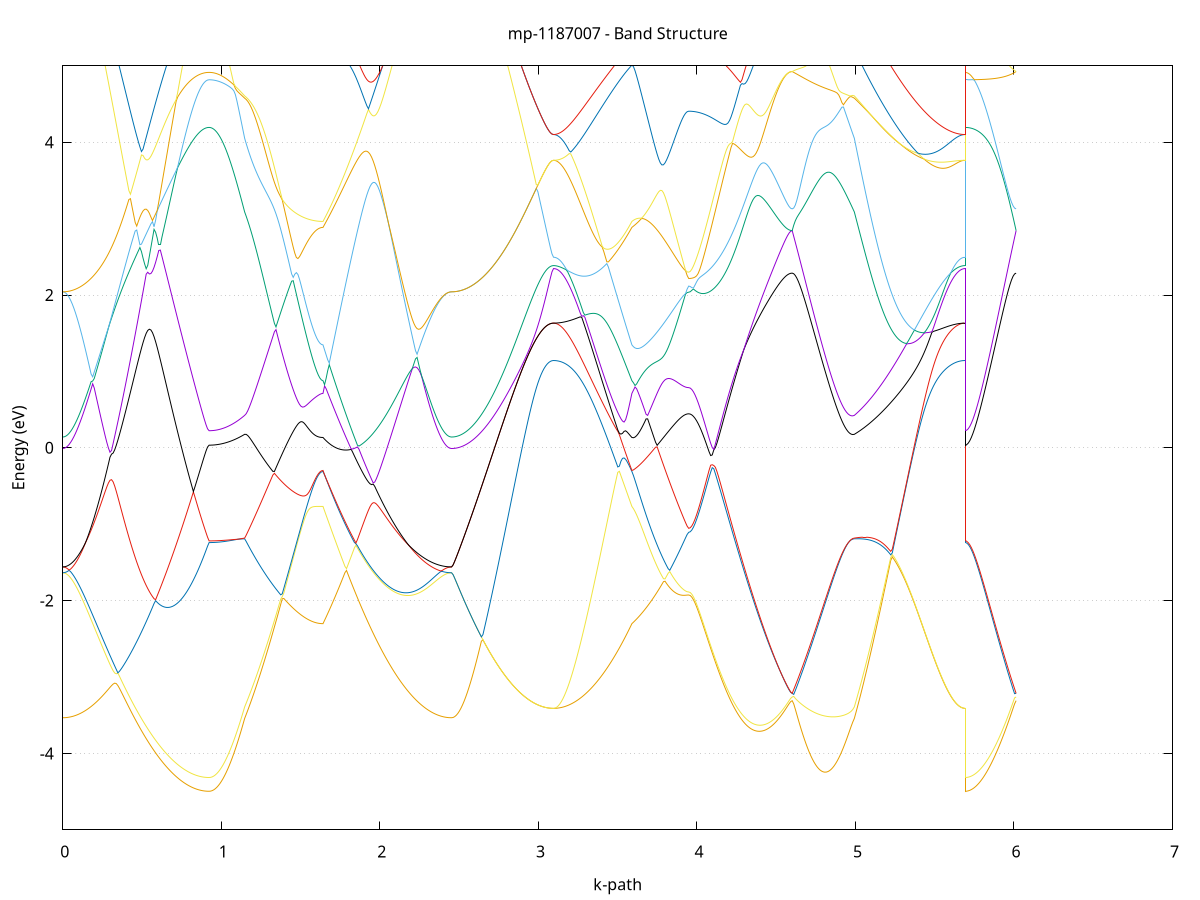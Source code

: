 set title 'mp-1187007 - Band Structure'
set xlabel 'k-path'
set ylabel 'Energy (eV)'
set grid y
set yrange [-5:5]
set terminal png size 800,600
set output 'mp-1187007_bands_gnuplot.png'
plot '-' using 1:2 with lines notitle, '-' using 1:2 with lines notitle, '-' using 1:2 with lines notitle, '-' using 1:2 with lines notitle, '-' using 1:2 with lines notitle, '-' using 1:2 with lines notitle, '-' using 1:2 with lines notitle, '-' using 1:2 with lines notitle, '-' using 1:2 with lines notitle, '-' using 1:2 with lines notitle, '-' using 1:2 with lines notitle, '-' using 1:2 with lines notitle, '-' using 1:2 with lines notitle, '-' using 1:2 with lines notitle, '-' using 1:2 with lines notitle, '-' using 1:2 with lines notitle, '-' using 1:2 with lines notitle, '-' using 1:2 with lines notitle, '-' using 1:2 with lines notitle, '-' using 1:2 with lines notitle, '-' using 1:2 with lines notitle, '-' using 1:2 with lines notitle, '-' using 1:2 with lines notitle, '-' using 1:2 with lines notitle, '-' using 1:2 with lines notitle, '-' using 1:2 with lines notitle, '-' using 1:2 with lines notitle, '-' using 1:2 with lines notitle, '-' using 1:2 with lines notitle, '-' using 1:2 with lines notitle, '-' using 1:2 with lines notitle, '-' using 1:2 with lines notitle, '-' using 1:2 with lines notitle, '-' using 1:2 with lines notitle, '-' using 1:2 with lines notitle, '-' using 1:2 with lines notitle, '-' using 1:2 with lines notitle, '-' using 1:2 with lines notitle, '-' using 1:2 with lines notitle, '-' using 1:2 with lines notitle, '-' using 1:2 with lines notitle, '-' using 1:2 with lines notitle, '-' using 1:2 with lines notitle, '-' using 1:2 with lines notitle, '-' using 1:2 with lines notitle, '-' using 1:2 with lines notitle, '-' using 1:2 with lines notitle, '-' using 1:2 with lines notitle
0.000000 -17.487035
0.009925 -17.486935
0.019850 -17.486735
0.029775 -17.486435
0.039700 -17.485935
0.049625 -17.485435
0.059550 -17.484735
0.069475 -17.483935
0.079399 -17.482935
0.089324 -17.481935
0.099249 -17.480735
0.109174 -17.479435
0.119099 -17.478135
0.129024 -17.476635
0.138949 -17.475035
0.148874 -17.473335
0.158799 -17.471635
0.168724 -17.469735
0.178649 -17.467835
0.188574 -17.465835
0.198499 -17.463835
0.208424 -17.461735
0.218349 -17.459635
0.228273 -17.457435
0.238198 -17.455235
0.248123 -17.452935
0.258048 -17.450635
0.267973 -17.448435
0.277898 -17.446135
0.287823 -17.443835
0.297748 -17.441535
0.307673 -17.439235
0.317598 -17.437035
0.327523 -17.434835
0.337448 -17.432635
0.347373 -17.430435
0.357298 -17.428335
0.367223 -17.426235
0.377147 -17.424135
0.387072 -17.422135
0.396997 -17.420235
0.406922 -17.418235
0.416847 -17.416435
0.426772 -17.414535
0.436697 -17.412835
0.446622 -17.411035
0.456547 -17.409335
0.466472 -17.407735
0.476397 -17.406135
0.486322 -17.404535
0.496247 -17.403035
0.506172 -17.401535
0.516097 -17.400135
0.526022 -17.398735
0.535946 -17.397335
0.545871 -17.396035
0.555796 -17.394735
0.565721 -17.393435
0.575646 -17.392235
0.585571 -17.391035
0.595496 -17.389835
0.605421 -17.388735
0.615346 -17.387535
0.625271 -17.386535
0.635196 -17.385435
0.645121 -17.384435
0.655046 -17.383435
0.664971 -17.382435
0.674896 -17.381435
0.684820 -17.380535
0.694745 -17.379635
0.704670 -17.378735
0.714595 -17.377835
0.724520 -17.377035
0.734445 -17.376235
0.744370 -17.375435
0.754295 -17.374635
0.764220 -17.373835
0.774145 -17.373135
0.784070 -17.372435
0.793995 -17.371735
0.803920 -17.371135
0.813845 -17.370435
0.823770 -17.369835
0.833694 -17.369335
0.843619 -17.368735
0.853544 -17.368235
0.863469 -17.367835
0.873394 -17.367435
0.883319 -17.367135
0.893244 -17.366835
0.903169 -17.366635
0.913094 -17.366535
0.923019 -17.366535
0.923019 -17.366535
0.932762 -17.366435
0.942504 -17.366135
0.952247 -17.365835
0.961990 -17.365935
0.971732 -17.366035
0.981475 -17.366235
0.991218 -17.366435
1.000960 -17.366635
1.010703 -17.366935
1.020446 -17.367235
1.030188 -17.367535
1.039931 -17.367835
1.049674 -17.368235
1.059416 -17.368635
1.069159 -17.369135
1.078902 -17.369635
1.088645 -17.370135
1.098387 -17.370735
1.108130 -17.371335
1.117873 -17.372035
1.127615 -17.372735
1.137358 -17.373435
1.147101 -17.374235
1.147101 -17.374235
1.156985 -17.374835
1.166870 -17.375335
1.176754 -17.375735
1.186638 -17.376135
1.196523 -17.376535
1.206407 -17.376835
1.216292 -17.377135
1.226176 -17.377335
1.236061 -17.377635
1.245945 -17.377835
1.255830 -17.378035
1.265714 -17.378235
1.275599 -17.378535
1.285483 -17.378735
1.295368 -17.379035
1.305252 -17.379335
1.315136 -17.379735
1.325021 -17.380035
1.334905 -17.380535
1.344790 -17.380935
1.354674 -17.381435
1.364559 -17.382035
1.374443 -17.382535
1.384328 -17.383135
1.394212 -17.383735
1.404097 -17.384435
1.413981 -17.385035
1.423866 -17.385635
1.433750 -17.386235
1.443635 -17.386835
1.453519 -17.387435
1.463403 -17.388035
1.473288 -17.388635
1.483172 -17.389135
1.493057 -17.389635
1.502941 -17.390135
1.512826 -17.390635
1.522710 -17.391035
1.532595 -17.391435
1.542479 -17.391835
1.552364 -17.392135
1.562248 -17.392435
1.572133 -17.392735
1.582017 -17.392935
1.591901 -17.393135
1.601786 -17.393335
1.611670 -17.393435
1.621555 -17.393535
1.631439 -17.393535
1.641324 -17.393635
1.641324 -17.393635
1.651216 -17.391835
1.661107 -17.390035
1.670999 -17.388135
1.680891 -17.386335
1.690782 -17.384635
1.700674 -17.382835
1.710566 -17.381035
1.720458 -17.379235
1.730349 -17.377435
1.740241 -17.375735
1.750133 -17.373935
1.760025 -17.372135
1.769916 -17.370435
1.779808 -17.368635
1.789700 -17.366935
1.799592 -17.365135
1.809483 -17.363435
1.819375 -17.361735
1.829267 -17.360035
1.839159 -17.358335
1.849050 -17.356535
1.858942 -17.354935
1.868834 -17.353235
1.878726 -17.351535
1.888617 -17.349835
1.898509 -17.348235
1.908401 -17.346635
1.918292 -17.345035
1.928184 -17.343435
1.938076 -17.341835
1.947968 -17.340235
1.957859 -17.341935
1.967751 -17.347135
1.977643 -17.352235
1.987535 -17.357335
1.997426 -17.362235
2.007318 -17.367235
2.017210 -17.372035
2.027102 -17.376835
2.036993 -17.381535
2.046885 -17.386235
2.056777 -17.390735
2.066669 -17.395235
2.076560 -17.399635
2.086452 -17.403935
2.096344 -17.408135
2.106236 -17.412235
2.116127 -17.416235
2.126019 -17.420235
2.135911 -17.424035
2.145802 -17.427735
2.155694 -17.431435
2.165586 -17.434935
2.175478 -17.438335
2.185369 -17.441735
2.195261 -17.444935
2.205153 -17.448035
2.215045 -17.451035
2.224936 -17.453935
2.234828 -17.456635
2.244720 -17.459335
2.254612 -17.461835
2.264503 -17.464335
2.274395 -17.466635
2.284287 -17.468735
2.294179 -17.470835
2.304070 -17.472835
2.313962 -17.474635
2.323854 -17.476335
2.333746 -17.477835
2.343637 -17.479335
2.353529 -17.480635
2.363421 -17.481835
2.373312 -17.482935
2.383204 -17.483835
2.393096 -17.484735
2.402988 -17.485435
2.412879 -17.485935
2.422771 -17.486435
2.432663 -17.486735
2.442555 -17.486935
2.452446 -17.487035
2.452446 -17.487035
2.462341 -17.487035
2.472236 -17.486935
2.482131 -17.486935
2.492026 -17.486935
2.501921 -17.486835
2.511816 -17.486735
2.521710 -17.486635
2.531605 -17.486535
2.541500 -17.486435
2.551395 -17.486235
2.561290 -17.486135
2.571185 -17.485935
2.581080 -17.485735
2.590975 -17.485635
2.600869 -17.485435
2.610764 -17.485235
2.620659 -17.484935
2.630554 -17.484735
2.640449 -17.484535
2.650344 -17.484235
2.660239 -17.483935
2.670134 -17.483735
2.680028 -17.483435
2.689923 -17.483135
2.699818 -17.482835
2.709713 -17.482535
2.719608 -17.482235
2.729503 -17.481935
2.739398 -17.481635
2.749293 -17.481335
2.759187 -17.481035
2.769082 -17.480635
2.778977 -17.480335
2.788872 -17.480035
2.798767 -17.479735
2.808662 -17.479435
2.818557 -17.479035
2.828452 -17.478735
2.838346 -17.478435
2.848241 -17.478135
2.858136 -17.477835
2.868031 -17.477535
2.877926 -17.477235
2.887821 -17.476935
2.897716 -17.476635
2.907611 -17.476435
2.917505 -17.476135
2.927400 -17.475935
2.937295 -17.475635
2.947190 -17.475435
2.957085 -17.475235
2.966980 -17.475035
2.976875 -17.474835
2.986769 -17.474635
2.996664 -17.474535
3.006559 -17.474335
3.016454 -17.474235
3.026349 -17.474135
3.036244 -17.474035
3.046139 -17.473935
3.056034 -17.473835
3.065928 -17.473735
3.075823 -17.473735
3.085718 -17.473735
3.095613 -17.473735
3.095613 -17.473735
3.105498 -17.473635
3.115382 -17.473535
3.125266 -17.473235
3.135151 -17.472835
3.145035 -17.472435
3.154920 -17.471835
3.164804 -17.471135
3.174689 -17.470335
3.184573 -17.469435
3.194458 -17.468435
3.204342 -17.467335
3.214227 -17.466235
3.224111 -17.464935
3.233996 -17.463535
3.243880 -17.462135
3.253764 -17.460535
3.263649 -17.458935
3.273533 -17.457235
3.283418 -17.455535
3.293302 -17.453635
3.303187 -17.451735
3.313071 -17.449835
3.322956 -17.447835
3.332840 -17.445735
3.342725 -17.443635
3.352609 -17.441535
3.362494 -17.439435
3.372378 -17.437235
3.382263 -17.435135
3.392147 -17.432935
3.402031 -17.430835
3.411916 -17.428635
3.421800 -17.426535
3.431685 -17.424435
3.441569 -17.422335
3.451454 -17.420235
3.461338 -17.418235
3.471223 -17.416235
3.481107 -17.414235
3.490992 -17.412235
3.500876 -17.410335
3.510761 -17.408435
3.520645 -17.406535
3.530529 -17.404635
3.540414 -17.402735
3.550298 -17.400935
3.560183 -17.399035
3.570067 -17.397235
3.579952 -17.395435
3.589836 -17.393635
3.589836 -17.393635
3.599795 -17.392735
3.609753 -17.391935
3.619711 -17.391035
3.629670 -17.390135
3.639628 -17.389235
3.649586 -17.388335
3.659545 -17.387335
3.669503 -17.386435
3.679461 -17.385435
3.689420 -17.384435
3.699378 -17.383535
3.709336 -17.382535
3.719295 -17.381535
3.729253 -17.380635
3.739211 -17.379635
3.749170 -17.378735
3.759128 -17.377835
3.769086 -17.376935
3.779044 -17.376135
3.789003 -17.375235
3.798961 -17.374535
3.808919 -17.373735
3.818878 -17.373035
3.828836 -17.372335
3.838794 -17.371735
3.848753 -17.371135
3.858711 -17.370635
3.868669 -17.370135
3.878628 -17.369735
3.888586 -17.369335
3.898544 -17.369035
3.908503 -17.368835
3.918461 -17.368635
3.928419 -17.368435
3.938378 -17.368335
3.948336 -17.368335
3.948336 -17.368335
3.958225 -17.368335
3.968114 -17.368235
3.978003 -17.368235
3.987892 -17.368135
3.997781 -17.367935
4.007670 -17.367835
4.017559 -17.367635
4.027448 -17.367435
4.037337 -17.367135
4.047226 -17.366835
4.057115 -17.366535
4.067004 -17.366235
4.076893 -17.365835
4.086782 -17.365435
4.096671 -17.365035
4.106560 -17.364535
4.116449 -17.364135
4.126338 -17.363535
4.136227 -17.363035
4.146116 -17.362435
4.156005 -17.361935
4.165894 -17.361235
4.175783 -17.360635
4.185672 -17.359935
4.195561 -17.359235
4.205450 -17.358535
4.215339 -17.357735
4.225228 -17.357035
4.235117 -17.356235
4.245006 -17.355435
4.254895 -17.354635
4.264784 -17.353735
4.274673 -17.352935
4.284562 -17.352135
4.294451 -17.351235
4.304340 -17.350435
4.314228 -17.349735
4.324117 -17.349035
4.334006 -17.348535
4.343895 -17.348235
4.353784 -17.348235
4.363673 -17.348635
4.373562 -17.349435
4.383451 -17.350435
4.393340 -17.351535
4.403229 -17.352635
4.413118 -17.353835
4.423007 -17.355035
4.432896 -17.356135
4.442785 -17.357235
4.452674 -17.358235
4.462563 -17.359235
4.472452 -17.360135
4.482341 -17.361035
4.492230 -17.361735
4.502119 -17.362535
4.512008 -17.363135
4.521897 -17.363735
4.531786 -17.364335
4.541675 -17.364735
4.551564 -17.365135
4.561453 -17.365435
4.571342 -17.365735
4.581231 -17.365935
4.591120 -17.366035
4.601009 -17.366035
4.601009 -17.366035
4.610808 -17.366035
4.620607 -17.366035
4.630406 -17.366035
4.640204 -17.366035
4.650003 -17.366135
4.659802 -17.366135
4.669601 -17.366235
4.679400 -17.366235
4.689199 -17.366335
4.698998 -17.366435
4.708797 -17.366435
4.718595 -17.366535
4.728394 -17.366635
4.738193 -17.366835
4.747992 -17.366935
4.757791 -17.367035
4.767590 -17.367235
4.777389 -17.367335
4.787187 -17.367535
4.796986 -17.367735
4.806785 -17.367935
4.816584 -17.368135
4.826383 -17.368335
4.836182 -17.368635
4.845981 -17.368835
4.855780 -17.369135
4.865578 -17.369335
4.875377 -17.369635
4.885176 -17.369935
4.894975 -17.370335
4.904774 -17.370635
4.914573 -17.370935
4.924372 -17.371335
4.934170 -17.371735
4.943969 -17.372135
4.953768 -17.372535
4.963567 -17.372935
4.973366 -17.373335
4.983165 -17.373835
4.992964 -17.374235
4.992964 -17.374235
5.002948 -17.375135
5.012933 -17.376035
5.022918 -17.377035
5.032903 -17.378035
5.042888 -17.379035
5.052873 -17.380235
5.062857 -17.381335
5.072842 -17.382635
5.082827 -17.383935
5.092812 -17.385235
5.102797 -17.386635
5.112781 -17.388035
5.122766 -17.389535
5.132751 -17.391035
5.142736 -17.392635
5.152721 -17.394235
5.162706 -17.395835
5.172690 -17.397435
5.182675 -17.399135
5.192660 -17.400835
5.202645 -17.402535
5.212630 -17.404335
5.222614 -17.406035
5.232599 -17.407835
5.242584 -17.409535
5.252569 -17.411335
5.262554 -17.413135
5.272539 -17.414935
5.282523 -17.416735
5.292508 -17.418535
5.302493 -17.420335
5.312478 -17.422235
5.322463 -17.424035
5.332447 -17.425835
5.342432 -17.427635
5.352417 -17.429535
5.362402 -17.431335
5.372387 -17.433235
5.382371 -17.435035
5.392356 -17.436835
5.402341 -17.438735
5.412326 -17.440535
5.422311 -17.442335
5.432296 -17.444135
5.442280 -17.445935
5.452265 -17.447735
5.462250 -17.449535
5.472235 -17.451235
5.482220 -17.453035
5.492204 -17.454635
5.502189 -17.456335
5.512174 -17.457935
5.522159 -17.459435
5.532144 -17.460935
5.542129 -17.462335
5.552113 -17.463735
5.562098 -17.465035
5.572083 -17.466235
5.582068 -17.467435
5.592053 -17.468435
5.602037 -17.469435
5.612022 -17.470335
5.622007 -17.471135
5.631992 -17.471835
5.641977 -17.472335
5.651962 -17.472835
5.661946 -17.473235
5.671931 -17.473535
5.681916 -17.473635
5.691901 -17.473735
5.691901 -17.366535
5.701646 -17.366435
5.711391 -17.366435
5.721136 -17.366435
5.730881 -17.366435
5.740626 -17.366435
5.750370 -17.366435
5.760115 -17.366435
5.769860 -17.366435
5.779605 -17.366435
5.789350 -17.366435
5.799095 -17.366435
5.808840 -17.366435
5.818585 -17.366435
5.828330 -17.366435
5.838075 -17.366335
5.847820 -17.366335
5.857565 -17.366335
5.867310 -17.366335
5.877055 -17.366335
5.886800 -17.366335
5.896545 -17.366235
5.906290 -17.366235
5.916035 -17.366235
5.925780 -17.366235
5.935525 -17.366235
5.945269 -17.366235
5.955014 -17.366135
5.964759 -17.366135
5.974504 -17.366135
5.984249 -17.366135
5.993994 -17.366135
6.003739 -17.366035
6.013484 -17.366035
e
0.000000 -17.360035
0.009925 -17.359935
0.019850 -17.359835
0.029775 -17.359735
0.039700 -17.359535
0.049625 -17.359235
0.059550 -17.358835
0.069475 -17.358435
0.079399 -17.357935
0.089324 -17.357335
0.099249 -17.356735
0.109174 -17.356035
0.119099 -17.355235
0.129024 -17.354435
0.138949 -17.353535
0.148874 -17.352535
0.158799 -17.351435
0.168724 -17.350335
0.178649 -17.349035
0.188574 -17.347735
0.198499 -17.346335
0.208424 -17.345435
0.218349 -17.345135
0.228273 -17.344935
0.238198 -17.344635
0.248123 -17.344335
0.258048 -17.344135
0.267973 -17.343835
0.277898 -17.343535
0.287823 -17.343235
0.297748 -17.342935
0.307673 -17.342635
0.317598 -17.342235
0.327523 -17.341935
0.337448 -17.341635
0.347373 -17.341235
0.357298 -17.340835
0.367223 -17.340535
0.377147 -17.340135
0.387072 -17.339735
0.396997 -17.339335
0.406922 -17.338935
0.416847 -17.338535
0.426772 -17.338135
0.436697 -17.337635
0.446622 -17.337235
0.456547 -17.336735
0.466472 -17.336235
0.476397 -17.335835
0.486322 -17.335335
0.496247 -17.334835
0.506172 -17.334235
0.516097 -17.333735
0.526022 -17.333235
0.535946 -17.332635
0.545871 -17.332035
0.555796 -17.331435
0.565721 -17.330835
0.575646 -17.330235
0.585571 -17.329535
0.595496 -17.330435
0.605421 -17.331535
0.615346 -17.332535
0.625271 -17.333435
0.635196 -17.334435
0.645121 -17.335435
0.655046 -17.336335
0.664971 -17.337335
0.674896 -17.338235
0.684820 -17.339135
0.694745 -17.340035
0.704670 -17.340935
0.714595 -17.341735
0.724520 -17.342635
0.734445 -17.343435
0.744370 -17.344235
0.754295 -17.345035
0.764220 -17.345835
0.774145 -17.346535
0.784070 -17.347835
0.793995 -17.350235
0.803920 -17.352435
0.813845 -17.354535
0.823770 -17.356435
0.833694 -17.358235
0.843619 -17.359735
0.853544 -17.361135
0.863469 -17.362335
0.873394 -17.363335
0.883319 -17.364235
0.893244 -17.364835
0.903169 -17.365335
0.913094 -17.365635
0.923019 -17.365635
0.923019 -17.365635
0.932762 -17.365735
0.942504 -17.365735
0.952247 -17.365735
0.961990 -17.365235
0.971732 -17.364535
0.981475 -17.363635
0.991218 -17.362635
1.000960 -17.361435
1.010703 -17.360135
1.020446 -17.358635
1.030188 -17.357035
1.039931 -17.355335
1.049674 -17.353435
1.059416 -17.351435
1.069159 -17.349335
1.078902 -17.347135
1.088645 -17.344735
1.098387 -17.342335
1.108130 -17.340235
1.117873 -17.338935
1.127615 -17.337635
1.137358 -17.336235
1.147101 -17.334835
1.147101 -17.334835
1.156985 -17.334035
1.166870 -17.335535
1.176754 -17.337035
1.186638 -17.338435
1.196523 -17.339835
1.206407 -17.341235
1.216292 -17.342435
1.226176 -17.343735
1.236061 -17.344835
1.245945 -17.345935
1.255830 -17.346835
1.265714 -17.347735
1.275599 -17.348435
1.285483 -17.349135
1.295368 -17.349635
1.305252 -17.349935
1.315136 -17.350235
1.325021 -17.350335
1.334905 -17.350235
1.344790 -17.350135
1.354674 -17.349835
1.364559 -17.349435
1.374443 -17.348835
1.384328 -17.348235
1.394212 -17.347535
1.404097 -17.346735
1.413981 -17.345835
1.423866 -17.344835
1.433750 -17.343835
1.443635 -17.342835
1.453519 -17.341735
1.463403 -17.340735
1.473288 -17.339735
1.483172 -17.338635
1.493057 -17.337735
1.502941 -17.336835
1.512826 -17.336135
1.522710 -17.335435
1.532595 -17.334935
1.542479 -17.334635
1.552364 -17.334335
1.562248 -17.334135
1.572133 -17.334135
1.582017 -17.334035
1.591901 -17.334035
1.601786 -17.334035
1.611670 -17.334035
1.621555 -17.334035
1.631439 -17.334035
1.641324 -17.334035
1.641324 -17.334035
1.651216 -17.331235
1.661107 -17.328435
1.670999 -17.325635
1.680891 -17.322935
1.690782 -17.320335
1.700674 -17.317735
1.710566 -17.316235
1.720458 -17.315535
1.730349 -17.315035
1.740241 -17.314735
1.750133 -17.314535
1.760025 -17.314435
1.769916 -17.314535
1.779808 -17.314635
1.789700 -17.314835
1.799592 -17.315035
1.809483 -17.315335
1.819375 -17.315635
1.829267 -17.315935
1.839159 -17.316335
1.849050 -17.316735
1.858942 -17.317135
1.868834 -17.317435
1.878726 -17.317935
1.888617 -17.318335
1.898509 -17.318735
1.908401 -17.319135
1.918292 -17.320835
1.928184 -17.326235
1.938076 -17.331535
1.947968 -17.336735
1.957859 -17.338635
1.967751 -17.337135
1.977643 -17.335635
1.987535 -17.334135
1.997426 -17.332635
2.007318 -17.331135
2.017210 -17.329735
2.027102 -17.328335
2.036993 -17.326935
2.046885 -17.326435
2.056777 -17.327135
2.066669 -17.327935
2.076560 -17.328735
2.086452 -17.329635
2.096344 -17.330535
2.106236 -17.331535
2.116127 -17.332535
2.126019 -17.333535
2.135911 -17.334635
2.145802 -17.335735
2.155694 -17.336835
2.165586 -17.338035
2.175478 -17.339135
2.185369 -17.340335
2.195261 -17.341535
2.205153 -17.342635
2.215045 -17.343835
2.224936 -17.344935
2.234828 -17.346135
2.244720 -17.347235
2.254612 -17.348335
2.264503 -17.349335
2.274395 -17.350335
2.284287 -17.351335
2.294179 -17.352235
2.304070 -17.353135
2.313962 -17.354035
2.323854 -17.354835
2.333746 -17.355535
2.343637 -17.356235
2.353529 -17.356935
2.363421 -17.357435
2.373312 -17.358035
2.383204 -17.358435
2.393096 -17.358835
2.402988 -17.359235
2.412879 -17.359535
2.422771 -17.359735
2.432663 -17.359835
2.442555 -17.359935
2.452446 -17.360035
2.452446 -17.360035
2.462341 -17.360135
2.472236 -17.360435
2.482131 -17.360835
2.492026 -17.361435
2.501921 -17.362235
2.511816 -17.363035
2.521710 -17.363835
2.531605 -17.364835
2.541500 -17.365835
2.551395 -17.366835
2.561290 -17.367835
2.571185 -17.368935
2.581080 -17.370035
2.590975 -17.371235
2.600869 -17.372335
2.610764 -17.373535
2.620659 -17.374735
2.630554 -17.375835
2.640449 -17.377035
2.650344 -17.378335
2.660239 -17.379535
2.670134 -17.380735
2.680028 -17.381935
2.689923 -17.383135
2.699818 -17.384335
2.709713 -17.385535
2.719608 -17.386735
2.729503 -17.387935
2.739398 -17.389135
2.749293 -17.390335
2.759187 -17.391435
2.769082 -17.392635
2.778977 -17.393735
2.788872 -17.394835
2.798767 -17.395935
2.808662 -17.397035
2.818557 -17.398135
2.828452 -17.399135
2.838346 -17.400135
2.848241 -17.401135
2.858136 -17.402035
2.868031 -17.403035
2.877926 -17.403935
2.887821 -17.405335
2.897716 -17.406935
2.907611 -17.408335
2.917505 -17.409735
2.927400 -17.411035
2.937295 -17.412235
2.947190 -17.413435
2.957085 -17.414535
2.966980 -17.415535
2.976875 -17.416535
2.986769 -17.417335
2.996664 -17.418135
3.006559 -17.418835
3.016454 -17.419535
3.026349 -17.420135
3.036244 -17.420635
3.046139 -17.421035
3.056034 -17.421335
3.065928 -17.421635
3.075823 -17.421835
3.085718 -17.421935
3.095613 -17.422035
3.095613 -17.422035
3.105498 -17.421935
3.115382 -17.421835
3.125266 -17.421735
3.135151 -17.421535
3.145035 -17.421335
3.154920 -17.421035
3.164804 -17.420635
3.174689 -17.420235
3.184573 -17.419735
3.194458 -17.419235
3.204342 -17.418635
3.214227 -17.417935
3.224111 -17.417235
3.233996 -17.416435
3.243880 -17.415635
3.253764 -17.414635
3.263649 -17.413735
3.273533 -17.412635
3.283418 -17.411535
3.293302 -17.410235
3.303187 -17.408935
3.313071 -17.407635
3.322956 -17.406135
3.332840 -17.404535
3.342725 -17.402835
3.352609 -17.401035
3.362494 -17.399135
3.372378 -17.397135
3.382263 -17.394935
3.392147 -17.392735
3.402031 -17.390235
3.411916 -17.387735
3.421800 -17.385035
3.431685 -17.382235
3.441569 -17.379235
3.451454 -17.376135
3.461338 -17.372835
3.471223 -17.369535
3.481107 -17.365935
3.490992 -17.362335
3.500876 -17.359535
3.510761 -17.356735
3.520645 -17.353935
3.530529 -17.351135
3.540414 -17.348335
3.550298 -17.345435
3.560183 -17.342635
3.570067 -17.339735
3.579952 -17.336935
3.589836 -17.334035
3.589836 -17.334035
3.599795 -17.333135
3.609753 -17.332735
3.619711 -17.332635
3.629670 -17.332835
3.639628 -17.333135
3.649586 -17.333435
3.659545 -17.333835
3.669503 -17.334235
3.679461 -17.334635
3.689420 -17.335035
3.699378 -17.335435
3.709336 -17.335835
3.719295 -17.336235
3.729253 -17.336635
3.739211 -17.337035
3.749170 -17.337435
3.759128 -17.337835
3.769086 -17.338235
3.779044 -17.338535
3.789003 -17.338835
3.798961 -17.339235
3.808919 -17.339535
3.818878 -17.339735
3.828836 -17.340035
3.838794 -17.340335
3.848753 -17.340535
3.858711 -17.340735
3.868669 -17.340935
3.878628 -17.341135
3.888586 -17.341235
3.898544 -17.341335
3.908503 -17.341435
3.918461 -17.341535
3.928419 -17.341635
3.938378 -17.341635
3.948336 -17.341635
3.948336 -17.341635
3.958225 -17.341635
3.968114 -17.341635
3.978003 -17.341535
3.987892 -17.341535
3.997781 -17.341435
4.007670 -17.341335
4.017559 -17.341235
4.027448 -17.341135
4.037337 -17.341035
4.047226 -17.340835
4.057115 -17.340635
4.067004 -17.340535
4.076893 -17.340335
4.086782 -17.340135
4.096671 -17.339935
4.106560 -17.339735
4.116449 -17.339535
4.126338 -17.339335
4.136227 -17.339135
4.146116 -17.338935
4.156005 -17.338735
4.165894 -17.338535
4.175783 -17.338335
4.185672 -17.338235
4.195561 -17.338135
4.205450 -17.338035
4.215339 -17.337935
4.225228 -17.337935
4.235117 -17.338035
4.245006 -17.338135
4.254895 -17.338335
4.264784 -17.338635
4.274673 -17.339135
4.284562 -17.339635
4.294451 -17.340335
4.304340 -17.341035
4.314228 -17.341935
4.324117 -17.342935
4.334006 -17.344035
4.343895 -17.345235
4.353784 -17.346435
4.363673 -17.347635
4.373562 -17.348935
4.383451 -17.350235
4.393340 -17.351435
4.403229 -17.352635
4.413118 -17.353835
4.423007 -17.355035
4.432896 -17.356135
4.442785 -17.357235
4.452674 -17.358235
4.462563 -17.359235
4.472452 -17.360135
4.482341 -17.360935
4.492230 -17.361735
4.502119 -17.362535
4.512008 -17.363135
4.521897 -17.363735
4.531786 -17.364335
4.541675 -17.364735
4.551564 -17.365135
4.561453 -17.365435
4.571342 -17.365735
4.581231 -17.365935
4.591120 -17.366035
4.601009 -17.366035
4.601009 -17.366035
4.610808 -17.366035
4.620607 -17.365935
4.630406 -17.365835
4.640204 -17.365635
4.650003 -17.365435
4.659802 -17.365135
4.669601 -17.364835
4.679400 -17.364435
4.689199 -17.363935
4.698998 -17.363435
4.708797 -17.362935
4.718595 -17.362335
4.728394 -17.361635
4.738193 -17.361035
4.747992 -17.360235
4.757791 -17.359435
4.767590 -17.358635
4.777389 -17.357735
4.787187 -17.356835
4.796986 -17.355835
4.806785 -17.354835
4.816584 -17.353735
4.826383 -17.352635
4.836182 -17.351535
4.845981 -17.350335
4.855780 -17.349135
4.865578 -17.347935
4.875377 -17.346635
4.885176 -17.345335
4.894975 -17.344035
4.904774 -17.342635
4.914573 -17.341235
4.924372 -17.339735
4.934170 -17.338935
4.943969 -17.338335
4.953768 -17.337735
4.963567 -17.337135
4.973366 -17.336335
4.983165 -17.335635
4.992964 -17.334835
4.992964 -17.334835
5.002948 -17.334635
5.012933 -17.336835
5.022918 -17.338835
5.032903 -17.340935
5.042888 -17.342935
5.052873 -17.344935
5.062857 -17.346835
5.072842 -17.348635
5.082827 -17.350535
5.092812 -17.352235
5.102797 -17.354035
5.112781 -17.355735
5.122766 -17.357335
5.132751 -17.358935
5.142736 -17.360535
5.152721 -17.362135
5.162706 -17.363635
5.172690 -17.365235
5.182675 -17.366735
5.192660 -17.368235
5.202645 -17.369635
5.212630 -17.371135
5.222614 -17.372635
5.232599 -17.374135
5.242584 -17.375635
5.252569 -17.377035
5.262554 -17.378535
5.272539 -17.380035
5.282523 -17.381535
5.292508 -17.383035
5.302493 -17.384535
5.312478 -17.386035
5.322463 -17.387635
5.332447 -17.389135
5.342432 -17.390635
5.352417 -17.392135
5.362402 -17.393635
5.372387 -17.395135
5.382371 -17.396635
5.392356 -17.398135
5.402341 -17.399535
5.412326 -17.400935
5.422311 -17.402335
5.432296 -17.403735
5.442280 -17.405035
5.452265 -17.406335
5.462250 -17.407635
5.472235 -17.408835
5.482220 -17.409935
5.492204 -17.411035
5.502189 -17.412135
5.512174 -17.413135
5.522159 -17.414135
5.532144 -17.415035
5.542129 -17.415835
5.552113 -17.416635
5.562098 -17.417335
5.572083 -17.418035
5.582068 -17.418735
5.592053 -17.419235
5.602037 -17.419735
5.612022 -17.420235
5.622007 -17.420635
5.631992 -17.421035
5.641977 -17.421335
5.651962 -17.421535
5.661946 -17.421735
5.671931 -17.421835
5.681916 -17.421935
5.691901 -17.422035
5.691901 -17.365635
5.701646 -17.365735
5.711391 -17.365735
5.721136 -17.365735
5.730881 -17.365735
5.740626 -17.365735
5.750370 -17.365735
5.760115 -17.365735
5.769860 -17.365735
5.779605 -17.365735
5.789350 -17.365735
5.799095 -17.365735
5.808840 -17.365735
5.818585 -17.365735
5.828330 -17.365735
5.838075 -17.365735
5.847820 -17.365735
5.857565 -17.365835
5.867310 -17.365835
5.877055 -17.365835
5.886800 -17.365835
5.896545 -17.365835
5.906290 -17.365835
5.916035 -17.365835
5.925780 -17.365935
5.935525 -17.365935
5.945269 -17.365935
5.955014 -17.365935
5.964759 -17.365935
5.974504 -17.365935
5.984249 -17.366035
5.993994 -17.366035
6.003739 -17.366035
6.013484 -17.366035
e
0.000000 -17.348235
0.009925 -17.348235
0.019850 -17.348235
0.029775 -17.348135
0.039700 -17.348135
0.049625 -17.348035
0.059550 -17.347935
0.069475 -17.347835
0.079399 -17.347735
0.089324 -17.347635
0.099249 -17.347535
0.109174 -17.347335
0.119099 -17.347235
0.129024 -17.347035
0.138949 -17.346935
0.148874 -17.346735
0.158799 -17.346535
0.168724 -17.346335
0.178649 -17.346135
0.188574 -17.345835
0.198499 -17.345635
0.208424 -17.344935
0.218349 -17.343335
0.228273 -17.341635
0.238198 -17.339935
0.248123 -17.338135
0.258048 -17.336235
0.267973 -17.334335
0.277898 -17.332235
0.287823 -17.330235
0.297748 -17.328035
0.307673 -17.325935
0.317598 -17.323835
0.327523 -17.321735
0.337448 -17.319835
0.347373 -17.318035
0.357298 -17.316535
0.367223 -17.315235
0.377147 -17.314335
0.387072 -17.313835
0.396997 -17.313635
0.406922 -17.313735
0.416847 -17.314035
0.426772 -17.314535
0.436697 -17.315135
0.446622 -17.315835
0.456547 -17.316635
0.466472 -17.317535
0.476397 -17.318435
0.486322 -17.319335
0.496247 -17.320335
0.506172 -17.321335
0.516097 -17.322335
0.526022 -17.323335
0.535946 -17.324335
0.545871 -17.325335
0.555796 -17.326435
0.565721 -17.327435
0.575646 -17.328435
0.585571 -17.329435
0.595496 -17.328935
0.605421 -17.328235
0.615346 -17.327535
0.625271 -17.326835
0.635196 -17.326135
0.645121 -17.325335
0.655046 -17.324635
0.664971 -17.323835
0.674896 -17.323035
0.684820 -17.322235
0.694745 -17.321335
0.704670 -17.322935
0.714595 -17.326535
0.724520 -17.330035
0.734445 -17.333335
0.744370 -17.336535
0.754295 -17.339635
0.764220 -17.342435
0.774145 -17.345235
0.784070 -17.347235
0.793995 -17.347935
0.803920 -17.348635
0.813845 -17.349235
0.823770 -17.349935
0.833694 -17.350435
0.843619 -17.351035
0.853544 -17.351535
0.863469 -17.351935
0.873394 -17.352335
0.883319 -17.352735
0.893244 -17.352935
0.903169 -17.353135
0.913094 -17.353335
0.923019 -17.353335
0.923019 -17.353335
0.932762 -17.353335
0.942504 -17.353135
0.952247 -17.353035
0.961990 -17.352735
0.971732 -17.352335
0.981475 -17.351935
0.991218 -17.351435
1.000960 -17.350935
1.010703 -17.350235
1.020446 -17.349535
1.030188 -17.348735
1.039931 -17.347935
1.049674 -17.347035
1.059416 -17.346035
1.069159 -17.344935
1.078902 -17.343835
1.088645 -17.342735
1.098387 -17.341535
1.108130 -17.339835
1.117873 -17.337235
1.127615 -17.334535
1.137358 -17.331835
1.147101 -17.332435
1.147101 -17.332435
1.156985 -17.333835
1.166870 -17.332935
1.176754 -17.331935
1.186638 -17.331035
1.196523 -17.330135
1.206407 -17.329235
1.216292 -17.328335
1.226176 -17.327535
1.236061 -17.326635
1.245945 -17.325835
1.255830 -17.325135
1.265714 -17.324435
1.275599 -17.323735
1.285483 -17.323135
1.295368 -17.322535
1.305252 -17.322035
1.315136 -17.321635
1.325021 -17.321235
1.334905 -17.320935
1.344790 -17.320735
1.354674 -17.320535
1.364559 -17.320435
1.374443 -17.320435
1.384328 -17.320935
1.394212 -17.321535
1.404097 -17.322135
1.413981 -17.322735
1.423866 -17.323235
1.433750 -17.323735
1.443635 -17.324135
1.453519 -17.324535
1.463403 -17.324935
1.473288 -17.325235
1.483172 -17.325435
1.493057 -17.325535
1.502941 -17.325535
1.512826 -17.325435
1.522710 -17.325135
1.532595 -17.324835
1.542479 -17.325135
1.552364 -17.325435
1.562248 -17.325635
1.572133 -17.325935
1.582017 -17.326135
1.591901 -17.326335
1.601786 -17.326435
1.611670 -17.326535
1.621555 -17.326635
1.631439 -17.326735
1.641324 -17.326735
1.641324 -17.326735
1.651216 -17.324635
1.661107 -17.322735
1.670999 -17.321035
1.680891 -17.319435
1.690782 -17.318135
1.700674 -17.317035
1.710566 -17.315235
1.720458 -17.312835
1.730349 -17.310535
1.740241 -17.308435
1.750133 -17.306435
1.760025 -17.304635
1.769916 -17.302935
1.779808 -17.301535
1.789700 -17.300335
1.799592 -17.299335
1.809483 -17.298635
1.819375 -17.298135
1.829267 -17.297835
1.839159 -17.297835
1.849050 -17.298035
1.858942 -17.298435
1.868834 -17.298935
1.878726 -17.299735
1.888617 -17.304735
1.898509 -17.310135
1.908401 -17.315535
1.918292 -17.319535
1.928184 -17.319935
1.938076 -17.320435
1.947968 -17.320835
1.957859 -17.321335
1.967751 -17.321835
1.977643 -17.322235
1.987535 -17.322735
1.997426 -17.323335
2.007318 -17.323835
2.017210 -17.324435
2.027102 -17.325035
2.036993 -17.325735
2.046885 -17.325535
2.056777 -17.324235
2.066669 -17.325235
2.076560 -17.326535
2.086452 -17.327835
2.096344 -17.329135
2.106236 -17.330335
2.116127 -17.331535
2.126019 -17.332735
2.135911 -17.333835
2.145802 -17.334935
2.155694 -17.335935
2.165586 -17.336935
2.175478 -17.337935
2.185369 -17.338735
2.195261 -17.339635
2.205153 -17.340435
2.215045 -17.341235
2.224936 -17.341935
2.234828 -17.342635
2.244720 -17.343235
2.254612 -17.343735
2.264503 -17.344335
2.274395 -17.344835
2.284287 -17.345235
2.294179 -17.345635
2.304070 -17.346035
2.313962 -17.346335
2.323854 -17.346635
2.333746 -17.346935
2.343637 -17.347135
2.353529 -17.347335
2.363421 -17.347535
2.373312 -17.347735
2.383204 -17.347835
2.393096 -17.347935
2.402988 -17.348035
2.412879 -17.348135
2.422771 -17.348135
2.432663 -17.348235
2.442555 -17.348235
2.452446 -17.348235
2.452446 -17.348235
2.462341 -17.348135
2.472236 -17.347835
2.482131 -17.347435
2.492026 -17.346935
2.501921 -17.346335
2.511816 -17.345635
2.521710 -17.344935
2.531605 -17.344135
2.541500 -17.343335
2.551395 -17.342535
2.561290 -17.341635
2.571185 -17.340835
2.581080 -17.339935
2.590975 -17.339035
2.600869 -17.338235
2.610764 -17.338535
2.620659 -17.341535
2.630554 -17.344535
2.640449 -17.347435
2.650344 -17.350335
2.660239 -17.353235
2.670134 -17.356135
2.680028 -17.358935
2.689923 -17.361635
2.699818 -17.364335
2.709713 -17.367035
2.719608 -17.369635
2.729503 -17.372235
2.739398 -17.374735
2.749293 -17.377235
2.759187 -17.379635
2.769082 -17.381935
2.778977 -17.384235
2.788872 -17.386535
2.798767 -17.388635
2.808662 -17.390735
2.818557 -17.392835
2.828452 -17.394835
2.838346 -17.396735
2.848241 -17.398635
2.858136 -17.400435
2.868031 -17.402135
2.877926 -17.403735
2.887821 -17.405335
2.897716 -17.406935
2.907611 -17.408335
2.917505 -17.409735
2.927400 -17.411035
2.937295 -17.412235
2.947190 -17.413435
2.957085 -17.414535
2.966980 -17.415535
2.976875 -17.416535
2.986769 -17.417335
2.996664 -17.418135
3.006559 -17.418835
3.016454 -17.419535
3.026349 -17.420135
3.036244 -17.420635
3.046139 -17.421035
3.056034 -17.421335
3.065928 -17.421635
3.075823 -17.421835
3.085718 -17.421935
3.095613 -17.422035
3.095613 -17.422035
3.105498 -17.421935
3.115382 -17.421835
3.125266 -17.421635
3.135151 -17.421335
3.145035 -17.420935
3.154920 -17.420535
3.164804 -17.420035
3.174689 -17.419435
3.184573 -17.418735
3.194458 -17.417935
3.204342 -17.417135
3.214227 -17.416235
3.224111 -17.415235
3.233996 -17.414135
3.243880 -17.413035
3.253764 -17.411735
3.263649 -17.410435
3.273533 -17.409035
3.283418 -17.407635
3.293302 -17.406135
3.303187 -17.404535
3.313071 -17.402835
3.322956 -17.401135
3.332840 -17.399335
3.342725 -17.397435
3.352609 -17.395535
3.362494 -17.393435
3.372378 -17.391435
3.382263 -17.389235
3.392147 -17.387035
3.402031 -17.384835
3.411916 -17.382535
3.421800 -17.380135
3.431685 -17.377735
3.441569 -17.375235
3.451454 -17.372735
3.461338 -17.370135
3.471223 -17.367535
3.481107 -17.364935
3.490992 -17.362235
3.500876 -17.358535
3.510761 -17.354635
3.520645 -17.350635
3.530529 -17.346535
3.540414 -17.342235
3.550298 -17.337935
3.560183 -17.333735
3.570067 -17.331235
3.579952 -17.328935
3.589836 -17.326735
3.589836 -17.326735
3.599795 -17.325435
3.609753 -17.323535
3.619711 -17.321235
3.629670 -17.318635
3.639628 -17.315935
3.649586 -17.313135
3.659545 -17.310335
3.669503 -17.307335
3.679461 -17.304335
3.689420 -17.301335
3.699378 -17.298235
3.709336 -17.295835
3.719295 -17.293935
3.729253 -17.292135
3.739211 -17.290335
3.749170 -17.288535
3.759128 -17.286735
3.769086 -17.284935
3.779044 -17.283135
3.789003 -17.281335
3.798961 -17.279535
3.808919 -17.277835
3.818878 -17.276035
3.828836 -17.274235
3.838794 -17.272635
3.848753 -17.272035
3.858711 -17.271435
3.868669 -17.270935
3.878628 -17.270535
3.888586 -17.270035
3.898544 -17.269735
3.908503 -17.269435
3.918461 -17.269235
3.928419 -17.269035
3.938378 -17.268935
3.948336 -17.268835
3.948336 -17.268835
3.958225 -17.268935
3.968114 -17.268935
3.978003 -17.269035
3.987892 -17.269235
3.997781 -17.269435
4.007670 -17.269735
4.017559 -17.270035
4.027448 -17.270635
4.037337 -17.271235
4.047226 -17.272335
4.057115 -17.274735
4.067004 -17.277135
4.076893 -17.279635
4.086782 -17.282135
4.096671 -17.284635
4.106560 -17.287235
4.116449 -17.289735
4.126338 -17.292235
4.136227 -17.294735
4.146116 -17.297335
4.156005 -17.299835
4.165894 -17.302235
4.175783 -17.304735
4.185672 -17.307135
4.195561 -17.309535
4.205450 -17.311935
4.215339 -17.314235
4.225228 -17.316535
4.235117 -17.318835
4.245006 -17.321035
4.254895 -17.323135
4.264784 -17.325335
4.274673 -17.327335
4.284562 -17.329335
4.294451 -17.331235
4.304340 -17.333035
4.314228 -17.334735
4.324117 -17.336235
4.334006 -17.337535
4.343895 -17.338635
4.353784 -17.339235
4.363673 -17.339335
4.373562 -17.339135
4.383451 -17.338635
4.393340 -17.337835
4.403229 -17.337035
4.413118 -17.336135
4.423007 -17.335135
4.432896 -17.334135
4.442785 -17.333135
4.452674 -17.332135
4.462563 -17.331035
4.472452 -17.330035
4.482341 -17.329035
4.492230 -17.328535
4.502119 -17.328635
4.512008 -17.328835
4.521897 -17.328935
4.531786 -17.329035
4.541675 -17.329135
4.551564 -17.329235
4.561453 -17.329335
4.571342 -17.329335
4.581231 -17.329435
4.591120 -17.329435
4.601009 -17.329435
4.601009 -17.329435
4.610808 -17.329635
4.620607 -17.330035
4.630406 -17.330735
4.640204 -17.331535
4.650003 -17.332335
4.659802 -17.333135
4.669601 -17.333935
4.679400 -17.334735
4.689199 -17.335535
4.698998 -17.336235
4.708797 -17.337035
4.718595 -17.337635
4.728394 -17.338235
4.738193 -17.338835
4.747992 -17.339335
4.757791 -17.339835
4.767590 -17.340235
4.777389 -17.340535
4.787187 -17.340935
4.796986 -17.341135
4.806785 -17.341335
4.816584 -17.341535
4.826383 -17.341535
4.836182 -17.341635
4.845981 -17.341535
4.855780 -17.341535
4.865578 -17.341335
4.875377 -17.341135
4.885176 -17.340935
4.894975 -17.340635
4.904774 -17.340235
4.914573 -17.339835
4.924372 -17.339435
4.934170 -17.338335
4.943969 -17.336835
4.953768 -17.335335
4.963567 -17.333735
4.973366 -17.332235
4.983165 -17.331235
4.992964 -17.332435
4.992964 -17.332435
5.002948 -17.333435
5.012933 -17.331935
5.022918 -17.330535
5.032903 -17.329035
5.042888 -17.327635
5.052873 -17.326335
5.062857 -17.325035
5.072842 -17.323835
5.082827 -17.322835
5.092812 -17.322035
5.102797 -17.321335
5.112781 -17.321835
5.122766 -17.323835
5.132751 -17.325835
5.142736 -17.327835
5.152721 -17.330035
5.162706 -17.332235
5.172690 -17.334435
5.182675 -17.336735
5.192660 -17.339135
5.202645 -17.341435
5.212630 -17.343835
5.222614 -17.346335
5.232599 -17.348735
5.242584 -17.351235
5.252569 -17.353735
5.262554 -17.356135
5.272539 -17.358635
5.282523 -17.361135
5.292508 -17.363635
5.302493 -17.366035
5.312478 -17.368435
5.322463 -17.370935
5.332447 -17.373335
5.342432 -17.375635
5.352417 -17.377935
5.362402 -17.380235
5.372387 -17.382535
5.382371 -17.384735
5.392356 -17.386935
5.402341 -17.389035
5.412326 -17.391135
5.422311 -17.393135
5.432296 -17.395135
5.442280 -17.397035
5.452265 -17.398935
5.462250 -17.400735
5.472235 -17.402435
5.482220 -17.404135
5.492204 -17.405735
5.502189 -17.407235
5.512174 -17.408735
5.522159 -17.410135
5.532144 -17.411435
5.542129 -17.412735
5.552113 -17.413935
5.562098 -17.415035
5.572083 -17.416035
5.582068 -17.416935
5.592053 -17.417835
5.602037 -17.418635
5.612022 -17.419335
5.622007 -17.419935
5.631992 -17.420535
5.641977 -17.420935
5.651962 -17.421335
5.661946 -17.421635
5.671931 -17.421835
5.681916 -17.421935
5.691901 -17.422035
5.691901 -17.353335
5.701646 -17.353335
5.711391 -17.353235
5.721136 -17.353035
5.730881 -17.352935
5.740626 -17.352635
5.750370 -17.352335
5.760115 -17.351935
5.769860 -17.351535
5.779605 -17.351135
5.789350 -17.350535
5.799095 -17.350035
5.808840 -17.349335
5.818585 -17.348735
5.828330 -17.347935
5.838075 -17.347235
5.847820 -17.346435
5.857565 -17.345535
5.867310 -17.344635
5.877055 -17.343635
5.886800 -17.342635
5.896545 -17.341635
5.906290 -17.340535
5.916035 -17.339435
5.925780 -17.338335
5.935525 -17.337135
5.945269 -17.335935
5.955014 -17.334735
5.964759 -17.333635
5.974504 -17.332435
5.984249 -17.331335
5.993994 -17.330435
6.003739 -17.329735
6.013484 -17.329435
e
0.000000 -17.295635
0.009925 -17.295635
0.019850 -17.295635
0.029775 -17.295535
0.039700 -17.295535
0.049625 -17.295435
0.059550 -17.295235
0.069475 -17.295135
0.079399 -17.294935
0.089324 -17.294735
0.099249 -17.294535
0.109174 -17.294335
0.119099 -17.294035
0.129024 -17.293835
0.138949 -17.293535
0.148874 -17.293235
0.158799 -17.292835
0.168724 -17.292535
0.178649 -17.292135
0.188574 -17.291735
0.198499 -17.291335
0.208424 -17.290835
0.218349 -17.290435
0.228273 -17.289935
0.238198 -17.289435
0.248123 -17.288935
0.258048 -17.288435
0.267973 -17.288035
0.277898 -17.288735
0.287823 -17.289435
0.297748 -17.290035
0.307673 -17.290535
0.317598 -17.290935
0.327523 -17.291235
0.337448 -17.291235
0.347373 -17.291035
0.357298 -17.290435
0.367223 -17.289535
0.377147 -17.288135
0.387072 -17.286335
0.396997 -17.284035
0.406922 -17.281435
0.416847 -17.278535
0.426772 -17.277435
0.436697 -17.276635
0.446622 -17.275935
0.456547 -17.275135
0.466472 -17.274435
0.476397 -17.273635
0.486322 -17.272935
0.496247 -17.272135
0.506172 -17.271435
0.516097 -17.270735
0.526022 -17.269935
0.535946 -17.269235
0.545871 -17.268635
0.555796 -17.268135
0.565721 -17.268035
0.575646 -17.269135
0.585571 -17.272335
0.595496 -17.276535
0.605421 -17.281035
0.615346 -17.285535
0.625271 -17.290035
0.635196 -17.294435
0.645121 -17.298835
0.655046 -17.303135
0.664971 -17.307335
0.674896 -17.311335
0.684820 -17.315335
0.694745 -17.319235
0.704670 -17.320535
0.714595 -17.319635
0.724520 -17.318735
0.734445 -17.317735
0.744370 -17.316835
0.754295 -17.315835
0.764220 -17.314935
0.774145 -17.313935
0.784070 -17.312935
0.793995 -17.311835
0.803920 -17.310835
0.813845 -17.309735
0.823770 -17.308735
0.833694 -17.307635
0.843619 -17.306535
0.853544 -17.305535
0.863469 -17.304435
0.873394 -17.303435
0.883319 -17.302535
0.893244 -17.301735
0.903169 -17.301035
0.913094 -17.300535
0.923019 -17.300435
0.923019 -17.300435
0.932762 -17.300435
0.942504 -17.300435
0.952247 -17.300435
0.961990 -17.300435
0.971732 -17.300435
0.981475 -17.300535
0.991218 -17.300535
1.000960 -17.300635
1.010703 -17.301135
1.020446 -17.303335
1.030188 -17.305535
1.039931 -17.307735
1.049674 -17.310035
1.059416 -17.312235
1.069159 -17.314535
1.078902 -17.316835
1.088645 -17.319135
1.098387 -17.321435
1.108130 -17.323635
1.117873 -17.325935
1.127615 -17.328135
1.137358 -17.330335
1.147101 -17.329035
1.147101 -17.329035
1.156985 -17.326935
1.166870 -17.324935
1.176754 -17.322735
1.186638 -17.320635
1.196523 -17.318435
1.206407 -17.316235
1.216292 -17.314135
1.226176 -17.311935
1.236061 -17.311035
1.245945 -17.311635
1.255830 -17.312335
1.265714 -17.313035
1.275599 -17.313635
1.285483 -17.314335
1.295368 -17.315035
1.305252 -17.315735
1.315136 -17.316335
1.325021 -17.317035
1.334905 -17.317735
1.344790 -17.318435
1.354674 -17.319035
1.364559 -17.319735
1.374443 -17.320335
1.384328 -17.320435
1.394212 -17.320535
1.404097 -17.320735
1.413981 -17.320835
1.423866 -17.321135
1.433750 -17.321335
1.443635 -17.321635
1.453519 -17.322035
1.463403 -17.322335
1.473288 -17.322735
1.483172 -17.323035
1.493057 -17.323435
1.502941 -17.323735
1.512826 -17.324135
1.522710 -17.324435
1.532595 -17.324735
1.542479 -17.324235
1.552364 -17.323735
1.562248 -17.323035
1.572133 -17.322435
1.582017 -17.321735
1.591901 -17.321235
1.601786 -17.320735
1.611670 -17.320235
1.621555 -17.319935
1.631439 -17.319735
1.641324 -17.319735
1.641324 -17.319735
1.651216 -17.314935
1.661107 -17.310135
1.670999 -17.305135
1.680891 -17.300235
1.690782 -17.295135
1.700674 -17.290035
1.710566 -17.284935
1.720458 -17.279735
1.730349 -17.274435
1.740241 -17.271835
1.750133 -17.269535
1.760025 -17.267235
1.769916 -17.264835
1.779808 -17.262435
1.789700 -17.259935
1.799592 -17.258335
1.809483 -17.262935
1.819375 -17.267735
1.829267 -17.272835
1.839159 -17.277935
1.849050 -17.283235
1.858942 -17.288535
1.868834 -17.293935
1.878726 -17.299335
1.888617 -17.300535
1.898509 -17.301535
1.908401 -17.302635
1.918292 -17.303835
1.928184 -17.305135
1.938076 -17.306435
1.947968 -17.307835
1.957859 -17.309235
1.967751 -17.310735
1.977643 -17.312135
1.987535 -17.313635
1.997426 -17.315135
2.007318 -17.316635
2.017210 -17.318135
2.027102 -17.319535
2.036993 -17.321035
2.046885 -17.322435
2.056777 -17.323835
2.066669 -17.322835
2.076560 -17.321535
2.086452 -17.320335
2.096344 -17.319035
2.106236 -17.317835
2.116127 -17.316635
2.126019 -17.315435
2.135911 -17.314335
2.145802 -17.313235
2.155694 -17.312135
2.165586 -17.311135
2.175478 -17.310035
2.185369 -17.309135
2.195261 -17.308135
2.205153 -17.307235
2.215045 -17.306335
2.224936 -17.305535
2.234828 -17.304635
2.244720 -17.303935
2.254612 -17.303135
2.264503 -17.302435
2.274395 -17.301735
2.284287 -17.301035
2.294179 -17.300435
2.304070 -17.299935
2.313962 -17.299335
2.323854 -17.298835
2.333746 -17.298335
2.343637 -17.297935
2.353529 -17.297535
2.363421 -17.297235
2.373312 -17.296835
2.383204 -17.296635
2.393096 -17.296335
2.402988 -17.296135
2.412879 -17.295935
2.422771 -17.295835
2.432663 -17.295735
2.442555 -17.295735
2.452446 -17.295635
2.452446 -17.295635
2.462341 -17.296235
2.472236 -17.297635
2.482131 -17.299735
2.492026 -17.302235
2.501921 -17.304935
2.511816 -17.307835
2.521710 -17.310835
2.531605 -17.313835
2.541500 -17.316935
2.551395 -17.320035
2.561290 -17.323135
2.571185 -17.326235
2.581080 -17.329335
2.590975 -17.332435
2.600869 -17.335535
2.610764 -17.338535
2.620659 -17.341535
2.630554 -17.344535
2.640449 -17.347435
2.650344 -17.350335
2.660239 -17.353235
2.670134 -17.356135
2.680028 -17.358935
2.689923 -17.361635
2.699818 -17.364335
2.709713 -17.367035
2.719608 -17.369635
2.729503 -17.372235
2.739398 -17.374735
2.749293 -17.377235
2.759187 -17.379635
2.769082 -17.381935
2.778977 -17.384235
2.788872 -17.386535
2.798767 -17.388635
2.808662 -17.390735
2.818557 -17.392835
2.828452 -17.394835
2.838346 -17.396735
2.848241 -17.398635
2.858136 -17.400435
2.868031 -17.402135
2.877926 -17.403735
2.887821 -17.404735
2.897716 -17.405635
2.907611 -17.406435
2.917505 -17.407135
2.927400 -17.407935
2.937295 -17.408535
2.947190 -17.409235
2.957085 -17.409835
2.966980 -17.410435
2.976875 -17.410935
2.986769 -17.411435
2.996664 -17.411935
3.006559 -17.412335
3.016454 -17.412735
3.026349 -17.413035
3.036244 -17.413335
3.046139 -17.413535
3.056034 -17.413735
3.065928 -17.413935
3.075823 -17.414035
3.085718 -17.414135
3.095613 -17.414135
3.095613 -17.414135
3.105498 -17.414135
3.115382 -17.413935
3.125266 -17.413735
3.135151 -17.413435
3.145035 -17.413035
3.154920 -17.412535
3.164804 -17.411935
3.174689 -17.411335
3.184573 -17.410635
3.194458 -17.409735
3.204342 -17.408835
3.214227 -17.407835
3.224111 -17.406735
3.233996 -17.405635
3.243880 -17.404335
3.253764 -17.403035
3.263649 -17.401635
3.273533 -17.400135
3.283418 -17.398635
3.293302 -17.396935
3.303187 -17.395235
3.313071 -17.393535
3.322956 -17.391635
3.332840 -17.389735
3.342725 -17.387735
3.352609 -17.385735
3.362494 -17.383635
3.372378 -17.381435
3.382263 -17.379235
3.392147 -17.376935
3.402031 -17.374635
3.411916 -17.372235
3.421800 -17.369835
3.431685 -17.367335
3.441569 -17.364835
3.451454 -17.362335
3.461338 -17.359735
3.471223 -17.357135
3.481107 -17.354535
3.490992 -17.351935
3.500876 -17.349235
3.510761 -17.346635
3.520645 -17.343935
3.530529 -17.341335
3.540414 -17.338735
3.550298 -17.336235
3.560183 -17.333535
3.570067 -17.329035
3.579952 -17.324435
3.589836 -17.319735
3.589836 -17.319735
3.599795 -17.317635
3.609753 -17.315535
3.619711 -17.313435
3.629670 -17.311435
3.639628 -17.309435
3.649586 -17.307435
3.659545 -17.305435
3.669503 -17.303435
3.679461 -17.301535
3.689420 -17.299635
3.699378 -17.297735
3.709336 -17.295235
3.719295 -17.292135
3.729253 -17.289235
3.739211 -17.286335
3.749170 -17.283735
3.759128 -17.281435
3.769086 -17.279535
3.779044 -17.278035
3.789003 -17.276835
3.798961 -17.275835
3.808919 -17.274935
3.818878 -17.274135
3.828836 -17.273335
3.838794 -17.272435
3.848753 -17.270635
3.858711 -17.268835
3.868669 -17.267035
3.878628 -17.265335
3.888586 -17.263635
3.898544 -17.261935
3.908503 -17.260435
3.918461 -17.259035
3.928419 -17.257835
3.938378 -17.257135
3.948336 -17.256835
3.948336 -17.256835
3.958225 -17.257035
3.968114 -17.257735
3.978003 -17.258735
3.987892 -17.260135
3.997781 -17.261735
4.007670 -17.263535
4.017559 -17.265635
4.027448 -17.267735
4.037337 -17.270035
4.047226 -17.272135
4.057115 -17.273235
4.067004 -17.274635
4.076893 -17.276235
4.086782 -17.278035
4.096671 -17.280035
4.106560 -17.282135
4.116449 -17.284335
4.126338 -17.286635
4.136227 -17.289035
4.146116 -17.291335
4.156005 -17.293735
4.165894 -17.296035
4.175783 -17.298435
4.185672 -17.300735
4.195561 -17.302935
4.205450 -17.305135
4.215339 -17.307335
4.225228 -17.309435
4.235117 -17.311435
4.245006 -17.313335
4.254895 -17.315035
4.264784 -17.316735
4.274673 -17.318235
4.284562 -17.319635
4.294451 -17.320835
4.304340 -17.321935
4.314228 -17.322835
4.324117 -17.323635
4.334006 -17.324235
4.343895 -17.324835
4.353784 -17.325235
4.363673 -17.325635
4.373562 -17.326035
4.383451 -17.326335
4.393340 -17.326535
4.403229 -17.326835
4.413118 -17.327035
4.423007 -17.327235
4.432896 -17.327435
4.442785 -17.327635
4.452674 -17.327835
4.462563 -17.328035
4.472452 -17.328235
4.482341 -17.328335
4.492230 -17.328135
4.502119 -17.327135
4.512008 -17.326335
4.521897 -17.325435
4.531786 -17.324735
4.541675 -17.324035
4.551564 -17.323435
4.561453 -17.322835
4.571342 -17.322435
4.581231 -17.322135
4.591120 -17.321935
4.601009 -17.321935
4.601009 -17.321935
4.610808 -17.321735
4.620607 -17.321335
4.630406 -17.320735
4.640204 -17.320035
4.650003 -17.319335
4.659802 -17.318635
4.669601 -17.318035
4.679400 -17.317435
4.689199 -17.316935
4.698998 -17.316435
4.708797 -17.316135
4.718595 -17.315835
4.728394 -17.315635
4.738193 -17.315435
4.747992 -17.315435
4.757791 -17.315435
4.767590 -17.315535
4.777389 -17.315735
4.787187 -17.315935
4.796986 -17.316235
4.806785 -17.316535
4.816584 -17.316935
4.826383 -17.317435
4.836182 -17.317935
4.845981 -17.318535
4.855780 -17.319135
4.865578 -17.319835
4.875377 -17.320535
4.885176 -17.321335
4.894975 -17.322135
4.904774 -17.322935
4.914573 -17.323835
4.924372 -17.324835
4.934170 -17.325735
4.943969 -17.326835
4.953768 -17.327835
4.963567 -17.328935
4.973366 -17.330135
4.983165 -17.330635
4.992964 -17.329035
4.992964 -17.329035
5.002948 -17.326135
5.012933 -17.323235
5.022918 -17.320335
5.032903 -17.317435
5.042888 -17.314635
5.052873 -17.312135
5.062857 -17.313535
5.072842 -17.315035
5.082827 -17.316535
5.092812 -17.318235
5.102797 -17.320035
5.112781 -17.320935
5.122766 -17.320835
5.132751 -17.321035
5.142736 -17.321435
5.152721 -17.322235
5.162706 -17.323335
5.172690 -17.324635
5.182675 -17.326235
5.192660 -17.328035
5.202645 -17.330035
5.212630 -17.332135
5.222614 -17.334335
5.232599 -17.336635
5.242584 -17.339135
5.252569 -17.341535
5.262554 -17.344035
5.272539 -17.346635
5.282523 -17.349135
5.292508 -17.351735
5.302493 -17.354335
5.312478 -17.356935
5.322463 -17.359435
5.332447 -17.361935
5.342432 -17.364535
5.352417 -17.366935
5.362402 -17.369435
5.372387 -17.371835
5.382371 -17.374235
5.392356 -17.376535
5.402341 -17.378835
5.412326 -17.381035
5.422311 -17.383235
5.432296 -17.385335
5.442280 -17.387435
5.452265 -17.389435
5.462250 -17.391335
5.472235 -17.393235
5.482220 -17.394935
5.492204 -17.396735
5.502189 -17.398335
5.512174 -17.399935
5.522159 -17.401435
5.532144 -17.402835
5.542129 -17.404235
5.552113 -17.405435
5.562098 -17.406635
5.572083 -17.407735
5.582068 -17.408735
5.592053 -17.409635
5.602037 -17.410535
5.612022 -17.411235
5.622007 -17.411935
5.631992 -17.412535
5.641977 -17.413035
5.651962 -17.413435
5.661946 -17.413735
5.671931 -17.413935
5.681916 -17.414135
5.691901 -17.414135
5.691901 -17.300435
5.701646 -17.300435
5.711391 -17.300335
5.721136 -17.300235
5.730881 -17.300135
5.740626 -17.300035
5.750370 -17.299835
5.760115 -17.299635
5.769860 -17.299435
5.779605 -17.299135
5.789350 -17.298835
5.799095 -17.298535
5.808840 -17.298135
5.818585 -17.297735
5.828330 -17.298235
5.838075 -17.299435
5.847820 -17.300735
5.857565 -17.301935
5.867310 -17.303335
5.877055 -17.304635
5.886800 -17.306035
5.896545 -17.307435
5.906290 -17.308835
5.916035 -17.310235
5.925780 -17.311735
5.935525 -17.313135
5.945269 -17.314535
5.955014 -17.315935
5.964759 -17.317335
5.974504 -17.318635
5.984249 -17.319835
5.993994 -17.320935
6.003739 -17.321635
6.013484 -17.321935
e
0.000000 -17.295635
0.009925 -17.295635
0.019850 -17.295535
0.029775 -17.295435
0.039700 -17.295235
0.049625 -17.294935
0.059550 -17.294635
0.069475 -17.294235
0.079399 -17.293835
0.089324 -17.293335
0.099249 -17.292835
0.109174 -17.292235
0.119099 -17.291535
0.129024 -17.290835
0.138949 -17.290135
0.148874 -17.289335
0.158799 -17.288435
0.168724 -17.287535
0.178649 -17.286635
0.188574 -17.285635
0.198499 -17.284635
0.208424 -17.283635
0.218349 -17.284335
0.228273 -17.285035
0.238198 -17.285835
0.248123 -17.286535
0.258048 -17.287335
0.267973 -17.287935
0.277898 -17.287335
0.287823 -17.286735
0.297748 -17.286135
0.307673 -17.285535
0.317598 -17.284935
0.327523 -17.284335
0.337448 -17.283735
0.347373 -17.283035
0.357298 -17.282335
0.367223 -17.281735
0.377147 -17.281035
0.387072 -17.280335
0.396997 -17.279635
0.406922 -17.278835
0.416847 -17.278135
0.426772 -17.275435
0.436697 -17.272135
0.446622 -17.268635
0.456547 -17.265035
0.466472 -17.262935
0.476397 -17.262535
0.486322 -17.262235
0.496247 -17.261835
0.506172 -17.261435
0.516097 -17.261035
0.526022 -17.260635
0.535946 -17.260235
0.545871 -17.259835
0.555796 -17.259435
0.565721 -17.259835
0.575646 -17.262835
0.585571 -17.263635
0.595496 -17.263435
0.605421 -17.262935
0.615346 -17.262335
0.625271 -17.261735
0.635196 -17.261035
0.645121 -17.260335
0.655046 -17.259635
0.664971 -17.259035
0.674896 -17.259535
0.684820 -17.260635
0.694745 -17.261835
0.704670 -17.263035
0.714595 -17.264335
0.724520 -17.265635
0.734445 -17.266935
0.744370 -17.268235
0.754295 -17.269635
0.764220 -17.271035
0.774145 -17.272435
0.784070 -17.273835
0.793995 -17.275235
0.803920 -17.276635
0.813845 -17.278035
0.823770 -17.279435
0.833694 -17.280835
0.843619 -17.282135
0.853544 -17.283435
0.863469 -17.284735
0.873394 -17.285835
0.883319 -17.286935
0.893244 -17.287935
0.903169 -17.288635
0.913094 -17.289135
0.923019 -17.289335
0.923019 -17.289335
0.932762 -17.289535
0.942504 -17.290135
0.952247 -17.291035
0.961990 -17.292235
0.971732 -17.293635
0.981475 -17.295335
0.991218 -17.297135
1.000960 -17.299135
1.010703 -17.300735
1.020446 -17.300835
1.030188 -17.300935
1.039931 -17.301035
1.049674 -17.301235
1.059416 -17.301435
1.069159 -17.301735
1.078902 -17.302035
1.088645 -17.302335
1.098387 -17.302735
1.108130 -17.303235
1.117873 -17.303735
1.127615 -17.304335
1.137358 -17.304935
1.147101 -17.305735
1.147101 -17.305735
1.156985 -17.306235
1.166870 -17.306835
1.176754 -17.307335
1.186638 -17.307935
1.196523 -17.308535
1.206407 -17.309135
1.216292 -17.309735
1.226176 -17.310435
1.236061 -17.309735
1.245945 -17.307635
1.255830 -17.305535
1.265714 -17.303435
1.275599 -17.301435
1.285483 -17.299435
1.295368 -17.297535
1.305252 -17.295735
1.315136 -17.293935
1.325021 -17.292335
1.334905 -17.290935
1.344790 -17.289535
1.354674 -17.288435
1.364559 -17.287535
1.374443 -17.286735
1.384328 -17.286035
1.394212 -17.285635
1.404097 -17.285235
1.413981 -17.284935
1.423866 -17.284735
1.433750 -17.284535
1.443635 -17.284435
1.453519 -17.284335
1.463403 -17.284235
1.473288 -17.284135
1.483172 -17.284135
1.493057 -17.284035
1.502941 -17.284035
1.512826 -17.283935
1.522710 -17.283935
1.532595 -17.283935
1.542479 -17.283835
1.552364 -17.283835
1.562248 -17.283835
1.572133 -17.283835
1.582017 -17.283835
1.591901 -17.283735
1.601786 -17.283735
1.611670 -17.283735
1.621555 -17.283735
1.631439 -17.283735
1.641324 -17.283735
1.641324 -17.283735
1.651216 -17.283435
1.661107 -17.283035
1.670999 -17.282335
1.680891 -17.281435
1.690782 -17.280435
1.700674 -17.279035
1.710566 -17.277535
1.720458 -17.275835
1.730349 -17.273835
1.740241 -17.269235
1.750133 -17.263835
1.760025 -17.258535
1.769916 -17.253135
1.779808 -17.250235
1.789700 -17.254135
1.799592 -17.257435
1.809483 -17.255035
1.819375 -17.252635
1.829267 -17.250535
1.839159 -17.248535
1.849050 -17.247135
1.858942 -17.246235
1.868834 -17.246235
1.878726 -17.246835
1.888617 -17.247835
1.898509 -17.249335
1.908401 -17.250935
1.918292 -17.252635
1.928184 -17.254335
1.938076 -17.256235
1.947968 -17.258035
1.957859 -17.259835
1.967751 -17.261635
1.977643 -17.263435
1.987535 -17.265135
1.997426 -17.266835
2.007318 -17.268435
2.017210 -17.270035
2.027102 -17.271435
2.036993 -17.272935
2.046885 -17.274235
2.056777 -17.275435
2.066669 -17.276535
2.076560 -17.277635
2.086452 -17.278535
2.096344 -17.279335
2.106236 -17.280035
2.116127 -17.280735
2.126019 -17.281235
2.135911 -17.281635
2.145802 -17.282035
2.155694 -17.282235
2.165586 -17.282435
2.175478 -17.282535
2.185369 -17.282535
2.195261 -17.282435
2.205153 -17.282335
2.215045 -17.282235
2.224936 -17.281935
2.234828 -17.281735
2.244720 -17.281435
2.254612 -17.281035
2.264503 -17.280735
2.274395 -17.280335
2.284287 -17.279935
2.294179 -17.281635
2.304070 -17.283235
2.313962 -17.284735
2.323854 -17.286235
2.333746 -17.287535
2.343637 -17.288835
2.353529 -17.289935
2.363421 -17.291035
2.373312 -17.291935
2.383204 -17.292835
2.393096 -17.293535
2.402988 -17.294235
2.412879 -17.294735
2.422771 -17.295135
2.432663 -17.295435
2.442555 -17.295635
2.452446 -17.295635
2.452446 -17.295635
2.462341 -17.296235
2.472236 -17.297635
2.482131 -17.299735
2.492026 -17.302235
2.501921 -17.304935
2.511816 -17.307835
2.521710 -17.310835
2.531605 -17.313835
2.541500 -17.316935
2.551395 -17.320035
2.561290 -17.323135
2.571185 -17.326235
2.581080 -17.329335
2.590975 -17.332435
2.600869 -17.335535
2.610764 -17.337335
2.620659 -17.336435
2.630554 -17.335535
2.640449 -17.334635
2.650344 -17.333835
2.660239 -17.332935
2.670134 -17.332035
2.680028 -17.331135
2.689923 -17.330335
2.699818 -17.329435
2.709713 -17.328535
2.719608 -17.327735
2.729503 -17.326835
2.739398 -17.326035
2.749293 -17.325135
2.759187 -17.324335
2.769082 -17.323535
2.778977 -17.322635
2.788872 -17.321835
2.798767 -17.321035
2.808662 -17.320235
2.818557 -17.319535
2.828452 -17.318735
2.838346 -17.318035
2.848241 -17.317335
2.858136 -17.316535
2.868031 -17.315835
2.877926 -17.315235
2.887821 -17.314535
2.897716 -17.313935
2.907611 -17.313335
2.917505 -17.312735
2.927400 -17.312235
2.937295 -17.311635
2.947190 -17.311135
2.957085 -17.310735
2.966980 -17.310235
2.976875 -17.309835
2.986769 -17.309435
2.996664 -17.309135
3.006559 -17.308735
3.016454 -17.308435
3.026349 -17.308235
3.036244 -17.308035
3.046139 -17.307835
3.056034 -17.307635
3.065928 -17.307535
3.075823 -17.307435
3.085718 -17.307335
3.095613 -17.307335
3.095613 -17.307335
3.105498 -17.307335
3.115382 -17.307235
3.125266 -17.307035
3.135151 -17.306835
3.145035 -17.306635
3.154920 -17.306235
3.164804 -17.305835
3.174689 -17.305335
3.184573 -17.304835
3.194458 -17.304235
3.204342 -17.303635
3.214227 -17.302935
3.224111 -17.302135
3.233996 -17.301335
3.243880 -17.300435
3.253764 -17.299535
3.263649 -17.298535
3.273533 -17.297435
3.283418 -17.296335
3.293302 -17.295235
3.303187 -17.294035
3.313071 -17.292735
3.322956 -17.291435
3.332840 -17.290135
3.342725 -17.288735
3.352609 -17.287235
3.362494 -17.285735
3.372378 -17.284235
3.382263 -17.282635
3.392147 -17.281035
3.402031 -17.279335
3.411916 -17.277635
3.421800 -17.277535
3.431685 -17.278035
3.441569 -17.278535
3.451454 -17.279135
3.461338 -17.279635
3.471223 -17.280135
3.481107 -17.280635
3.490992 -17.281135
3.500876 -17.281635
3.510761 -17.282135
3.520645 -17.282535
3.530529 -17.282935
3.540414 -17.283235
3.550298 -17.283535
3.560183 -17.283735
3.570067 -17.283835
3.579952 -17.283835
3.589836 -17.283735
3.589836 -17.283735
3.599795 -17.283635
3.609753 -17.283435
3.619711 -17.283235
3.629670 -17.282935
3.639628 -17.282535
3.649586 -17.282135
3.659545 -17.281735
3.669503 -17.281235
3.679461 -17.280635
3.689420 -17.280035
3.699378 -17.279435
3.709336 -17.278635
3.719295 -17.277835
3.729253 -17.276935
3.739211 -17.275835
3.749170 -17.274435
3.759128 -17.272735
3.769086 -17.270535
3.779044 -17.267935
3.789003 -17.265135
3.798961 -17.262135
3.808919 -17.259035
3.818878 -17.255835
3.828836 -17.252635
3.838794 -17.249435
3.848753 -17.246335
3.858711 -17.243235
3.868669 -17.240335
3.878628 -17.237435
3.888586 -17.234835
3.898544 -17.234135
3.908503 -17.235835
3.918461 -17.237335
3.928419 -17.238635
3.938378 -17.239435
3.948336 -17.239735
3.948336 -17.239735
3.958225 -17.240035
3.968114 -17.240935
3.978003 -17.242335
3.987892 -17.244135
3.997781 -17.246035
4.007670 -17.248035
4.017559 -17.250035
4.027448 -17.252035
4.037337 -17.253935
4.047226 -17.255635
4.057115 -17.257135
4.067004 -17.258435
4.076893 -17.259535
4.086782 -17.260335
4.096671 -17.261035
4.106560 -17.261635
4.116449 -17.262035
4.126338 -17.262435
4.136227 -17.262735
4.146116 -17.263035
4.156005 -17.263435
4.165894 -17.263735
4.175783 -17.264135
4.185672 -17.264535
4.195561 -17.264935
4.205450 -17.265435
4.215339 -17.265935
4.225228 -17.266535
4.235117 -17.267235
4.245006 -17.267935
4.254895 -17.268635
4.264784 -17.269435
4.274673 -17.270235
4.284562 -17.271035
4.294451 -17.271835
4.304340 -17.272735
4.314228 -17.273535
4.324117 -17.274335
4.334006 -17.275035
4.343895 -17.275835
4.353784 -17.276535
4.363673 -17.277235
4.373562 -17.277835
4.383451 -17.278435
4.393340 -17.279035
4.403229 -17.279535
4.413118 -17.280035
4.423007 -17.280435
4.432896 -17.280835
4.442785 -17.281235
4.452674 -17.281535
4.462563 -17.281835
4.472452 -17.282035
4.482341 -17.282335
4.492230 -17.282535
4.502119 -17.282635
4.512008 -17.282835
4.521897 -17.282935
4.531786 -17.283035
4.541675 -17.283135
4.551564 -17.283235
4.561453 -17.283235
4.571342 -17.283335
4.581231 -17.283335
4.591120 -17.283335
4.601009 -17.283435
4.601009 -17.283435
4.610808 -17.284235
4.620607 -17.285035
4.630406 -17.285835
4.640204 -17.286535
4.650003 -17.287335
4.659802 -17.288035
4.669601 -17.288835
4.679400 -17.289535
4.689199 -17.290235
4.698998 -17.290835
4.708797 -17.291535
4.718595 -17.292135
4.728394 -17.292835
4.738193 -17.293435
4.747992 -17.293935
4.757791 -17.294535
4.767590 -17.295135
4.777389 -17.295635
4.787187 -17.296235
4.796986 -17.296735
4.806785 -17.297235
4.816584 -17.297735
4.826383 -17.298235
4.836182 -17.298635
4.845981 -17.299135
4.855780 -17.299635
4.865578 -17.300035
4.875377 -17.300535
4.885176 -17.300935
4.894975 -17.301335
4.904774 -17.301835
4.914573 -17.302235
4.924372 -17.302635
4.934170 -17.303135
4.943969 -17.303535
4.953768 -17.303935
4.963567 -17.304335
4.973366 -17.304835
4.983165 -17.305235
4.992964 -17.305735
4.992964 -17.305735
5.002948 -17.306535
5.012933 -17.307435
5.022918 -17.308435
5.032903 -17.309635
5.042888 -17.310835
5.052873 -17.311835
5.062857 -17.309035
5.072842 -17.306435
5.082827 -17.303935
5.092812 -17.301435
5.102797 -17.299135
5.112781 -17.297035
5.122766 -17.294935
5.132751 -17.293135
5.142736 -17.291335
5.152721 -17.289735
5.162706 -17.288335
5.172690 -17.286935
5.182675 -17.285735
5.192660 -17.284635
5.202645 -17.283635
5.212630 -17.282635
5.222614 -17.281835
5.232599 -17.281035
5.242584 -17.280335
5.252569 -17.279735
5.262554 -17.279135
5.272539 -17.278535
5.282523 -17.278035
5.292508 -17.277535
5.302493 -17.277135
5.312478 -17.276735
5.322463 -17.276335
5.332447 -17.275935
5.342432 -17.275635
5.352417 -17.275335
5.362402 -17.275035
5.372387 -17.274735
5.382371 -17.274435
5.392356 -17.274635
5.402341 -17.277035
5.412326 -17.279235
5.422311 -17.281335
5.432296 -17.283435
5.442280 -17.285335
5.452265 -17.287235
5.462250 -17.288935
5.472235 -17.290635
5.482220 -17.292235
5.492204 -17.293735
5.502189 -17.295135
5.512174 -17.296435
5.522159 -17.297635
5.532144 -17.298835
5.542129 -17.299935
5.552113 -17.300935
5.562098 -17.301835
5.572083 -17.302635
5.582068 -17.303435
5.592053 -17.304135
5.602037 -17.304735
5.612022 -17.305335
5.622007 -17.305835
5.631992 -17.306235
5.641977 -17.306535
5.651962 -17.306835
5.661946 -17.307035
5.671931 -17.307235
5.681916 -17.307335
5.691901 -17.307335
5.691901 -17.289335
5.701646 -17.289435
5.711391 -17.289535
5.721136 -17.289835
5.730881 -17.290135
5.740626 -17.290635
5.750370 -17.291135
5.760115 -17.291735
5.769860 -17.292435
5.779605 -17.293235
5.789350 -17.294135
5.799095 -17.295035
5.808840 -17.296035
5.818585 -17.297135
5.828330 -17.297335
5.838075 -17.296835
5.847820 -17.296335
5.857565 -17.295835
5.867310 -17.295335
5.877055 -17.294735
5.886800 -17.294135
5.896545 -17.293435
5.906290 -17.292835
5.916035 -17.292035
5.925780 -17.291335
5.935525 -17.290535
5.945269 -17.289835
5.955014 -17.288935
5.964759 -17.288135
5.974504 -17.287235
5.984249 -17.286335
5.993994 -17.285335
6.003739 -17.284335
6.013484 -17.283435
e
0.000000 -17.275035
0.009925 -17.275035
0.019850 -17.275035
0.029775 -17.275135
0.039700 -17.275335
0.049625 -17.275535
0.059550 -17.275735
0.069475 -17.276035
0.079399 -17.276335
0.089324 -17.276735
0.099249 -17.277135
0.109174 -17.277535
0.119099 -17.278035
0.129024 -17.278535
0.138949 -17.279035
0.148874 -17.279635
0.158799 -17.280235
0.168724 -17.280835
0.178649 -17.281535
0.188574 -17.282135
0.198499 -17.282835
0.208424 -17.283535
0.218349 -17.282435
0.228273 -17.281335
0.238198 -17.280135
0.248123 -17.278935
0.258048 -17.277735
0.267973 -17.276535
0.277898 -17.275235
0.287823 -17.273935
0.297748 -17.272735
0.307673 -17.271435
0.317598 -17.270135
0.327523 -17.268835
0.337448 -17.267835
0.347373 -17.267535
0.357298 -17.267135
0.367223 -17.266735
0.377147 -17.266435
0.387072 -17.266035
0.396997 -17.265635
0.406922 -17.265335
0.416847 -17.264935
0.426772 -17.264535
0.436697 -17.264135
0.446622 -17.263735
0.456547 -17.263335
0.466472 -17.261235
0.476397 -17.257435
0.486322 -17.253635
0.496247 -17.252435
0.506172 -17.252035
0.516097 -17.251735
0.526022 -17.251535
0.535946 -17.251435
0.545871 -17.251435
0.555796 -17.255635
0.565721 -17.259035
0.575646 -17.258635
0.585571 -17.258235
0.595496 -17.257835
0.605421 -17.257435
0.615346 -17.257135
0.625271 -17.256735
0.635196 -17.256335
0.645121 -17.256535
0.655046 -17.257435
0.664971 -17.258535
0.674896 -17.258335
0.684820 -17.257735
0.694745 -17.257135
0.704670 -17.256435
0.714595 -17.255835
0.724520 -17.255335
0.734445 -17.254735
0.744370 -17.254235
0.754295 -17.253635
0.764220 -17.253235
0.774145 -17.252735
0.784070 -17.252235
0.793995 -17.251835
0.803920 -17.251435
0.813845 -17.251135
0.823770 -17.250735
0.833694 -17.250435
0.843619 -17.250135
0.853544 -17.249935
0.863469 -17.249735
0.873394 -17.249535
0.883319 -17.249335
0.893244 -17.249235
0.903169 -17.249135
0.913094 -17.249135
0.923019 -17.249135
0.923019 -17.249135
0.932762 -17.249035
0.942504 -17.249035
0.952247 -17.249035
0.961990 -17.248935
0.971732 -17.248935
0.981475 -17.248835
0.991218 -17.248735
1.000960 -17.248635
1.010703 -17.248435
1.020446 -17.248335
1.030188 -17.248135
1.039931 -17.247935
1.049674 -17.247635
1.059416 -17.247435
1.069159 -17.247135
1.078902 -17.246835
1.088645 -17.246435
1.098387 -17.245935
1.108130 -17.245535
1.117873 -17.244935
1.127615 -17.244335
1.137358 -17.243735
1.147101 -17.244035
1.147101 -17.244035
1.156985 -17.245735
1.166870 -17.247335
1.176754 -17.249035
1.186638 -17.250635
1.196523 -17.252135
1.206407 -17.253735
1.216292 -17.255135
1.226176 -17.256535
1.236061 -17.257835
1.245945 -17.259135
1.255830 -17.260335
1.265714 -17.261435
1.275599 -17.262335
1.285483 -17.263235
1.295368 -17.263935
1.305252 -17.264535
1.315136 -17.264935
1.325021 -17.265135
1.334905 -17.265135
1.344790 -17.264935
1.354674 -17.264435
1.364559 -17.263735
1.374443 -17.262735
1.384328 -17.261635
1.394212 -17.260235
1.404097 -17.258735
1.413981 -17.257035
1.423866 -17.255335
1.433750 -17.253435
1.443635 -17.251535
1.453519 -17.249535
1.463403 -17.247535
1.473288 -17.245535
1.483172 -17.243535
1.493057 -17.241535
1.502941 -17.239535
1.512826 -17.237535
1.522710 -17.235635
1.532595 -17.233735
1.542479 -17.235135
1.552364 -17.236335
1.562248 -17.237535
1.572133 -17.238635
1.582017 -17.239635
1.591901 -17.240535
1.601786 -17.241235
1.611670 -17.241835
1.621555 -17.242235
1.631439 -17.242535
1.641324 -17.242635
1.641324 -17.242635
1.651216 -17.240635
1.661107 -17.238635
1.670999 -17.236635
1.680891 -17.234635
1.690782 -17.232735
1.700674 -17.230935
1.710566 -17.232435
1.720458 -17.234335
1.730349 -17.236335
1.740241 -17.238535
1.750133 -17.240935
1.760025 -17.243635
1.769916 -17.246735
1.779808 -17.247635
1.789700 -17.242235
1.799592 -17.236735
1.809483 -17.232035
1.819375 -17.234135
1.829267 -17.236035
1.839159 -17.237735
1.849050 -17.239335
1.858942 -17.240835
1.868834 -17.242235
1.878726 -17.243535
1.888617 -17.244835
1.898509 -17.246035
1.908401 -17.247135
1.918292 -17.248235
1.928184 -17.249335
1.938076 -17.250435
1.947968 -17.251435
1.957859 -17.252435
1.967751 -17.253335
1.977643 -17.254235
1.987535 -17.255135
1.997426 -17.256035
2.007318 -17.256935
2.017210 -17.257735
2.027102 -17.258535
2.036993 -17.259335
2.046885 -17.260135
2.056777 -17.260835
2.066669 -17.261535
2.076560 -17.262235
2.086452 -17.262935
2.096344 -17.263635
2.106236 -17.264235
2.116127 -17.264835
2.126019 -17.265435
2.135911 -17.266035
2.145802 -17.266535
2.155694 -17.267135
2.165586 -17.267635
2.175478 -17.268135
2.185369 -17.268635
2.195261 -17.269135
2.205153 -17.269535
2.215045 -17.269935
2.224936 -17.270435
2.234828 -17.270835
2.244720 -17.272535
2.254612 -17.274535
2.264503 -17.276335
2.274395 -17.278235
2.284287 -17.279935
2.294179 -17.279535
2.304070 -17.279035
2.313962 -17.278635
2.323854 -17.278235
2.333746 -17.277835
2.343637 -17.277435
2.353529 -17.277035
2.363421 -17.276735
2.373312 -17.276335
2.383204 -17.276035
2.393096 -17.275735
2.402988 -17.275535
2.412879 -17.275335
2.422771 -17.275235
2.432663 -17.275035
2.442555 -17.275035
2.452446 -17.275035
2.452446 -17.275035
2.462341 -17.274435
2.472236 -17.273035
2.482131 -17.270935
2.492026 -17.268435
2.501921 -17.265735
2.511816 -17.262935
2.521710 -17.259935
2.531605 -17.256935
2.541500 -17.253935
2.551395 -17.250935
2.561290 -17.247835
2.571185 -17.244835
2.581080 -17.241835
2.590975 -17.238835
2.600869 -17.235935
2.610764 -17.233035
2.620659 -17.230135
2.630554 -17.227335
2.640449 -17.224535
2.650344 -17.221735
2.660239 -17.219035
2.670134 -17.216935
2.680028 -17.218935
2.689923 -17.220935
2.699818 -17.222935
2.709713 -17.224835
2.719608 -17.226835
2.729503 -17.228735
2.739398 -17.230635
2.749293 -17.232635
2.759187 -17.234435
2.769082 -17.236335
2.778977 -17.238135
2.788872 -17.239935
2.798767 -17.241735
2.808662 -17.243435
2.818557 -17.245135
2.828452 -17.246835
2.838346 -17.248435
2.848241 -17.249935
2.858136 -17.251435
2.868031 -17.252935
2.877926 -17.254335
2.887821 -17.255735
2.897716 -17.257035
2.907611 -17.258235
2.917505 -17.259435
2.927400 -17.260635
2.937295 -17.261635
2.947190 -17.262735
2.957085 -17.263635
2.966980 -17.264535
2.976875 -17.265435
2.986769 -17.266135
2.996664 -17.266835
3.006559 -17.267535
3.016454 -17.268135
3.026349 -17.268635
3.036244 -17.269035
3.046139 -17.269435
3.056034 -17.269735
3.065928 -17.270035
3.075823 -17.270135
3.085718 -17.270235
3.095613 -17.270335
3.095613 -17.270335
3.105498 -17.270335
3.115382 -17.270335
3.125266 -17.270335
3.135151 -17.270435
3.145035 -17.270435
3.154920 -17.270435
3.164804 -17.270535
3.174689 -17.270635
3.184573 -17.270735
3.194458 -17.270835
3.204342 -17.270935
3.214227 -17.271035
3.224111 -17.271135
3.233996 -17.271335
3.243880 -17.271535
3.253764 -17.271735
3.263649 -17.271935
3.273533 -17.272135
3.283418 -17.272335
3.293302 -17.272635
3.303187 -17.272835
3.313071 -17.273135
3.322956 -17.273435
3.332840 -17.273835
3.342725 -17.274135
3.352609 -17.274535
3.362494 -17.274935
3.372378 -17.275335
3.382263 -17.275735
3.392147 -17.276135
3.402031 -17.276635
3.411916 -17.277135
3.421800 -17.275935
3.431685 -17.274135
3.441569 -17.272335
3.451454 -17.270435
3.461338 -17.268635
3.471223 -17.266735
3.481107 -17.264835
3.490992 -17.262835
3.500876 -17.260835
3.510761 -17.258935
3.520645 -17.256935
3.530529 -17.254835
3.540414 -17.252835
3.550298 -17.250835
3.560183 -17.248735
3.570067 -17.246735
3.579952 -17.244635
3.589836 -17.242635
3.589836 -17.242635
3.599795 -17.241735
3.609753 -17.240835
3.619711 -17.240035
3.629670 -17.239135
3.639628 -17.238335
3.649586 -17.237535
3.659545 -17.236735
3.669503 -17.236035
3.679461 -17.235235
3.689420 -17.234535
3.699378 -17.233835
3.709336 -17.233135
3.719295 -17.232535
3.729253 -17.231835
3.739211 -17.231235
3.749170 -17.230635
3.759128 -17.230035
3.769086 -17.229435
3.779044 -17.228935
3.789003 -17.228335
3.798961 -17.227835
3.808919 -17.227335
3.818878 -17.226835
3.828836 -17.226435
3.838794 -17.225935
3.848753 -17.225935
3.858711 -17.227235
3.868669 -17.228835
3.878628 -17.230635
3.888586 -17.232435
3.898544 -17.232435
3.908503 -17.230235
3.918461 -17.228435
3.928419 -17.227135
3.938378 -17.226235
3.948336 -17.226035
3.948336 -17.226035
3.958225 -17.225835
3.968114 -17.225535
3.978003 -17.225135
3.987892 -17.224735
3.997781 -17.224235
4.007670 -17.223935
4.017559 -17.223835
4.027448 -17.224435
4.037337 -17.225435
4.047226 -17.226535
4.057115 -17.227635
4.067004 -17.228835
4.076893 -17.230035
4.086782 -17.231335
4.096671 -17.232635
4.106560 -17.233935
4.116449 -17.235235
4.126338 -17.236435
4.136227 -17.237735
4.146116 -17.238935
4.156005 -17.240135
4.165894 -17.241335
4.175783 -17.242435
4.185672 -17.243435
4.195561 -17.244335
4.205450 -17.245235
4.215339 -17.245935
4.225228 -17.246635
4.235117 -17.247235
4.245006 -17.247735
4.254895 -17.248135
4.264784 -17.248435
4.274673 -17.248735
4.284562 -17.248935
4.294451 -17.250135
4.304340 -17.251535
4.314228 -17.252935
4.324117 -17.254335
4.334006 -17.255635
4.343895 -17.257035
4.353784 -17.258435
4.363673 -17.259835
4.373562 -17.261235
4.383451 -17.262535
4.393340 -17.263935
4.403229 -17.265235
4.413118 -17.266635
4.423007 -17.267935
4.432896 -17.269235
4.442785 -17.270535
4.452674 -17.271835
4.462563 -17.273035
4.472452 -17.274235
4.482341 -17.275335
4.492230 -17.276535
4.502119 -17.277535
4.512008 -17.278535
4.521897 -17.279435
4.531786 -17.280335
4.541675 -17.281135
4.551564 -17.281735
4.561453 -17.282335
4.571342 -17.282835
4.581231 -17.283135
4.591120 -17.283335
4.601009 -17.283435
4.601009 -17.283435
4.610808 -17.282535
4.620607 -17.281535
4.630406 -17.280535
4.640204 -17.279435
4.650003 -17.278335
4.659802 -17.277035
4.669601 -17.275635
4.679400 -17.274235
4.689199 -17.272735
4.698998 -17.271135
4.708797 -17.269435
4.718595 -17.267635
4.728394 -17.265835
4.738193 -17.263935
4.747992 -17.262035
4.757791 -17.260035
4.767590 -17.258035
4.777389 -17.256035
4.787187 -17.254035
4.796986 -17.251935
4.806785 -17.249935
4.816584 -17.247935
4.826383 -17.247735
4.836182 -17.247535
4.845981 -17.247435
4.855780 -17.247235
4.865578 -17.247035
4.875377 -17.246835
4.885176 -17.246635
4.894975 -17.246435
4.904774 -17.246135
4.914573 -17.245835
4.924372 -17.245535
4.934170 -17.245235
4.943969 -17.244935
4.953768 -17.244635
4.963567 -17.244235
4.973366 -17.243835
4.983165 -17.243435
4.992964 -17.244035
4.992964 -17.244035
5.002948 -17.246435
5.012933 -17.248835
5.022918 -17.251135
5.032903 -17.253535
5.042888 -17.255735
5.052873 -17.257935
5.062857 -17.260035
5.072842 -17.261935
5.082827 -17.263735
5.092812 -17.265235
5.102797 -17.266535
5.112781 -17.267635
5.122766 -17.268335
5.132751 -17.268835
5.142736 -17.268835
5.152721 -17.268635
5.162706 -17.268035
5.172690 -17.267135
5.182675 -17.265935
5.192660 -17.264435
5.202645 -17.262835
5.212630 -17.261035
5.222614 -17.259035
5.232599 -17.256935
5.242584 -17.254735
5.252569 -17.252435
5.262554 -17.250035
5.272539 -17.247535
5.282523 -17.245035
5.292508 -17.247535
5.302493 -17.250535
5.312478 -17.253435
5.322463 -17.256335
5.332447 -17.259135
5.342432 -17.261935
5.352417 -17.264635
5.362402 -17.267235
5.372387 -17.269835
5.382371 -17.272235
5.392356 -17.274235
5.402341 -17.273935
5.412326 -17.273735
5.422311 -17.273435
5.432296 -17.273235
5.442280 -17.273035
5.452265 -17.272835
5.462250 -17.272635
5.472235 -17.272435
5.482220 -17.272235
5.492204 -17.272135
5.502189 -17.271935
5.512174 -17.271735
5.522159 -17.271635
5.532144 -17.271535
5.542129 -17.271335
5.552113 -17.271235
5.562098 -17.271135
5.572083 -17.270935
5.582068 -17.270835
5.592053 -17.270735
5.602037 -17.270735
5.612022 -17.270635
5.622007 -17.270535
5.631992 -17.270435
5.641977 -17.270435
5.651962 -17.270435
5.661946 -17.270335
5.671931 -17.270335
5.681916 -17.270335
5.691901 -17.270335
5.691901 -17.249135
5.701646 -17.249235
5.711391 -17.249435
5.721136 -17.249835
5.730881 -17.250335
5.740626 -17.251035
5.750370 -17.251835
5.760115 -17.252735
5.769860 -17.253735
5.779605 -17.254735
5.789350 -17.255935
5.799095 -17.257035
5.808840 -17.258235
5.818585 -17.259435
5.828330 -17.260735
5.838075 -17.261935
5.847820 -17.263235
5.857565 -17.264535
5.867310 -17.265835
5.877055 -17.267135
5.886800 -17.268335
5.896545 -17.269635
5.906290 -17.270835
5.916035 -17.272135
5.925780 -17.273335
5.935525 -17.274535
5.945269 -17.275735
5.955014 -17.276835
5.964759 -17.278035
5.974504 -17.279135
5.984249 -17.280235
5.993994 -17.281335
6.003739 -17.282335
6.013484 -17.283435
e
0.000000 -17.275035
0.009925 -17.274935
0.019850 -17.274935
0.029775 -17.274935
0.039700 -17.274835
0.049625 -17.274835
0.059550 -17.274735
0.069475 -17.274635
0.079399 -17.274535
0.089324 -17.274435
0.099249 -17.274235
0.109174 -17.274135
0.119099 -17.273935
0.129024 -17.273735
0.138949 -17.273535
0.148874 -17.273335
0.158799 -17.273135
0.168724 -17.272935
0.178649 -17.272735
0.188574 -17.272435
0.198499 -17.272235
0.208424 -17.271935
0.218349 -17.271735
0.228273 -17.271435
0.238198 -17.271135
0.248123 -17.270835
0.258048 -17.270535
0.267973 -17.270235
0.277898 -17.269935
0.287823 -17.269535
0.297748 -17.269235
0.307673 -17.268935
0.317598 -17.268535
0.327523 -17.268235
0.337448 -17.267535
0.347373 -17.266335
0.357298 -17.265035
0.367223 -17.263835
0.377147 -17.262635
0.387072 -17.261535
0.396997 -17.260335
0.406922 -17.259235
0.416847 -17.258235
0.426772 -17.257235
0.436697 -17.256335
0.446622 -17.255535
0.456547 -17.254735
0.466472 -17.254035
0.476397 -17.253435
0.486322 -17.252835
0.496247 -17.249735
0.506172 -17.245835
0.516097 -17.241835
0.526022 -17.241335
0.535946 -17.246135
0.545871 -17.250935
0.555796 -17.251535
0.565721 -17.251735
0.575646 -17.252035
0.585571 -17.252435
0.595496 -17.252935
0.605421 -17.253435
0.615346 -17.254135
0.625271 -17.254835
0.635196 -17.255635
0.645121 -17.255935
0.655046 -17.255635
0.664971 -17.255235
0.674896 -17.254835
0.684820 -17.254535
0.694745 -17.254135
0.704670 -17.253735
0.714595 -17.253435
0.724520 -17.253135
0.734445 -17.252735
0.744370 -17.252435
0.754295 -17.252135
0.764220 -17.251835
0.774145 -17.251535
0.784070 -17.251235
0.793995 -17.250935
0.803920 -17.250735
0.813845 -17.250435
0.823770 -17.250235
0.833694 -17.250035
0.843619 -17.249835
0.853544 -17.249635
0.863469 -17.249535
0.873394 -17.249335
0.883319 -17.249235
0.893244 -17.249135
0.903169 -17.249135
0.913094 -17.249035
0.923019 -17.249035
0.923019 -17.249035
0.932762 -17.248935
0.942504 -17.248335
0.952247 -17.247435
0.961990 -17.246335
0.971732 -17.244835
0.981475 -17.243235
0.991218 -17.241435
1.000960 -17.239535
1.010703 -17.237535
1.020446 -17.235535
1.030188 -17.233435
1.039931 -17.231335
1.049674 -17.229135
1.059416 -17.227035
1.069159 -17.225935
1.078902 -17.228035
1.088645 -17.230235
1.098387 -17.232435
1.108130 -17.234735
1.117873 -17.237035
1.127615 -17.239335
1.137358 -17.241635
1.147101 -17.242935
1.147101 -17.242935
1.156985 -17.242335
1.166870 -17.241735
1.176754 -17.241035
1.186638 -17.240335
1.196523 -17.239635
1.206407 -17.238835
1.216292 -17.238035
1.226176 -17.237235
1.236061 -17.236335
1.245945 -17.235435
1.255830 -17.234435
1.265714 -17.233435
1.275599 -17.232435
1.285483 -17.231335
1.295368 -17.230235
1.305252 -17.229035
1.315136 -17.227835
1.325021 -17.226635
1.334905 -17.225335
1.344790 -17.224035
1.354674 -17.222735
1.364559 -17.221435
1.374443 -17.220135
1.384328 -17.218735
1.394212 -17.217435
1.404097 -17.216135
1.413981 -17.216835
1.423866 -17.218135
1.433750 -17.219435
1.443635 -17.220735
1.453519 -17.222135
1.463403 -17.223635
1.473288 -17.225035
1.483172 -17.226535
1.493057 -17.228035
1.502941 -17.229435
1.512826 -17.230935
1.522710 -17.232335
1.532595 -17.233735
1.542479 -17.231935
1.552364 -17.230135
1.562248 -17.228535
1.572133 -17.226935
1.582017 -17.225535
1.591901 -17.224335
1.601786 -17.223235
1.611670 -17.222435
1.621555 -17.221735
1.631439 -17.221335
1.641324 -17.221235
1.641324 -17.221235
1.651216 -17.222735
1.661107 -17.224235
1.670999 -17.225835
1.680891 -17.227435
1.690782 -17.229035
1.700674 -17.230735
1.710566 -17.229135
1.720458 -17.227435
1.730349 -17.225935
1.740241 -17.224435
1.750133 -17.223235
1.760025 -17.222135
1.769916 -17.221235
1.779808 -17.223735
1.789700 -17.226835
1.799592 -17.229635
1.809483 -17.231335
1.819375 -17.227435
1.829267 -17.228835
1.839159 -17.230035
1.849050 -17.230735
1.858942 -17.230835
1.868834 -17.230235
1.878726 -17.228935
1.888617 -17.227235
1.898509 -17.225235
1.908401 -17.223135
1.918292 -17.220835
1.928184 -17.218635
1.938076 -17.216335
1.947968 -17.214035
1.957859 -17.211835
1.967751 -17.210035
1.977643 -17.211535
1.987535 -17.213235
1.997426 -17.215135
2.007318 -17.217135
2.017210 -17.219235
2.027102 -17.221335
2.036993 -17.223635
2.046885 -17.225935
2.056777 -17.228235
2.066669 -17.230635
2.076560 -17.233035
2.086452 -17.235535
2.096344 -17.237935
2.106236 -17.240435
2.116127 -17.242835
2.126019 -17.245335
2.135911 -17.247735
2.145802 -17.250235
2.155694 -17.252635
2.165586 -17.255035
2.175478 -17.257335
2.185369 -17.259635
2.195261 -17.261935
2.205153 -17.264135
2.215045 -17.266335
2.224936 -17.268435
2.234828 -17.270535
2.244720 -17.271135
2.254612 -17.271535
2.264503 -17.271835
2.274395 -17.272235
2.284287 -17.272535
2.294179 -17.272735
2.304070 -17.273035
2.313962 -17.273335
2.323854 -17.273535
2.333746 -17.273735
2.343637 -17.273935
2.353529 -17.274135
2.363421 -17.274335
2.373312 -17.274435
2.383204 -17.274535
2.393096 -17.274635
2.402988 -17.274735
2.412879 -17.274835
2.422771 -17.274935
2.432663 -17.274935
2.442555 -17.274935
2.452446 -17.275035
2.452446 -17.275035
2.462341 -17.274435
2.472236 -17.273035
2.482131 -17.270935
2.492026 -17.268435
2.501921 -17.265735
2.511816 -17.262935
2.521710 -17.259935
2.531605 -17.256935
2.541500 -17.253935
2.551395 -17.250935
2.561290 -17.247835
2.571185 -17.244835
2.581080 -17.241835
2.590975 -17.238835
2.600869 -17.235935
2.610764 -17.233035
2.620659 -17.230135
2.630554 -17.227335
2.640449 -17.224535
2.650344 -17.221735
2.660239 -17.219035
2.670134 -17.216435
2.680028 -17.213835
2.689923 -17.211235
2.699818 -17.208835
2.709713 -17.206435
2.719608 -17.204035
2.729503 -17.201735
2.739398 -17.199535
2.749293 -17.197435
2.759187 -17.195335
2.769082 -17.193335
2.778977 -17.191335
2.788872 -17.189435
2.798767 -17.187635
2.808662 -17.185935
2.818557 -17.184235
2.828452 -17.182635
2.838346 -17.181135
2.848241 -17.179635
2.858136 -17.178235
2.868031 -17.176935
2.877926 -17.175635
2.887821 -17.174435
2.897716 -17.173335
2.907611 -17.172335
2.917505 -17.171335
2.927400 -17.170335
2.937295 -17.169435
2.947190 -17.168635
2.957085 -17.167835
2.966980 -17.167135
2.976875 -17.166535
2.986769 -17.165935
2.996664 -17.165435
3.006559 -17.164935
3.016454 -17.164535
3.026349 -17.164135
3.036244 -17.163835
3.046139 -17.163535
3.056034 -17.163235
3.065928 -17.163135
3.075823 -17.163035
3.085718 -17.162935
3.095613 -17.162935
3.095613 -17.162935
3.105498 -17.162935
3.115382 -17.163135
3.125266 -17.163435
3.135151 -17.163735
3.145035 -17.164235
3.154920 -17.164835
3.164804 -17.165535
3.174689 -17.166235
3.184573 -17.167035
3.194458 -17.167935
3.204342 -17.168835
3.214227 -17.169835
3.224111 -17.170835
3.233996 -17.171935
3.243880 -17.173035
3.253764 -17.174135
3.263649 -17.175335
3.273533 -17.176535
3.283418 -17.177735
3.293302 -17.179035
3.303187 -17.180235
3.313071 -17.181535
3.322956 -17.182835
3.332840 -17.184235
3.342725 -17.185535
3.352609 -17.186835
3.362494 -17.188235
3.372378 -17.189635
3.382263 -17.191035
3.392147 -17.192435
3.402031 -17.193835
3.411916 -17.195235
3.421800 -17.196635
3.431685 -17.198035
3.441569 -17.199435
3.451454 -17.200935
3.461338 -17.202335
3.471223 -17.203735
3.481107 -17.205135
3.490992 -17.206635
3.500876 -17.208035
3.510761 -17.209535
3.520645 -17.210935
3.530529 -17.212435
3.540414 -17.213835
3.550298 -17.215335
3.560183 -17.216835
3.570067 -17.218235
3.579952 -17.219735
3.589836 -17.221235
3.589836 -17.221235
3.599795 -17.221835
3.609753 -17.222435
3.619711 -17.223035
3.629670 -17.223535
3.639628 -17.223935
3.649586 -17.224335
3.659545 -17.224635
3.669503 -17.224935
3.679461 -17.225135
3.689420 -17.225235
3.699378 -17.225335
3.709336 -17.225335
3.719295 -17.225335
3.729253 -17.225335
3.739211 -17.225135
3.749170 -17.225035
3.759128 -17.224835
3.769086 -17.224635
3.779044 -17.224435
3.789003 -17.224235
3.798961 -17.224135
3.808919 -17.224035
3.818878 -17.224135
3.828836 -17.224435
3.838794 -17.225035
3.848753 -17.225535
3.858711 -17.225135
3.868669 -17.224735
3.878628 -17.224335
3.888586 -17.223935
3.898544 -17.223535
3.908503 -17.223135
3.918461 -17.222735
3.928419 -17.222335
3.938378 -17.221835
3.948336 -17.221435
3.948336 -17.221435
3.958225 -17.221435
3.968114 -17.221335
3.978003 -17.221235
3.987892 -17.221635
3.997781 -17.222135
4.007670 -17.222735
4.017559 -17.223535
4.027448 -17.223835
4.037337 -17.223935
4.047226 -17.224235
4.057115 -17.224635
4.067004 -17.225135
4.076893 -17.225635
4.086782 -17.226335
4.096671 -17.227035
4.106560 -17.227835
4.116449 -17.228735
4.126338 -17.229635
4.136227 -17.230635
4.146116 -17.231635
4.156005 -17.232635
4.165894 -17.233735
4.175783 -17.234835
4.185672 -17.236035
4.195561 -17.237235
4.205450 -17.238435
4.215339 -17.239635
4.225228 -17.240935
4.235117 -17.242235
4.245006 -17.243435
4.254895 -17.244835
4.264784 -17.246135
4.274673 -17.247435
4.284562 -17.248835
4.294451 -17.249135
4.304340 -17.249235
4.314228 -17.249335
4.324117 -17.249435
4.334006 -17.249435
4.343895 -17.249435
4.353784 -17.249435
4.363673 -17.249335
4.373562 -17.249335
4.383451 -17.249335
4.393340 -17.249235
4.403229 -17.249235
4.413118 -17.249135
4.423007 -17.249135
4.432896 -17.249035
4.442785 -17.248935
4.452674 -17.248935
4.462563 -17.248835
4.472452 -17.248835
4.482341 -17.248735
4.492230 -17.248735
4.502119 -17.248735
4.512008 -17.248635
4.521897 -17.248635
4.531786 -17.248635
4.541675 -17.248635
4.551564 -17.248535
4.561453 -17.248535
4.571342 -17.248535
4.581231 -17.248535
4.591120 -17.248535
4.601009 -17.248535
4.601009 -17.248535
4.610808 -17.248535
4.620607 -17.248535
4.630406 -17.248535
4.640204 -17.248535
4.650003 -17.248535
4.659802 -17.248535
4.669601 -17.248535
4.679400 -17.248535
4.689199 -17.248535
4.698998 -17.248535
4.708797 -17.248535
4.718595 -17.248535
4.728394 -17.248535
4.738193 -17.248435
4.747992 -17.248435
4.757791 -17.248335
4.767590 -17.248335
4.777389 -17.248235
4.787187 -17.248135
4.796986 -17.248035
4.806785 -17.247935
4.816584 -17.247835
4.826383 -17.245935
4.836182 -17.244035
4.845981 -17.242235
4.855780 -17.240535
4.865578 -17.238935
4.875377 -17.237635
4.885176 -17.236535
4.894975 -17.235735
4.904774 -17.235335
4.914573 -17.235335
4.924372 -17.235735
4.934170 -17.236535
4.943969 -17.237535
4.953768 -17.238735
4.963567 -17.239935
4.973366 -17.241335
4.983165 -17.242635
4.992964 -17.242935
4.992964 -17.242935
5.002948 -17.242135
5.012933 -17.241135
5.022918 -17.240135
5.032903 -17.238935
5.042888 -17.237635
5.052873 -17.236135
5.062857 -17.234535
5.072842 -17.232735
5.082827 -17.230835
5.092812 -17.228735
5.102797 -17.226435
5.112781 -17.223935
5.122766 -17.221335
5.132751 -17.218535
5.142736 -17.215635
5.152721 -17.212535
5.162706 -17.212735
5.172690 -17.214835
5.182675 -17.217035
5.192660 -17.219335
5.202645 -17.221835
5.212630 -17.224435
5.222614 -17.227135
5.232599 -17.229935
5.242584 -17.232835
5.252569 -17.235735
5.262554 -17.238635
5.272539 -17.241635
5.282523 -17.244635
5.292508 -17.242435
5.302493 -17.239835
5.312478 -17.237235
5.322463 -17.234635
5.332447 -17.231935
5.342432 -17.229235
5.352417 -17.226635
5.362402 -17.223935
5.372387 -17.221235
5.382371 -17.218635
5.392356 -17.215935
5.402341 -17.213335
5.412326 -17.210735
5.422311 -17.208235
5.432296 -17.205635
5.442280 -17.203135
5.452265 -17.200635
5.462250 -17.198235
5.472235 -17.195835
5.482220 -17.193435
5.492204 -17.191135
5.502189 -17.188835
5.512174 -17.186635
5.522159 -17.184535
5.532144 -17.182435
5.542129 -17.180435
5.552113 -17.178535
5.562098 -17.176635
5.572083 -17.174835
5.582068 -17.173135
5.592053 -17.171535
5.602037 -17.170035
5.612022 -17.168635
5.622007 -17.167335
5.631992 -17.166235
5.641977 -17.165235
5.651962 -17.164435
5.661946 -17.163735
5.671931 -17.163235
5.681916 -17.163035
5.691901 -17.162935
5.691901 -17.249035
5.701646 -17.249035
5.711391 -17.249035
5.721136 -17.249035
5.730881 -17.249035
5.740626 -17.249035
5.750370 -17.249035
5.760115 -17.249035
5.769860 -17.249035
5.779605 -17.248935
5.789350 -17.248935
5.799095 -17.248935
5.808840 -17.248935
5.818585 -17.248935
5.828330 -17.248835
5.838075 -17.248835
5.847820 -17.248835
5.857565 -17.248835
5.867310 -17.248735
5.877055 -17.248735
5.886800 -17.248735
5.896545 -17.248735
5.906290 -17.248635
5.916035 -17.248635
5.925780 -17.248635
5.935525 -17.248635
5.945269 -17.248635
5.955014 -17.248535
5.964759 -17.248535
5.974504 -17.248535
5.984249 -17.248535
5.993994 -17.248535
6.003739 -17.248535
6.013484 -17.248535
e
0.000000 -17.187535
0.009925 -17.187535
0.019850 -17.187435
0.029775 -17.187335
0.039700 -17.187135
0.049625 -17.186935
0.059550 -17.186635
0.069475 -17.186235
0.079399 -17.185835
0.089324 -17.185435
0.099249 -17.184935
0.109174 -17.184435
0.119099 -17.183835
0.129024 -17.183235
0.138949 -17.182635
0.148874 -17.181935
0.158799 -17.181135
0.168724 -17.180435
0.178649 -17.179635
0.188574 -17.178835
0.198499 -17.177935
0.208424 -17.177135
0.218349 -17.176235
0.228273 -17.175335
0.238198 -17.174535
0.248123 -17.173635
0.258048 -17.172735
0.267973 -17.171835
0.277898 -17.171035
0.287823 -17.170235
0.297748 -17.169435
0.307673 -17.168735
0.317598 -17.168035
0.327523 -17.167435
0.337448 -17.166835
0.347373 -17.166335
0.357298 -17.167635
0.367223 -17.170935
0.377147 -17.174535
0.387072 -17.178235
0.396997 -17.182035
0.406922 -17.186035
0.416847 -17.190135
0.426772 -17.194335
0.436697 -17.198735
0.446622 -17.203235
0.456547 -17.207735
0.466472 -17.212435
0.476397 -17.217135
0.486322 -17.221935
0.496247 -17.226735
0.506172 -17.231535
0.516097 -17.236435
0.526022 -17.237835
0.535946 -17.233935
0.545871 -17.230035
0.555796 -17.226135
0.565721 -17.222235
0.575646 -17.218435
0.585571 -17.214635
0.595496 -17.210935
0.605421 -17.207335
0.615346 -17.203835
0.625271 -17.200435
0.635196 -17.197035
0.645121 -17.193835
0.655046 -17.190735
0.664971 -17.188935
0.674896 -17.190135
0.684820 -17.191335
0.694745 -17.192435
0.704670 -17.193535
0.714595 -17.194635
0.724520 -17.195735
0.734445 -17.196735
0.744370 -17.197735
0.754295 -17.198735
0.764220 -17.199635
0.774145 -17.200435
0.784070 -17.201335
0.793995 -17.202135
0.803920 -17.202835
0.813845 -17.203535
0.823770 -17.204135
0.833694 -17.204735
0.843619 -17.205235
0.853544 -17.205735
0.863469 -17.206135
0.873394 -17.206535
0.883319 -17.206835
0.893244 -17.207035
0.903169 -17.207135
0.913094 -17.207235
0.923019 -17.207335
0.923019 -17.207335
0.932762 -17.207435
0.942504 -17.207735
0.952247 -17.208235
0.961990 -17.208935
0.971732 -17.209735
0.981475 -17.210835
0.991218 -17.212035
1.000960 -17.213335
1.010703 -17.214835
1.020446 -17.216435
1.030188 -17.218135
1.039931 -17.219935
1.049674 -17.221835
1.059416 -17.223835
1.069159 -17.224935
1.078902 -17.222935
1.088645 -17.220935
1.098387 -17.218935
1.108130 -17.217035
1.117873 -17.215235
1.127615 -17.213535
1.137358 -17.211935
1.147101 -17.210435
1.147101 -17.210435
1.156985 -17.209435
1.166870 -17.208535
1.176754 -17.207735
1.186638 -17.207035
1.196523 -17.206435
1.206407 -17.205935
1.216292 -17.205535
1.226176 -17.205235
1.236061 -17.205135
1.245945 -17.205135
1.255830 -17.205135
1.265714 -17.205335
1.275599 -17.205535
1.285483 -17.205935
1.295368 -17.206335
1.305252 -17.206835
1.315136 -17.207435
1.325021 -17.208135
1.334905 -17.208835
1.344790 -17.209635
1.354674 -17.210435
1.364559 -17.211435
1.374443 -17.212335
1.384328 -17.213435
1.394212 -17.214535
1.404097 -17.215635
1.413981 -17.214835
1.423866 -17.213535
1.433750 -17.212235
1.443635 -17.211035
1.453519 -17.209835
1.463403 -17.208635
1.473288 -17.207535
1.483172 -17.206535
1.493057 -17.205535
1.502941 -17.204635
1.512826 -17.203835
1.522710 -17.203035
1.532595 -17.202435
1.542479 -17.201835
1.552364 -17.201335
1.562248 -17.201035
1.572133 -17.200735
1.582017 -17.200435
1.591901 -17.200335
1.601786 -17.200235
1.611670 -17.200235
1.621555 -17.200135
1.631439 -17.200135
1.641324 -17.200135
1.641324 -17.200135
1.651216 -17.201435
1.661107 -17.202635
1.670999 -17.203935
1.680891 -17.205335
1.690782 -17.206735
1.700674 -17.208135
1.710566 -17.209635
1.720458 -17.211135
1.730349 -17.212635
1.740241 -17.214235
1.750133 -17.215935
1.760025 -17.217535
1.769916 -17.220135
1.779808 -17.220935
1.789700 -17.222635
1.799592 -17.224235
1.809483 -17.225935
1.819375 -17.225835
1.829267 -17.220335
1.839159 -17.215235
1.849050 -17.214035
1.858942 -17.212635
1.868834 -17.211235
1.878726 -17.209835
1.888617 -17.208535
1.898509 -17.207335
1.908401 -17.206535
1.918292 -17.206135
1.928184 -17.206235
1.938076 -17.206735
1.947968 -17.207535
1.957859 -17.208635
1.967751 -17.209635
1.977643 -17.207435
1.987535 -17.205335
1.997426 -17.203335
2.007318 -17.201435
2.017210 -17.199535
2.027102 -17.197735
2.036993 -17.195935
2.046885 -17.194335
2.056777 -17.192735
2.066669 -17.191335
2.076560 -17.189935
2.086452 -17.188635
2.096344 -17.187435
2.106236 -17.186435
2.116127 -17.185435
2.126019 -17.184535
2.135911 -17.183735
2.145802 -17.183035
2.155694 -17.182435
2.165586 -17.181935
2.175478 -17.181535
2.185369 -17.181235
2.195261 -17.181035
2.205153 -17.180935
2.215045 -17.180835
2.224936 -17.180935
2.234828 -17.181035
2.244720 -17.181135
2.254612 -17.181335
2.264503 -17.181635
2.274395 -17.181935
2.284287 -17.182335
2.294179 -17.182735
2.304070 -17.183135
2.313962 -17.183535
2.323854 -17.183935
2.333746 -17.184335
2.343637 -17.184835
2.353529 -17.185235
2.363421 -17.185635
2.373312 -17.186035
2.383204 -17.186335
2.393096 -17.186635
2.402988 -17.186935
2.412879 -17.187135
2.422771 -17.187335
2.432663 -17.187435
2.442555 -17.187535
2.452446 -17.187535
2.452446 -17.187535
2.462341 -17.187635
2.472236 -17.187935
2.482131 -17.188335
2.492026 -17.188935
2.501921 -17.189735
2.511816 -17.190535
2.521710 -17.191635
2.531605 -17.192735
2.541500 -17.194035
2.551395 -17.195435
2.561290 -17.196935
2.571185 -17.198435
2.581080 -17.200135
2.590975 -17.201835
2.600869 -17.203635
2.610764 -17.205435
2.620659 -17.207235
2.630554 -17.209135
2.640449 -17.211035
2.650344 -17.213035
2.660239 -17.214935
2.670134 -17.216435
2.680028 -17.213835
2.689923 -17.211235
2.699818 -17.208835
2.709713 -17.206435
2.719608 -17.204035
2.729503 -17.201735
2.739398 -17.199535
2.749293 -17.197435
2.759187 -17.195335
2.769082 -17.193335
2.778977 -17.191335
2.788872 -17.189435
2.798767 -17.187635
2.808662 -17.185935
2.818557 -17.184235
2.828452 -17.182635
2.838346 -17.181135
2.848241 -17.179635
2.858136 -17.178235
2.868031 -17.176935
2.877926 -17.175635
2.887821 -17.174435
2.897716 -17.173335
2.907611 -17.172335
2.917505 -17.171335
2.927400 -17.170335
2.937295 -17.169435
2.947190 -17.168635
2.957085 -17.167835
2.966980 -17.167135
2.976875 -17.166535
2.986769 -17.165935
2.996664 -17.165435
3.006559 -17.164935
3.016454 -17.164535
3.026349 -17.164135
3.036244 -17.163835
3.046139 -17.163535
3.056034 -17.163235
3.065928 -17.163135
3.075823 -17.163035
3.085718 -17.162935
3.095613 -17.162935
3.095613 -17.162935
3.105498 -17.162935
3.115382 -17.163035
3.125266 -17.163135
3.135151 -17.163335
3.145035 -17.163635
3.154920 -17.163935
3.164804 -17.164335
3.174689 -17.164735
3.184573 -17.165235
3.194458 -17.165735
3.204342 -17.166335
3.214227 -17.166935
3.224111 -17.167535
3.233996 -17.168235
3.243880 -17.168935
3.253764 -17.169635
3.263649 -17.170335
3.273533 -17.171135
3.283418 -17.171935
3.293302 -17.172735
3.303187 -17.173535
3.313071 -17.174335
3.322956 -17.175135
3.332840 -17.175935
3.342725 -17.176835
3.352609 -17.177635
3.362494 -17.178535
3.372378 -17.179335
3.382263 -17.180235
3.392147 -17.181035
3.402031 -17.181935
3.411916 -17.182735
3.421800 -17.183635
3.431685 -17.184435
3.441569 -17.185335
3.451454 -17.186235
3.461338 -17.187035
3.471223 -17.187935
3.481107 -17.188835
3.490992 -17.189735
3.500876 -17.190735
3.510761 -17.191635
3.520645 -17.192635
3.530529 -17.193635
3.540414 -17.194635
3.550298 -17.195635
3.560183 -17.196735
3.570067 -17.197835
3.579952 -17.199035
3.589836 -17.200135
3.589836 -17.200135
3.599795 -17.200735
3.609753 -17.201235
3.619711 -17.201735
3.629670 -17.202335
3.639628 -17.202835
3.649586 -17.203435
3.659545 -17.203935
3.669503 -17.204435
3.679461 -17.205035
3.689420 -17.205535
3.699378 -17.206035
3.709336 -17.206535
3.719295 -17.207035
3.729253 -17.207635
3.739211 -17.208135
3.749170 -17.208635
3.759128 -17.209235
3.769086 -17.209735
3.779044 -17.210335
3.789003 -17.211035
3.798961 -17.211635
3.808919 -17.212335
3.818878 -17.212935
3.828836 -17.213635
3.838794 -17.214635
3.848753 -17.215735
3.858711 -17.216335
3.868669 -17.216635
3.878628 -17.217035
3.888586 -17.217635
3.898544 -17.218235
3.908503 -17.218835
3.918461 -17.219435
3.928419 -17.220035
3.938378 -17.220635
3.948336 -17.221135
3.948336 -17.221135
3.958225 -17.221135
3.968114 -17.221135
3.978003 -17.221235
3.987892 -17.221035
3.997781 -17.220735
4.007670 -17.220335
4.017559 -17.219935
4.027448 -17.219435
4.037337 -17.219035
4.047226 -17.218535
4.057115 -17.218035
4.067004 -17.217435
4.076893 -17.216935
4.086782 -17.216335
4.096671 -17.215735
4.106560 -17.215135
4.116449 -17.214435
4.126338 -17.213735
4.136227 -17.212935
4.146116 -17.212135
4.156005 -17.211335
4.165894 -17.210535
4.175783 -17.209635
4.185672 -17.208735
4.195561 -17.207835
4.205450 -17.206835
4.215339 -17.205835
4.225228 -17.204735
4.235117 -17.203735
4.245006 -17.202635
4.254895 -17.201535
4.264784 -17.200335
4.274673 -17.199235
4.284562 -17.198035
4.294451 -17.196835
4.304340 -17.195535
4.314228 -17.194335
4.324117 -17.193035
4.334006 -17.191735
4.343895 -17.190335
4.353784 -17.189035
4.363673 -17.187635
4.373562 -17.186335
4.383451 -17.184935
4.393340 -17.183535
4.403229 -17.182135
4.413118 -17.180635
4.423007 -17.179235
4.432896 -17.177735
4.442785 -17.176235
4.452674 -17.174835
4.462563 -17.173335
4.472452 -17.171835
4.482341 -17.170335
4.492230 -17.168935
4.502119 -17.167435
4.512008 -17.165935
4.521897 -17.164535
4.531786 -17.163035
4.541675 -17.161635
4.551564 -17.160335
4.561453 -17.159035
4.571342 -17.157835
4.581231 -17.156735
4.591120 -17.156035
4.601009 -17.155735
4.601009 -17.155735
4.610808 -17.157435
4.620607 -17.159135
4.630406 -17.160935
4.640204 -17.162735
4.650003 -17.164635
4.659802 -17.166535
4.669601 -17.168535
4.679400 -17.170535
4.689199 -17.172535
4.698998 -17.174635
4.708797 -17.176835
4.718595 -17.178935
4.728394 -17.181135
4.738193 -17.183335
4.747992 -17.185635
4.757791 -17.187835
4.767590 -17.190135
4.777389 -17.192335
4.787187 -17.194635
4.796986 -17.196835
4.806785 -17.199035
4.816584 -17.201235
4.826383 -17.203435
4.836182 -17.205435
4.845981 -17.207435
4.855780 -17.209335
4.865578 -17.211135
4.875377 -17.212635
4.885176 -17.214035
4.894975 -17.215035
4.904774 -17.215635
4.914573 -17.215935
4.924372 -17.215735
4.934170 -17.215335
4.943969 -17.214735
4.953768 -17.213935
4.963567 -17.213035
4.973366 -17.212135
4.983165 -17.211235
4.992964 -17.210435
4.992964 -17.210435
5.002948 -17.208935
5.012933 -17.207735
5.022918 -17.206635
5.032903 -17.205635
5.042888 -17.204935
5.052873 -17.204335
5.062857 -17.203935
5.072842 -17.203835
5.082827 -17.203935
5.092812 -17.204235
5.102797 -17.204735
5.112781 -17.205535
5.122766 -17.206535
5.132751 -17.207735
5.142736 -17.209235
5.152721 -17.210935
5.162706 -17.209335
5.172690 -17.206135
5.182675 -17.202835
5.192660 -17.199435
5.202645 -17.196135
5.212630 -17.192835
5.222614 -17.189535
5.232599 -17.186335
5.242584 -17.183335
5.252569 -17.180435
5.262554 -17.177735
5.272539 -17.175135
5.282523 -17.172735
5.292508 -17.170635
5.302493 -17.168735
5.312478 -17.167035
5.322463 -17.165535
5.332447 -17.164235
5.342432 -17.163135
5.352417 -17.162235
5.362402 -17.161535
5.372387 -17.160835
5.382371 -17.160335
5.392356 -17.160035
5.402341 -17.159735
5.412326 -17.159535
5.422311 -17.159435
5.432296 -17.159335
5.442280 -17.159335
5.452265 -17.159435
5.462250 -17.159535
5.472235 -17.159635
5.482220 -17.159735
5.492204 -17.159935
5.502189 -17.160135
5.512174 -17.160335
5.522159 -17.160535
5.532144 -17.160735
5.542129 -17.160935
5.552113 -17.161135
5.562098 -17.161435
5.572083 -17.161535
5.582068 -17.161735
5.592053 -17.161935
5.602037 -17.162135
5.612022 -17.162235
5.622007 -17.162435
5.631992 -17.162535
5.641977 -17.162635
5.651962 -17.162735
5.661946 -17.162835
5.671931 -17.162835
5.681916 -17.162835
5.691901 -17.162935
5.691901 -17.207335
5.701646 -17.207235
5.711391 -17.206935
5.721136 -17.206435
5.730881 -17.205735
5.740626 -17.204935
5.750370 -17.203935
5.760115 -17.202835
5.769860 -17.201635
5.779605 -17.200335
5.789350 -17.198935
5.799095 -17.197435
5.808840 -17.195835
5.818585 -17.194135
5.828330 -17.192435
5.838075 -17.190735
5.847820 -17.188935
5.857565 -17.187135
5.867310 -17.185335
5.877055 -17.183435
5.886800 -17.181535
5.896545 -17.179635
5.906290 -17.177635
5.916035 -17.175735
5.925780 -17.173735
5.935525 -17.171735
5.945269 -17.169735
5.955014 -17.167735
5.964759 -17.165735
5.974504 -17.163735
5.984249 -17.161735
5.993994 -17.159735
6.003739 -17.157735
6.013484 -17.155735
e
0.000000 -17.127635
0.009925 -17.127635
0.019850 -17.127635
0.029775 -17.127635
0.039700 -17.127535
0.049625 -17.127535
0.059550 -17.127435
0.069475 -17.127335
0.079399 -17.127335
0.089324 -17.127235
0.099249 -17.127135
0.109174 -17.127035
0.119099 -17.126835
0.129024 -17.126735
0.138949 -17.127235
0.148874 -17.128035
0.158799 -17.128935
0.168724 -17.129935
0.178649 -17.130935
0.188574 -17.132035
0.198499 -17.133235
0.208424 -17.134535
0.218349 -17.135935
0.228273 -17.137435
0.238198 -17.138935
0.248123 -17.140635
0.258048 -17.142435
0.267973 -17.144335
0.277898 -17.146335
0.287823 -17.148435
0.297748 -17.150735
0.307673 -17.153135
0.317598 -17.155735
0.327523 -17.158435
0.337448 -17.161335
0.347373 -17.164335
0.357298 -17.165935
0.367223 -17.165535
0.377147 -17.165335
0.387072 -17.165135
0.396997 -17.165135
0.406922 -17.165135
0.416847 -17.165335
0.426772 -17.165535
0.436697 -17.165835
0.446622 -17.166335
0.456547 -17.166835
0.466472 -17.167435
0.476397 -17.168135
0.486322 -17.168835
0.496247 -17.169735
0.506172 -17.170635
0.516097 -17.171535
0.526022 -17.172535
0.535946 -17.173535
0.545871 -17.174635
0.555796 -17.175835
0.565721 -17.176935
0.575646 -17.178135
0.585571 -17.179335
0.595496 -17.180535
0.605421 -17.181735
0.615346 -17.182935
0.625271 -17.184135
0.635196 -17.185335
0.645121 -17.186635
0.655046 -17.187835
0.664971 -17.187835
0.674896 -17.184935
0.684820 -17.182335
0.694745 -17.179735
0.704670 -17.177335
0.714595 -17.175135
0.724520 -17.173035
0.734445 -17.171035
0.744370 -17.169235
0.754295 -17.167635
0.764220 -17.166135
0.774145 -17.164735
0.784070 -17.163435
0.793995 -17.162335
0.803920 -17.161335
0.813845 -17.160435
0.823770 -17.159635
0.833694 -17.158935
0.843619 -17.158335
0.853544 -17.157735
0.863469 -17.157335
0.873394 -17.156935
0.883319 -17.156635
0.893244 -17.156435
0.903169 -17.156235
0.913094 -17.156135
0.923019 -17.156135
0.923019 -17.156135
0.932762 -17.156135
0.942504 -17.155935
0.952247 -17.155635
0.961990 -17.155335
0.971732 -17.154835
0.981475 -17.154335
0.991218 -17.153735
1.000960 -17.154335
1.010703 -17.155635
1.020446 -17.156935
1.030188 -17.158435
1.039931 -17.159835
1.049674 -17.161335
1.059416 -17.162835
1.069159 -17.164335
1.078902 -17.165835
1.088645 -17.167335
1.098387 -17.168735
1.108130 -17.170035
1.117873 -17.171335
1.127615 -17.172635
1.137358 -17.173735
1.147101 -17.174835
1.147101 -17.174835
1.156985 -17.175535
1.166870 -17.176235
1.176754 -17.176835
1.186638 -17.177335
1.196523 -17.177735
1.206407 -17.178135
1.216292 -17.178535
1.226176 -17.178835
1.236061 -17.179035
1.245945 -17.179235
1.255830 -17.179435
1.265714 -17.179635
1.275599 -17.179835
1.285483 -17.179935
1.295368 -17.180135
1.305252 -17.180335
1.315136 -17.180535
1.325021 -17.180835
1.334905 -17.181135
1.344790 -17.181435
1.354674 -17.181735
1.364559 -17.182135
1.374443 -17.182535
1.384328 -17.182935
1.394212 -17.183335
1.404097 -17.183835
1.413981 -17.184335
1.423866 -17.184735
1.433750 -17.185235
1.443635 -17.185635
1.453519 -17.186135
1.463403 -17.186535
1.473288 -17.186935
1.483172 -17.187335
1.493057 -17.187735
1.502941 -17.188035
1.512826 -17.188435
1.522710 -17.188735
1.532595 -17.189035
1.542479 -17.189235
1.552364 -17.189535
1.562248 -17.189735
1.572133 -17.189935
1.582017 -17.190035
1.591901 -17.190235
1.601786 -17.190335
1.611670 -17.190435
1.621555 -17.190435
1.631439 -17.190535
1.641324 -17.190535
1.641324 -17.190535
1.651216 -17.192635
1.661107 -17.194735
1.670999 -17.196735
1.680891 -17.198635
1.690782 -17.200435
1.700674 -17.202035
1.710566 -17.203535
1.720458 -17.204735
1.730349 -17.205835
1.740241 -17.207335
1.750133 -17.211935
1.760025 -17.216235
1.769916 -17.219235
1.779808 -17.220435
1.789700 -17.219735
1.799592 -17.219035
1.809483 -17.218235
1.819375 -17.217335
1.829267 -17.216435
1.839159 -17.214835
1.849050 -17.209335
1.858942 -17.203835
1.868834 -17.199135
1.878726 -17.198535
1.888617 -17.197835
1.898509 -17.197135
1.908401 -17.196135
1.918292 -17.194935
1.928184 -17.193335
1.938076 -17.191535
1.947968 -17.189535
1.957859 -17.187435
1.967751 -17.185235
1.977643 -17.182935
1.987535 -17.180635
1.997426 -17.178335
2.007318 -17.176035
2.017210 -17.173735
2.027102 -17.171535
2.036993 -17.169335
2.046885 -17.167135
2.056777 -17.164935
2.066669 -17.162835
2.076560 -17.160735
2.086452 -17.158735
2.096344 -17.156735
2.106236 -17.154835
2.116127 -17.152935
2.126019 -17.151135
2.135911 -17.149335
2.145802 -17.147635
2.155694 -17.146035
2.165586 -17.144435
2.175478 -17.142835
2.185369 -17.141335
2.195261 -17.139935
2.205153 -17.138535
2.215045 -17.137235
2.224936 -17.135935
2.234828 -17.134735
2.244720 -17.133635
2.254612 -17.132535
2.264503 -17.131435
2.274395 -17.130435
2.284287 -17.129535
2.294179 -17.128635
2.304070 -17.127835
2.313962 -17.127035
2.323854 -17.126435
2.333746 -17.126635
2.343637 -17.126835
2.353529 -17.126935
2.363421 -17.127135
2.373312 -17.127235
2.383204 -17.127335
2.393096 -17.127435
2.402988 -17.127535
2.412879 -17.127535
2.422771 -17.127635
2.432663 -17.127635
2.442555 -17.127635
2.452446 -17.127635
2.452446 -17.127635
2.462341 -17.127635
2.472236 -17.127635
2.482131 -17.127535
2.492026 -17.127335
2.501921 -17.127235
2.511816 -17.127035
2.521710 -17.126835
2.531605 -17.126535
2.541500 -17.126235
2.551395 -17.125935
2.561290 -17.125535
2.571185 -17.125235
2.581080 -17.124735
2.590975 -17.124335
2.600869 -17.123935
2.610764 -17.123435
2.620659 -17.123335
2.630554 -17.123535
2.640449 -17.123735
2.650344 -17.124035
2.660239 -17.124335
2.670134 -17.124635
2.680028 -17.124835
2.689923 -17.125135
2.699818 -17.125435
2.709713 -17.125835
2.719608 -17.126135
2.729503 -17.126435
2.739398 -17.126735
2.749293 -17.127035
2.759187 -17.127435
2.769082 -17.127735
2.778977 -17.128035
2.788872 -17.128335
2.798767 -17.128735
2.808662 -17.129035
2.818557 -17.129335
2.828452 -17.129735
2.838346 -17.130035
2.848241 -17.130335
2.858136 -17.130635
2.868031 -17.130935
2.877926 -17.131235
2.887821 -17.131535
2.897716 -17.131835
2.907611 -17.132035
2.917505 -17.132335
2.927400 -17.132535
2.937295 -17.132835
2.947190 -17.133035
2.957085 -17.133235
2.966980 -17.133435
2.976875 -17.133635
2.986769 -17.133835
2.996664 -17.134035
3.006559 -17.134135
3.016454 -17.134335
3.026349 -17.134435
3.036244 -17.134535
3.046139 -17.134635
3.056034 -17.134735
3.065928 -17.134735
3.075823 -17.134835
3.085718 -17.134835
3.095613 -17.134835
3.095613 -17.134835
3.105498 -17.134835
3.115382 -17.134635
3.125266 -17.134535
3.135151 -17.134235
3.145035 -17.133935
3.154920 -17.133535
3.164804 -17.133135
3.174689 -17.132635
3.184573 -17.132235
3.194458 -17.131635
3.204342 -17.131135
3.214227 -17.130535
3.224111 -17.130035
3.233996 -17.129435
3.243880 -17.128835
3.253764 -17.128335
3.263649 -17.127735
3.273533 -17.127235
3.283418 -17.126635
3.293302 -17.126135
3.303187 -17.125935
3.313071 -17.127635
3.322956 -17.129535
3.332840 -17.131335
3.342725 -17.133335
3.352609 -17.135235
3.362494 -17.137335
3.372378 -17.139335
3.382263 -17.141535
3.392147 -17.143635
3.402031 -17.145935
3.411916 -17.148135
3.421800 -17.150435
3.431685 -17.152735
3.441569 -17.155035
3.451454 -17.157435
3.461338 -17.159735
3.471223 -17.162135
3.481107 -17.164535
3.490992 -17.166935
3.500876 -17.169435
3.510761 -17.171835
3.520645 -17.174235
3.530529 -17.176635
3.540414 -17.179035
3.550298 -17.181435
3.560183 -17.183735
3.570067 -17.186035
3.579952 -17.188335
3.589836 -17.190535
3.589836 -17.190535
3.599795 -17.191435
3.609753 -17.192435
3.619711 -17.193435
3.629670 -17.194335
3.639628 -17.195335
3.649586 -17.196235
3.659545 -17.197135
3.669503 -17.198035
3.679461 -17.198935
3.689420 -17.199835
3.699378 -17.200735
3.709336 -17.201635
3.719295 -17.202435
3.729253 -17.203335
3.739211 -17.204135
3.749170 -17.204835
3.759128 -17.205635
3.769086 -17.206235
3.779044 -17.206835
3.789003 -17.207435
3.798961 -17.207935
3.808919 -17.209435
3.818878 -17.211435
3.828836 -17.213235
3.838794 -17.214335
3.848753 -17.215035
3.858711 -17.215735
3.868669 -17.216335
3.878628 -17.216835
3.888586 -17.216835
3.898544 -17.216735
3.908503 -17.216735
3.918461 -17.216635
3.928419 -17.216535
3.938378 -17.216535
3.948336 -17.216535
3.948336 -17.216535
3.958225 -17.216235
3.968114 -17.215535
3.978003 -17.214235
3.987892 -17.212635
3.997781 -17.210735
4.007670 -17.208635
4.017559 -17.206435
4.027448 -17.204535
4.037337 -17.203035
4.047226 -17.201435
4.057115 -17.199635
4.067004 -17.197735
4.076893 -17.195735
4.086782 -17.193735
4.096671 -17.191735
4.106560 -17.189735
4.116449 -17.187635
4.126338 -17.185635
4.136227 -17.183535
4.146116 -17.181535
4.156005 -17.179535
4.165894 -17.178135
4.175783 -17.176935
4.185672 -17.175935
4.195561 -17.174935
4.205450 -17.173935
4.215339 -17.173135
4.225228 -17.172335
4.235117 -17.171535
4.245006 -17.170835
4.254895 -17.170135
4.264784 -17.169435
4.274673 -17.168735
4.284562 -17.168135
4.294451 -17.167535
4.304340 -17.166935
4.314228 -17.166335
4.324117 -17.165835
4.334006 -17.165235
4.343895 -17.164735
4.353784 -17.164235
4.363673 -17.163635
4.373562 -17.163135
4.383451 -17.162635
4.393340 -17.162135
4.403229 -17.161635
4.413118 -17.161135
4.423007 -17.160735
4.432896 -17.160235
4.442785 -17.159835
4.452674 -17.159335
4.462563 -17.158935
4.472452 -17.158535
4.482341 -17.158135
4.492230 -17.157835
4.502119 -17.157435
4.512008 -17.157135
4.521897 -17.156835
4.531786 -17.156635
4.541675 -17.156335
4.551564 -17.156135
4.561453 -17.156035
4.571342 -17.155835
4.581231 -17.155735
4.591120 -17.155735
4.601009 -17.155735
4.601009 -17.155735
4.610808 -17.154135
4.620607 -17.153035
4.630406 -17.152535
4.640204 -17.152435
4.650003 -17.152535
4.659802 -17.152835
4.669601 -17.153135
4.679400 -17.153435
4.689199 -17.153835
4.698998 -17.154235
4.708797 -17.154735
4.718595 -17.155235
4.728394 -17.155735
4.738193 -17.156235
4.747992 -17.156835
4.757791 -17.157435
4.767590 -17.158035
4.777389 -17.158635
4.787187 -17.159335
4.796986 -17.160035
4.806785 -17.160735
4.816584 -17.161435
4.826383 -17.162135
4.836182 -17.162935
4.845981 -17.163635
4.855780 -17.164435
4.865578 -17.165235
4.875377 -17.166035
4.885176 -17.166835
4.894975 -17.167635
4.904774 -17.168435
4.914573 -17.169235
4.924372 -17.170035
4.934170 -17.170735
4.943969 -17.171535
4.953768 -17.172235
4.963567 -17.172935
4.973366 -17.173635
4.983165 -17.174235
4.992964 -17.174835
4.992964 -17.174835
5.002948 -17.175835
5.012933 -17.176735
5.022918 -17.177535
5.032903 -17.178235
5.042888 -17.178735
5.052873 -17.179235
5.062857 -17.179535
5.072842 -17.179735
5.082827 -17.179735
5.092812 -17.179735
5.102797 -17.179535
5.112781 -17.179235
5.122766 -17.178735
5.132751 -17.178235
5.142736 -17.177635
5.152721 -17.176835
5.162706 -17.176035
5.172690 -17.175035
5.182675 -17.174035
5.192660 -17.172935
5.202645 -17.171735
5.212630 -17.170435
5.222614 -17.169135
5.232599 -17.167735
5.242584 -17.166235
5.252569 -17.164735
5.262554 -17.163135
5.272539 -17.161535
5.282523 -17.159935
5.292508 -17.158235
5.302493 -17.156535
5.312478 -17.154735
5.322463 -17.153035
5.332447 -17.151235
5.342432 -17.149435
5.352417 -17.147635
5.362402 -17.145835
5.372387 -17.144035
5.382371 -17.142235
5.392356 -17.140435
5.402341 -17.138635
5.412326 -17.136935
5.422311 -17.135135
5.432296 -17.133435
5.442280 -17.131635
5.452265 -17.130035
5.462250 -17.128435
5.472235 -17.128535
5.482220 -17.128735
5.492204 -17.128935
5.502189 -17.129135
5.512174 -17.129335
5.522159 -17.129635
5.532144 -17.129935
5.542129 -17.130235
5.552113 -17.130535
5.562098 -17.130935
5.572083 -17.131235
5.582068 -17.131635
5.592053 -17.132035
5.602037 -17.132435
5.612022 -17.132835
5.622007 -17.133235
5.631992 -17.133635
5.641977 -17.133935
5.651962 -17.134235
5.661946 -17.134535
5.671931 -17.134635
5.681916 -17.134835
5.691901 -17.134835
5.691901 -17.156135
5.701646 -17.156135
5.711391 -17.155935
5.721136 -17.155735
5.730881 -17.155435
5.740626 -17.155035
5.750370 -17.154635
5.760115 -17.154035
5.769860 -17.153435
5.779605 -17.152835
5.789350 -17.152035
5.799095 -17.151235
5.808840 -17.150435
5.818585 -17.149435
5.828330 -17.149135
5.838075 -17.149135
5.847820 -17.149235
5.857565 -17.149235
5.867310 -17.149335
5.877055 -17.149335
5.886800 -17.149335
5.896545 -17.149435
5.906290 -17.149435
5.916035 -17.149535
5.925780 -17.149535
5.935525 -17.149535
5.945269 -17.149635
5.955014 -17.149635
5.964759 -17.149635
5.974504 -17.149635
5.984249 -17.149635
5.993994 -17.151735
6.003739 -17.153735
6.013484 -17.155735
e
0.000000 -17.121735
0.009925 -17.121835
0.019850 -17.121935
0.029775 -17.122035
0.039700 -17.122235
0.049625 -17.122435
0.059550 -17.122735
0.069475 -17.123135
0.079399 -17.123535
0.089324 -17.123935
0.099249 -17.124535
0.109174 -17.125035
0.119099 -17.125735
0.129024 -17.126435
0.138949 -17.126635
0.148874 -17.126535
0.158799 -17.126435
0.168724 -17.126335
0.178649 -17.126235
0.188574 -17.126035
0.198499 -17.125935
0.208424 -17.125835
0.218349 -17.125735
0.228273 -17.125635
0.238198 -17.125535
0.248123 -17.125535
0.258048 -17.125435
0.267973 -17.125335
0.277898 -17.125235
0.287823 -17.125235
0.297748 -17.125135
0.307673 -17.125135
0.317598 -17.125035
0.327523 -17.124935
0.337448 -17.124935
0.347373 -17.124835
0.357298 -17.124835
0.367223 -17.124735
0.377147 -17.124735
0.387072 -17.124635
0.396997 -17.124635
0.406922 -17.124535
0.416847 -17.124535
0.426772 -17.124435
0.436697 -17.124335
0.446622 -17.124235
0.456547 -17.124235
0.466472 -17.124135
0.476397 -17.124035
0.486322 -17.123935
0.496247 -17.123835
0.506172 -17.123635
0.516097 -17.123535
0.526022 -17.123335
0.535946 -17.123235
0.545871 -17.123335
0.555796 -17.124635
0.565721 -17.125935
0.575646 -17.127135
0.585571 -17.128335
0.595496 -17.129435
0.605421 -17.130535
0.615346 -17.131635
0.625271 -17.132735
0.635196 -17.133735
0.645121 -17.134735
0.655046 -17.135635
0.664971 -17.136535
0.674896 -17.137435
0.684820 -17.138235
0.694745 -17.139135
0.704670 -17.139935
0.714595 -17.140635
0.724520 -17.141335
0.734445 -17.142035
0.744370 -17.142735
0.754295 -17.143335
0.764220 -17.143935
0.774145 -17.144535
0.784070 -17.145035
0.793995 -17.145535
0.803920 -17.146035
0.813845 -17.146435
0.823770 -17.146835
0.833694 -17.147235
0.843619 -17.147535
0.853544 -17.147835
0.863469 -17.148035
0.873394 -17.148235
0.883319 -17.148435
0.893244 -17.148535
0.903169 -17.148635
0.913094 -17.148735
0.923019 -17.148735
0.923019 -17.148735
0.932762 -17.148835
0.942504 -17.149135
0.952247 -17.149635
0.961990 -17.150235
0.971732 -17.151035
0.981475 -17.152035
0.991218 -17.153135
1.000960 -17.153135
1.010703 -17.152435
1.020446 -17.151635
1.030188 -17.150935
1.039931 -17.150135
1.049674 -17.149335
1.059416 -17.148535
1.069159 -17.147735
1.078902 -17.146935
1.088645 -17.146135
1.098387 -17.145335
1.108130 -17.144535
1.117873 -17.143735
1.127615 -17.143035
1.137358 -17.142335
1.147101 -17.141635
1.147101 -17.141635
1.156985 -17.141135
1.166870 -17.140635
1.176754 -17.140235
1.186638 -17.139735
1.196523 -17.139335
1.206407 -17.138935
1.216292 -17.138635
1.226176 -17.138235
1.236061 -17.137935
1.245945 -17.137535
1.255830 -17.137235
1.265714 -17.136935
1.275599 -17.136635
1.285483 -17.136335
1.295368 -17.136035
1.305252 -17.135735
1.315136 -17.135535
1.325021 -17.135335
1.334905 -17.135135
1.344790 -17.134935
1.354674 -17.134835
1.364559 -17.134835
1.374443 -17.134835
1.384328 -17.134935
1.394212 -17.135235
1.404097 -17.135535
1.413981 -17.136035
1.423866 -17.136735
1.433750 -17.137435
1.443635 -17.138335
1.453519 -17.139335
1.463403 -17.140435
1.473288 -17.141635
1.483172 -17.142835
1.493057 -17.144135
1.502941 -17.145335
1.512826 -17.146635
1.522710 -17.147835
1.532595 -17.149035
1.542479 -17.150235
1.552364 -17.151335
1.562248 -17.152335
1.572133 -17.153335
1.582017 -17.154135
1.591901 -17.154935
1.601786 -17.155535
1.611670 -17.156035
1.621555 -17.156335
1.631439 -17.156535
1.641324 -17.156635
1.641324 -17.156635
1.651216 -17.161535
1.661107 -17.166535
1.670999 -17.171635
1.680891 -17.176835
1.690782 -17.182035
1.700674 -17.187235
1.710566 -17.192435
1.720458 -17.197535
1.730349 -17.202435
1.740241 -17.206635
1.750133 -17.207035
1.760025 -17.207235
1.769916 -17.207035
1.779808 -17.206635
1.789700 -17.205935
1.799592 -17.205135
1.809483 -17.204235
1.819375 -17.203335
1.829267 -17.202335
1.839159 -17.201435
1.849050 -17.200635
1.858942 -17.199835
1.868834 -17.198335
1.878726 -17.192835
1.888617 -17.187435
1.898509 -17.181935
1.908401 -17.176535
1.918292 -17.171135
1.928184 -17.165735
1.938076 -17.160435
1.947968 -17.155135
1.957859 -17.149935
1.967751 -17.144635
1.977643 -17.139535
1.987535 -17.134435
1.997426 -17.129435
2.007318 -17.124435
2.017210 -17.119535
2.027102 -17.114935
2.036993 -17.115135
2.046885 -17.115435
2.056777 -17.115635
2.066669 -17.115835
2.076560 -17.116135
2.086452 -17.116335
2.096344 -17.116535
2.106236 -17.116735
2.116127 -17.117035
2.126019 -17.117235
2.135911 -17.117435
2.145802 -17.117635
2.155694 -17.117835
2.165586 -17.118635
2.175478 -17.119335
2.185369 -17.120135
2.195261 -17.120835
2.205153 -17.121435
2.215045 -17.122135
2.224936 -17.122635
2.234828 -17.123235
2.244720 -17.123735
2.254612 -17.124235
2.264503 -17.124635
2.274395 -17.125035
2.284287 -17.125335
2.294179 -17.125635
2.304070 -17.125935
2.313962 -17.126235
2.323854 -17.126335
2.333746 -17.125635
2.343637 -17.125035
2.353529 -17.124435
2.363421 -17.123935
2.373312 -17.123535
2.383204 -17.123135
2.393096 -17.122735
2.402988 -17.122435
2.412879 -17.122235
2.422771 -17.122035
2.432663 -17.121935
2.442555 -17.121835
2.452446 -17.121735
2.452446 -17.121735
2.462341 -17.121735
2.472236 -17.121635
2.482131 -17.121435
2.492026 -17.121335
2.501921 -17.121335
2.511816 -17.121435
2.521710 -17.121535
2.531605 -17.121635
2.541500 -17.121835
2.551395 -17.121935
2.561290 -17.122035
2.571185 -17.122235
2.581080 -17.122435
2.590975 -17.122635
2.600869 -17.122835
2.610764 -17.123035
2.620659 -17.122935
2.630554 -17.122435
2.640449 -17.121835
2.650344 -17.121335
2.660239 -17.120735
2.670134 -17.120235
2.680028 -17.119635
2.689923 -17.119035
2.699818 -17.118435
2.709713 -17.117835
2.719608 -17.117235
2.729503 -17.116635
2.739398 -17.116035
2.749293 -17.115435
2.759187 -17.114835
2.769082 -17.114235
2.778977 -17.113635
2.788872 -17.113035
2.798767 -17.112435
2.808662 -17.111935
2.818557 -17.111335
2.828452 -17.110835
2.838346 -17.110235
2.848241 -17.109735
2.858136 -17.109235
2.868031 -17.108735
2.877926 -17.108235
2.887821 -17.107935
2.897716 -17.107835
2.907611 -17.107735
2.917505 -17.107635
2.927400 -17.107535
2.937295 -17.107435
2.947190 -17.107335
2.957085 -17.107235
2.966980 -17.107135
2.976875 -17.107135
2.986769 -17.107035
2.996664 -17.106935
3.006559 -17.106935
3.016454 -17.106835
3.026349 -17.106835
3.036244 -17.106835
3.046139 -17.106735
3.056034 -17.106735
3.065928 -17.106735
3.075823 -17.106735
3.085718 -17.106735
3.095613 -17.106735
3.095613 -17.106735
3.105498 -17.106735
3.115382 -17.106935
3.125266 -17.107135
3.135151 -17.107435
3.145035 -17.107835
3.154920 -17.108335
3.164804 -17.108935
3.174689 -17.109635
3.184573 -17.110435
3.194458 -17.111235
3.204342 -17.112235
3.214227 -17.113235
3.224111 -17.114335
3.233996 -17.115535
3.243880 -17.116835
3.253764 -17.118135
3.263649 -17.119535
3.273533 -17.121035
3.283418 -17.122635
3.293302 -17.124235
3.303187 -17.125635
3.313071 -17.125135
3.322956 -17.124635
3.332840 -17.124135
3.342725 -17.123735
3.352609 -17.123335
3.362494 -17.123035
3.372378 -17.122635
3.382263 -17.122335
3.392147 -17.122135
3.402031 -17.121935
3.411916 -17.121835
3.421800 -17.121735
3.431685 -17.121735
3.441569 -17.121835
3.451454 -17.122135
3.461338 -17.122435
3.471223 -17.123035
3.481107 -17.123735
3.490992 -17.124735
3.500876 -17.126035
3.510761 -17.127735
3.520645 -17.129935
3.530529 -17.132535
3.540414 -17.135635
3.550298 -17.139235
3.560183 -17.143135
3.570067 -17.147435
3.579952 -17.151935
3.589836 -17.156635
3.589836 -17.156635
3.599795 -17.158835
3.609753 -17.161035
3.619711 -17.163335
3.629670 -17.165635
3.639628 -17.168035
3.649586 -17.170435
3.659545 -17.172835
3.669503 -17.175235
3.679461 -17.177735
3.689420 -17.180235
3.699378 -17.182735
3.709336 -17.185235
3.719295 -17.187735
3.729253 -17.190235
3.739211 -17.192735
3.749170 -17.195235
3.759128 -17.197735
3.769086 -17.200235
3.779044 -17.202635
3.789003 -17.205035
3.798961 -17.207235
3.808919 -17.208335
3.818878 -17.208735
3.828836 -17.209135
3.838794 -17.209335
3.848753 -17.209635
3.858711 -17.209835
3.868669 -17.209935
3.878628 -17.210035
3.888586 -17.210135
3.898544 -17.210135
3.908503 -17.210035
3.918461 -17.210035
3.928419 -17.209935
3.938378 -17.209835
3.948336 -17.209835
3.948336 -17.209835
3.958225 -17.209735
3.968114 -17.209535
3.978003 -17.209235
3.987892 -17.208635
3.997781 -17.207935
4.007670 -17.207035
4.017559 -17.205935
4.027448 -17.204235
4.037337 -17.201935
4.047226 -17.199635
4.057115 -17.197435
4.067004 -17.195235
4.076893 -17.193135
4.086782 -17.191035
4.096671 -17.189035
4.106560 -17.187135
4.116449 -17.185435
4.126338 -17.183735
4.136227 -17.182135
4.146116 -17.180735
4.156005 -17.179335
4.165894 -17.177635
4.175783 -17.175635
4.185672 -17.173735
4.195561 -17.171935
4.205450 -17.170035
4.215339 -17.168335
4.225228 -17.166535
4.235117 -17.164935
4.245006 -17.163235
4.254895 -17.161635
4.264784 -17.160135
4.274673 -17.158635
4.284562 -17.157235
4.294451 -17.155835
4.304340 -17.154535
4.314228 -17.153335
4.324117 -17.152135
4.334006 -17.150935
4.343895 -17.149835
4.353784 -17.148835
4.363673 -17.147935
4.373562 -17.147035
4.383451 -17.146235
4.393340 -17.145435
4.403229 -17.144835
4.413118 -17.144235
4.423007 -17.143735
4.432896 -17.143335
4.442785 -17.142935
4.452674 -17.142735
4.462563 -17.142635
4.472452 -17.142635
4.482341 -17.142635
4.492230 -17.142835
4.502119 -17.143235
4.512008 -17.143635
4.521897 -17.144135
4.531786 -17.144835
4.541675 -17.145535
4.551564 -17.146335
4.561453 -17.147135
4.571342 -17.148035
4.581231 -17.148835
4.591120 -17.149435
4.601009 -17.149735
4.601009 -17.149735
4.610808 -17.149635
4.620607 -17.149035
4.630406 -17.147935
4.640204 -17.146335
4.650003 -17.144535
4.659802 -17.142735
4.669601 -17.140735
4.679400 -17.138835
4.689199 -17.136835
4.698998 -17.135535
4.708797 -17.136135
4.718595 -17.136835
4.728394 -17.137435
4.738193 -17.138035
4.747992 -17.138635
4.757791 -17.139135
4.767590 -17.139735
4.777389 -17.140235
4.787187 -17.140635
4.796986 -17.141135
4.806785 -17.141535
4.816584 -17.141835
4.826383 -17.142235
4.836182 -17.142535
4.845981 -17.142735
4.855780 -17.143035
4.865578 -17.143235
4.875377 -17.143335
4.885176 -17.143435
4.894975 -17.143535
4.904774 -17.143535
4.914573 -17.143535
4.924372 -17.143435
4.934170 -17.143335
4.943969 -17.143135
4.953768 -17.142935
4.963567 -17.142635
4.973366 -17.142335
4.983165 -17.141935
4.992964 -17.141635
4.992964 -17.141635
5.002948 -17.140935
5.012933 -17.140235
5.022918 -17.139535
5.032903 -17.138935
5.042888 -17.138335
5.052873 -17.137735
5.062857 -17.137135
5.072842 -17.136535
5.082827 -17.136035
5.092812 -17.135535
5.102797 -17.135035
5.112781 -17.134535
5.122766 -17.134135
5.132751 -17.133635
5.142736 -17.133235
5.152721 -17.132835
5.162706 -17.132435
5.172690 -17.132135
5.182675 -17.131735
5.192660 -17.131435
5.202645 -17.131135
5.212630 -17.130835
5.222614 -17.130535
5.232599 -17.130235
5.242584 -17.130035
5.252569 -17.129735
5.262554 -17.129535
5.272539 -17.129335
5.282523 -17.129135
5.292508 -17.128935
5.302493 -17.128735
5.312478 -17.128635
5.322463 -17.128435
5.332447 -17.128335
5.342432 -17.128235
5.352417 -17.128135
5.362402 -17.128135
5.372387 -17.128035
5.382371 -17.128035
5.392356 -17.127935
5.402341 -17.128035
5.412326 -17.128035
5.422311 -17.128035
5.432296 -17.128135
5.442280 -17.128135
5.452265 -17.128235
5.462250 -17.128335
5.472235 -17.126735
5.482220 -17.125135
5.492204 -17.123635
5.502189 -17.122135
5.512174 -17.120635
5.522159 -17.119235
5.532144 -17.117935
5.542129 -17.116635
5.552113 -17.115435
5.562098 -17.114335
5.572083 -17.113235
5.582068 -17.112235
5.592053 -17.111235
5.602037 -17.110435
5.612022 -17.109635
5.622007 -17.108935
5.631992 -17.108335
5.641977 -17.107835
5.651962 -17.107435
5.661946 -17.107135
5.671931 -17.106935
5.681916 -17.106735
5.691901 -17.106735
5.691901 -17.148735
5.701646 -17.148735
5.711391 -17.148735
5.721136 -17.148735
5.730881 -17.148735
5.740626 -17.148735
5.750370 -17.148835
5.760115 -17.148835
5.769860 -17.148835
5.779605 -17.148935
5.789350 -17.148935
5.799095 -17.148935
5.808840 -17.149035
5.818585 -17.149035
5.828330 -17.148535
5.838075 -17.147535
5.847820 -17.146535
5.857565 -17.145435
5.867310 -17.144335
5.877055 -17.143235
5.886800 -17.142035
5.896545 -17.140935
5.906290 -17.139735
5.916035 -17.138635
5.925780 -17.137735
5.935525 -17.139735
5.945269 -17.141735
5.955014 -17.143735
5.964759 -17.145735
5.974504 -17.147635
5.984249 -17.149635
5.993994 -17.149735
6.003739 -17.149735
6.013484 -17.149735
e
0.000000 -17.121135
0.009925 -17.121135
0.019850 -17.121135
0.029775 -17.121135
0.039700 -17.121135
0.049625 -17.121035
0.059550 -17.121035
0.069475 -17.120935
0.079399 -17.120935
0.089324 -17.120835
0.099249 -17.120735
0.109174 -17.120635
0.119099 -17.120535
0.129024 -17.120435
0.138949 -17.120235
0.148874 -17.120135
0.158799 -17.119935
0.168724 -17.119835
0.178649 -17.119635
0.188574 -17.119435
0.198499 -17.119235
0.208424 -17.118935
0.218349 -17.118735
0.228273 -17.118435
0.238198 -17.118235
0.248123 -17.117935
0.258048 -17.117635
0.267973 -17.117335
0.277898 -17.117035
0.287823 -17.116735
0.297748 -17.116335
0.307673 -17.116035
0.317598 -17.115735
0.327523 -17.115335
0.337448 -17.115035
0.347373 -17.114735
0.357298 -17.114335
0.367223 -17.114035
0.377147 -17.113635
0.387072 -17.113335
0.396997 -17.112935
0.406922 -17.112635
0.416847 -17.112235
0.426772 -17.111935
0.436697 -17.111535
0.446622 -17.111235
0.456547 -17.110935
0.466472 -17.111235
0.476397 -17.112935
0.486322 -17.114535
0.496247 -17.116135
0.506172 -17.117735
0.516097 -17.119135
0.526022 -17.120635
0.535946 -17.122035
0.545871 -17.123035
0.555796 -17.122735
0.565721 -17.122535
0.575646 -17.122235
0.585571 -17.122035
0.595496 -17.121635
0.605421 -17.121335
0.615346 -17.120935
0.625271 -17.120535
0.635196 -17.120035
0.645121 -17.119535
0.655046 -17.119035
0.664971 -17.118435
0.674896 -17.117835
0.684820 -17.117135
0.694745 -17.116435
0.704670 -17.115635
0.714595 -17.114835
0.724520 -17.114035
0.734445 -17.113135
0.744370 -17.112235
0.754295 -17.111335
0.764220 -17.110435
0.774145 -17.109435
0.784070 -17.108535
0.793995 -17.107635
0.803920 -17.106735
0.813845 -17.105935
0.823770 -17.105135
0.833694 -17.104435
0.843619 -17.103835
0.853544 -17.103535
0.863469 -17.103435
0.873394 -17.103335
0.883319 -17.103235
0.893244 -17.103235
0.903169 -17.103235
0.913094 -17.103135
0.923019 -17.103135
0.923019 -17.103135
0.932762 -17.103135
0.942504 -17.103135
0.952247 -17.103135
0.961990 -17.103035
0.971732 -17.102935
0.981475 -17.102935
0.991218 -17.102835
1.000960 -17.102635
1.010703 -17.102535
1.020446 -17.102435
1.030188 -17.102235
1.039931 -17.102035
1.049674 -17.101835
1.059416 -17.101735
1.069159 -17.101835
1.078902 -17.102035
1.088645 -17.102135
1.098387 -17.102335
1.108130 -17.102535
1.117873 -17.102735
1.127615 -17.102935
1.137358 -17.103135
1.147101 -17.103335
1.147101 -17.103335
1.156985 -17.103535
1.166870 -17.103735
1.176754 -17.104035
1.186638 -17.104335
1.196523 -17.104735
1.206407 -17.105135
1.216292 -17.105635
1.226176 -17.106235
1.236061 -17.106835
1.245945 -17.107435
1.255830 -17.108135
1.265714 -17.108935
1.275599 -17.109635
1.285483 -17.110535
1.295368 -17.111335
1.305252 -17.112235
1.315136 -17.113135
1.325021 -17.114035
1.334905 -17.114935
1.344790 -17.115835
1.354674 -17.116735
1.364559 -17.117635
1.374443 -17.118435
1.384328 -17.119135
1.394212 -17.119735
1.404097 -17.120235
1.413981 -17.120635
1.423866 -17.120835
1.433750 -17.120835
1.443635 -17.120835
1.453519 -17.120635
1.463403 -17.120335
1.473288 -17.119935
1.483172 -17.119435
1.493057 -17.118935
1.502941 -17.118335
1.512826 -17.117635
1.522710 -17.116935
1.532595 -17.116235
1.542479 -17.115435
1.552364 -17.114735
1.562248 -17.113935
1.572133 -17.113135
1.582017 -17.112335
1.591901 -17.111535
1.601786 -17.110735
1.611670 -17.110035
1.621555 -17.109335
1.631439 -17.108835
1.641324 -17.108635
1.641324 -17.108635
1.651216 -17.109135
1.661107 -17.109535
1.670999 -17.109935
1.680891 -17.110335
1.690782 -17.110735
1.700674 -17.111035
1.710566 -17.111335
1.720458 -17.111635
1.730349 -17.111935
1.740241 -17.112135
1.750133 -17.112335
1.760025 -17.112535
1.769916 -17.112635
1.779808 -17.112735
1.789700 -17.112835
1.799592 -17.112835
1.809483 -17.112835
1.819375 -17.112835
1.829267 -17.112835
1.839159 -17.113735
1.849050 -17.115035
1.858942 -17.116235
1.868834 -17.117235
1.878726 -17.118035
1.888617 -17.118635
1.898509 -17.119035
1.908401 -17.119135
1.918292 -17.119035
1.928184 -17.118735
1.938076 -17.118135
1.947968 -17.117435
1.957859 -17.116435
1.967751 -17.115335
1.977643 -17.114035
1.987535 -17.114035
1.997426 -17.114235
2.007318 -17.114435
2.017210 -17.114735
2.027102 -17.114735
2.036993 -17.110035
2.046885 -17.109535
2.056777 -17.110035
2.066669 -17.110535
2.076560 -17.111235
2.086452 -17.111935
2.096344 -17.112735
2.106236 -17.113535
2.116127 -17.114435
2.126019 -17.115235
2.135911 -17.116135
2.145802 -17.116935
2.155694 -17.117835
2.165586 -17.118035
2.175478 -17.118235
2.185369 -17.118435
2.195261 -17.118635
2.205153 -17.118835
2.215045 -17.118935
2.224936 -17.119135
2.234828 -17.119335
2.244720 -17.119435
2.254612 -17.119635
2.264503 -17.119735
2.274395 -17.119935
2.284287 -17.120035
2.294179 -17.120135
2.304070 -17.120235
2.313962 -17.120435
2.323854 -17.120535
2.333746 -17.120635
2.343637 -17.120735
2.353529 -17.120735
2.363421 -17.120835
2.373312 -17.120935
2.383204 -17.120935
2.393096 -17.121035
2.402988 -17.121035
2.412879 -17.121135
2.422771 -17.121135
2.432663 -17.121135
2.442555 -17.121135
2.452446 -17.121135
2.452446 -17.121135
2.462341 -17.121135
2.472236 -17.121235
2.482131 -17.121235
2.492026 -17.121235
2.501921 -17.120835
2.511816 -17.120435
2.521710 -17.120035
2.531605 -17.119635
2.541500 -17.119135
2.551395 -17.118635
2.561290 -17.118135
2.571185 -17.117635
2.581080 -17.117035
2.590975 -17.116535
2.600869 -17.116035
2.610764 -17.115535
2.620659 -17.115035
2.630554 -17.114635
2.640449 -17.114135
2.650344 -17.113735
2.660239 -17.113335
2.670134 -17.112935
2.680028 -17.112635
2.689923 -17.112235
2.699818 -17.111935
2.709713 -17.111635
2.719608 -17.111335
2.729503 -17.111035
2.739398 -17.110735
2.749293 -17.110435
2.759187 -17.110235
2.769082 -17.110035
2.778977 -17.109735
2.788872 -17.109535
2.798767 -17.109335
2.808662 -17.109135
2.818557 -17.109035
2.828452 -17.108835
2.838346 -17.108635
2.848241 -17.108535
2.858136 -17.108335
2.868031 -17.108235
2.877926 -17.108035
2.887821 -17.107835
2.897716 -17.107335
2.907611 -17.106935
2.917505 -17.106535
2.927400 -17.106135
2.937295 -17.105835
2.947190 -17.105535
2.957085 -17.105135
2.966980 -17.104835
2.976875 -17.104635
2.986769 -17.104335
2.996664 -17.104135
3.006559 -17.103935
3.016454 -17.103735
3.026349 -17.103535
3.036244 -17.103435
3.046139 -17.103235
3.056034 -17.103135
3.065928 -17.103135
3.075823 -17.103035
3.085718 -17.103035
3.095613 -17.102935
3.095613 -17.102935
3.105498 -17.102935
3.115382 -17.102935
3.125266 -17.102935
3.135151 -17.102835
3.145035 -17.102735
3.154920 -17.102635
3.164804 -17.102535
3.174689 -17.102335
3.184573 -17.102235
3.194458 -17.102035
3.204342 -17.101835
3.214227 -17.101735
3.224111 -17.101535
3.233996 -17.101335
3.243880 -17.101235
3.253764 -17.101035
3.263649 -17.100935
3.273533 -17.100835
3.283418 -17.100635
3.293302 -17.100535
3.303187 -17.100535
3.313071 -17.100435
3.322956 -17.100435
3.332840 -17.100435
3.342725 -17.100435
3.352609 -17.100435
3.362494 -17.100535
3.372378 -17.100635
3.382263 -17.100735
3.392147 -17.100935
3.402031 -17.101135
3.411916 -17.101335
3.421800 -17.101535
3.431685 -17.101835
3.441569 -17.102135
3.451454 -17.102435
3.461338 -17.102835
3.471223 -17.103235
3.481107 -17.103635
3.490992 -17.104035
3.500876 -17.104435
3.510761 -17.104935
3.520645 -17.105335
3.530529 -17.105835
3.540414 -17.106335
3.550298 -17.106835
3.560183 -17.107235
3.570067 -17.107735
3.579952 -17.108235
3.589836 -17.108635
3.589836 -17.108635
3.599795 -17.108935
3.609753 -17.109235
3.619711 -17.109735
3.629670 -17.110335
3.639628 -17.111035
3.649586 -17.111935
3.659545 -17.112935
3.669503 -17.114135
3.679461 -17.115435
3.689420 -17.116935
3.699378 -17.118535
3.709336 -17.120335
3.719295 -17.122235
3.729253 -17.124335
3.739211 -17.126535
3.749170 -17.128935
3.759128 -17.131335
3.769086 -17.133835
3.779044 -17.136535
3.789003 -17.139235
3.798961 -17.142035
3.808919 -17.144835
3.818878 -17.147635
3.828836 -17.150535
3.838794 -17.153435
3.848753 -17.156335
3.858711 -17.159135
3.868669 -17.161935
3.878628 -17.164635
3.888586 -17.167135
3.898544 -17.169535
3.908503 -17.171535
3.918461 -17.173335
3.928419 -17.174635
3.938378 -17.175435
3.948336 -17.175735
3.948336 -17.175735
3.958225 -17.175735
3.968114 -17.175535
3.978003 -17.175335
3.987892 -17.175035
3.997781 -17.174535
4.007670 -17.174135
4.017559 -17.173535
4.027448 -17.172835
4.037337 -17.172135
4.047226 -17.171435
4.057115 -17.170535
4.067004 -17.169635
4.076893 -17.168635
4.086782 -17.167635
4.096671 -17.166535
4.106560 -17.165335
4.116449 -17.164135
4.126338 -17.162835
4.136227 -17.161435
4.146116 -17.159935
4.156005 -17.158535
4.165894 -17.156935
4.175783 -17.155435
4.185672 -17.153835
4.195561 -17.152235
4.205450 -17.150635
4.215339 -17.149135
4.225228 -17.147635
4.235117 -17.146135
4.245006 -17.144735
4.254895 -17.143335
4.264784 -17.142035
4.274673 -17.140735
4.284562 -17.139635
4.294451 -17.138535
4.304340 -17.137435
4.314228 -17.136535
4.324117 -17.135635
4.334006 -17.134835
4.343895 -17.134135
4.353784 -17.133435
4.363673 -17.132835
4.373562 -17.132335
4.383451 -17.131835
4.393340 -17.131435
4.403229 -17.131135
4.413118 -17.130835
4.423007 -17.130635
4.432896 -17.130435
4.442785 -17.130235
4.452674 -17.130135
4.462563 -17.130035
4.472452 -17.130035
4.482341 -17.129935
4.492230 -17.129935
4.502119 -17.129935
4.512008 -17.129935
4.521897 -17.130035
4.531786 -17.130035
4.541675 -17.130035
4.551564 -17.130135
4.561453 -17.130135
4.571342 -17.130135
4.581231 -17.130235
4.591120 -17.130235
4.601009 -17.130235
4.601009 -17.130235
4.610808 -17.130335
4.620607 -17.130635
4.630406 -17.131035
4.640204 -17.131535
4.650003 -17.132135
4.659802 -17.132835
4.669601 -17.133435
4.679400 -17.134135
4.689199 -17.134835
4.698998 -17.134835
4.708797 -17.132935
4.718595 -17.130935
4.728394 -17.129035
4.738193 -17.127135
4.747992 -17.125235
4.757791 -17.123435
4.767590 -17.121635
4.777389 -17.119835
4.787187 -17.118135
4.796986 -17.116535
4.806785 -17.114935
4.816584 -17.113435
4.826383 -17.112035
4.836182 -17.110735
4.845981 -17.109535
4.855780 -17.108435
4.865578 -17.107435
4.875377 -17.106535
4.885176 -17.105835
4.894975 -17.105135
4.904774 -17.104635
4.914573 -17.104135
4.924372 -17.103835
4.934170 -17.103535
4.943969 -17.103335
4.953768 -17.103235
4.963567 -17.103135
4.973366 -17.103135
4.983165 -17.103235
4.992964 -17.103335
4.992964 -17.103335
5.002948 -17.103535
5.012933 -17.103735
5.022918 -17.103935
5.032903 -17.104135
5.042888 -17.104335
5.052873 -17.104535
5.062857 -17.104735
5.072842 -17.104935
5.082827 -17.105035
5.092812 -17.105235
5.102797 -17.105335
5.112781 -17.105435
5.122766 -17.105435
5.132751 -17.105435
5.142736 -17.105435
5.152721 -17.105235
5.162706 -17.105135
5.172690 -17.104835
5.182675 -17.104535
5.192660 -17.104035
5.202645 -17.103435
5.212630 -17.102735
5.222614 -17.101935
5.232599 -17.100935
5.242584 -17.099735
5.252569 -17.098335
5.262554 -17.096835
5.272539 -17.095135
5.282523 -17.095135
5.292508 -17.095235
5.302493 -17.095335
5.312478 -17.095335
5.322463 -17.095535
5.332447 -17.095635
5.342432 -17.095735
5.352417 -17.095935
5.362402 -17.096135
5.372387 -17.096335
5.382371 -17.096535
5.392356 -17.096735
5.402341 -17.096935
5.412326 -17.097135
5.422311 -17.097435
5.432296 -17.097635
5.442280 -17.097935
5.452265 -17.098235
5.462250 -17.098535
5.472235 -17.098735
5.482220 -17.099035
5.492204 -17.099335
5.502189 -17.099635
5.512174 -17.099935
5.522159 -17.100235
5.532144 -17.100435
5.542129 -17.100735
5.552113 -17.101035
5.562098 -17.101235
5.572083 -17.101535
5.582068 -17.101735
5.592053 -17.101935
5.602037 -17.102135
5.612022 -17.102335
5.622007 -17.102435
5.631992 -17.102635
5.641977 -17.102735
5.651962 -17.102835
5.661946 -17.102935
5.671931 -17.102935
5.681916 -17.102935
5.691901 -17.102935
5.691901 -17.103135
5.701646 -17.103235
5.711391 -17.103235
5.721136 -17.103335
5.730881 -17.103535
5.740626 -17.104335
5.750370 -17.105635
5.760115 -17.107135
5.769860 -17.108635
5.779605 -17.110235
5.789350 -17.111935
5.799095 -17.113535
5.808840 -17.115335
5.818585 -17.117035
5.828330 -17.118835
5.838075 -17.120635
5.847820 -17.122535
5.857565 -17.124335
5.867310 -17.126235
5.877055 -17.128135
5.886800 -17.130035
5.896545 -17.131935
5.906290 -17.133835
5.916035 -17.135835
5.925780 -17.137535
5.935525 -17.136335
5.945269 -17.135235
5.955014 -17.134235
5.964759 -17.133135
5.974504 -17.132235
5.984249 -17.131435
5.993994 -17.130735
6.003739 -17.130335
6.013484 -17.130235
e
0.000000 -17.076435
0.009925 -17.076435
0.019850 -17.076435
0.029775 -17.076635
0.039700 -17.076735
0.049625 -17.076935
0.059550 -17.077135
0.069475 -17.077435
0.079399 -17.077735
0.089324 -17.078135
0.099249 -17.078535
0.109174 -17.078935
0.119099 -17.079435
0.129024 -17.079935
0.138949 -17.080435
0.148874 -17.080935
0.158799 -17.081535
0.168724 -17.082135
0.178649 -17.082735
0.188574 -17.083435
0.198499 -17.084035
0.208424 -17.084735
0.218349 -17.085335
0.228273 -17.086035
0.238198 -17.086635
0.248123 -17.087335
0.258048 -17.087935
0.267973 -17.088535
0.277898 -17.089035
0.287823 -17.089635
0.297748 -17.090135
0.307673 -17.090535
0.317598 -17.090835
0.327523 -17.091235
0.337448 -17.091435
0.347373 -17.091535
0.357298 -17.091635
0.367223 -17.091635
0.377147 -17.092635
0.387072 -17.094935
0.396997 -17.097235
0.406922 -17.099435
0.416847 -17.101635
0.426772 -17.103635
0.436697 -17.105635
0.446622 -17.107535
0.456547 -17.109435
0.466472 -17.110535
0.476397 -17.110235
0.486322 -17.109935
0.496247 -17.109635
0.506172 -17.109335
0.516097 -17.109035
0.526022 -17.108735
0.535946 -17.108435
0.545871 -17.108135
0.555796 -17.107935
0.565721 -17.107635
0.575646 -17.107335
0.585571 -17.107135
0.595496 -17.106935
0.605421 -17.106635
0.615346 -17.106435
0.625271 -17.106235
0.635196 -17.106035
0.645121 -17.105835
0.655046 -17.105635
0.664971 -17.105435
0.674896 -17.105235
0.684820 -17.105035
0.694745 -17.104935
0.704670 -17.104735
0.714595 -17.104535
0.724520 -17.104435
0.734445 -17.104335
0.744370 -17.104135
0.754295 -17.104035
0.764220 -17.103935
0.774145 -17.103835
0.784070 -17.103735
0.793995 -17.103635
0.803920 -17.103535
0.813845 -17.103435
0.823770 -17.103335
0.833694 -17.103135
0.843619 -17.102935
0.853544 -17.102635
0.863469 -17.102135
0.873394 -17.101735
0.883319 -17.101335
0.893244 -17.101035
0.903169 -17.100835
0.913094 -17.100735
0.923019 -17.100635
0.923019 -17.100635
0.932762 -17.100635
0.942504 -17.100635
0.952247 -17.100735
0.961990 -17.100735
0.971732 -17.100735
0.981475 -17.100835
0.991218 -17.100935
1.000960 -17.101035
1.010703 -17.101135
1.020446 -17.101235
1.030188 -17.101335
1.039931 -17.101435
1.049674 -17.101535
1.059416 -17.101635
1.069159 -17.101435
1.078902 -17.101235
1.088645 -17.101035
1.098387 -17.100735
1.108130 -17.100535
1.117873 -17.100335
1.127615 -17.100035
1.137358 -17.099735
1.147101 -17.099535
1.147101 -17.099535
1.156985 -17.099335
1.166870 -17.099135
1.176754 -17.098935
1.186638 -17.098835
1.196523 -17.098635
1.206407 -17.098435
1.216292 -17.098335
1.226176 -17.098135
1.236061 -17.098035
1.245945 -17.097835
1.255830 -17.097735
1.265714 -17.097635
1.275599 -17.097535
1.285483 -17.097435
1.295368 -17.097335
1.305252 -17.097335
1.315136 -17.097235
1.325021 -17.097135
1.334905 -17.097135
1.344790 -17.097135
1.354674 -17.097135
1.364559 -17.097135
1.374443 -17.097135
1.384328 -17.097135
1.394212 -17.097235
1.404097 -17.097335
1.413981 -17.097435
1.423866 -17.097535
1.433750 -17.097635
1.443635 -17.097735
1.453519 -17.097935
1.463403 -17.098135
1.473288 -17.098335
1.483172 -17.098635
1.493057 -17.098835
1.502941 -17.099135
1.512826 -17.099535
1.522710 -17.099835
1.532595 -17.100235
1.542479 -17.100635
1.552364 -17.101135
1.562248 -17.101535
1.572133 -17.102035
1.582017 -17.102635
1.591901 -17.103235
1.601786 -17.103735
1.611670 -17.104335
1.621555 -17.104835
1.631439 -17.105235
1.641324 -17.105435
1.641324 -17.105435
1.651216 -17.106035
1.661107 -17.106535
1.670999 -17.106935
1.680891 -17.107235
1.690782 -17.107535
1.700674 -17.107835
1.710566 -17.108035
1.720458 -17.108335
1.730349 -17.108535
1.740241 -17.108735
1.750133 -17.108935
1.760025 -17.109135
1.769916 -17.109335
1.779808 -17.109435
1.789700 -17.109635
1.799592 -17.109835
1.809483 -17.110035
1.819375 -17.110535
1.829267 -17.112135
1.839159 -17.112735
1.849050 -17.112635
1.858942 -17.112435
1.868834 -17.112335
1.878726 -17.112135
1.888617 -17.111935
1.898509 -17.111935
1.908401 -17.112135
1.918292 -17.112335
1.928184 -17.112535
1.938076 -17.112835
1.947968 -17.113035
1.957859 -17.113235
1.967751 -17.113535
1.977643 -17.113735
1.987535 -17.112535
1.997426 -17.110935
2.007318 -17.109235
2.017210 -17.109035
2.027102 -17.109035
2.036993 -17.109235
2.046885 -17.105435
2.056777 -17.100835
2.066669 -17.097035
2.076560 -17.095935
2.086452 -17.095635
2.096344 -17.095235
2.106236 -17.094835
2.116127 -17.094235
2.126019 -17.093635
2.135911 -17.093035
2.145802 -17.092335
2.155694 -17.091635
2.165586 -17.090935
2.175478 -17.090135
2.185369 -17.089435
2.195261 -17.088735
2.205153 -17.087935
2.215045 -17.087235
2.224936 -17.086435
2.234828 -17.085735
2.244720 -17.084935
2.254612 -17.084235
2.264503 -17.083535
2.274395 -17.082935
2.284287 -17.082235
2.294179 -17.081635
2.304070 -17.081035
2.313962 -17.080435
2.323854 -17.079935
2.333746 -17.079435
2.343637 -17.078935
2.353529 -17.078535
2.363421 -17.078135
2.373312 -17.077735
2.383204 -17.077435
2.393096 -17.077135
2.402988 -17.076935
2.412879 -17.076735
2.422771 -17.076635
2.432663 -17.076435
2.442555 -17.076435
2.452446 -17.076435
2.452446 -17.076435
2.462341 -17.076335
2.472236 -17.076235
2.482131 -17.076035
2.492026 -17.075735
2.501921 -17.075335
2.511816 -17.074935
2.521710 -17.074335
2.531605 -17.073735
2.541500 -17.073035
2.551395 -17.072335
2.561290 -17.071435
2.571185 -17.070535
2.581080 -17.069635
2.590975 -17.068635
2.600869 -17.067535
2.610764 -17.066335
2.620659 -17.065235
2.630554 -17.063935
2.640449 -17.062735
2.650344 -17.061435
2.660239 -17.060135
2.670134 -17.058735
2.680028 -17.057435
2.689923 -17.056035
2.699818 -17.054635
2.709713 -17.053235
2.719608 -17.051935
2.729503 -17.050535
2.739398 -17.049135
2.749293 -17.047735
2.759187 -17.046435
2.769082 -17.045035
2.778977 -17.043735
2.788872 -17.042435
2.798767 -17.041135
2.808662 -17.039835
2.818557 -17.038635
2.828452 -17.037435
2.838346 -17.036235
2.848241 -17.035135
2.858136 -17.034035
2.868031 -17.032935
2.877926 -17.031935
2.887821 -17.030935
2.897716 -17.029935
2.907611 -17.029035
2.917505 -17.028135
2.927400 -17.027335
2.937295 -17.026535
2.947190 -17.025835
2.957085 -17.025135
2.966980 -17.024435
2.976875 -17.023835
2.986769 -17.023335
2.996664 -17.022735
3.006559 -17.022335
3.016454 -17.021935
3.026349 -17.021535
3.036244 -17.021235
3.046139 -17.020935
3.056034 -17.020735
3.065928 -17.020535
3.075823 -17.020435
3.085718 -17.020335
3.095613 -17.020335
3.095613 -17.020335
3.105498 -17.020335
3.115382 -17.020435
3.125266 -17.020535
3.135151 -17.020635
3.145035 -17.020835
3.154920 -17.021035
3.164804 -17.021235
3.174689 -17.021535
3.184573 -17.021835
3.194458 -17.022135
3.204342 -17.022535
3.214227 -17.022935
3.224111 -17.023335
3.233996 -17.023835
3.243880 -17.024335
3.253764 -17.024835
3.263649 -17.025435
3.273533 -17.026035
3.283418 -17.026635
3.293302 -17.027335
3.303187 -17.027935
3.313071 -17.028635
3.322956 -17.029335
3.332840 -17.030035
3.342725 -17.030835
3.352609 -17.031535
3.362494 -17.033835
3.372378 -17.037535
3.382263 -17.041335
3.392147 -17.045235
3.402031 -17.049235
3.411916 -17.053335
3.421800 -17.057435
3.431685 -17.061535
3.441569 -17.065735
3.451454 -17.069835
3.461338 -17.073935
3.471223 -17.078035
3.481107 -17.081935
3.490992 -17.085635
3.500876 -17.089135
3.510761 -17.092435
3.520645 -17.095235
3.530529 -17.097735
3.540414 -17.099735
3.550298 -17.101435
3.560183 -17.102735
3.570067 -17.103835
3.579952 -17.104735
3.589836 -17.105435
3.589836 -17.105435
3.599795 -17.105735
3.609753 -17.106035
3.619711 -17.106335
3.629670 -17.106735
3.639628 -17.107035
3.649586 -17.107435
3.659545 -17.107935
3.669503 -17.108335
3.679461 -17.108835
3.689420 -17.109435
3.699378 -17.109935
3.709336 -17.110535
3.719295 -17.111135
3.729253 -17.111735
3.739211 -17.112435
3.749170 -17.113035
3.759128 -17.113735
3.769086 -17.114435
3.779044 -17.115135
3.789003 -17.115835
3.798961 -17.116535
3.808919 -17.117235
3.818878 -17.117835
3.828836 -17.118535
3.838794 -17.119135
3.848753 -17.119735
3.858711 -17.120235
3.868669 -17.120735
3.878628 -17.121235
3.888586 -17.121635
3.898544 -17.122035
3.908503 -17.122335
3.918461 -17.122535
3.928419 -17.122735
3.938378 -17.122835
3.948336 -17.122835
3.948336 -17.122835
3.958225 -17.122835
3.968114 -17.122735
3.978003 -17.122635
3.987892 -17.122435
3.997781 -17.122235
4.007670 -17.121935
4.017559 -17.121635
4.027448 -17.121235
4.037337 -17.120835
4.047226 -17.120335
4.057115 -17.119935
4.067004 -17.119335
4.076893 -17.118835
4.086782 -17.118235
4.096671 -17.117635
4.106560 -17.117035
4.116449 -17.116435
4.126338 -17.115835
4.136227 -17.115135
4.146116 -17.114535
4.156005 -17.113835
4.165894 -17.113235
4.175783 -17.112635
4.185672 -17.112035
4.195561 -17.111435
4.205450 -17.110835
4.215339 -17.110335
4.225228 -17.109835
4.235117 -17.109435
4.245006 -17.108935
4.254895 -17.108635
4.264784 -17.108335
4.274673 -17.108035
4.284562 -17.107835
4.294451 -17.107735
4.304340 -17.107735
4.314228 -17.107735
4.324117 -17.107835
4.334006 -17.108035
4.343895 -17.108235
4.353784 -17.108535
4.363673 -17.108935
4.373562 -17.109435
4.383451 -17.109935
4.393340 -17.110435
4.403229 -17.111135
4.413118 -17.111735
4.423007 -17.112435
4.432896 -17.113135
4.442785 -17.113835
4.452674 -17.114635
4.462563 -17.115335
4.472452 -17.116035
4.482341 -17.116635
4.492230 -17.117235
4.502119 -17.117835
4.512008 -17.118335
4.521897 -17.118835
4.531786 -17.119235
4.541675 -17.119535
4.551564 -17.119835
4.561453 -17.120035
4.571342 -17.120235
4.581231 -17.120335
4.591120 -17.120435
4.601009 -17.120435
4.601009 -17.120435
4.610808 -17.120335
4.620607 -17.120135
4.630406 -17.119635
4.640204 -17.119135
4.650003 -17.118535
4.659802 -17.117835
4.669601 -17.117235
4.679400 -17.116435
4.689199 -17.115735
4.698998 -17.115035
4.708797 -17.114335
4.718595 -17.113535
4.728394 -17.112835
4.738193 -17.112135
4.747992 -17.111435
4.757791 -17.110735
4.767590 -17.110035
4.777389 -17.109335
4.787187 -17.108735
4.796986 -17.108035
4.806785 -17.107435
4.816584 -17.106835
4.826383 -17.106235
4.836182 -17.105635
4.845981 -17.105135
4.855780 -17.104535
4.865578 -17.104035
4.875377 -17.103535
4.885176 -17.103035
4.894975 -17.102635
4.904774 -17.102135
4.914573 -17.101735
4.924372 -17.101435
4.934170 -17.101035
4.943969 -17.100735
4.953768 -17.100435
4.963567 -17.100135
4.973366 -17.099835
4.983165 -17.099635
4.992964 -17.099535
4.992964 -17.099535
5.002948 -17.099235
5.012933 -17.098935
5.022918 -17.098735
5.032903 -17.098435
5.042888 -17.098235
5.052873 -17.097935
5.062857 -17.097635
5.072842 -17.097435
5.082827 -17.097235
5.092812 -17.096935
5.102797 -17.096735
5.112781 -17.096535
5.122766 -17.096335
5.132751 -17.096135
5.142736 -17.096035
5.152721 -17.095835
5.162706 -17.095735
5.172690 -17.095535
5.182675 -17.095435
5.192660 -17.095335
5.202645 -17.095235
5.212630 -17.095135
5.222614 -17.095135
5.232599 -17.095035
5.242584 -17.095035
5.252569 -17.095035
5.262554 -17.095035
5.272539 -17.095035
5.282523 -17.093035
5.292508 -17.090835
5.302493 -17.088435
5.312478 -17.085835
5.322463 -17.083035
5.332447 -17.080035
5.342432 -17.077035
5.352417 -17.073835
5.362402 -17.070535
5.372387 -17.067235
5.382371 -17.063935
5.392356 -17.060535
5.402341 -17.057235
5.412326 -17.054035
5.422311 -17.050835
5.432296 -17.047735
5.442280 -17.044835
5.452265 -17.042035
5.462250 -17.039435
5.472235 -17.037035
5.482220 -17.034835
5.492204 -17.032835
5.502189 -17.031035
5.512174 -17.029535
5.522159 -17.028135
5.532144 -17.026935
5.542129 -17.025935
5.552113 -17.025035
5.562098 -17.024235
5.572083 -17.023535
5.582068 -17.022935
5.592053 -17.022435
5.602037 -17.022035
5.612022 -17.021635
5.622007 -17.021335
5.631992 -17.021035
5.641977 -17.020835
5.651962 -17.020635
5.661946 -17.020535
5.671931 -17.020435
5.681916 -17.020335
5.691901 -17.020335
5.691901 -17.100635
5.701646 -17.100835
5.711391 -17.101335
5.721136 -17.102135
5.730881 -17.103135
5.740626 -17.103735
5.750370 -17.103935
5.760115 -17.104235
5.769860 -17.104535
5.779605 -17.104835
5.789350 -17.105235
5.799095 -17.105735
5.808840 -17.106235
5.818585 -17.106735
5.828330 -17.107235
5.838075 -17.107835
5.847820 -17.108435
5.857565 -17.109135
5.867310 -17.109835
5.877055 -17.110535
5.886800 -17.111335
5.896545 -17.112035
5.906290 -17.112935
5.916035 -17.113735
5.925780 -17.114535
5.935525 -17.115435
5.945269 -17.116235
5.955014 -17.117135
5.964759 -17.117935
5.974504 -17.118735
5.984249 -17.119435
5.993994 -17.119935
6.003739 -17.120335
6.013484 -17.120435
e
0.000000 -17.037835
0.009925 -17.037935
0.019850 -17.038035
0.029775 -17.038235
0.039700 -17.038435
0.049625 -17.038735
0.059550 -17.039135
0.069475 -17.039635
0.079399 -17.040135
0.089324 -17.040735
0.099249 -17.041435
0.109174 -17.042135
0.119099 -17.042935
0.129024 -17.043735
0.138949 -17.044635
0.148874 -17.045635
0.158799 -17.046635
0.168724 -17.047735
0.178649 -17.048935
0.188574 -17.050035
0.198499 -17.051335
0.208424 -17.052635
0.218349 -17.053935
0.228273 -17.055835
0.238198 -17.057835
0.248123 -17.060035
0.258048 -17.062335
0.267973 -17.064635
0.277898 -17.067135
0.287823 -17.069635
0.297748 -17.072235
0.307673 -17.074835
0.317598 -17.077435
0.327523 -17.080035
0.337448 -17.082635
0.347373 -17.085235
0.357298 -17.087735
0.367223 -17.090235
0.377147 -17.091535
0.387072 -17.091335
0.396997 -17.090935
0.406922 -17.090535
0.416847 -17.090035
0.426772 -17.089435
0.436697 -17.088635
0.446622 -17.087835
0.456547 -17.087935
0.466472 -17.088935
0.476397 -17.089935
0.486322 -17.090735
0.496247 -17.091535
0.506172 -17.092335
0.516097 -17.092935
0.526022 -17.093535
0.535946 -17.094035
0.545871 -17.094435
0.555796 -17.094735
0.565721 -17.094935
0.575646 -17.095035
0.585571 -17.095135
0.595496 -17.095135
0.605421 -17.095035
0.615346 -17.094935
0.625271 -17.094735
0.635196 -17.094435
0.645121 -17.094135
0.655046 -17.093735
0.664971 -17.093335
0.674896 -17.092935
0.684820 -17.092435
0.694745 -17.091935
0.704670 -17.091435
0.714595 -17.090935
0.724520 -17.090335
0.734445 -17.089735
0.744370 -17.089235
0.754295 -17.088735
0.764220 -17.088135
0.774145 -17.087635
0.784070 -17.087135
0.793995 -17.086635
0.803920 -17.086135
0.813845 -17.085635
0.823770 -17.085235
0.833694 -17.084835
0.843619 -17.084535
0.853544 -17.084235
0.863469 -17.083935
0.873394 -17.083635
0.883319 -17.083435
0.893244 -17.083335
0.903169 -17.083235
0.913094 -17.083135
0.923019 -17.083135
0.923019 -17.083135
0.932762 -17.083035
0.942504 -17.082735
0.952247 -17.082235
0.961990 -17.081635
0.971732 -17.080835
0.981475 -17.079835
0.991218 -17.078735
1.000960 -17.077535
1.010703 -17.076235
1.020446 -17.074835
1.030188 -17.073335
1.039931 -17.071735
1.049674 -17.070235
1.059416 -17.068535
1.069159 -17.066835
1.078902 -17.065135
1.088645 -17.063435
1.098387 -17.061735
1.108130 -17.060035
1.117873 -17.058335
1.127615 -17.056535
1.137358 -17.054835
1.147101 -17.053135
1.147101 -17.053135
1.156985 -17.053435
1.166870 -17.054735
1.176754 -17.056135
1.186638 -17.057435
1.196523 -17.058835
1.206407 -17.060035
1.216292 -17.061335
1.226176 -17.062535
1.236061 -17.063735
1.245945 -17.064835
1.255830 -17.065935
1.265714 -17.066935
1.275599 -17.067835
1.285483 -17.068735
1.295368 -17.069535
1.305252 -17.070235
1.315136 -17.070935
1.325021 -17.071535
1.334905 -17.072035
1.344790 -17.072535
1.354674 -17.072935
1.364559 -17.073235
1.374443 -17.073435
1.384328 -17.073635
1.394212 -17.073735
1.404097 -17.073835
1.413981 -17.073835
1.423866 -17.073735
1.433750 -17.073735
1.443635 -17.073635
1.453519 -17.073435
1.463403 -17.073335
1.473288 -17.073135
1.483172 -17.072935
1.493057 -17.072735
1.502941 -17.072535
1.512826 -17.072235
1.522710 -17.072035
1.532595 -17.071835
1.542479 -17.071635
1.552364 -17.071435
1.562248 -17.071235
1.572133 -17.071035
1.582017 -17.070935
1.591901 -17.070835
1.601786 -17.070635
1.611670 -17.070635
1.621555 -17.070535
1.631439 -17.070535
1.641324 -17.070535
1.641324 -17.070535
1.651216 -17.072835
1.661107 -17.075135
1.670999 -17.077435
1.680891 -17.079735
1.690782 -17.082135
1.700674 -17.084435
1.710566 -17.086835
1.720458 -17.089135
1.730349 -17.091535
1.740241 -17.093835
1.750133 -17.096135
1.760025 -17.098335
1.769916 -17.100535
1.779808 -17.102735
1.789700 -17.104835
1.799592 -17.106835
1.809483 -17.108735
1.819375 -17.110235
1.829267 -17.110435
1.839159 -17.110635
1.849050 -17.110835
1.858942 -17.111035
1.868834 -17.111235
1.878726 -17.111435
1.888617 -17.111635
1.898509 -17.111735
1.908401 -17.111435
1.918292 -17.111235
1.928184 -17.110935
1.938076 -17.110635
1.947968 -17.110335
1.957859 -17.110135
1.967751 -17.109835
1.977643 -17.109535
1.987535 -17.109335
1.997426 -17.109135
2.007318 -17.109035
2.017210 -17.107435
2.027102 -17.105435
2.036993 -17.103435
2.046885 -17.101435
2.056777 -17.099235
2.066669 -17.096435
2.076560 -17.094835
2.086452 -17.092635
2.096344 -17.090335
2.106236 -17.088035
2.116127 -17.085735
2.126019 -17.083435
2.135911 -17.081135
2.145802 -17.078935
2.155694 -17.076635
2.165586 -17.074435
2.175478 -17.072235
2.185369 -17.070135
2.195261 -17.067935
2.205153 -17.065935
2.215045 -17.063835
2.224936 -17.061935
2.234828 -17.060035
2.244720 -17.058135
2.254612 -17.056335
2.264503 -17.054635
2.274395 -17.053035
2.284287 -17.051435
2.294179 -17.049935
2.304070 -17.048535
2.313962 -17.047135
2.323854 -17.045935
2.333746 -17.044735
2.343637 -17.043635
2.353529 -17.042635
2.363421 -17.041735
2.373312 -17.040935
2.383204 -17.040235
2.393096 -17.039635
2.402988 -17.039035
2.412879 -17.038635
2.422771 -17.038335
2.432663 -17.038035
2.442555 -17.037935
2.452446 -17.037835
2.452446 -17.037835
2.462341 -17.037835
2.472236 -17.037835
2.482131 -17.037735
2.492026 -17.037735
2.501921 -17.037635
2.511816 -17.037535
2.521710 -17.037335
2.531605 -17.037235
2.541500 -17.037035
2.551395 -17.036835
2.561290 -17.036635
2.571185 -17.036435
2.581080 -17.036235
2.590975 -17.035935
2.600869 -17.035635
2.610764 -17.035335
2.620659 -17.034935
2.630554 -17.034635
2.640449 -17.034235
2.650344 -17.033835
2.660239 -17.033435
2.670134 -17.033035
2.680028 -17.032535
2.689923 -17.032035
2.699818 -17.031535
2.709713 -17.031035
2.719608 -17.030435
2.729503 -17.029935
2.739398 -17.029335
2.749293 -17.028735
2.759187 -17.028135
2.769082 -17.027535
2.778977 -17.026935
2.788872 -17.026235
2.798767 -17.025635
2.808662 -17.024935
2.818557 -17.024335
2.828452 -17.023635
2.838346 -17.022935
2.848241 -17.022335
2.858136 -17.021635
2.868031 -17.020935
2.877926 -17.020335
2.887821 -17.019635
2.897716 -17.019035
2.907611 -17.018435
2.917505 -17.017835
2.927400 -17.017235
2.937295 -17.016635
2.947190 -17.016135
2.957085 -17.015535
2.966980 -17.015135
2.976875 -17.014635
2.986769 -17.014235
2.996664 -17.013835
3.006559 -17.013435
3.016454 -17.013135
3.026349 -17.012835
3.036244 -17.012535
3.046139 -17.012335
3.056034 -17.012135
3.065928 -17.011935
3.075823 -17.011835
3.085718 -17.011835
3.095613 -17.011835
3.095613 -17.011835
3.105498 -17.011835
3.115382 -17.011835
3.125266 -17.011935
3.135151 -17.012135
3.145035 -17.012335
3.154920 -17.012535
3.164804 -17.012835
3.174689 -17.013135
3.184573 -17.013535
3.194458 -17.013935
3.204342 -17.014435
3.214227 -17.014935
3.224111 -17.015435
3.233996 -17.016035
3.243880 -17.016735
3.253764 -17.017435
3.263649 -17.018135
3.273533 -17.018935
3.283418 -17.019835
3.293302 -17.020735
3.303187 -17.021635
3.313071 -17.022635
3.322956 -17.023635
3.332840 -17.024735
3.342725 -17.026635
3.352609 -17.030135
3.362494 -17.032335
3.372378 -17.033135
3.382263 -17.033935
3.392147 -17.034835
3.402031 -17.035635
3.411916 -17.036435
3.421800 -17.037335
3.431685 -17.038635
3.441569 -17.040235
3.451454 -17.041935
3.461338 -17.043735
3.471223 -17.045535
3.481107 -17.047435
3.490992 -17.049335
3.500876 -17.051235
3.510761 -17.053235
3.520645 -17.055235
3.530529 -17.057335
3.540414 -17.059435
3.550298 -17.061635
3.560183 -17.063735
3.570067 -17.066035
3.579952 -17.068235
3.589836 -17.070535
3.589836 -17.070535
3.599795 -17.071535
3.609753 -17.072635
3.619711 -17.073735
3.629670 -17.074935
3.639628 -17.076135
3.649586 -17.077335
3.659545 -17.078535
3.669503 -17.079735
3.679461 -17.080935
3.689420 -17.082035
3.699378 -17.083135
3.709336 -17.084135
3.719295 -17.085135
3.729253 -17.086035
3.739211 -17.086935
3.749170 -17.087835
3.759128 -17.088535
3.769086 -17.089335
3.779044 -17.090035
3.789003 -17.090635
3.798961 -17.091235
3.808919 -17.091835
3.818878 -17.092335
3.828836 -17.092835
3.838794 -17.093235
3.848753 -17.093735
3.858711 -17.094035
3.868669 -17.094435
3.878628 -17.094735
3.888586 -17.094935
3.898544 -17.095135
3.908503 -17.095335
3.918461 -17.095435
3.928419 -17.095535
3.938378 -17.095635
3.948336 -17.095635
3.948336 -17.095635
3.958225 -17.095635
3.968114 -17.095535
3.978003 -17.095435
3.987892 -17.095335
3.997781 -17.095135
4.007670 -17.094835
4.017559 -17.094635
4.027448 -17.094235
4.037337 -17.093935
4.047226 -17.093535
4.057115 -17.093135
4.067004 -17.092635
4.076893 -17.092235
4.086782 -17.091735
4.096671 -17.091135
4.106560 -17.090635
4.116449 -17.090035
4.126338 -17.089435
4.136227 -17.088835
4.146116 -17.088135
4.156005 -17.087535
4.165894 -17.086835
4.175783 -17.086135
4.185672 -17.085435
4.195561 -17.084635
4.205450 -17.083835
4.215339 -17.083135
4.225228 -17.082235
4.235117 -17.081435
4.245006 -17.080535
4.254895 -17.079635
4.264784 -17.078635
4.274673 -17.077735
4.284562 -17.076735
4.294451 -17.075635
4.304340 -17.074535
4.314228 -17.073435
4.324117 -17.072335
4.334006 -17.071135
4.343895 -17.070035
4.353784 -17.068835
4.363673 -17.067535
4.373562 -17.066335
4.383451 -17.065035
4.393340 -17.063835
4.403229 -17.062535
4.413118 -17.061335
4.423007 -17.060035
4.432896 -17.058835
4.442785 -17.057535
4.452674 -17.056335
4.462563 -17.055135
4.472452 -17.053935
4.482341 -17.052735
4.492230 -17.051635
4.502119 -17.050535
4.512008 -17.049535
4.521897 -17.048535
4.531786 -17.047635
4.541675 -17.046735
4.551564 -17.046035
4.561453 -17.045335
4.571342 -17.044735
4.581231 -17.044335
4.591120 -17.044035
4.601009 -17.043935
4.601009 -17.043935
4.610808 -17.044835
4.620607 -17.045835
4.630406 -17.046735
4.640204 -17.047735
4.650003 -17.048735
4.659802 -17.049735
4.669601 -17.050835
4.679400 -17.051835
4.689199 -17.052835
4.698998 -17.053835
4.708797 -17.054835
4.718595 -17.055735
4.728394 -17.056635
4.738193 -17.057535
4.747992 -17.058435
4.757791 -17.059235
4.767590 -17.059935
4.777389 -17.060635
4.787187 -17.061235
4.796986 -17.061835
4.806785 -17.062235
4.816584 -17.062635
4.826383 -17.062935
4.836182 -17.063035
4.845981 -17.063135
4.855780 -17.063135
4.865578 -17.062935
4.875377 -17.062635
4.885176 -17.062235
4.894975 -17.061735
4.904774 -17.061235
4.914573 -17.060535
4.924372 -17.059735
4.934170 -17.058935
4.943969 -17.058035
4.953768 -17.057135
4.963567 -17.056135
4.973366 -17.055135
4.983165 -17.054135
4.992964 -17.053135
4.992964 -17.053135
5.002948 -17.053735
5.012933 -17.055535
5.022918 -17.057235
5.032903 -17.058835
5.042888 -17.060335
5.052873 -17.061835
5.062857 -17.063135
5.072842 -17.064235
5.082827 -17.065335
5.092812 -17.066135
5.102797 -17.066835
5.112781 -17.067435
5.122766 -17.067835
5.132751 -17.067935
5.142736 -17.068035
5.152721 -17.067835
5.162706 -17.067535
5.172690 -17.067035
5.182675 -17.066435
5.192660 -17.065735
5.202645 -17.064835
5.212630 -17.063835
5.222614 -17.062735
5.232599 -17.061535
5.242584 -17.060335
5.252569 -17.058935
5.262554 -17.057535
5.272539 -17.056135
5.282523 -17.054635
5.292508 -17.053135
5.302493 -17.051535
5.312478 -17.050035
5.322463 -17.048435
5.332447 -17.046835
5.342432 -17.045235
5.352417 -17.043635
5.362402 -17.042135
5.372387 -17.040535
5.382371 -17.038935
5.392356 -17.037435
5.402341 -17.035935
5.412326 -17.034435
5.422311 -17.032935
5.432296 -17.031535
5.442280 -17.030135
5.452265 -17.028835
5.462250 -17.027535
5.472235 -17.026235
5.482220 -17.025035
5.492204 -17.023835
5.502189 -17.022735
5.512174 -17.021635
5.522159 -17.020635
5.532144 -17.019635
5.542129 -17.018735
5.552113 -17.017835
5.562098 -17.017035
5.572083 -17.016235
5.582068 -17.015535
5.592053 -17.014935
5.602037 -17.014335
5.612022 -17.013735
5.622007 -17.013335
5.631992 -17.012935
5.641977 -17.012535
5.651962 -17.012335
5.661946 -17.012035
5.671931 -17.011935
5.681916 -17.011835
5.691901 -17.011835
5.691901 -17.083135
5.701646 -17.082935
5.711391 -17.082535
5.721136 -17.081735
5.730881 -17.080835
5.740626 -17.079835
5.750370 -17.078635
5.760115 -17.077335
5.769860 -17.076035
5.779605 -17.074735
5.789350 -17.073335
5.799095 -17.071935
5.808840 -17.070535
5.818585 -17.069135
5.828330 -17.067835
5.838075 -17.066435
5.847820 -17.065035
5.857565 -17.063635
5.867310 -17.062335
5.877055 -17.060935
5.886800 -17.059635
5.896545 -17.058335
5.906290 -17.057035
5.916035 -17.055735
5.925780 -17.054435
5.935525 -17.053235
5.945269 -17.051935
5.955014 -17.050735
5.964759 -17.049535
5.974504 -17.048435
5.984249 -17.047235
5.993994 -17.046135
6.003739 -17.045035
6.013484 -17.043935
e
0.000000 -17.037835
0.009925 -17.037835
0.019850 -17.037935
0.029775 -17.038035
0.039700 -17.038235
0.049625 -17.038435
0.059550 -17.038735
0.069475 -17.039035
0.079399 -17.039335
0.089324 -17.039835
0.099249 -17.040335
0.109174 -17.040835
0.119099 -17.041535
0.129024 -17.042235
0.138949 -17.043135
0.148874 -17.044035
0.158799 -17.045035
0.168724 -17.046235
0.178649 -17.047535
0.188574 -17.048935
0.198499 -17.050435
0.208424 -17.052035
0.218349 -17.053835
0.228273 -17.055235
0.238198 -17.056635
0.248123 -17.058035
0.258048 -17.059535
0.267973 -17.061035
0.277898 -17.062435
0.287823 -17.064035
0.297748 -17.065535
0.307673 -17.067035
0.317598 -17.068535
0.327523 -17.070135
0.337448 -17.071635
0.347373 -17.073135
0.357298 -17.074635
0.367223 -17.076135
0.377147 -17.077635
0.387072 -17.079035
0.396997 -17.080435
0.406922 -17.081835
0.416847 -17.083135
0.426772 -17.084435
0.436697 -17.085635
0.446622 -17.086835
0.456547 -17.086935
0.466472 -17.085935
0.476397 -17.084835
0.486322 -17.083635
0.496247 -17.082435
0.506172 -17.081135
0.516097 -17.079735
0.526022 -17.078335
0.535946 -17.076935
0.545871 -17.075435
0.555796 -17.073935
0.565721 -17.072435
0.575646 -17.070835
0.585571 -17.069335
0.595496 -17.067735
0.605421 -17.066235
0.615346 -17.064635
0.625271 -17.063035
0.635196 -17.061535
0.645121 -17.060035
0.655046 -17.058535
0.664971 -17.057035
0.674896 -17.055535
0.684820 -17.054135
0.694745 -17.052735
0.704670 -17.051435
0.714595 -17.050135
0.724520 -17.048835
0.734445 -17.047635
0.744370 -17.046435
0.754295 -17.045335
0.764220 -17.044235
0.774145 -17.043235
0.784070 -17.042335
0.793995 -17.041435
0.803920 -17.040535
0.813845 -17.039835
0.823770 -17.039035
0.833694 -17.038435
0.843619 -17.037835
0.853544 -17.037335
0.863469 -17.036835
0.873394 -17.036435
0.883319 -17.036135
0.893244 -17.035935
0.903169 -17.035735
0.913094 -17.035635
0.923019 -17.035635
0.923019 -17.035635
0.932762 -17.035635
0.942504 -17.035535
0.952247 -17.035535
0.961990 -17.035535
0.971732 -17.035435
0.981475 -17.035435
0.991218 -17.035335
1.000960 -17.035335
1.010703 -17.035235
1.020446 -17.035135
1.030188 -17.035035
1.039931 -17.034935
1.049674 -17.035135
1.059416 -17.036635
1.069159 -17.038135
1.078902 -17.039735
1.088645 -17.041435
1.098387 -17.043135
1.108130 -17.044835
1.117873 -17.046635
1.127615 -17.048435
1.137358 -17.050235
1.147101 -17.051935
1.147101 -17.051935
1.156985 -17.051735
1.166870 -17.050535
1.176754 -17.049235
1.186638 -17.047935
1.196523 -17.046735
1.206407 -17.045435
1.216292 -17.044235
1.226176 -17.043035
1.236061 -17.041935
1.245945 -17.040735
1.255830 -17.039635
1.265714 -17.038535
1.275599 -17.037535
1.285483 -17.036435
1.295368 -17.035435
1.305252 -17.034535
1.315136 -17.034935
1.325021 -17.035335
1.334905 -17.035835
1.344790 -17.036335
1.354674 -17.036835
1.364559 -17.037435
1.374443 -17.038035
1.384328 -17.038635
1.394212 -17.039235
1.404097 -17.039935
1.413981 -17.040635
1.423866 -17.041335
1.433750 -17.042035
1.443635 -17.042735
1.453519 -17.043535
1.463403 -17.044235
1.473288 -17.045035
1.483172 -17.045735
1.493057 -17.046435
1.502941 -17.047135
1.512826 -17.047835
1.522710 -17.048535
1.532595 -17.049135
1.542479 -17.049735
1.552364 -17.050335
1.562248 -17.050835
1.572133 -17.051335
1.582017 -17.051735
1.591901 -17.052135
1.601786 -17.052435
1.611670 -17.052735
1.621555 -17.052835
1.631439 -17.052935
1.641324 -17.053035
1.641324 -17.053035
1.651216 -17.054035
1.661107 -17.055035
1.670999 -17.055935
1.680891 -17.057035
1.690782 -17.058035
1.700674 -17.059035
1.710566 -17.060035
1.720458 -17.061135
1.730349 -17.062135
1.740241 -17.063235
1.750133 -17.064335
1.760025 -17.065435
1.769916 -17.066535
1.779808 -17.067635
1.789700 -17.068835
1.799592 -17.069935
1.809483 -17.071035
1.819375 -17.072235
1.829267 -17.073435
1.839159 -17.074635
1.849050 -17.075835
1.858942 -17.077035
1.868834 -17.078235
1.878726 -17.079435
1.888617 -17.080635
1.898509 -17.081835
1.908401 -17.083135
1.918292 -17.084335
1.928184 -17.085535
1.938076 -17.086735
1.947968 -17.087835
1.957859 -17.089035
1.967751 -17.090135
1.977643 -17.091235
1.987535 -17.092235
1.997426 -17.093135
2.007318 -17.093935
2.017210 -17.094735
2.027102 -17.095335
2.036993 -17.095735
2.046885 -17.096035
2.056777 -17.096135
2.066669 -17.096135
2.076560 -17.092135
2.086452 -17.087935
2.096344 -17.083835
2.106236 -17.079935
2.116127 -17.076235
2.126019 -17.072635
2.135911 -17.069135
2.145802 -17.065935
2.155694 -17.062835
2.165586 -17.060035
2.175478 -17.057435
2.185369 -17.055035
2.195261 -17.052835
2.205153 -17.050935
2.215045 -17.049135
2.224936 -17.047635
2.234828 -17.046235
2.244720 -17.045135
2.254612 -17.044035
2.264503 -17.043135
2.274395 -17.042335
2.284287 -17.041735
2.294179 -17.041135
2.304070 -17.040635
2.313962 -17.040135
2.323854 -17.039735
2.333746 -17.039435
2.343637 -17.039135
2.353529 -17.038935
2.363421 -17.038635
2.373312 -17.038535
2.383204 -17.038335
2.393096 -17.038235
2.402988 -17.038135
2.412879 -17.038035
2.422771 -17.037935
2.432663 -17.037935
2.442555 -17.037835
2.452446 -17.037835
2.452446 -17.037835
2.462341 -17.037835
2.472236 -17.037835
2.482131 -17.037735
2.492026 -17.037735
2.501921 -17.037635
2.511816 -17.037535
2.521710 -17.037335
2.531605 -17.037235
2.541500 -17.037035
2.551395 -17.036835
2.561290 -17.036635
2.571185 -17.036435
2.581080 -17.036235
2.590975 -17.035935
2.600869 -17.035635
2.610764 -17.035335
2.620659 -17.034935
2.630554 -17.034635
2.640449 -17.034235
2.650344 -17.033835
2.660239 -17.033435
2.670134 -17.033035
2.680028 -17.032535
2.689923 -17.032035
2.699818 -17.031535
2.709713 -17.031035
2.719608 -17.030435
2.729503 -17.029935
2.739398 -17.029335
2.749293 -17.028735
2.759187 -17.028135
2.769082 -17.027535
2.778977 -17.026935
2.788872 -17.026235
2.798767 -17.025635
2.808662 -17.024935
2.818557 -17.024335
2.828452 -17.023635
2.838346 -17.022935
2.848241 -17.022335
2.858136 -17.021635
2.868031 -17.020935
2.877926 -17.020335
2.887821 -17.019635
2.897716 -17.019035
2.907611 -17.018435
2.917505 -17.017835
2.927400 -17.017235
2.937295 -17.016635
2.947190 -17.016135
2.957085 -17.015535
2.966980 -17.015135
2.976875 -17.014635
2.986769 -17.014235
2.996664 -17.013835
3.006559 -17.013435
3.016454 -17.013135
3.026349 -17.012835
3.036244 -17.012535
3.046139 -17.012335
3.056034 -17.012135
3.065928 -17.011935
3.075823 -17.011835
3.085718 -17.011835
3.095613 -17.011835
3.095613 -17.011835
3.105498 -17.011835
3.115382 -17.011835
3.125266 -17.011835
3.135151 -17.011835
3.145035 -17.011835
3.154920 -17.011935
3.164804 -17.011935
3.174689 -17.011935
3.184573 -17.012035
3.194458 -17.012035
3.204342 -17.012135
3.214227 -17.012135
3.224111 -17.012235
3.233996 -17.012335
3.243880 -17.012435
3.253764 -17.012435
3.263649 -17.012535
3.273533 -17.012635
3.283418 -17.012735
3.293302 -17.012835
3.303187 -17.013535
3.313071 -17.016635
3.322956 -17.019835
3.332840 -17.023135
3.342725 -17.025935
3.352609 -17.027135
3.362494 -17.028335
3.372378 -17.029735
3.382263 -17.031035
3.392147 -17.032435
3.402031 -17.033935
3.411916 -17.035435
3.421800 -17.037035
3.431685 -17.038235
3.441569 -17.039135
3.451454 -17.039935
3.461338 -17.040835
3.471223 -17.041735
3.481107 -17.042635
3.490992 -17.043535
3.500876 -17.044535
3.510761 -17.045435
3.520645 -17.046335
3.530529 -17.047335
3.540414 -17.048235
3.550298 -17.049135
3.560183 -17.050135
3.570067 -17.051035
3.579952 -17.052035
3.589836 -17.053035
3.589836 -17.053035
3.599795 -17.053435
3.609753 -17.053735
3.619711 -17.054035
3.629670 -17.054235
3.639628 -17.054435
3.649586 -17.054435
3.659545 -17.054535
3.669503 -17.054535
3.679461 -17.054435
3.689420 -17.054335
3.699378 -17.054235
3.709336 -17.054135
3.719295 -17.053935
3.729253 -17.053735
3.739211 -17.053435
3.749170 -17.053235
3.759128 -17.052935
3.769086 -17.052735
3.779044 -17.052435
3.789003 -17.052135
3.798961 -17.051935
3.808919 -17.051635
3.818878 -17.051335
3.828836 -17.051135
3.838794 -17.050935
3.848753 -17.050635
3.858711 -17.050435
3.868669 -17.050335
3.878628 -17.050135
3.888586 -17.050035
3.898544 -17.049835
3.908503 -17.049735
3.918461 -17.049635
3.928419 -17.049635
3.938378 -17.049535
3.948336 -17.049535
3.948336 -17.049535
3.958225 -17.049535
3.968114 -17.049535
3.978003 -17.049435
3.987892 -17.049335
3.997781 -17.049235
4.007670 -17.049035
4.017559 -17.048835
4.027448 -17.048635
4.037337 -17.048435
4.047226 -17.048135
4.057115 -17.047935
4.067004 -17.047535
4.076893 -17.047235
4.086782 -17.046835
4.096671 -17.046435
4.106560 -17.046035
4.116449 -17.045635
4.126338 -17.045135
4.136227 -17.044735
4.146116 -17.044235
4.156005 -17.043635
4.165894 -17.043135
4.175783 -17.042635
4.185672 -17.042035
4.195561 -17.041535
4.205450 -17.040935
4.215339 -17.040335
4.225228 -17.039835
4.235117 -17.039235
4.245006 -17.038635
4.254895 -17.038135
4.264784 -17.037635
4.274673 -17.037535
4.284562 -17.038335
4.294451 -17.039135
4.304340 -17.039835
4.314228 -17.040435
4.324117 -17.041035
4.334006 -17.041635
4.343895 -17.042135
4.353784 -17.042535
4.363673 -17.042935
4.373562 -17.043335
4.383451 -17.043635
4.393340 -17.043835
4.403229 -17.044035
4.413118 -17.044235
4.423007 -17.044335
4.432896 -17.044435
4.442785 -17.044435
4.452674 -17.044535
4.462563 -17.044535
4.472452 -17.044435
4.482341 -17.044435
4.492230 -17.044435
4.502119 -17.044335
4.512008 -17.044335
4.521897 -17.044235
4.531786 -17.044135
4.541675 -17.044135
4.551564 -17.044035
4.561453 -17.044035
4.571342 -17.044035
4.581231 -17.043935
4.591120 -17.043935
4.601009 -17.043935
4.601009 -17.043935
4.610808 -17.043135
4.620607 -17.042335
4.630406 -17.041535
4.640204 -17.040835
4.650003 -17.040135
4.659802 -17.039535
4.669601 -17.039035
4.679400 -17.038535
4.689199 -17.038135
4.698998 -17.037735
4.708797 -17.037435
4.718595 -17.037135
4.728394 -17.036935
4.738193 -17.036835
4.747992 -17.036735
4.757791 -17.036735
4.767590 -17.036735
4.777389 -17.036835
4.787187 -17.037035
4.796986 -17.037235
4.806785 -17.037535
4.816584 -17.037835
4.826383 -17.038235
4.836182 -17.038735
4.845981 -17.039235
4.855780 -17.039835
4.865578 -17.040435
4.875377 -17.041135
4.885176 -17.041835
4.894975 -17.042535
4.904774 -17.043435
4.914573 -17.044235
4.924372 -17.045135
4.934170 -17.046035
4.943969 -17.046935
4.953768 -17.047935
4.963567 -17.048935
4.973366 -17.049935
4.983165 -17.050935
4.992964 -17.051935
4.992964 -17.051935
5.002948 -17.051435
5.012933 -17.049735
5.022918 -17.048035
5.032903 -17.046435
5.042888 -17.044835
5.052873 -17.043235
5.062857 -17.041635
5.072842 -17.040035
5.082827 -17.038535
5.092812 -17.037135
5.102797 -17.035635
5.112781 -17.034335
5.122766 -17.032935
5.132751 -17.031635
5.142736 -17.030335
5.152721 -17.029135
5.162706 -17.027935
5.172690 -17.026835
5.182675 -17.026435
5.192660 -17.026035
5.202645 -17.025635
5.212630 -17.025135
5.222614 -17.024735
5.232599 -17.024235
5.242584 -17.023835
5.252569 -17.023335
5.262554 -17.022835
5.272539 -17.022335
5.282523 -17.021835
5.292508 -17.021435
5.302493 -17.020835
5.312478 -17.020335
5.322463 -17.019835
5.332447 -17.019235
5.342432 -17.018735
5.352417 -17.018135
5.362402 -17.017535
5.372387 -17.016935
5.382371 -17.016235
5.392356 -17.015535
5.402341 -17.014835
5.412326 -17.014035
5.422311 -17.013235
5.432296 -17.012335
5.442280 -17.011335
5.452265 -17.010635
5.462250 -17.010635
5.472235 -17.010535
5.482220 -17.010535
5.492204 -17.010535
5.502189 -17.010535
5.512174 -17.010635
5.522159 -17.010635
5.532144 -17.010735
5.542129 -17.010735
5.552113 -17.010835
5.562098 -17.010935
5.572083 -17.011035
5.582068 -17.011135
5.592053 -17.011235
5.602037 -17.011335
5.612022 -17.011435
5.622007 -17.011535
5.631992 -17.011535
5.641977 -17.011635
5.651962 -17.011735
5.661946 -17.011735
5.671931 -17.011735
5.681916 -17.011735
5.691901 -17.011835
5.691901 -17.035635
5.701646 -17.035635
5.711391 -17.035635
5.721136 -17.035535
5.730881 -17.035535
5.740626 -17.035535
5.750370 -17.035535
5.760115 -17.035535
5.769860 -17.035535
5.779605 -17.035535
5.789350 -17.035535
5.799095 -17.035435
5.808840 -17.035435
5.818585 -17.035435
5.828330 -17.035435
5.838075 -17.035435
5.847820 -17.035335
5.857565 -17.035335
5.867310 -17.035335
5.877055 -17.035335
5.886800 -17.035235
5.896545 -17.035235
5.906290 -17.035235
5.916035 -17.035235
5.925780 -17.035435
5.935525 -17.036335
5.945269 -17.037135
5.955014 -17.038035
5.964759 -17.038935
5.974504 -17.039935
5.984249 -17.040835
5.993994 -17.041835
6.003739 -17.042935
6.013484 -17.043935
e
0.000000 -16.980435
0.009925 -16.980535
0.019850 -16.980735
0.029775 -16.981035
0.039700 -16.981535
0.049625 -16.982035
0.059550 -16.982735
0.069475 -16.983535
0.079399 -16.984435
0.089324 -16.985335
0.099249 -16.986435
0.109174 -16.987635
0.119099 -16.988835
0.129024 -16.990135
0.138949 -16.991435
0.148874 -16.992835
0.158799 -16.994235
0.168724 -16.995635
0.178649 -16.997035
0.188574 -16.998435
0.198499 -16.999735
0.208424 -17.001135
0.218349 -17.002335
0.228273 -17.003535
0.238198 -17.004735
0.248123 -17.005835
0.258048 -17.006835
0.267973 -17.007735
0.277898 -17.008635
0.287823 -17.009435
0.297748 -17.010235
0.307673 -17.010935
0.317598 -17.011635
0.327523 -17.012235
0.337448 -17.012835
0.347373 -17.013335
0.357298 -17.013835
0.367223 -17.014335
0.377147 -17.014735
0.387072 -17.015135
0.396997 -17.015535
0.406922 -17.015935
0.416847 -17.016235
0.426772 -17.016635
0.436697 -17.016935
0.446622 -17.017235
0.456547 -17.017535
0.466472 -17.017835
0.476397 -17.018135
0.486322 -17.018435
0.496247 -17.018735
0.506172 -17.018935
0.516097 -17.019235
0.526022 -17.019435
0.535946 -17.019735
0.545871 -17.019935
0.555796 -17.020235
0.565721 -17.020435
0.575646 -17.020635
0.585571 -17.020935
0.595496 -17.021135
0.605421 -17.021335
0.615346 -17.021535
0.625271 -17.021835
0.635196 -17.022035
0.645121 -17.022235
0.655046 -17.022435
0.664971 -17.022635
0.674896 -17.022835
0.684820 -17.022935
0.694745 -17.023135
0.704670 -17.023335
0.714595 -17.023535
0.724520 -17.023635
0.734445 -17.023835
0.744370 -17.023935
0.754295 -17.024135
0.764220 -17.024235
0.774145 -17.024435
0.784070 -17.024535
0.793995 -17.024635
0.803920 -17.024735
0.813845 -17.024835
0.823770 -17.024935
0.833694 -17.025035
0.843619 -17.025035
0.853544 -17.025135
0.863469 -17.025235
0.873394 -17.025235
0.883319 -17.025335
0.893244 -17.025335
0.903169 -17.025335
0.913094 -17.025335
0.923019 -17.025335
0.923019 -17.025335
0.932762 -17.025435
0.942504 -17.025635
0.952247 -17.025935
0.961990 -17.026335
0.971732 -17.026935
0.981475 -17.027535
0.991218 -17.028335
1.000960 -17.029235
1.010703 -17.030235
1.020446 -17.031335
1.030188 -17.032535
1.039931 -17.033835
1.049674 -17.034735
1.059416 -17.034635
1.069159 -17.034435
1.078902 -17.034335
1.088645 -17.034135
1.098387 -17.033935
1.108130 -17.033735
1.117873 -17.033535
1.127615 -17.033335
1.137358 -17.033135
1.147101 -17.032935
1.147101 -17.032935
1.156985 -17.032735
1.166870 -17.032635
1.176754 -17.032535
1.186638 -17.032435
1.196523 -17.032435
1.206407 -17.032435
1.216292 -17.032535
1.226176 -17.032635
1.236061 -17.032735
1.245945 -17.032835
1.255830 -17.033035
1.265714 -17.033235
1.275599 -17.033535
1.285483 -17.033835
1.295368 -17.034135
1.305252 -17.034435
1.315136 -17.033435
1.325021 -17.032535
1.334905 -17.031635
1.344790 -17.030735
1.354674 -17.029835
1.364559 -17.029035
1.374443 -17.028235
1.384328 -17.027435
1.394212 -17.026735
1.404097 -17.026035
1.413981 -17.025335
1.423866 -17.024635
1.433750 -17.024035
1.443635 -17.023435
1.453519 -17.022835
1.463403 -17.022235
1.473288 -17.021735
1.483172 -17.021235
1.493057 -17.020835
1.502941 -17.020335
1.512826 -17.019935
1.522710 -17.019635
1.532595 -17.019235
1.542479 -17.018935
1.552364 -17.018735
1.562248 -17.018435
1.572133 -17.018235
1.582017 -17.018035
1.591901 -17.017835
1.601786 -17.017735
1.611670 -17.017635
1.621555 -17.017535
1.631439 -17.017535
1.641324 -17.017535
1.641324 -17.017535
1.651216 -17.017635
1.661107 -17.017835
1.670999 -17.018035
1.680891 -17.018235
1.690782 -17.018435
1.700674 -17.018635
1.710566 -17.018735
1.720458 -17.018935
1.730349 -17.019135
1.740241 -17.019335
1.750133 -17.019535
1.760025 -17.019635
1.769916 -17.019835
1.779808 -17.020035
1.789700 -17.020135
1.799592 -17.020335
1.809483 -17.020435
1.819375 -17.020635
1.829267 -17.020735
1.839159 -17.020935
1.849050 -17.021035
1.858942 -17.021235
1.868834 -17.021335
1.878726 -17.021435
1.888617 -17.021535
1.898509 -17.021635
1.908401 -17.021735
1.918292 -17.021835
1.928184 -17.021935
1.938076 -17.022035
1.947968 -17.022035
1.957859 -17.022135
1.967751 -17.022135
1.977643 -17.022135
1.987535 -17.022135
1.997426 -17.022135
2.007318 -17.022135
2.017210 -17.022035
2.027102 -17.021935
2.036993 -17.021835
2.046885 -17.021735
2.056777 -17.021535
2.066669 -17.021335
2.076560 -17.021035
2.086452 -17.020735
2.096344 -17.020435
2.106236 -17.019935
2.116127 -17.019435
2.126019 -17.018935
2.135911 -17.018235
2.145802 -17.017535
2.155694 -17.016635
2.165586 -17.015735
2.175478 -17.014635
2.185369 -17.013435
2.195261 -17.012135
2.205153 -17.010735
2.215045 -17.009135
2.224936 -17.007535
2.234828 -17.005935
2.244720 -17.004135
2.254612 -17.002435
2.264503 -17.000635
2.274395 -16.998835
2.284287 -16.997135
2.294179 -16.995435
2.304070 -16.993735
2.313962 -16.992135
2.323854 -16.990635
2.333746 -16.989235
2.343637 -16.987835
2.353529 -16.986635
2.363421 -16.985535
2.373312 -16.984435
2.383204 -16.983535
2.393096 -16.982735
2.402988 -16.982035
2.412879 -16.981535
2.422771 -16.981035
2.432663 -16.980735
2.442555 -16.980535
2.452446 -16.980435
2.452446 -16.980435
2.462341 -16.980435
2.472236 -16.980435
2.482131 -16.980435
2.492026 -16.980435
2.501921 -16.980435
2.511816 -16.980435
2.521710 -16.980435
2.531605 -16.980435
2.541500 -16.980535
2.551395 -16.980535
2.561290 -16.980535
2.571185 -16.980535
2.581080 -16.980535
2.590975 -16.980535
2.600869 -16.980535
2.610764 -16.980535
2.620659 -16.980535
2.630554 -16.980535
2.640449 -16.980535
2.650344 -16.980535
2.660239 -16.980535
2.670134 -16.980535
2.680028 -16.980535
2.689923 -16.980535
2.699818 -16.980535
2.709713 -16.980535
2.719608 -16.980535
2.729503 -16.980535
2.739398 -16.980535
2.749293 -16.980535
2.759187 -16.980535
2.769082 -16.980535
2.778977 -16.980535
2.788872 -16.980535
2.798767 -16.980535
2.808662 -16.980535
2.818557 -16.980535
2.828452 -16.980535
2.838346 -16.980535
2.848241 -16.980535
2.858136 -16.980535
2.868031 -16.980535
2.877926 -16.980535
2.887821 -16.980535
2.897716 -16.980535
2.907611 -16.980535
2.917505 -16.980535
2.927400 -16.980535
2.937295 -16.980535
2.947190 -16.980535
2.957085 -16.980535
2.966980 -16.980535
2.976875 -16.980535
2.986769 -16.980535
2.996664 -16.980535
3.006559 -16.980535
3.016454 -16.980535
3.026349 -16.980535
3.036244 -16.980535
3.046139 -16.980535
3.056034 -16.980535
3.065928 -16.980535
3.075823 -16.980535
3.085718 -16.980535
3.095613 -16.980535
3.095613 -16.980535
3.105498 -16.980635
3.115382 -16.980835
3.125266 -16.981235
3.135151 -16.981735
3.145035 -16.982435
3.154920 -16.983335
3.164804 -16.984335
3.174689 -16.985435
3.184573 -16.986735
3.194458 -16.988235
3.204342 -16.989835
3.214227 -16.991535
3.224111 -16.993435
3.233996 -16.995535
3.243880 -16.997635
3.253764 -17.000035
3.263649 -17.002435
3.273533 -17.005035
3.283418 -17.007735
3.293302 -17.010535
3.303187 -17.012935
3.313071 -17.013035
3.322956 -17.013235
3.332840 -17.013335
3.342725 -17.013435
3.352609 -17.013535
3.362494 -17.013635
3.372378 -17.013835
3.382263 -17.013935
3.392147 -17.014135
3.402031 -17.014235
3.411916 -17.014435
3.421800 -17.014535
3.431685 -17.014735
3.441569 -17.014835
3.451454 -17.015035
3.461338 -17.015235
3.471223 -17.015335
3.481107 -17.015535
3.490992 -17.015735
3.500876 -17.015835
3.510761 -17.016035
3.520645 -17.016235
3.530529 -17.016435
3.540414 -17.016535
3.550298 -17.016735
3.560183 -17.016935
3.570067 -17.017135
3.579952 -17.017335
3.589836 -17.017535
3.589836 -17.017535
3.599795 -17.017535
3.609753 -17.017635
3.619711 -17.017735
3.629670 -17.017735
3.639628 -17.017735
3.649586 -17.017735
3.659545 -17.017835
3.669503 -17.017735
3.679461 -17.017735
3.689420 -17.017735
3.699378 -17.017735
3.709336 -17.017635
3.719295 -17.017535
3.729253 -17.017535
3.739211 -17.017435
3.749170 -17.017335
3.759128 -17.017235
3.769086 -17.017135
3.779044 -17.017035
3.789003 -17.016935
3.798961 -17.016835
3.808919 -17.016735
3.818878 -17.016635
3.828836 -17.016535
3.838794 -17.016435
3.848753 -17.016335
3.858711 -17.016235
3.868669 -17.016235
3.878628 -17.016135
3.888586 -17.016035
3.898544 -17.016035
3.908503 -17.015935
3.918461 -17.015935
3.928419 -17.015935
3.938378 -17.015835
3.948336 -17.015835
3.948336 -17.015835
3.958225 -17.015935
3.968114 -17.015935
3.978003 -17.016135
3.987892 -17.016335
3.997781 -17.016535
4.007670 -17.016835
4.017559 -17.017235
4.027448 -17.017635
4.037337 -17.018035
4.047226 -17.018535
4.057115 -17.019135
4.067004 -17.019635
4.076893 -17.020335
4.086782 -17.020935
4.096671 -17.021735
4.106560 -17.022435
4.116449 -17.023235
4.126338 -17.024035
4.136227 -17.024835
4.146116 -17.025735
4.156005 -17.026635
4.165894 -17.027535
4.175783 -17.028435
4.185672 -17.029435
4.195561 -17.030335
4.205450 -17.031235
4.215339 -17.032235
4.225228 -17.033135
4.235117 -17.034035
4.245006 -17.035035
4.254895 -17.035835
4.264784 -17.036735
4.274673 -17.037035
4.284562 -17.036535
4.294451 -17.036035
4.304340 -17.035535
4.314228 -17.035135
4.324117 -17.034635
4.334006 -17.034235
4.343895 -17.033935
4.353784 -17.033535
4.363673 -17.033235
4.373562 -17.032935
4.383451 -17.032735
4.393340 -17.032435
4.403229 -17.032335
4.413118 -17.032135
4.423007 -17.032035
4.432896 -17.032035
4.442785 -17.032035
4.452674 -17.032035
4.462563 -17.032135
4.472452 -17.032235
4.482341 -17.032335
4.492230 -17.032535
4.502119 -17.032735
4.512008 -17.032935
4.521897 -17.033235
4.531786 -17.033535
4.541675 -17.033835
4.551564 -17.034135
4.561453 -17.034435
4.571342 -17.034735
4.581231 -17.034935
4.591120 -17.035035
4.601009 -17.035135
4.601009 -17.035135
4.610808 -17.035135
4.620607 -17.035035
4.630406 -17.035035
4.640204 -17.034935
4.650003 -17.034835
4.659802 -17.034835
4.669601 -17.034735
4.679400 -17.034635
4.689199 -17.034535
4.698998 -17.034535
4.708797 -17.034435
4.718595 -17.034335
4.728394 -17.034235
4.738193 -17.034135
4.747992 -17.034135
4.757791 -17.034035
4.767590 -17.033935
4.777389 -17.033935
4.787187 -17.033835
4.796986 -17.033835
4.806785 -17.033735
4.816584 -17.033735
4.826383 -17.033635
4.836182 -17.033635
4.845981 -17.033635
4.855780 -17.033535
4.865578 -17.033535
4.875377 -17.033535
4.885176 -17.033535
4.894975 -17.033435
4.904774 -17.033435
4.914573 -17.033435
4.924372 -17.033435
4.934170 -17.033335
4.943969 -17.033335
4.953768 -17.033235
4.963567 -17.033235
4.973366 -17.033135
4.983165 -17.033035
4.992964 -17.032935
4.992964 -17.032935
5.002948 -17.032635
5.012933 -17.032435
5.022918 -17.032135
5.032903 -17.031835
5.042888 -17.031535
5.052873 -17.031235
5.062857 -17.030935
5.072842 -17.030635
5.082827 -17.030235
5.092812 -17.029935
5.102797 -17.029535
5.112781 -17.029235
5.122766 -17.028835
5.132751 -17.028435
5.142736 -17.028035
5.152721 -17.027735
5.162706 -17.027335
5.172690 -17.026735
5.182675 -17.025635
5.192660 -17.024535
5.202645 -17.023535
5.212630 -17.022535
5.222614 -17.021535
5.232599 -17.020635
5.242584 -17.019835
5.252569 -17.018935
5.262554 -17.018235
5.272539 -17.017435
5.282523 -17.016735
5.292508 -17.016135
5.302493 -17.015435
5.312478 -17.014935
5.322463 -17.014335
5.332447 -17.013835
5.342432 -17.013435
5.352417 -17.013035
5.362402 -17.012635
5.372387 -17.012235
5.382371 -17.011935
5.392356 -17.011635
5.402341 -17.011435
5.412326 -17.011235
5.422311 -17.011035
5.432296 -17.010935
5.442280 -17.010735
5.452265 -17.010235
5.462250 -17.009035
5.472235 -17.007735
5.482220 -17.006335
5.492204 -17.004835
5.502189 -17.003235
5.512174 -17.001535
5.522159 -16.999835
5.532144 -16.998035
5.542129 -16.996235
5.552113 -16.994535
5.562098 -16.992735
5.572083 -16.991135
5.582068 -16.989535
5.592053 -16.988035
5.602037 -16.986735
5.612022 -16.985435
5.622007 -16.984335
5.631992 -16.983335
5.641977 -16.982535
5.651962 -16.981835
5.661946 -16.981235
5.671931 -16.980835
5.681916 -16.980635
5.691901 -16.980535
5.691901 -17.025335
5.701646 -17.025435
5.711391 -17.025435
5.721136 -17.025535
5.730881 -17.025635
5.740626 -17.025835
5.750370 -17.026035
5.760115 -17.026235
5.769860 -17.026535
5.779605 -17.026835
5.789350 -17.027135
5.799095 -17.027535
5.808840 -17.027935
5.818585 -17.028435
5.828330 -17.028835
5.838075 -17.029435
5.847820 -17.029935
5.857565 -17.030535
5.867310 -17.031135
5.877055 -17.031735
5.886800 -17.032435
5.896545 -17.033135
5.906290 -17.033935
5.916035 -17.034635
5.925780 -17.035235
5.935525 -17.035135
5.945269 -17.035135
5.955014 -17.035135
5.964759 -17.035135
5.974504 -17.035135
5.984249 -17.035135
5.993994 -17.035135
6.003739 -17.035135
6.013484 -17.035135
e
0.000000 -11.787535
0.009925 -11.787135
0.019850 -11.786035
0.029775 -11.784035
0.039700 -11.781435
0.049625 -11.777935
0.059550 -11.773735
0.069475 -11.768735
0.079399 -11.763035
0.089324 -11.756535
0.099249 -11.749235
0.109174 -11.741235
0.119099 -11.732435
0.129024 -11.722835
0.138949 -11.712535
0.148874 -11.701435
0.158799 -11.689635
0.168724 -11.677035
0.178649 -11.663635
0.188574 -11.649435
0.198499 -11.634535
0.208424 -11.618835
0.218349 -11.602435
0.228273 -11.585235
0.238198 -11.567235
0.248123 -11.548535
0.258048 -11.529035
0.267973 -11.508735
0.277898 -11.487735
0.287823 -11.465935
0.297748 -11.443435
0.307673 -11.420135
0.317598 -11.396035
0.327523 -11.371235
0.337448 -11.345735
0.347373 -11.319335
0.357298 -11.292335
0.367223 -11.264535
0.377147 -11.235935
0.387072 -11.206635
0.396997 -11.176535
0.406922 -11.145735
0.416847 -11.114235
0.426772 -11.081935
0.436697 -11.048935
0.446622 -11.015235
0.456547 -10.980735
0.466472 -10.945535
0.476397 -10.909635
0.486322 -10.873035
0.496247 -10.835735
0.506172 -10.797735
0.516097 -10.758935
0.526022 -10.719535
0.535946 -10.679435
0.545871 -10.638735
0.555796 -10.597235
0.565721 -10.555135
0.575646 -10.512335
0.585571 -10.468935
0.595496 -10.424935
0.605421 -10.380235
0.615346 -10.334935
0.625271 -10.289035
0.635196 -10.242535
0.645121 -10.195435
0.655046 -10.147835
0.664971 -10.099635
0.674896 -10.050835
0.684820 -10.001635
0.694745 -9.951835
0.704670 -9.901535
0.714595 -9.850835
0.724520 -9.799735
0.734445 -9.748135
0.744370 -9.696135
0.754295 -9.643735
0.764220 -9.591035
0.774145 -9.538035
0.784070 -9.484735
0.793995 -9.431135
0.803920 -9.377435
0.813845 -9.323535
0.823770 -9.269535
0.833694 -9.215435
0.843619 -9.161435
0.853544 -9.107635
0.863469 -9.054035
0.873394 -9.000835
0.883319 -8.948535
0.893244 -8.897835
0.903169 -8.850235
0.913094 -8.810735
0.923019 -8.793035
0.923019 -8.793035
0.932762 -8.792735
0.942504 -8.791635
0.952247 -8.789935
0.961990 -8.787435
0.971732 -8.784335
0.981475 -8.780535
0.991218 -8.776035
1.000960 -8.770735
1.010703 -8.764835
1.020446 -8.758235
1.030188 -8.750935
1.039931 -8.742935
1.049674 -8.734235
1.059416 -8.724835
1.069159 -8.714735
1.078902 -8.703935
1.088645 -8.692535
1.098387 -8.680335
1.108130 -8.676035
1.117873 -8.681635
1.127615 -8.714335
1.137358 -8.751135
1.147101 -8.788435
1.147101 -8.788435
1.156985 -8.815335
1.166870 -8.841935
1.176754 -8.868435
1.186638 -8.894635
1.196523 -8.920635
1.206407 -8.946335
1.216292 -8.971735
1.226176 -8.996835
1.236061 -9.021535
1.245945 -9.045935
1.255830 -9.069835
1.265714 -9.093435
1.275599 -9.116535
1.285483 -9.139135
1.295368 -9.161335
1.305252 -9.183135
1.315136 -9.204335
1.325021 -9.225035
1.334905 -9.245235
1.344790 -9.264935
1.354674 -9.284035
1.364559 -9.302635
1.374443 -9.320635
1.384328 -9.338035
1.394212 -9.354835
1.404097 -9.371035
1.413981 -9.386735
1.423866 -9.401735
1.433750 -9.416135
1.443635 -9.429835
1.453519 -9.443035
1.463403 -9.455535
1.473288 -9.467335
1.483172 -9.478535
1.493057 -9.489135
1.502941 -9.499035
1.512826 -9.508235
1.522710 -9.516735
1.532595 -9.524635
1.542479 -9.531835
1.552364 -9.538435
1.562248 -9.544235
1.572133 -9.549435
1.582017 -9.553935
1.591901 -9.557735
1.601786 -9.560835
1.611670 -9.563235
1.621555 -9.564935
1.631439 -9.565935
1.641324 -9.566335
1.641324 -9.566335
1.651216 -9.530435
1.661107 -9.539535
1.670999 -9.578435
1.680891 -9.619535
1.690782 -9.662335
1.700674 -9.706535
1.710566 -9.751735
1.720458 -9.797635
1.730349 -9.844135
1.740241 -9.890935
1.750133 -9.937935
1.760025 -9.984935
1.769916 -10.031935
1.779808 -10.078735
1.789700 -10.125335
1.799592 -10.171635
1.809483 -10.217635
1.819375 -10.263235
1.829267 -10.308435
1.839159 -10.353135
1.849050 -10.397335
1.858942 -10.441035
1.868834 -10.484135
1.878726 -10.526735
1.888617 -10.568735
1.898509 -10.610135
1.908401 -10.650835
1.918292 -10.691035
1.928184 -10.730535
1.938076 -10.769335
1.947968 -10.807535
1.957859 -10.845035
1.967751 -10.881835
1.977643 -10.918035
1.987535 -10.953435
1.997426 -10.988235
2.007318 -11.022335
2.017210 -11.055635
2.027102 -11.088235
2.036993 -11.120235
2.046885 -11.151435
2.056777 -11.181835
2.066669 -11.211635
2.076560 -11.240635
2.086452 -11.268935
2.096344 -11.296435
2.106236 -11.323235
2.116127 -11.349335
2.126019 -11.374635
2.135911 -11.399235
2.145802 -11.423035
2.155694 -11.446135
2.165586 -11.468435
2.175478 -11.490035
2.185369 -11.510935
2.195261 -11.530935
2.205153 -11.550335
2.215045 -11.568835
2.224936 -11.586735
2.234828 -11.603735
2.244720 -11.620135
2.254612 -11.635635
2.264503 -11.650435
2.274395 -11.664435
2.284287 -11.677735
2.294179 -11.690335
2.304070 -11.702035
2.313962 -11.713035
2.323854 -11.723335
2.333746 -11.732835
2.343637 -11.741535
2.353529 -11.749535
2.363421 -11.756735
2.373312 -11.763235
2.383204 -11.768935
2.393096 -11.773835
2.402988 -11.778035
2.412879 -11.781435
2.422771 -11.784135
2.432663 -11.786035
2.442555 -11.787135
2.452446 -11.787535
2.452446 -11.787535
2.462341 -11.787135
2.472236 -11.786035
2.482131 -11.784135
2.492026 -11.781535
2.501921 -11.778135
2.511816 -11.773935
2.521710 -11.769035
2.531605 -11.763435
2.541500 -11.757035
2.551395 -11.749935
2.561290 -11.742035
2.571185 -11.733335
2.581080 -11.723935
2.590975 -11.713835
2.600869 -11.702935
2.610764 -11.691335
2.620659 -11.678935
2.630554 -11.665835
2.640449 -11.651935
2.650344 -11.637335
2.660239 -11.621935
2.670134 -11.605835
2.680028 -11.589035
2.689923 -11.571435
2.699818 -11.553135
2.709713 -11.534135
2.719608 -11.514335
2.729503 -11.493835
2.739398 -11.472635
2.749293 -11.450635
2.759187 -11.428035
2.769082 -11.404635
2.778977 -11.380635
2.788872 -11.355835
2.798767 -11.330335
2.808662 -11.304235
2.818557 -11.277435
2.828452 -11.249935
2.838346 -11.221735
2.848241 -11.192935
2.858136 -11.163535
2.868031 -11.133535
2.877926 -11.102935
2.887821 -11.071735
2.897716 -11.039935
2.907611 -11.007735
2.917505 -10.974935
2.927400 -10.941835
2.937295 -10.908235
2.947190 -10.874335
2.957085 -10.840235
2.966980 -10.806035
2.976875 -10.771735
2.986769 -10.737535
2.996664 -10.703735
3.006559 -10.670435
3.016454 -10.638035
3.026349 -10.606835
3.036244 -10.577335
3.046139 -10.550135
3.056034 -10.526035
3.065928 -10.505935
3.075823 -10.490635
3.085718 -10.481035
3.095613 -10.477735
3.095613 -10.477735
3.105498 -10.477435
3.115382 -10.476235
3.125266 -10.474435
3.135151 -10.471835
3.145035 -10.468435
3.154920 -10.464335
3.164804 -10.459535
3.174689 -10.453935
3.184573 -10.447635
3.194458 -10.440535
3.204342 -10.432735
3.214227 -10.424235
3.224111 -10.414935
3.233996 -10.404835
3.243880 -10.394135
3.253764 -10.382635
3.263649 -10.370335
3.273533 -10.357435
3.283418 -10.343735
3.293302 -10.329235
3.303187 -10.314035
3.313071 -10.298135
3.322956 -10.281535
3.332840 -10.264235
3.342725 -10.246135
3.352609 -10.227335
3.362494 -10.207835
3.372378 -10.187535
3.382263 -10.166635
3.392147 -10.144935
3.402031 -10.122535
3.411916 -10.099435
3.421800 -10.075635
3.431685 -10.051135
3.441569 -10.025935
3.451454 -10.000035
3.461338 -9.973435
3.471223 -9.946135
3.481107 -9.918135
3.490992 -9.889535
3.500876 -9.860135
3.510761 -9.830135
3.520645 -9.799435
3.530529 -9.768135
3.540414 -9.736135
3.550298 -9.703435
3.560183 -9.670135
3.570067 -9.636135
3.579952 -9.601535
3.589836 -9.566335
3.589836 -9.566335
3.599795 -9.558435
3.609753 -9.566635
3.619711 -9.584035
3.629670 -9.604435
3.639628 -9.625835
3.649586 -9.647235
3.659545 -9.668335
3.669503 -9.688935
3.679461 -9.708935
3.689420 -9.728435
3.699378 -9.747135
3.709336 -9.765235
3.719295 -9.782635
3.729253 -9.799335
3.739211 -9.815335
3.749170 -9.830535
3.759128 -9.845135
3.769086 -9.858935
3.779044 -9.871935
3.789003 -9.884335
3.798961 -9.895835
3.808919 -9.906735
3.818878 -9.916835
3.828836 -9.926135
3.838794 -9.934835
3.848753 -9.942635
3.858711 -9.949735
3.868669 -9.956135
3.878628 -9.961735
3.888586 -9.966635
3.898544 -9.970735
3.908503 -9.974135
3.918461 -9.976735
3.928419 -9.978635
3.938378 -9.979735
3.948336 -9.980135
3.948336 -9.980135
3.958225 -9.979835
3.968114 -9.978735
3.978003 -9.976935
3.987892 -9.974435
3.997781 -9.971235
4.007670 -9.967335
4.017559 -9.962735
4.027448 -9.957335
4.037337 -9.951335
4.047226 -9.944535
4.057115 -9.937135
4.067004 -9.928935
4.076893 -9.920035
4.086782 -9.910535
4.096671 -9.900235
4.106560 -9.889335
4.116449 -9.877635
4.126338 -9.865335
4.136227 -9.852235
4.146116 -9.838535
4.156005 -9.824135
4.165894 -9.809035
4.175783 -9.793235
4.185672 -9.776835
4.195561 -9.759735
4.205450 -9.741935
4.215339 -9.723535
4.225228 -9.704435
4.235117 -9.684735
4.245006 -9.664335
4.254895 -9.643335
4.264784 -9.621735
4.274673 -9.599435
4.284562 -9.576535
4.294451 -9.553035
4.304340 -9.528935
4.314228 -9.504135
4.324117 -9.478835
4.334006 -9.452935
4.343895 -9.426535
4.353784 -9.399435
4.363673 -9.371835
4.373562 -9.343735
4.383451 -9.315035
4.393340 -9.285835
4.403229 -9.256135
4.413118 -9.225935
4.423007 -9.195335
4.432896 -9.164135
4.442785 -9.132535
4.452674 -9.100435
4.462563 -9.068035
4.472452 -9.035135
4.482341 -9.001835
4.492230 -8.968235
4.502119 -8.934235
4.512008 -8.899935
4.521897 -8.865335
4.531786 -8.830435
4.541675 -8.795335
4.551564 -8.760135
4.561453 -8.724835
4.571342 -8.689535
4.581231 -8.654835
4.591120 -8.622335
4.601009 -8.603535
4.601009 -8.603535
4.610808 -8.609535
4.620607 -8.621235
4.630406 -8.634235
4.640204 -8.647335
4.650003 -8.660235
4.659802 -8.672735
4.669601 -8.684835
4.679400 -8.696335
4.689199 -8.707235
4.698998 -8.717635
4.708797 -8.727435
4.718595 -8.736635
4.728394 -8.745235
4.738193 -8.753235
4.747992 -8.760635
4.757791 -8.767335
4.767590 -8.773535
4.777389 -8.779035
4.787187 -8.783835
4.796986 -8.788135
4.806785 -8.791735
4.816584 -8.794635
4.826383 -8.796935
4.836182 -8.798635
4.845981 -8.799735
4.855780 -8.800135
4.865578 -8.799935
4.875377 -8.799035
4.885176 -8.797635
4.894975 -8.795535
4.904774 -8.792935
4.914573 -8.789735
4.924372 -8.786135
4.934170 -8.782035
4.943969 -8.777635
4.953768 -8.773335
4.963567 -8.769735
4.973366 -8.768435
4.983165 -8.772935
4.992964 -8.788435
4.992964 -8.788435
5.002948 -8.827035
5.012933 -8.866035
5.022918 -8.905235
5.032903 -8.944635
5.042888 -8.984135
5.052873 -9.023635
5.062857 -9.063135
5.072842 -9.102635
5.082827 -9.141935
5.092812 -9.181035
5.102797 -9.220035
5.112781 -9.258735
5.122766 -9.297135
5.132751 -9.335135
5.142736 -9.372835
5.152721 -9.410135
5.162706 -9.447035
5.172690 -9.483535
5.182675 -9.519435
5.192660 -9.554935
5.202645 -9.589935
5.212630 -9.624335
5.222614 -9.658235
5.232599 -9.691635
5.242584 -9.724335
5.252569 -9.756435
5.262554 -9.788035
5.272539 -9.818935
5.282523 -9.849235
5.292508 -9.878835
5.302493 -9.907835
5.312478 -9.936235
5.322463 -9.963835
5.332447 -9.990835
5.342432 -10.017135
5.352417 -10.042835
5.362402 -10.067735
5.372387 -10.091935
5.382371 -10.115435
5.392356 -10.138235
5.402341 -10.160335
5.412326 -10.181635
5.422311 -10.202335
5.432296 -10.222235
5.442280 -10.241335
5.452265 -10.259835
5.462250 -10.277535
5.472235 -10.294535
5.482220 -10.310735
5.492204 -10.326235
5.502189 -10.340935
5.512174 -10.354935
5.522159 -10.368135
5.532144 -10.380635
5.542129 -10.392435
5.552113 -10.403435
5.562098 -10.413635
5.572083 -10.423135
5.582068 -10.431835
5.592053 -10.439835
5.602037 -10.447035
5.612022 -10.453435
5.622007 -10.459135
5.631992 -10.464135
5.641977 -10.468235
5.651962 -10.471635
5.661946 -10.474335
5.671931 -10.476235
5.681916 -10.477335
5.691901 -10.477735
5.691901 -8.793035
5.701646 -8.792835
5.711391 -8.792035
5.721136 -8.790835
5.730881 -8.789135
5.740626 -8.786835
5.750370 -8.784135
5.760115 -8.780935
5.769860 -8.777335
5.779605 -8.773135
5.789350 -8.768535
5.799095 -8.763435
5.808840 -8.757835
5.818585 -8.751835
5.828330 -8.745435
5.838075 -8.738435
5.847820 -8.731135
5.857565 -8.723435
5.867310 -8.715235
5.877055 -8.706635
5.886800 -8.697635
5.896545 -8.688335
5.906290 -8.678635
5.916035 -8.668535
5.925780 -8.658135
5.935525 -8.647435
5.945269 -8.636335
5.955014 -8.625035
5.964759 -8.613435
5.974504 -8.605135
5.984249 -8.604435
5.993994 -8.603935
6.003739 -8.603635
6.013484 -8.603535
e
0.000000 -6.641735
0.009925 -6.641835
0.019850 -6.642135
0.029775 -6.642635
0.039700 -6.643335
0.049625 -6.644135
0.059550 -6.645235
0.069475 -6.646635
0.079399 -6.648235
0.089324 -6.650035
0.099249 -6.652135
0.109174 -6.654635
0.119099 -6.657435
0.129024 -6.660535
0.138949 -6.664135
0.148874 -6.668135
0.158799 -6.672535
0.168724 -6.677435
0.178649 -6.682935
0.188574 -6.709835
0.198499 -6.739035
0.208424 -6.768835
0.218349 -6.799235
0.228273 -6.830135
0.238198 -6.861435
0.248123 -6.893135
0.258048 -6.925135
0.267973 -6.957335
0.277898 -6.989735
0.287823 -7.022335
0.297748 -7.054835
0.307673 -7.087435
0.317598 -7.120035
0.327523 -7.152535
0.337448 -7.184935
0.347373 -7.217135
0.357298 -7.249135
0.367223 -7.280935
0.377147 -7.312535
0.387072 -7.343835
0.396997 -7.374735
0.406922 -7.405335
0.416847 -7.435635
0.426772 -7.465435
0.436697 -7.494935
0.446622 -7.523935
0.456547 -7.552535
0.466472 -7.580635
0.476397 -7.608335
0.486322 -7.635435
0.496247 -7.662135
0.506172 -7.688235
0.516097 -7.713935
0.526022 -7.738935
0.535946 -7.763535
0.545871 -7.787535
0.555796 -7.810935
0.565721 -7.833735
0.575646 -7.856035
0.585571 -7.877735
0.595496 -7.898835
0.605421 -7.919335
0.615346 -7.939235
0.625271 -7.958535
0.635196 -7.977235
0.645121 -7.995235
0.655046 -8.012735
0.664971 -8.029535
0.674896 -8.045835
0.684820 -8.061435
0.694745 -8.076335
0.704670 -8.090735
0.714595 -8.104435
0.724520 -8.117535
0.734445 -8.129935
0.744370 -8.141835
0.754295 -8.152935
0.764220 -8.163535
0.774145 -8.173435
0.784070 -8.182735
0.793995 -8.191335
0.803920 -8.199335
0.813845 -8.206735
0.823770 -8.213435
0.833694 -8.257335
0.843619 -8.304335
0.853544 -8.352035
0.863469 -8.400335
0.873394 -8.449035
0.883319 -8.497735
0.893244 -8.545735
0.903169 -8.591335
0.913094 -8.629735
0.923019 -8.647035
0.923019 -8.647035
0.932762 -8.647035
0.942504 -8.647135
0.952247 -8.647235
0.961990 -8.647335
0.971732 -8.647635
0.981475 -8.647935
0.991218 -8.648335
1.000960 -8.648935
1.010703 -8.649735
1.020446 -8.650635
1.030188 -8.651835
1.039931 -8.653335
1.049674 -8.655135
1.059416 -8.657335
1.069159 -8.660035
1.078902 -8.663135
1.088645 -8.666835
1.098387 -8.671035
1.108130 -8.667435
1.117873 -8.678135
1.127615 -8.688035
1.137358 -8.695335
1.147101 -8.703435
1.147101 -8.703435
1.156985 -8.717435
1.166870 -8.739835
1.176754 -8.765035
1.186638 -8.791135
1.196523 -8.817435
1.206407 -8.843835
1.216292 -8.869935
1.226176 -8.895735
1.236061 -8.921135
1.245945 -8.946135
1.255830 -8.970735
1.265714 -8.994935
1.275599 -9.018535
1.285483 -9.041635
1.295368 -9.064335
1.305252 -9.086435
1.315136 -9.107935
1.325021 -9.128935
1.334905 -9.149435
1.344790 -9.169235
1.354674 -9.188535
1.364559 -9.207235
1.374443 -9.225335
1.384328 -9.242835
1.394212 -9.259735
1.404097 -9.275935
1.413981 -9.291635
1.423866 -9.306635
1.433750 -9.321035
1.443635 -9.334735
1.453519 -9.347835
1.463403 -9.360235
1.473288 -9.372035
1.483172 -9.383235
1.493057 -9.393735
1.502941 -9.403535
1.512826 -9.412635
1.522710 -9.421135
1.532595 -9.428935
1.542479 -9.436135
1.552364 -9.442635
1.562248 -9.448435
1.572133 -9.453535
1.582017 -9.457935
1.591901 -9.461735
1.601786 -9.464835
1.611670 -9.467135
1.621555 -9.468935
1.631439 -9.469935
1.641324 -9.470235
1.641324 -9.470235
1.651216 -9.503235
1.661107 -9.493935
1.670999 -9.456835
1.680891 -9.419035
1.690782 -9.380735
1.700674 -9.341835
1.710566 -9.302335
1.720458 -9.262235
1.730349 -9.221635
1.740241 -9.180435
1.750133 -9.138635
1.760025 -9.096435
1.769916 -9.053635
1.779808 -9.010335
1.789700 -8.966535
1.799592 -8.922235
1.809483 -8.877435
1.819375 -8.832235
1.829267 -8.786535
1.839159 -8.740435
1.849050 -8.693935
1.858942 -8.647035
1.868834 -8.599735
1.878726 -8.552035
1.888617 -8.504135
1.898509 -8.455735
1.908401 -8.407135
1.918292 -8.358235
1.928184 -8.309135
1.938076 -8.259735
1.947968 -8.210135
1.957859 -8.160435
1.967751 -8.110535
1.977643 -8.060435
1.987535 -8.010335
1.997426 -7.960135
2.007318 -7.909935
2.017210 -7.859735
2.027102 -7.809535
2.036993 -7.759435
2.046885 -7.709435
2.056777 -7.659635
2.066669 -7.610035
2.076560 -7.560635
2.086452 -7.511535
2.096344 -7.462835
2.106236 -7.414435
2.116127 -7.366535
2.126019 -7.319035
2.135911 -7.272135
2.145802 -7.225835
2.155694 -7.180135
2.165586 -7.135135
2.175478 -7.090935
2.185369 -7.047535
2.195261 -7.005035
2.205153 -6.963435
2.215045 -6.922835
2.224936 -6.883335
2.234828 -6.844935
2.244720 -6.807735
2.254612 -6.771835
2.264503 -6.737135
2.274395 -6.703835
2.284287 -6.680035
2.294179 -6.674435
2.304070 -6.669535
2.313962 -6.665135
2.323854 -6.661235
2.333746 -6.657835
2.343637 -6.654935
2.353529 -6.652335
2.363421 -6.650135
2.373312 -6.648235
2.383204 -6.646635
2.393096 -6.645235
2.402988 -6.644135
2.412879 -6.643335
2.422771 -6.642635
2.432663 -6.642135
2.442555 -6.641835
2.452446 -6.641735
2.452446 -6.641735
2.462341 -6.644135
2.472236 -6.651035
2.482131 -6.662535
2.492026 -6.678535
2.501921 -6.698935
2.511816 -6.723635
2.521710 -6.752335
2.531605 -6.784935
2.541500 -6.821235
2.551395 -6.860935
2.561290 -6.903735
2.571185 -6.949635
2.581080 -6.998035
2.590975 -7.049035
2.600869 -7.102035
2.610764 -7.157135
2.620659 -7.213935
2.630554 -7.272235
2.640449 -7.331835
2.650344 -7.392635
2.660239 -7.454335
2.670134 -7.517035
2.680028 -7.580335
2.689923 -7.644235
2.699818 -7.708535
2.709713 -7.773235
2.719608 -7.838235
2.729503 -7.903335
2.739398 -7.968535
2.749293 -8.033835
2.759187 -8.099035
2.769082 -8.164035
2.778977 -8.229035
2.788872 -8.293735
2.798767 -8.358135
2.808662 -8.422235
2.818557 -8.485935
2.828452 -8.549335
2.838346 -8.612235
2.848241 -8.674635
2.858136 -8.736435
2.868031 -8.797735
2.877926 -8.858435
2.887821 -8.918535
2.897716 -8.977835
2.907611 -9.036435
2.917505 -9.094335
2.927400 -9.151235
2.937295 -9.207335
2.947190 -9.262335
2.957085 -9.316335
2.966980 -9.369135
2.976875 -9.420535
2.986769 -9.470535
2.996664 -9.518935
3.006559 -9.565335
3.016454 -9.609535
3.026349 -9.651135
3.036244 -9.689635
3.046139 -9.724435
3.056034 -9.754735
3.065928 -9.779735
3.075823 -9.798535
3.085718 -9.810235
3.095613 -9.814235
3.095613 -9.814235
3.105498 -9.813835
3.115382 -9.812835
3.125266 -9.811135
3.135151 -9.808735
3.145035 -9.805735
3.154920 -9.802035
3.164804 -9.797635
3.174689 -9.792535
3.184573 -9.786835
3.194458 -9.780435
3.204342 -9.773435
3.214227 -9.765735
3.224111 -9.757335
3.233996 -9.748435
3.243880 -9.738835
3.253764 -9.728635
3.263649 -9.717835
3.273533 -9.706435
3.283418 -9.694435
3.293302 -9.681935
3.303187 -9.668835
3.313071 -9.655135
3.322956 -9.641035
3.332840 -9.626435
3.342725 -9.611435
3.352609 -9.595935
3.362494 -9.580135
3.372378 -9.563935
3.382263 -9.547535
3.392147 -9.530935
3.402031 -9.514135
3.411916 -9.497335
3.421800 -9.480535
3.431685 -9.464035
3.441569 -9.447835
3.451454 -9.432135
3.461338 -9.417235
3.471223 -9.403435
3.481107 -9.390935
3.490992 -9.380235
3.500876 -9.371735
3.510761 -9.365935
3.520645 -9.363335
3.530529 -9.364635
3.540414 -9.370335
3.550298 -9.380635
3.560183 -9.395935
3.570067 -9.416135
3.579952 -9.441035
3.589836 -9.470235
3.589836 -9.470235
3.599795 -9.477335
3.609753 -9.470535
3.619711 -9.457135
3.629670 -9.443035
3.639628 -9.430735
3.649586 -9.420635
3.659545 -9.413135
3.669503 -9.407935
3.679461 -9.405035
3.689420 -9.404035
3.699378 -9.404635
3.709336 -9.406735
3.719295 -9.409935
3.729253 -9.414035
3.739211 -9.418935
3.749170 -9.424235
3.759128 -9.430035
3.769086 -9.435935
3.779044 -9.442035
3.789003 -9.448135
3.798961 -9.454235
3.808919 -9.460135
3.818878 -9.465835
3.828836 -9.471335
3.838794 -9.476435
3.848753 -9.481235
3.858711 -9.485735
3.868669 -9.489735
3.878628 -9.493435
3.888586 -9.496535
3.898544 -9.499335
3.908503 -9.501535
3.918461 -9.503235
3.928419 -9.504535
3.938378 -9.505335
3.948336 -9.505535
3.948336 -9.505535
3.958225 -9.505235
3.968114 -9.504135
3.978003 -9.502435
3.987892 -9.500035
3.997781 -9.496835
4.007670 -9.493035
4.017559 -9.488535
4.027448 -9.483335
4.037337 -9.477535
4.047226 -9.470935
4.057115 -9.463735
4.067004 -9.455835
4.076893 -9.447235
4.086782 -9.438035
4.096671 -9.428135
4.106560 -9.417635
4.116449 -9.406435
4.126338 -9.394535
4.136227 -9.382135
4.146116 -9.369035
4.156005 -9.355335
4.165894 -9.341035
4.175783 -9.326035
4.185672 -9.310535
4.195561 -9.294535
4.205450 -9.277835
4.215339 -9.260635
4.225228 -9.242935
4.235117 -9.224635
4.245006 -9.205935
4.254895 -9.186635
4.264784 -9.166935
4.274673 -9.146835
4.284562 -9.126235
4.294451 -9.105235
4.304340 -9.083835
4.314228 -9.062135
4.324117 -9.040135
4.334006 -9.017835
4.343895 -8.995235
4.353784 -8.972535
4.363673 -8.949635
4.373562 -8.926535
4.383451 -8.903435
4.393340 -8.880335
4.403229 -8.857235
4.413118 -8.834335
4.423007 -8.811535
4.432896 -8.789035
4.442785 -8.766935
4.452674 -8.745235
4.462563 -8.724035
4.472452 -8.703535
4.482341 -8.683735
4.492230 -8.664935
4.502119 -8.647035
4.512008 -8.630335
4.521897 -8.614935
4.531786 -8.600835
4.541675 -8.588335
4.551564 -8.577535
4.561453 -8.568535
4.571342 -8.561335
4.581231 -8.556235
4.591120 -8.553035
4.601009 -8.552035
4.601009 -8.552035
4.610808 -8.562335
4.620607 -8.572435
4.630406 -8.582035
4.640204 -8.591335
4.650003 -8.600235
4.659802 -8.608835
4.669601 -8.616935
4.679400 -8.624735
4.689199 -8.632035
4.698998 -8.638835
4.708797 -8.645335
4.718595 -8.651335
4.728394 -8.656835
4.738193 -8.661835
4.747992 -8.666435
4.757791 -8.670535
4.767590 -8.674035
4.777389 -8.677135
4.787187 -8.679735
4.796986 -8.681735
4.806785 -8.683335
4.816584 -8.684335
4.826383 -8.684835
4.836182 -8.684735
4.845981 -8.684135
4.855780 -8.683035
4.865578 -8.681335
4.875377 -8.679135
4.885176 -8.676335
4.894975 -8.673035
4.904774 -8.669135
4.914573 -8.664735
4.924372 -8.659735
4.934170 -8.654235
4.943969 -8.648035
4.953768 -8.641435
4.963567 -8.646535
4.973366 -8.672235
4.983165 -8.692835
4.992964 -8.703435
4.992964 -8.703435
5.002948 -8.712735
5.012933 -8.722935
5.022918 -8.734235
5.032903 -8.746535
5.042888 -8.759935
5.052873 -8.774235
5.062857 -8.789635
5.072842 -8.806035
5.082827 -8.823335
5.092812 -8.841635
5.102797 -8.860735
5.112781 -8.880535
5.122766 -8.901135
5.132751 -8.922435
5.142736 -8.944335
5.152721 -8.966735
5.162706 -8.989535
5.172690 -9.012835
5.182675 -9.036335
5.192660 -9.060135
5.202645 -9.084135
5.212630 -9.108235
5.222614 -9.132435
5.232599 -9.156735
5.242584 -9.180935
5.252569 -9.205035
5.262554 -9.228935
5.272539 -9.252835
5.282523 -9.276435
5.292508 -9.299735
5.302493 -9.322835
5.312478 -9.345635
5.322463 -9.368135
5.332447 -9.390235
5.342432 -9.411935
5.352417 -9.433235
5.362402 -9.454035
5.372387 -9.474435
5.382371 -9.494335
5.392356 -9.513735
5.402341 -9.532635
5.412326 -9.551035
5.422311 -9.568935
5.432296 -9.586235
5.442280 -9.602935
5.452265 -9.619035
5.462250 -9.634635
5.472235 -9.649635
5.482220 -9.663935
5.492204 -9.677735
5.502189 -9.690835
5.512174 -9.703335
5.522159 -9.715135
5.532144 -9.726335
5.542129 -9.736835
5.552113 -9.746735
5.562098 -9.756035
5.572083 -9.764535
5.582068 -9.772435
5.592053 -9.779635
5.602037 -9.786235
5.612022 -9.792035
5.622007 -9.797235
5.631992 -9.801735
5.641977 -9.805535
5.651962 -9.808635
5.661946 -9.811035
5.671931 -9.812835
5.681916 -9.813835
5.691901 -9.814235
5.691901 -8.647035
5.701646 -8.646935
5.711391 -8.646635
5.721136 -8.646235
5.730881 -8.645535
5.740626 -8.644735
5.750370 -8.643735
5.760115 -8.642635
5.769860 -8.641335
5.779605 -8.639935
5.789350 -8.638335
5.799095 -8.636635
5.808840 -8.634835
5.818585 -8.633035
5.828330 -8.631035
5.838075 -8.629035
5.847820 -8.627035
5.857565 -8.624935
5.867310 -8.622835
5.877055 -8.620835
5.886800 -8.618735
5.896545 -8.616835
5.906290 -8.614935
5.916035 -8.613135
5.925780 -8.611435
5.935525 -8.609835
5.945269 -8.608435
5.955014 -8.607135
5.964759 -8.606035
5.974504 -8.601535
5.984249 -8.589435
5.993994 -8.577135
6.003739 -8.564735
6.013484 -8.552035
e
0.000000 -6.394335
0.009925 -6.395335
0.019850 -6.398435
0.029775 -6.403435
0.039700 -6.410435
0.049625 -6.419435
0.059550 -6.430235
0.069475 -6.442935
0.079399 -6.457435
0.089324 -6.473535
0.099249 -6.491335
0.109174 -6.510635
0.119099 -6.531435
0.129024 -6.553535
0.138949 -6.576935
0.148874 -6.601535
0.158799 -6.627235
0.168724 -6.653835
0.178649 -6.681435
0.188574 -6.688935
0.198499 -6.695535
0.208424 -6.702735
0.218349 -6.710635
0.228273 -6.719135
0.238198 -6.728435
0.248123 -6.738435
0.258048 -6.749135
0.267973 -6.760635
0.277898 -6.772835
0.287823 -6.785835
0.297748 -6.799535
0.307673 -6.814035
0.317598 -6.829135
0.327523 -6.845035
0.337448 -6.861635
0.347373 -6.878835
0.357298 -6.896635
0.367223 -6.915035
0.377147 -6.934035
0.387072 -6.953535
0.396997 -6.973435
0.406922 -6.993835
0.416847 -7.014635
0.426772 -7.035735
0.436697 -7.057235
0.446622 -7.079035
0.456547 -7.101135
0.466472 -7.123435
0.476397 -7.146035
0.486322 -7.168835
0.496247 -7.191835
0.506172 -7.215135
0.516097 -7.238535
0.526022 -7.262135
0.535946 -7.285835
0.545871 -7.309835
0.555796 -7.334035
0.565721 -7.358435
0.575646 -7.383135
0.585571 -7.408135
0.595496 -7.433335
0.605421 -7.458935
0.615346 -7.484835
0.625271 -7.511235
0.635196 -7.538135
0.645121 -7.565435
0.655046 -7.593435
0.664971 -7.622035
0.674896 -7.651335
0.684820 -7.681435
0.694745 -7.712335
0.704670 -7.744135
0.714595 -7.776935
0.724520 -7.810735
0.734445 -7.845535
0.744370 -7.881535
0.754295 -7.918735
0.764220 -7.957035
0.774145 -7.996535
0.784070 -8.037235
0.793995 -8.079035
0.803920 -8.122035
0.813845 -8.166135
0.823770 -8.211235
0.833694 -8.219535
0.843619 -8.225035
0.853544 -8.229835
0.863469 -8.233935
0.873394 -8.237535
0.883319 -8.240335
0.893244 -8.242635
0.903169 -8.244235
0.913094 -8.245135
0.923019 -8.245535
0.923019 -8.245535
0.932762 -8.246835
0.942504 -8.250735
0.952247 -8.257335
0.961990 -8.266435
0.971732 -8.278035
0.981475 -8.292135
0.991218 -8.308435
1.000960 -8.327035
1.010703 -8.347735
1.020446 -8.370335
1.030188 -8.394935
1.039931 -8.421135
1.049674 -8.448935
1.059416 -8.478335
1.069159 -8.508935
1.078902 -8.540835
1.088645 -8.573735
1.098387 -8.607735
1.108130 -8.642535
1.117873 -8.653935
1.127615 -8.639735
1.137358 -8.624735
1.147101 -8.609135
1.147101 -8.609135
1.156985 -8.590535
1.166870 -8.565035
1.176754 -8.538535
1.186638 -8.512835
1.196523 -8.489035
1.206407 -8.467435
1.216292 -8.448335
1.226176 -8.431835
1.236061 -8.418035
1.245945 -8.406935
1.255830 -8.398435
1.265714 -8.392435
1.275599 -8.388635
1.285483 -8.386935
1.295368 -8.387135
1.305252 -8.389035
1.315136 -8.392335
1.325021 -8.396935
1.334905 -8.402535
1.344790 -8.409035
1.354674 -8.416235
1.364559 -8.424035
1.374443 -8.432335
1.384328 -8.440835
1.394212 -8.449735
1.404097 -8.458635
1.413981 -8.467635
1.423866 -8.476535
1.433750 -8.485435
1.443635 -8.494235
1.453519 -8.502735
1.463403 -8.511035
1.473288 -8.519135
1.483172 -8.526835
1.493057 -8.534235
1.502941 -8.541235
1.512826 -8.547835
1.522710 -8.554135
1.532595 -8.559835
1.542479 -8.565235
1.552364 -8.570035
1.562248 -8.574435
1.572133 -8.578335
1.582017 -8.581735
1.591901 -8.584635
1.601786 -8.586935
1.611670 -8.588835
1.621555 -8.590135
1.631439 -8.590935
1.641324 -8.591235
1.641324 -8.591235
1.651216 -8.583535
1.661107 -8.571535
1.670999 -8.555635
1.680891 -8.536535
1.690782 -8.514635
1.700674 -8.490235
1.710566 -8.463635
1.720458 -8.435235
1.730349 -8.405235
1.740241 -8.373835
1.750133 -8.341135
1.760025 -8.307335
1.769916 -8.272535
1.779808 -8.236735
1.789700 -8.200235
1.799592 -8.162935
1.809483 -8.125035
1.819375 -8.086535
1.829267 -8.047535
1.839159 -8.008035
1.849050 -7.968035
1.858942 -7.927735
1.868834 -7.887135
1.878726 -7.846235
1.888617 -7.805135
1.898509 -7.763935
1.908401 -7.722535
1.918292 -7.681135
1.928184 -7.639735
1.938076 -7.598335
1.947968 -7.557035
1.957859 -7.515935
1.967751 -7.475035
1.977643 -7.434535
1.987535 -7.394335
1.997426 -7.354635
2.007318 -7.315335
2.017210 -7.276735
2.027102 -7.238835
2.036993 -7.201635
2.046885 -7.165235
2.056777 -7.129835
2.066669 -7.095535
2.076560 -7.062235
2.086452 -7.030135
2.096344 -6.999335
2.106236 -6.969835
2.116127 -6.941835
2.126019 -6.915135
2.135911 -6.890035
2.145802 -6.866535
2.155694 -6.844435
2.165586 -6.823935
2.175478 -6.804935
2.185369 -6.787435
2.195261 -6.771335
2.205153 -6.756635
2.215045 -6.743235
2.224936 -6.731135
2.234828 -6.720135
2.244720 -6.710335
2.254612 -6.701435
2.264503 -6.693435
2.274395 -6.686435
2.284287 -6.672035
2.294179 -6.641635
2.304070 -6.612835
2.313962 -6.585535
2.323854 -6.559935
2.333746 -6.536035
2.343637 -6.513835
2.353529 -6.493435
2.363421 -6.474935
2.373312 -6.458135
2.383204 -6.443335
2.393096 -6.430435
2.402988 -6.419435
2.412879 -6.410435
2.422771 -6.403435
2.432663 -6.398335
2.442555 -6.395335
2.452446 -6.394335
2.452446 -6.394335
2.462341 -6.394435
2.472236 -6.394735
2.482131 -6.395335
2.492026 -6.396035
2.501921 -6.397035
2.511816 -6.398235
2.521710 -6.399635
2.531605 -6.401235
2.541500 -6.402935
2.551395 -6.404935
2.561290 -6.407135
2.571185 -6.409435
2.581080 -6.411935
2.590975 -6.414635
2.600869 -6.417435
2.610764 -6.420435
2.620659 -6.423635
2.630554 -6.426835
2.640449 -6.430235
2.650344 -6.433735
2.660239 -6.437335
2.670134 -6.441135
2.680028 -6.444935
2.689923 -6.448735
2.699818 -6.452735
2.709713 -6.456735
2.719608 -6.460735
2.729503 -6.464835
2.739398 -6.468935
2.749293 -6.473035
2.759187 -6.477235
2.769082 -6.481335
2.778977 -6.485435
2.788872 -6.489535
2.798767 -6.493635
2.808662 -6.497635
2.818557 -6.501635
2.828452 -6.505635
2.838346 -6.509435
2.848241 -6.513235
2.858136 -6.516935
2.868031 -6.520535
2.877926 -6.524035
2.887821 -6.527435
2.897716 -6.530735
2.907611 -6.533935
2.917505 -6.537035
2.927400 -6.539935
2.937295 -6.542735
2.947190 -6.545435
2.957085 -6.547935
2.966980 -6.550235
2.976875 -6.552435
2.986769 -6.554435
2.996664 -6.556335
3.006559 -6.558035
3.016454 -6.559535
3.026349 -6.560935
3.036244 -6.562135
3.046139 -6.563135
3.056034 -6.563935
3.065928 -6.564635
3.075823 -6.565035
3.085718 -6.565335
3.095613 -6.565435
3.095613 -6.565435
3.105498 -6.566835
3.115382 -6.571335
3.125266 -6.578735
3.135151 -6.589135
3.145035 -6.602835
3.154920 -6.619735
3.164804 -6.640135
3.174689 -6.664035
3.184573 -6.691435
3.194458 -6.722335
3.204342 -6.756835
3.214227 -6.794735
3.224111 -6.835935
3.233996 -6.880135
3.243880 -6.927235
3.253764 -6.976835
3.263649 -7.028835
3.273533 -7.082835
3.283418 -7.138535
3.293302 -7.195835
3.303187 -7.254435
3.313071 -7.314035
3.322956 -7.374535
3.332840 -7.435735
3.342725 -7.497335
3.352609 -7.559335
3.362494 -7.621435
3.372378 -7.683635
3.382263 -7.745635
3.392147 -7.807335
3.402031 -7.868535
3.411916 -7.929235
3.421800 -7.989135
3.431685 -8.048135
3.441569 -8.105935
3.451454 -8.162335
3.461338 -8.217135
3.471223 -8.269935
3.481107 -8.320435
3.490992 -8.368235
3.500876 -8.412735
3.510761 -8.453635
3.520645 -8.490135
3.530529 -8.521835
3.540414 -8.548035
3.550298 -8.568535
3.560183 -8.582935
3.570067 -8.591335
3.579952 -8.594035
3.589836 -8.591235
3.589836 -8.591235
3.599795 -8.586835
3.609753 -8.578435
3.619711 -8.565835
3.629670 -8.548935
3.639628 -8.527835
3.649586 -8.502635
3.659545 -8.473535
3.669503 -8.440935
3.679461 -8.405035
3.689420 -8.366335
3.699378 -8.324935
3.709336 -8.281435
3.719295 -8.236035
3.729253 -8.188935
3.739211 -8.140535
3.749170 -8.091035
3.759128 -8.040735
3.769086 -7.989735
3.779044 -7.938335
3.789003 -7.886635
3.798961 -7.835035
3.808919 -7.783435
3.818878 -7.732335
3.828836 -7.681835
3.838794 -7.632235
3.848753 -7.583835
3.858711 -7.536935
3.868669 -7.491935
3.878628 -7.449435
3.888586 -7.409935
3.898544 -7.374135
3.908503 -7.342835
3.918461 -7.317135
3.928419 -7.297835
3.938378 -7.285835
3.948336 -7.281735
3.948336 -7.281735
3.958225 -7.281835
3.968114 -7.282335
3.978003 -7.283235
3.987892 -7.284435
3.997781 -7.285935
4.007670 -7.287835
4.017559 -7.290035
4.027448 -7.292735
4.037337 -7.295735
4.047226 -7.299235
4.057115 -7.303035
4.067004 -7.307435
4.076893 -7.312235
4.086782 -7.317535
4.096671 -7.323335
4.106560 -7.329635
4.116449 -7.336535
4.126338 -7.344135
4.136227 -7.352235
4.146116 -7.361035
4.156005 -7.370435
4.165894 -7.380635
4.175783 -7.391535
4.185672 -7.403135
4.195561 -7.415635
4.205450 -7.428835
4.215339 -7.442935
4.225228 -7.457835
4.235117 -7.473635
4.245006 -7.490335
4.254895 -7.507935
4.264784 -7.526435
4.274673 -7.545835
4.284562 -7.566135
4.294451 -7.587335
4.304340 -7.609535
4.314228 -7.632635
4.324117 -7.656535
4.334006 -7.681435
4.343895 -7.707235
4.353784 -7.733835
4.363673 -7.761235
4.373562 -7.789435
4.383451 -7.818435
4.393340 -7.848135
4.403229 -7.878635
4.413118 -7.909735
4.423007 -7.941535
4.432896 -7.973835
4.442785 -8.006735
4.452674 -8.040235
4.462563 -8.074135
4.472452 -8.108435
4.482341 -8.143135
4.492230 -8.178235
4.502119 -8.213635
4.512008 -8.249235
4.521897 -8.285035
4.531786 -8.321035
4.541675 -8.357135
4.551564 -8.393335
4.561453 -8.429335
4.571342 -8.465135
4.581231 -8.500335
4.591120 -8.533135
4.601009 -8.552035
4.601009 -8.552035
4.610808 -8.535935
4.620607 -8.515135
4.630406 -8.494035
4.640204 -8.473935
4.650003 -8.455135
4.659802 -8.437835
4.669601 -8.422135
4.679400 -8.408135
4.689199 -8.395835
4.698998 -8.385135
4.708797 -8.376035
4.718595 -8.368635
4.728394 -8.362735
4.738193 -8.358435
4.747992 -8.355635
4.757791 -8.354235
4.767590 -8.354235
4.777389 -8.355635
4.787187 -8.358335
4.796986 -8.362435
4.806785 -8.367835
4.816584 -8.374635
4.826383 -8.382735
4.836182 -8.392135
4.845981 -8.403035
4.855780 -8.415335
4.865578 -8.429035
4.875377 -8.444135
4.885176 -8.460835
4.894975 -8.479135
4.904774 -8.498835
4.914573 -8.520235
4.924372 -8.543035
4.934170 -8.567435
4.943969 -8.593035
4.953768 -8.619635
4.963567 -8.634135
4.973366 -8.626435
4.983165 -8.618035
4.992964 -8.609135
4.992964 -8.609135
5.002948 -8.592435
5.012933 -8.575035
5.022918 -8.556835
5.032903 -8.537935
5.042888 -8.518435
5.052873 -8.498135
5.062857 -8.477135
5.072842 -8.455335
5.082827 -8.432935
5.092812 -8.409835
5.102797 -8.386035
5.112781 -8.361535
5.122766 -8.336335
5.132751 -8.310435
5.142736 -8.283835
5.152721 -8.256635
5.162706 -8.228735
5.172690 -8.200135
5.182675 -8.170935
5.192660 -8.141035
5.202645 -8.110535
5.212630 -8.079435
5.222614 -8.047735
5.232599 -8.015335
5.242584 -7.982435
5.252569 -7.948835
5.262554 -7.914835
5.272539 -7.880135
5.282523 -7.844935
5.292508 -7.809335
5.302493 -7.773135
5.312478 -7.736435
5.322463 -7.699335
5.332447 -7.661835
5.342432 -7.623935
5.352417 -7.585635
5.362402 -7.547035
5.372387 -7.508035
5.382371 -7.468935
5.392356 -7.429535
5.402341 -7.389935
5.412326 -7.350335
5.422311 -7.310535
5.432296 -7.270835
5.442280 -7.231135
5.452265 -7.191535
5.462250 -7.152135
5.472235 -7.113035
5.482220 -7.074335
5.492204 -7.036035
5.502189 -6.998335
5.512174 -6.961335
5.522159 -6.925035
5.532144 -6.889735
5.542129 -6.855435
5.552113 -6.822235
5.562098 -6.790435
5.572083 -6.760135
5.582068 -6.731435
5.592053 -6.704435
5.602037 -6.679435
5.612022 -6.656535
5.622007 -6.635935
5.631992 -6.617735
5.641977 -6.602035
5.651962 -6.589035
5.661946 -6.578735
5.671931 -6.571335
5.681916 -6.566935
5.691901 -6.565435
5.691901 -8.245535
5.701646 -8.245935
5.711391 -8.247135
5.721136 -8.249135
5.730881 -8.251935
5.740626 -8.255435
5.750370 -8.259835
5.760115 -8.264835
5.769860 -8.270635
5.779605 -8.277135
5.789350 -8.284335
5.799095 -8.292135
5.808840 -8.300435
5.818585 -8.309435
5.828330 -8.318935
5.838075 -8.328935
5.847820 -8.339335
5.857565 -8.350235
5.867310 -8.361535
5.877055 -8.373135
5.886800 -8.385035
5.896545 -8.397235
5.906290 -8.409635
5.916035 -8.422235
5.925780 -8.435035
5.935525 -8.447935
5.945269 -8.460935
5.955014 -8.474035
5.964759 -8.487135
5.974504 -8.500235
5.984249 -8.513335
5.993994 -8.526335
6.003739 -8.539235
6.013484 -8.552035
e
0.000000 -5.515035
0.009925 -5.515635
0.019850 -5.517535
0.029775 -5.520835
0.039700 -5.525235
0.049625 -5.530935
0.059550 -5.537835
0.069475 -5.545735
0.079399 -5.554735
0.089324 -5.564735
0.099249 -5.575735
0.109174 -5.587435
0.119099 -5.599935
0.129024 -5.613135
0.138949 -5.626835
0.148874 -5.641035
0.158799 -5.655635
0.168724 -5.670535
0.178649 -5.685735
0.188574 -5.700935
0.198499 -5.716235
0.208424 -5.731535
0.218349 -5.746735
0.228273 -5.761735
0.238198 -5.776535
0.248123 -5.791035
0.258048 -5.805235
0.267973 -5.819135
0.277898 -5.832635
0.287823 -5.845835
0.297748 -5.858635
0.307673 -5.871135
0.317598 -5.883235
0.327523 -5.895035
0.337448 -5.906535
0.347373 -5.917935
0.357298 -5.929035
0.367223 -5.940135
0.377147 -5.951135
0.387072 -5.962135
0.396997 -5.973335
0.406922 -5.984635
0.416847 -5.996235
0.426772 -6.008135
0.436697 -6.020435
0.446622 -6.033335
0.456547 -6.046735
0.466472 -6.060735
0.476397 -6.075535
0.486322 -6.091035
0.496247 -6.107435
0.506172 -6.124635
0.516097 -6.142835
0.526022 -6.162035
0.535946 -6.182135
0.545871 -6.203335
0.555796 -6.225435
0.565721 -6.248635
0.575646 -6.272735
0.585571 -6.297835
0.595496 -6.323835
0.605421 -6.350735
0.615346 -6.378335
0.625271 -6.406635
0.635196 -6.435535
0.645121 -6.464935
0.655046 -6.494635
0.664971 -6.524635
0.674896 -6.554735
0.684820 -6.584835
0.694745 -6.614835
0.704670 -6.644435
0.714595 -6.673535
0.724520 -6.702135
0.734445 -6.729935
0.744370 -6.756835
0.754295 -6.782835
0.764220 -6.807635
0.774145 -6.831335
0.784070 -6.853735
0.793995 -6.874735
0.803920 -6.894335
0.813845 -6.912435
0.823770 -6.929035
0.833694 -6.944035
0.843619 -6.957535
0.853544 -6.969435
0.863469 -6.979835
0.873394 -6.988535
0.883319 -6.995735
0.893244 -7.001235
0.903169 -7.005235
0.913094 -7.007635
0.923019 -7.008435
0.923019 -7.008435
0.932762 -7.009435
0.942504 -7.012535
0.952247 -7.017635
0.961990 -7.024735
0.971732 -7.033635
0.981475 -7.044235
0.991218 -7.056435
1.000960 -7.070135
1.010703 -7.085035
1.020446 -7.101035
1.030188 -7.117935
1.039931 -7.135435
1.049674 -7.153535
1.059416 -7.171935
1.069159 -7.190435
1.078902 -7.208935
1.088645 -7.227135
1.098387 -7.244935
1.108130 -7.262135
1.117873 -7.278535
1.127615 -7.294035
1.137358 -7.308535
1.147101 -7.321835
1.147101 -7.321835
1.156985 -7.329835
1.166870 -7.335235
1.176754 -7.338035
1.186638 -7.337935
1.196523 -7.334735
1.206407 -7.328435
1.216292 -7.318735
1.226176 -7.305735
1.236061 -7.289335
1.245945 -7.269635
1.255830 -7.246835
1.265714 -7.221035
1.275599 -7.192435
1.285483 -7.161235
1.295368 -7.127735
1.305252 -7.092235
1.315136 -7.054935
1.325021 -7.016035
1.334905 -6.975935
1.344790 -6.934635
1.354674 -6.892535
1.364559 -6.849835
1.374443 -6.806535
1.384328 -6.763035
1.394212 -6.719435
1.404097 -6.675835
1.413981 -6.632535
1.423866 -6.589535
1.433750 -6.547135
1.443635 -6.505335
1.453519 -6.464435
1.463403 -6.424435
1.473288 -6.385535
1.483172 -6.347935
1.493057 -6.311735
1.502941 -6.277035
1.512826 -6.243935
1.522710 -6.212735
1.532595 -6.183435
1.542479 -6.156135
1.552364 -6.131135
1.562248 -6.108335
1.572133 -6.087935
1.582017 -6.070035
1.591901 -6.054735
1.601786 -6.042135
1.611670 -6.032235
1.621555 -6.025135
1.631439 -6.020935
1.641324 -6.019435
1.641324 -6.019435
1.651216 -6.018635
1.661107 -6.018035
1.670999 -6.017435
1.680891 -6.016935
1.690782 -6.016535
1.700674 -6.016335
1.710566 -6.016135
1.720458 -6.016135
1.730349 -6.016235
1.740241 -6.016435
1.750133 -6.016835
1.760025 -6.017235
1.769916 -6.017835
1.779808 -6.018435
1.789700 -6.019235
1.799592 -6.020035
1.809483 -6.020935
1.819375 -6.021935
1.829267 -6.023035
1.839159 -6.024135
1.849050 -6.025235
1.858942 -6.026335
1.868834 -6.027435
1.878726 -6.028535
1.888617 -6.029635
1.898509 -6.030635
1.908401 -6.031535
1.918292 -6.032335
1.928184 -6.032935
1.938076 -6.033435
1.947968 -6.033735
1.957859 -6.033735
1.967751 -6.033435
1.977643 -6.032835
1.987535 -6.031835
1.997426 -6.030535
2.007318 -6.028635
2.017210 -6.026335
2.027102 -6.023435
2.036993 -6.019835
2.046885 -6.015735
2.056777 -6.010735
2.066669 -6.005135
2.076560 -5.998635
2.086452 -5.991235
2.096344 -5.982935
2.106236 -5.973735
2.116127 -5.963535
2.126019 -5.952335
2.135911 -5.940135
2.145802 -5.927035
2.155694 -5.912935
2.165586 -5.898035
2.175478 -5.882335
2.185369 -5.865835
2.195261 -5.848635
2.205153 -5.830935
2.215045 -5.812835
2.224936 -5.794335
2.234828 -5.775735
2.244720 -5.756935
2.254612 -5.738335
2.264503 -5.719735
2.274395 -5.701535
2.284287 -5.683635
2.294179 -5.666235
2.304070 -5.649535
2.313962 -5.633435
2.323854 -5.618035
2.333746 -5.603635
2.343637 -5.590035
2.353529 -5.577435
2.363421 -5.565935
2.373312 -5.555435
2.383204 -5.546135
2.393096 -5.537935
2.402988 -5.530935
2.412879 -5.525235
2.422771 -5.520735
2.432663 -5.517535
2.442555 -5.515635
2.452446 -5.515035
2.452446 -5.515035
2.462341 -5.515835
2.472236 -5.518235
2.482131 -5.522035
2.492026 -5.527235
2.501921 -5.533635
2.511816 -5.540835
2.521710 -5.548835
2.531605 -5.557335
2.541500 -5.566135
2.551395 -5.575135
2.561290 -5.584035
2.571185 -5.592935
2.581080 -5.601635
2.590975 -5.610135
2.600869 -5.618435
2.610764 -5.626335
2.620659 -5.634035
2.630554 -5.641435
2.640449 -5.648635
2.650344 -5.655435
2.660239 -5.662035
2.670134 -5.668435
2.680028 -5.674635
2.689923 -5.680635
2.699818 -5.686335
2.709713 -5.691935
2.719608 -5.697335
2.729503 -5.702635
2.739398 -5.707735
2.749293 -5.712635
2.759187 -5.717435
2.769082 -5.722135
2.778977 -5.726635
2.788872 -5.731135
2.798767 -5.735435
2.808662 -5.739535
2.818557 -5.743635
2.828452 -5.747535
2.838346 -5.751335
2.848241 -5.755035
2.858136 -5.758535
2.868031 -5.762035
2.877926 -5.765335
2.887821 -5.768435
2.897716 -5.771535
2.907611 -5.774435
2.917505 -5.777135
2.927400 -5.779835
2.937295 -5.782335
2.947190 -5.784635
2.957085 -5.786935
2.966980 -5.788935
2.976875 -5.790935
2.986769 -5.792735
2.996664 -5.794335
3.006559 -5.795835
3.016454 -5.797135
3.026349 -5.798335
3.036244 -5.799335
3.046139 -5.800235
3.056034 -5.800935
3.065928 -5.801435
3.075823 -5.801835
3.085718 -5.802135
3.095613 -5.802135
3.095613 -5.802135
3.105498 -5.803735
3.115382 -5.808435
3.125266 -5.816035
3.135151 -5.826135
3.145035 -5.838435
3.154920 -5.852335
3.164804 -5.867435
3.174689 -5.883235
3.184573 -5.899135
3.194458 -5.914935
3.204342 -5.930035
3.214227 -5.944235
3.224111 -5.957535
3.233996 -5.969635
3.243880 -5.980535
3.253764 -5.990235
3.263649 -5.998835
3.273533 -6.006235
3.283418 -6.012735
3.293302 -6.018235
3.303187 -6.022935
3.313071 -6.026935
3.322956 -6.030135
3.332840 -6.032735
3.342725 -6.034835
3.352609 -6.036435
3.362494 -6.037635
3.372378 -6.038335
3.382263 -6.038835
3.392147 -6.038935
3.402031 -6.038835
3.411916 -6.038535
3.421800 -6.037935
3.431685 -6.037235
3.441569 -6.036435
3.451454 -6.035435
3.461338 -6.034335
3.471223 -6.033235
3.481107 -6.032035
3.490992 -6.030835
3.500876 -6.029535
3.510761 -6.028235
3.520645 -6.027035
3.530529 -6.025835
3.540414 -6.024635
3.550298 -6.023435
3.560183 -6.022335
3.570067 -6.021335
3.579952 -6.020335
3.589836 -6.019435
3.589836 -6.019435
3.599795 -6.019435
3.609753 -6.020135
3.619711 -6.021535
3.629670 -6.023835
3.639628 -6.026935
3.649586 -6.031035
3.659545 -6.036035
3.669503 -6.042135
3.679461 -6.049335
3.689420 -6.057735
3.699378 -6.067235
3.709336 -6.078035
3.719295 -6.090135
3.729253 -6.103535
3.739211 -6.118335
3.749170 -6.134435
3.759128 -6.151935
3.769086 -6.170835
3.779044 -6.191135
3.789003 -6.212735
3.798961 -6.235635
3.808919 -6.259735
3.818878 -6.284935
3.828836 -6.311035
3.838794 -6.338035
3.848753 -6.365535
3.858711 -6.393435
3.868669 -6.421135
3.878628 -6.448435
3.888586 -6.474635
3.898544 -6.499135
3.908503 -6.521135
3.918461 -6.539635
3.928419 -6.553735
3.938378 -6.562635
3.948336 -6.565735
3.948336 -6.565735
3.958225 -6.565635
3.968114 -6.565635
3.978003 -6.565635
3.987892 -6.565535
3.997781 -6.565435
4.007670 -6.565335
4.017559 -6.565335
4.027448 -6.565235
4.037337 -6.565335
4.047226 -6.565435
4.057115 -6.565535
4.067004 -6.565835
4.076893 -6.566335
4.086782 -6.566935
4.096671 -6.567735
4.106560 -6.568835
4.116449 -6.570135
4.126338 -6.571735
4.136227 -6.573735
4.146116 -6.576135
4.156005 -6.578935
4.165894 -6.582235
4.175783 -6.586035
4.185672 -6.590435
4.195561 -6.595435
4.205450 -6.601035
4.215339 -6.607335
4.225228 -6.614335
4.235117 -6.622135
4.245006 -6.630735
4.254895 -6.640235
4.264784 -6.650535
4.274673 -6.661635
4.284562 -6.673735
4.294451 -6.686635
4.304340 -6.700535
4.314228 -6.715235
4.324117 -6.730835
4.334006 -6.747335
4.343895 -6.764535
4.353784 -6.782635
4.363673 -6.801335
4.373562 -6.820735
4.383451 -6.840735
4.393340 -6.861235
4.403229 -6.882135
4.413118 -6.903335
4.423007 -6.924735
4.432896 -6.946235
4.442785 -6.967735
4.452674 -6.989135
4.462563 -7.010135
4.472452 -7.030735
4.482341 -7.050735
4.492230 -7.069935
4.502119 -7.088235
4.512008 -7.105535
4.521897 -7.121535
4.531786 -7.136135
4.541675 -7.149135
4.551564 -7.160535
4.561453 -7.169935
4.571342 -7.177435
4.581231 -7.182935
4.591120 -7.186135
4.601009 -7.187235
4.601009 -7.187235
4.610808 -7.186635
4.620607 -7.184835
4.630406 -7.181935
4.640204 -7.177835
4.650003 -7.172835
4.659802 -7.166835
4.669601 -7.160235
4.679400 -7.152935
4.689199 -7.145335
4.698998 -7.137535
4.708797 -7.129735
4.718595 -7.122135
4.728394 -7.115135
4.738193 -7.108835
4.747992 -7.103535
4.757791 -7.099335
4.767590 -7.096535
4.777389 -7.095235
4.787187 -7.095535
4.796986 -7.097535
4.806785 -7.101235
4.816584 -7.106735
4.826383 -7.113935
4.836182 -7.122735
4.845981 -7.132935
4.855780 -7.144435
4.865578 -7.157035
4.875377 -7.170635
4.885176 -7.184735
4.894975 -7.199335
4.904774 -7.214035
4.914573 -7.228735
4.924372 -7.243235
4.934170 -7.257135
4.943969 -7.270435
4.953768 -7.282835
4.963567 -7.294335
4.973366 -7.304735
4.983165 -7.313935
4.992964 -7.321835
4.992964 -7.321835
5.002948 -7.334135
5.012933 -7.345035
5.022918 -7.354335
5.032903 -7.361935
5.042888 -7.367835
5.052873 -7.372035
5.062857 -7.374435
5.072842 -7.375035
5.082827 -7.373835
5.092812 -7.370835
5.102797 -7.366035
5.112781 -7.359435
5.122766 -7.351235
5.132751 -7.341235
5.142736 -7.329735
5.152721 -7.316635
5.162706 -7.301935
5.172690 -7.285835
5.182675 -7.268235
5.192660 -7.249335
5.202645 -7.229135
5.212630 -7.207735
5.222614 -7.185035
5.232599 -7.161235
5.242584 -7.136335
5.252569 -7.110335
5.262554 -7.083335
5.272539 -7.055335
5.282523 -7.026435
5.292508 -6.996735
5.302493 -6.966035
5.312478 -6.934635
5.322463 -6.902535
5.332447 -6.869635
5.342432 -6.836035
5.352417 -6.801835
5.362402 -6.767035
5.372387 -6.731735
5.382371 -6.695835
5.392356 -6.659635
5.402341 -6.622935
5.412326 -6.585835
5.422311 -6.548535
5.432296 -6.511035
5.442280 -6.473335
5.452265 -6.435435
5.462250 -6.397635
5.472235 -6.359835
5.482220 -6.322235
5.492204 -6.284735
5.502189 -6.247635
5.512174 -6.211035
5.522159 -6.174935
5.532144 -6.139535
5.542129 -6.105035
5.552113 -6.071435
5.562098 -6.038935
5.572083 -6.007735
5.582068 -5.978035
5.592053 -5.950035
5.602037 -5.923835
5.612022 -5.899735
5.622007 -5.877935
5.631992 -5.858435
5.641977 -5.841635
5.651962 -5.827635
5.661946 -5.816635
5.671931 -5.808635
5.681916 -5.803835
5.691901 -5.802135
5.691901 -7.008435
5.701646 -7.008835
5.711391 -7.010135
5.721136 -7.012335
5.730881 -7.015335
5.740626 -7.019035
5.750370 -7.023635
5.760115 -7.028835
5.769860 -7.034735
5.779605 -7.041235
5.789350 -7.048235
5.799095 -7.055635
5.808840 -7.063435
5.818585 -7.071535
5.828330 -7.079835
5.838075 -7.088235
5.847820 -7.096735
5.857565 -7.105235
5.867310 -7.113635
5.877055 -7.121835
5.886800 -7.129835
5.896545 -7.137435
5.906290 -7.144735
5.916035 -7.151635
5.925780 -7.158035
5.935525 -7.163935
5.945269 -7.169235
5.955014 -7.173935
5.964759 -7.177935
5.974504 -7.181235
5.984249 -7.183835
5.993994 -7.185735
6.003739 -7.186935
6.013484 -7.187235
e
0.000000 -3.533335
0.009925 -3.532835
0.019850 -3.531535
0.029775 -3.529235
0.039700 -3.526035
0.049625 -3.521935
0.059550 -3.516935
0.069475 -3.511035
0.079399 -3.504135
0.089324 -3.496435
0.099249 -3.487735
0.109174 -3.478235
0.119099 -3.467835
0.129024 -3.456435
0.138949 -3.444235
0.148874 -3.431135
0.158799 -3.417035
0.168724 -3.402235
0.178649 -3.386435
0.188574 -3.369735
0.198499 -3.352235
0.208424 -3.333935
0.218349 -3.314735
0.228273 -3.294635
0.238198 -3.273835
0.248123 -3.252235
0.258048 -3.229935
0.267973 -3.206935
0.277898 -3.183335
0.287823 -3.159535
0.297748 -3.135635
0.307673 -3.112635
0.317598 -3.092435
0.327523 -3.080535
0.337448 -3.086335
0.347373 -3.111835
0.357298 -3.147735
0.367223 -3.187635
0.377147 -3.228835
0.387072 -3.270535
0.396997 -3.312235
0.406922 -3.353635
0.416847 -3.394635
0.426772 -3.435135
0.436697 -3.475135
0.446622 -3.514535
0.456547 -3.553335
0.466472 -3.591435
0.476397 -3.628935
0.486322 -3.665735
0.496247 -3.701835
0.506172 -3.737235
0.516097 -3.771935
0.526022 -3.805835
0.535946 -3.839035
0.545871 -3.871535
0.555796 -3.903235
0.565721 -3.934135
0.575646 -3.964335
0.585571 -3.993735
0.595496 -4.022335
0.605421 -4.050135
0.615346 -4.077135
0.625271 -4.103335
0.635196 -4.128735
0.645121 -4.153335
0.655046 -4.177035
0.664971 -4.200035
0.674896 -4.222135
0.684820 -4.243335
0.694745 -4.263835
0.704670 -4.283435
0.714595 -4.302135
0.724520 -4.320035
0.734445 -4.337135
0.744370 -4.353335
0.754295 -4.368635
0.764220 -4.383135
0.774145 -4.396735
0.784070 -4.409535
0.793995 -4.421435
0.803920 -4.432435
0.813845 -4.442535
0.823770 -4.451835
0.833694 -4.460235
0.843619 -4.467735
0.853544 -4.474335
0.863469 -4.480035
0.873394 -4.484935
0.883319 -4.488935
0.893244 -4.492035
0.903169 -4.494235
0.913094 -4.495535
0.923019 -4.496035
0.923019 -4.496035
0.932762 -4.493935
0.942504 -4.487535
0.952247 -4.477135
0.961990 -4.462435
0.971732 -4.443835
0.981475 -4.421135
0.991218 -4.394635
1.000960 -4.364335
1.010703 -4.330335
1.020446 -4.292835
1.030188 -4.251935
1.039931 -4.207735
1.049674 -4.160435
1.059416 -4.110035
1.069159 -4.056835
1.078902 -4.000935
1.088645 -3.942335
1.098387 -3.881335
1.108130 -3.817935
1.117873 -3.752235
1.127615 -3.684435
1.137358 -3.614535
1.147101 -3.542735
1.147101 -3.542735
1.156985 -3.489935
1.166870 -3.435735
1.176754 -3.380235
1.186638 -3.323535
1.196523 -3.265535
1.206407 -3.206435
1.216292 -3.146135
1.226176 -3.084635
1.236061 -3.022135
1.245945 -2.958535
1.255830 -2.893935
1.265714 -2.828335
1.275599 -2.761835
1.285483 -2.694335
1.295368 -2.625935
1.305252 -2.556635
1.315136 -2.486535
1.325021 -2.415635
1.334905 -2.344035
1.344790 -2.271635
1.354674 -2.198635
1.364559 -2.124935
1.374443 -2.050635
1.384328 -1.975835
1.394212 -1.971935
1.404097 -1.994935
1.413981 -2.017335
1.423866 -2.039035
1.433750 -2.060135
1.443635 -2.080435
1.453519 -2.100135
1.463403 -2.119035
1.473288 -2.137235
1.483172 -2.154635
1.493057 -2.171235
1.502941 -2.187035
1.512826 -2.201935
1.522710 -2.216035
1.532595 -2.229135
1.542479 -2.241335
1.552364 -2.252435
1.562248 -2.262535
1.572133 -2.271635
1.582017 -2.279535
1.591901 -2.286335
1.601786 -2.291835
1.611670 -2.296235
1.621555 -2.299335
1.631439 -2.301235
1.641324 -2.301935
1.641324 -2.301935
1.651216 -2.258735
1.661107 -2.214835
1.670999 -2.170135
1.680891 -2.124835
1.690782 -2.078735
1.700674 -2.032035
1.710566 -1.984535
1.720458 -1.936435
1.730349 -1.887635
1.740241 -1.838235
1.750133 -1.788235
1.760025 -1.737535
1.769916 -1.686135
1.779808 -1.634235
1.789700 -1.605135
1.799592 -1.658035
1.809483 -1.710435
1.819375 -1.762335
1.829267 -1.813735
1.839159 -1.864535
1.849050 -1.914835
1.858942 -1.964535
1.868834 -2.013635
1.878726 -2.062135
1.888617 -2.110035
1.898509 -2.157235
1.908401 -2.203835
1.918292 -2.249735
1.928184 -2.294935
1.938076 -2.339535
1.947968 -2.383335
1.957859 -2.426535
1.967751 -2.468935
1.977643 -2.510635
1.987535 -2.551635
1.997426 -2.591835
2.007318 -2.631335
2.017210 -2.670035
2.027102 -2.707935
2.036993 -2.745135
2.046885 -2.781435
2.056777 -2.817035
2.066669 -2.851835
2.076560 -2.885735
2.086452 -2.918935
2.096344 -2.951235
2.106236 -2.982735
2.116127 -3.013335
2.126019 -3.043235
2.135911 -3.072135
2.145802 -3.100235
2.155694 -3.127535
2.165586 -3.153935
2.175478 -3.179535
2.185369 -3.204235
2.195261 -3.228035
2.205153 -3.250935
2.215045 -3.272935
2.224936 -3.294135
2.234828 -3.314435
2.244720 -3.333835
2.254612 -3.352335
2.264503 -3.369935
2.274395 -3.386635
2.284287 -3.402435
2.294179 -3.417435
2.304070 -3.431435
2.313962 -3.444535
2.323854 -3.456735
2.333746 -3.468135
2.343637 -3.478535
2.353529 -3.488035
2.363421 -3.496635
2.373312 -3.504335
2.383204 -3.511135
2.393096 -3.517035
2.402988 -3.522035
2.412879 -3.526035
2.422771 -3.529235
2.432663 -3.531535
2.442555 -3.532835
2.452446 -3.533335
2.452446 -3.533335
2.462341 -3.529735
2.472236 -3.518835
2.482131 -3.501035
2.492026 -3.476335
2.501921 -3.445135
2.511816 -3.407735
2.521710 -3.364635
2.531605 -3.316135
2.541500 -3.262635
2.551395 -3.204635
2.561290 -3.142435
2.571185 -3.076335
2.581080 -3.006835
2.590975 -2.934135
2.600869 -2.858435
2.610764 -2.780135
2.620659 -2.699435
2.630554 -2.616535
2.640449 -2.531535
2.650344 -2.513935
2.660239 -2.552235
2.670134 -2.589835
2.680028 -2.626635
2.689923 -2.662635
2.699818 -2.697835
2.709713 -2.732235
2.719608 -2.765835
2.729503 -2.798735
2.739398 -2.830735
2.749293 -2.861935
2.759187 -2.892335
2.769082 -2.921935
2.778977 -2.950635
2.788872 -2.978535
2.798767 -3.005635
2.808662 -3.031835
2.818557 -3.057235
2.828452 -3.081735
2.838346 -3.105435
2.848241 -3.128235
2.858136 -3.150135
2.868031 -3.171235
2.877926 -3.191435
2.887821 -3.210835
2.897716 -3.229235
2.907611 -3.246835
2.917505 -3.263535
2.927400 -3.279335
2.937295 -3.294235
2.947190 -3.308335
2.957085 -3.321435
2.966980 -3.333635
2.976875 -3.345035
2.986769 -3.355435
2.996664 -3.365035
3.006559 -3.373635
3.016454 -3.381335
3.026349 -3.388135
3.036244 -3.394135
3.046139 -3.399135
3.056034 -3.403235
3.065928 -3.406435
3.075823 -3.408635
3.085718 -3.410035
3.095613 -3.410535
3.095613 -3.410535
3.105498 -3.410035
3.115382 -3.408635
3.125266 -3.406335
3.135151 -3.403135
3.145035 -3.399035
3.154920 -3.393935
3.164804 -3.388035
3.174689 -3.381135
3.184573 -3.373335
3.194458 -3.364635
3.204342 -3.355035
3.214227 -3.344435
3.224111 -3.333035
3.233996 -3.320735
3.243880 -3.307435
3.253764 -3.293335
3.263649 -3.278235
3.273533 -3.262335
3.283418 -3.245535
3.293302 -3.227735
3.303187 -3.209135
3.313071 -3.189635
3.322956 -3.169335
3.332840 -3.148035
3.342725 -3.125935
3.352609 -3.102935
3.362494 -3.079035
3.372378 -3.054335
3.382263 -3.028735
3.392147 -3.002335
3.402031 -2.975035
3.411916 -2.946935
3.421800 -2.917935
3.431685 -2.888135
3.441569 -2.857535
3.451454 -2.826035
3.461338 -2.793735
3.471223 -2.760635
3.481107 -2.726735
3.490992 -2.692035
3.500876 -2.656535
3.510761 -2.620235
3.520645 -2.583135
3.530529 -2.545235
3.540414 -2.506535
3.550298 -2.467135
3.560183 -2.426935
3.570067 -2.386035
3.579952 -2.344335
3.589836 -2.301935
3.589836 -2.301935
3.599795 -2.282435
3.609753 -2.262035
3.619711 -2.240835
3.629670 -2.218835
3.639628 -2.195935
3.649586 -2.172135
3.659545 -2.147535
3.669503 -2.122135
3.679461 -2.095835
3.689420 -2.068735
3.699378 -2.040735
3.709336 -2.011935
3.719295 -1.982335
3.729253 -1.951835
3.739211 -1.920635
3.749170 -1.888535
3.759128 -1.855635
3.769086 -1.821935
3.779044 -1.787335
3.789003 -1.752035
3.798961 -1.746335
3.808919 -1.777135
3.818878 -1.805135
3.828836 -1.830335
3.838794 -1.852635
3.848753 -1.872135
3.858711 -1.888735
3.868669 -1.902435
3.878628 -1.913335
3.888586 -1.921535
3.898544 -1.927035
3.908503 -1.930035
3.918461 -1.930735
3.928419 -1.929635
3.938378 -1.927635
3.948336 -1.926535
3.948336 -1.926535
3.958225 -1.933935
3.968114 -1.955135
3.978003 -1.988135
3.987892 -2.030335
3.997781 -2.079535
4.007670 -2.133535
4.017559 -2.191035
4.027448 -2.250835
4.037337 -2.312135
4.047226 -2.374235
4.057115 -2.436735
4.067004 -2.499335
4.076893 -2.561635
4.086782 -2.623435
4.096671 -2.684635
4.106560 -2.744935
4.116449 -2.804235
4.126338 -2.862435
4.136227 -2.919335
4.146116 -2.974935
4.156005 -3.029135
4.165894 -3.081735
4.175783 -3.132635
4.185672 -3.181935
4.195561 -3.229335
4.205450 -3.274935
4.215339 -3.318535
4.225228 -3.360035
4.235117 -3.399535
4.245006 -3.436835
4.254895 -3.471935
4.264784 -3.504735
4.274673 -3.535235
4.284562 -3.563335
4.294451 -3.589035
4.304340 -3.612335
4.314228 -3.633235
4.324117 -3.651535
4.334006 -3.667435
4.343895 -3.680835
4.353784 -3.691735
4.363673 -3.700135
4.373562 -3.706135
4.383451 -3.709735
4.393340 -3.710935
4.403229 -3.709835
4.413118 -3.706335
4.423007 -3.700535
4.432896 -3.692635
4.442785 -3.682435
4.452674 -3.670235
4.462563 -3.655935
4.472452 -3.639635
4.482341 -3.621335
4.492230 -3.601235
4.502119 -3.579235
4.512008 -3.555535
4.521897 -3.530035
4.531786 -3.503035
4.541675 -3.474535
4.551564 -3.444735
4.561453 -3.413735
4.571342 -3.382035
4.581231 -3.350835
4.591120 -3.323235
4.601009 -3.310135
4.601009 -3.310135
4.610808 -3.351935
4.620607 -3.420335
4.630406 -3.491835
4.640204 -3.562635
4.650003 -3.631535
4.659802 -3.698035
4.669601 -3.761835
4.679400 -3.822635
4.689199 -3.880235
4.698998 -3.934435
4.708797 -3.984935
4.718595 -4.031535
4.728394 -4.074035
4.738193 -4.112235
4.747992 -4.146035
4.757791 -4.175035
4.767590 -4.199335
4.777389 -4.218535
4.787187 -4.232735
4.796986 -4.241835
4.806785 -4.245735
4.816584 -4.244535
4.826383 -4.238135
4.836182 -4.226635
4.845981 -4.210235
4.855780 -4.189035
4.865578 -4.163235
4.875377 -4.132935
4.885176 -4.098335
4.894975 -4.059835
4.904774 -4.017435
4.914573 -3.971535
4.924372 -3.922335
4.934170 -3.870235
4.943969 -3.815635
4.953768 -3.759035
4.963567 -3.701335
4.973366 -3.643935
4.983165 -3.589735
4.992964 -3.542735
4.992964 -3.542735
5.002948 -3.467235
5.012933 -3.389935
5.022918 -3.310835
5.032903 -3.230035
5.042888 -3.147735
5.052873 -3.063835
5.062857 -2.978635
5.072842 -2.892035
5.082827 -2.804035
5.092812 -2.714935
5.102797 -2.624735
5.112781 -2.533335
5.122766 -2.440935
5.132751 -2.347635
5.142736 -2.253435
5.152721 -2.158335
5.162706 -2.062435
5.172690 -1.965935
5.182675 -1.868635
5.192660 -1.770835
5.202645 -1.672435
5.212630 -1.573635
5.222614 -1.474435
5.232599 -1.428635
5.242584 -1.458735
5.252569 -1.491035
5.262554 -1.525635
5.272539 -1.562535
5.282523 -1.601635
5.292508 -1.642835
5.302493 -1.686135
5.312478 -1.731535
5.322463 -1.778835
5.332447 -1.827935
5.342432 -1.878735
5.352417 -1.931035
5.362402 -1.984835
5.372387 -2.039735
5.382371 -2.095835
5.392356 -2.152835
5.402341 -2.210535
5.412326 -2.268835
5.422311 -2.327635
5.432296 -2.386635
5.442280 -2.445635
5.452265 -2.504535
5.462250 -2.563135
5.472235 -2.621335
5.482220 -2.678835
5.492204 -2.735535
5.502189 -2.791235
5.512174 -2.845735
5.522159 -2.898835
5.532144 -2.950435
5.542129 -3.000235
5.552113 -3.048135
5.562098 -3.093935
5.572083 -3.137335
5.582068 -3.178235
5.592053 -3.216435
5.602037 -3.251635
5.612022 -3.283835
5.622007 -3.312735
5.631992 -3.338135
5.641977 -3.359935
5.651962 -3.377935
5.661946 -3.392135
5.671931 -3.402335
5.681916 -3.408435
5.691901 -3.410535
5.691901 -4.496035
5.701646 -4.494635
5.711391 -4.490535
5.721136 -4.483735
5.730881 -4.474235
5.740626 -4.462135
5.750370 -4.447435
5.760115 -4.430135
5.769860 -4.410235
5.779605 -4.388035
5.789350 -4.363335
5.799095 -4.336335
5.808840 -4.307035
5.818585 -4.275535
5.828330 -4.242035
5.838075 -4.206335
5.847820 -4.168735
5.857565 -4.129235
5.867310 -4.087835
5.877055 -4.044735
5.886800 -3.999835
5.896545 -3.953335
5.906290 -3.905335
5.916035 -3.855735
5.925780 -3.804635
5.935525 -3.752135
5.945269 -3.698335
5.955014 -3.643235
5.964759 -3.586835
5.974504 -3.529335
5.984249 -3.470835
5.993994 -3.411535
6.003739 -3.352635
6.013484 -3.310135
e
0.000000 -1.635435
0.009925 -1.638335
0.019850 -1.646735
0.029775 -1.660635
0.039700 -1.679635
0.049625 -1.703335
0.059550 -1.731235
0.069475 -1.762935
0.079399 -1.797935
0.089324 -1.835735
0.099249 -1.876035
0.109174 -1.918435
0.119099 -1.962535
0.129024 -2.008035
0.138949 -2.054735
0.148874 -2.102335
0.158799 -2.150735
0.168724 -2.199735
0.178649 -2.249135
0.188574 -2.298835
0.198499 -2.348635
0.208424 -2.398635
0.218349 -2.448535
0.228273 -2.498335
0.238198 -2.547935
0.248123 -2.597235
0.258048 -2.646235
0.267973 -2.694635
0.277898 -2.742435
0.287823 -2.789335
0.297748 -2.834935
0.307673 -2.878435
0.317598 -2.917735
0.327523 -2.947535
0.337448 -2.958135
0.347373 -2.947735
0.357298 -2.989635
0.367223 -3.033235
0.377147 -3.076235
0.387072 -3.118735
0.396997 -3.160535
0.406922 -3.201835
0.416847 -3.242435
0.426772 -3.282435
0.436697 -3.321735
0.446622 -3.360435
0.456547 -3.398435
0.466472 -3.435835
0.476397 -3.472435
0.486322 -3.508435
0.496247 -3.543635
0.506172 -3.578235
0.516097 -3.612035
0.526022 -3.645135
0.535946 -3.677535
0.545871 -3.709135
0.555796 -3.740035
0.565721 -3.770135
0.575646 -3.799535
0.585571 -3.828135
0.595496 -3.855935
0.605421 -3.882935
0.615346 -3.909235
0.625271 -3.934735
0.635196 -3.959335
0.645121 -3.983235
0.655046 -4.006335
0.664971 -4.028635
0.674896 -4.050135
0.684820 -4.070735
0.694745 -4.090635
0.704670 -4.109635
0.714595 -4.127835
0.724520 -4.145235
0.734445 -4.161835
0.744370 -4.177535
0.754295 -4.192435
0.764220 -4.206435
0.774145 -4.219635
0.784070 -4.232035
0.793995 -4.243535
0.803920 -4.254235
0.813845 -4.264035
0.823770 -4.273035
0.833694 -4.281135
0.843619 -4.288435
0.853544 -4.294835
0.863469 -4.300435
0.873394 -4.305135
0.883319 -4.309035
0.893244 -4.312035
0.903169 -4.314135
0.913094 -4.315435
0.923019 -4.315835
0.923019 -4.315835
0.932762 -4.313735
0.942504 -4.307435
0.952247 -4.296935
0.961990 -4.282335
0.971732 -4.263735
0.981475 -4.241235
0.991218 -4.214835
1.000960 -4.184835
1.010703 -4.151335
1.020446 -4.114435
1.030188 -4.074235
1.039931 -4.031035
1.049674 -3.984935
1.059416 -3.935935
1.069159 -3.884435
1.078902 -3.830335
1.088645 -3.773935
1.098387 -3.715235
1.108130 -3.654435
1.117873 -3.591635
1.127615 -3.526835
1.137358 -3.460235
1.147101 -3.391935
1.147101 -3.391935
1.156985 -3.341735
1.166870 -3.290335
1.176754 -3.237735
1.186638 -3.183935
1.196523 -3.129135
1.206407 -3.073135
1.216292 -3.016135
1.226176 -2.958135
1.236061 -2.899135
1.245945 -2.839135
1.255830 -2.778235
1.265714 -2.716335
1.275599 -2.653635
1.285483 -2.589935
1.295368 -2.525435
1.305252 -2.460135
1.315136 -2.394035
1.325021 -2.327235
1.334905 -2.259535
1.344790 -2.191235
1.354674 -2.122135
1.364559 -2.052435
1.374443 -1.982135
1.384328 -1.948235
1.394212 -1.900635
1.404097 -1.824935
1.413981 -1.748935
1.423866 -1.672735
1.433750 -1.596335
1.443635 -1.520035
1.453519 -1.443735
1.463403 -1.367935
1.473288 -1.292535
1.483172 -1.218135
1.493057 -1.145035
1.502941 -1.074035
1.512826 -1.005935
1.522710 -0.942335
1.532595 -0.885835
1.542479 -0.839735
1.552364 -0.806835
1.562248 -0.786735
1.572133 -0.775835
1.582017 -0.770435
1.591901 -0.768035
1.601786 -0.767235
1.611670 -0.767135
1.621555 -0.767235
1.631439 -0.767435
1.641324 -0.767535
1.641324 -0.767535
1.651216 -0.825035
1.661107 -0.882435
1.670999 -0.939635
1.680891 -0.996735
1.690782 -1.053535
1.700674 -1.110235
1.710566 -1.166535
1.720458 -1.222635
1.730349 -1.278435
1.740241 -1.333835
1.750133 -1.388935
1.760025 -1.443635
1.769916 -1.497835
1.779808 -1.551735
1.789700 -1.581735
1.799592 -1.528635
1.809483 -1.475035
1.819375 -1.420935
1.829267 -1.366335
1.839159 -1.311235
1.849050 -1.275735
1.858942 -1.312535
1.868834 -1.348435
1.878726 -1.383335
1.888617 -1.417235
1.898509 -1.450235
1.908401 -1.482335
1.918292 -1.513335
1.928184 -1.543435
1.938076 -1.572435
1.947968 -1.600535
1.957859 -1.627535
1.967751 -1.653535
1.977643 -1.678435
1.987535 -1.702335
1.997426 -1.725135
2.007318 -1.746835
2.017210 -1.767435
2.027102 -1.786935
2.036993 -1.805235
2.046885 -1.822435
2.056777 -1.838435
2.066669 -1.853335
2.076560 -1.866935
2.086452 -1.879335
2.096344 -1.890535
2.106236 -1.900435
2.116127 -1.909135
2.126019 -1.916435
2.135911 -1.922535
2.145802 -1.927235
2.155694 -1.930735
2.165586 -1.932835
2.175478 -1.933535
2.185369 -1.932935
2.195261 -1.930935
2.205153 -1.927635
2.215045 -1.922935
2.224936 -1.917035
2.234828 -1.909735
2.244720 -1.901135
2.254612 -1.891335
2.264503 -1.880335
2.274395 -1.868135
2.284287 -1.854935
2.294179 -1.840735
2.304070 -1.825735
2.313962 -1.809935
2.323854 -1.793535
2.333746 -1.776735
2.343637 -1.759735
2.353529 -1.742635
2.363421 -1.725935
2.373312 -1.709735
2.383204 -1.694335
2.393096 -1.680035
2.402988 -1.667235
2.412879 -1.656235
2.422771 -1.647335
2.432663 -1.640835
2.442555 -1.636835
2.452446 -1.635435
2.452446 -1.635435
2.462341 -1.661735
2.472236 -1.707435
2.482131 -1.756035
2.492026 -1.805035
2.501921 -1.853935
2.511816 -1.902435
2.521710 -1.950335
2.531605 -1.997735
2.541500 -2.044535
2.551395 -2.090635
2.561290 -2.136135
2.571185 -2.180935
2.581080 -2.225035
2.590975 -2.268535
2.600869 -2.311235
2.610764 -2.353235
2.620659 -2.394535
2.630554 -2.435035
2.640449 -2.474935
2.650344 -2.513935
2.660239 -2.552235
2.670134 -2.589835
2.680028 -2.626635
2.689923 -2.662635
2.699818 -2.697835
2.709713 -2.732235
2.719608 -2.765835
2.729503 -2.798735
2.739398 -2.830735
2.749293 -2.861935
2.759187 -2.892335
2.769082 -2.921935
2.778977 -2.950635
2.788872 -2.978535
2.798767 -3.005635
2.808662 -3.031835
2.818557 -3.057235
2.828452 -3.081735
2.838346 -3.105435
2.848241 -3.128235
2.858136 -3.150135
2.868031 -3.171235
2.877926 -3.191435
2.887821 -3.210835
2.897716 -3.229235
2.907611 -3.246835
2.917505 -3.263535
2.927400 -3.279335
2.937295 -3.294235
2.947190 -3.308335
2.957085 -3.321435
2.966980 -3.333635
2.976875 -3.345035
2.986769 -3.355435
2.996664 -3.365035
3.006559 -3.373635
3.016454 -3.381335
3.026349 -3.388135
3.036244 -3.394135
3.046139 -3.399135
3.056034 -3.403235
3.065928 -3.406435
3.075823 -3.408635
3.085718 -3.410035
3.095613 -3.410535
3.095613 -3.410535
3.105498 -3.406835
3.115382 -3.395935
3.125266 -3.377835
3.135151 -3.352935
3.145035 -3.321435
3.154920 -3.283735
3.164804 -3.240235
3.174689 -3.191335
3.184573 -3.137535
3.194458 -3.079235
3.204342 -3.016735
3.214227 -2.950435
3.224111 -2.880735
3.233996 -2.807835
3.243880 -2.732235
3.253764 -2.653935
3.263649 -2.573335
3.273533 -2.490635
3.283418 -2.405935
3.293302 -2.319535
3.303187 -2.231435
3.313071 -2.141935
3.322956 -2.051035
3.332840 -1.958935
3.342725 -1.865735
3.352609 -1.771535
3.362494 -1.676435
3.372378 -1.580535
3.382263 -1.483835
3.392147 -1.386535
3.402031 -1.288735
3.411916 -1.190535
3.421800 -1.091935
3.431685 -0.993135
3.441569 -0.894235
3.451454 -0.795535
3.461338 -0.697135
3.471223 -0.599635
3.481107 -0.503535
3.490992 -0.409835
3.500876 -0.320735
3.510761 -0.307335
3.520645 -0.364535
3.530529 -0.421935
3.540414 -0.479435
3.550298 -0.537035
3.560183 -0.594735
3.570067 -0.652335
3.579952 -0.709935
3.589836 -0.767535
3.589836 -0.767535
3.599795 -0.797235
3.609753 -0.834535
3.619711 -0.877835
3.629670 -0.925835
3.639628 -0.977035
3.649586 -1.030435
3.659545 -1.085135
3.669503 -1.140535
3.679461 -1.195835
3.689420 -1.250735
3.699378 -1.304835
3.709336 -1.357835
3.719295 -1.409335
3.729253 -1.459135
3.739211 -1.507135
3.749170 -1.552935
3.759128 -1.596635
3.769086 -1.637835
3.779044 -1.676635
3.789003 -1.712835
3.798961 -1.715935
3.808919 -1.679035
3.818878 -1.641335
3.828836 -1.619935
3.838794 -1.655135
3.848753 -1.688435
3.858711 -1.719735
3.868669 -1.748935
3.878628 -1.775935
3.888586 -1.800635
3.898544 -1.823135
3.908503 -1.842935
3.918461 -1.860035
3.928419 -1.873935
3.938378 -1.883535
3.948336 -1.887135
3.948336 -1.887135
3.958225 -1.894735
3.968114 -1.916535
3.978003 -1.950435
3.987892 -1.993635
3.997781 -2.043735
4.007670 -2.098735
4.017559 -2.156835
4.027448 -2.217235
4.037337 -2.278735
4.047226 -2.341035
4.057115 -2.403435
4.067004 -2.465635
4.076893 -2.527335
4.086782 -2.588435
4.096671 -2.648535
4.106560 -2.707635
4.116449 -2.765535
4.126338 -2.822135
4.136227 -2.877335
4.146116 -2.931035
4.156005 -2.983135
4.165894 -3.033535
4.175783 -3.082235
4.185672 -3.129135
4.195561 -3.174235
4.205450 -3.217335
4.215339 -3.258435
4.225228 -3.297635
4.235117 -3.334635
4.245006 -3.369635
4.254895 -3.402535
4.264784 -3.433235
4.274673 -3.461735
4.284562 -3.488035
4.294451 -3.512135
4.304340 -3.534035
4.314228 -3.553735
4.324117 -3.571135
4.334006 -3.586335
4.343895 -3.599235
4.353784 -3.610035
4.363673 -3.618535
4.373562 -3.624935
4.383451 -3.629135
4.393340 -3.631235
4.403229 -3.631135
4.413118 -3.629035
4.423007 -3.624835
4.432896 -3.618635
4.442785 -3.610435
4.452674 -3.600335
4.462563 -3.588235
4.472452 -3.574335
4.482341 -3.558635
4.492230 -3.541035
4.502119 -3.521735
4.512008 -3.500735
4.521897 -3.478035
4.531786 -3.453735
4.541675 -3.427835
4.551564 -3.400435
4.561453 -3.371635
4.571342 -3.341535
4.581231 -3.310535
4.591120 -3.280235
4.601009 -3.261735
4.601009 -3.261735
4.610808 -3.254435
4.620607 -3.279535
4.630406 -3.300835
4.640204 -3.320235
4.650003 -3.338335
4.659802 -3.355335
4.669601 -3.371435
4.679400 -3.386635
4.689199 -3.401035
4.698998 -3.414535
4.708797 -3.427335
4.718595 -3.439235
4.728394 -3.450335
4.738193 -3.460635
4.747992 -3.470135
4.757791 -3.478835
4.767590 -3.486735
4.777389 -3.493935
4.787187 -3.500235
4.796986 -3.505735
4.806785 -3.510435
4.816584 -3.514335
4.826383 -3.517435
4.836182 -3.519735
4.845981 -3.521235
4.855780 -3.521935
4.865578 -3.521735
4.875377 -3.520735
4.885176 -3.518835
4.894975 -3.516035
4.904774 -3.512335
4.914573 -3.507635
4.924372 -3.501935
4.934170 -3.495035
4.943969 -3.486735
4.953768 -3.476635
4.963567 -3.464135
4.973366 -3.447835
4.983165 -3.425135
4.992964 -3.391935
4.992964 -3.391935
5.002948 -3.320235
5.012933 -3.246835
5.022918 -3.171935
5.032903 -3.095435
5.042888 -3.017535
5.052873 -2.938335
5.062857 -2.857735
5.072842 -2.775935
5.082827 -2.692935
5.092812 -2.608835
5.102797 -2.523535
5.112781 -2.437235
5.122766 -2.349935
5.132751 -2.261735
5.142736 -2.172535
5.152721 -2.082435
5.162706 -1.991535
5.172690 -1.899935
5.182675 -1.807535
5.192660 -1.714435
5.202645 -1.620935
5.212630 -1.527235
5.222614 -1.435835
5.232599 -1.398335
5.242584 -1.425335
5.252569 -1.458635
5.262554 -1.494935
5.272539 -1.533835
5.282523 -1.575035
5.292508 -1.618435
5.302493 -1.663935
5.312478 -1.711435
5.322463 -1.760735
5.332447 -1.811735
5.342432 -1.864235
5.352417 -1.918035
5.362402 -1.973135
5.372387 -2.029235
5.382371 -2.086135
5.392356 -2.143835
5.402341 -2.202135
5.412326 -2.260735
5.422311 -2.319635
5.432296 -2.378635
5.442280 -2.437635
5.452265 -2.496335
5.462250 -2.554735
5.472235 -2.612635
5.482220 -2.669935
5.492204 -2.726335
5.502189 -2.781835
5.512174 -2.836235
5.522159 -2.889335
5.532144 -2.940935
5.542129 -2.990935
5.552113 -3.039135
5.562098 -3.085235
5.572083 -3.129235
5.582068 -3.170835
5.592053 -3.209735
5.602037 -3.245835
5.612022 -3.278835
5.622007 -3.308635
5.631992 -3.334935
5.641977 -3.357635
5.651962 -3.376435
5.661946 -3.391235
5.671931 -3.401935
5.681916 -3.408335
5.691901 -3.410535
5.691901 -4.315835
5.701646 -4.314735
5.711391 -4.311335
5.721136 -4.305535
5.730881 -4.297635
5.740626 -4.287335
5.750370 -4.274835
5.760115 -4.260135
5.769860 -4.243335
5.779605 -4.224235
5.789350 -4.203035
5.799095 -4.179735
5.808840 -4.154335
5.818585 -4.126935
5.828330 -4.097535
5.838075 -4.066135
5.847820 -4.032835
5.857565 -3.997635
5.867310 -3.960635
5.877055 -3.921835
5.886800 -3.881335
5.896545 -3.839035
5.906290 -3.795135
5.916035 -3.749635
5.925780 -3.702435
5.935525 -3.653835
5.945269 -3.603635
5.955014 -3.552035
5.964759 -3.499035
5.974504 -3.444635
5.984249 -3.388935
5.993994 -3.331935
6.003739 -3.273735
6.013484 -3.261735
e
0.000000 -1.635435
0.009925 -1.633435
0.019850 -1.627535
0.029775 -1.617735
0.039700 -1.603935
0.049625 -1.621835
0.059550 -1.647935
0.069475 -1.677535
0.079399 -1.710435
0.089324 -1.746035
0.099249 -1.784135
0.109174 -1.824235
0.119099 -1.866235
0.129024 -1.909635
0.138949 -1.954235
0.148874 -1.999935
0.158799 -2.046435
0.168724 -2.093635
0.178649 -2.141235
0.188574 -2.189335
0.198499 -2.237635
0.208424 -2.286035
0.218349 -2.334635
0.228273 -2.383135
0.238198 -2.431535
0.248123 -2.479835
0.258048 -2.528035
0.267973 -2.575835
0.277898 -2.623435
0.287823 -2.670735
0.297748 -2.717635
0.307673 -2.764135
0.317598 -2.810135
0.327523 -2.855735
0.337448 -2.900935
0.347373 -2.945535
0.357298 -2.925535
0.367223 -2.898035
0.377147 -2.867635
0.387072 -2.835335
0.396997 -2.801635
0.406922 -2.766735
0.416847 -2.730835
0.426772 -2.693935
0.436697 -2.656035
0.446622 -2.617335
0.456547 -2.577635
0.466472 -2.537135
0.476397 -2.495835
0.486322 -2.453635
0.496247 -2.410635
0.506172 -2.366835
0.516097 -2.322235
0.526022 -2.276935
0.535946 -2.230735
0.545871 -2.183735
0.555796 -2.136035
0.565721 -2.087535
0.575646 -2.038235
0.585571 -2.000635
0.595496 -2.022835
0.605421 -2.041835
0.615346 -2.057535
0.625271 -2.070235
0.635196 -2.079635
0.645121 -2.086035
0.655046 -2.089335
0.664971 -2.089635
0.674896 -2.086935
0.684820 -2.081235
0.694745 -2.072735
0.704670 -2.061435
0.714595 -2.047435
0.724520 -2.030735
0.734445 -2.011335
0.744370 -1.989435
0.754295 -1.965135
0.764220 -1.938335
0.774145 -1.909235
0.784070 -1.877835
0.793995 -1.844135
0.803920 -1.808335
0.813845 -1.770435
0.823770 -1.730535
0.833694 -1.688535
0.843619 -1.644635
0.853544 -1.598935
0.863469 -1.551335
0.873394 -1.501935
0.883319 -1.450835
0.893244 -1.398035
0.903169 -1.343635
0.913094 -1.288035
0.923019 -1.240235
0.923019 -1.240235
0.932762 -1.240035
0.942504 -1.239635
0.952247 -1.238835
0.961990 -1.237835
0.971732 -1.236535
0.981475 -1.234935
0.991218 -1.233035
1.000960 -1.230935
1.010703 -1.228535
1.020446 -1.225935
1.030188 -1.223135
1.039931 -1.220035
1.049674 -1.216835
1.059416 -1.213535
1.069159 -1.210035
1.078902 -1.206435
1.088645 -1.202835
1.098387 -1.199135
1.108130 -1.195635
1.117873 -1.194235
1.127615 -1.192935
1.137358 -1.191835
1.147101 -1.190935
1.147101 -1.190935
1.156985 -1.225935
1.166870 -1.264435
1.176754 -1.302435
1.186638 -1.339735
1.196523 -1.376335
1.206407 -1.412235
1.216292 -1.447535
1.226176 -1.482235
1.236061 -1.516135
1.245945 -1.549535
1.255830 -1.582135
1.265714 -1.614135
1.275599 -1.645535
1.285483 -1.676235
1.295368 -1.706335
1.305252 -1.735735
1.315136 -1.764535
1.325021 -1.792735
1.334905 -1.820235
1.344790 -1.847135
1.354674 -1.873335
1.364559 -1.898935
1.374443 -1.923935
1.384328 -1.911135
1.394212 -1.839635
1.404097 -1.767535
1.413981 -1.695035
1.423866 -1.622135
1.433750 -1.548735
1.443635 -1.475035
1.453519 -1.401135
1.463403 -1.327135
1.473288 -1.252935
1.483172 -1.178835
1.493057 -1.104935
1.502941 -1.031335
1.512826 -0.958235
1.522710 -0.886035
1.532595 -0.814835
1.542479 -0.745235
1.552364 -0.677535
1.562248 -0.612535
1.572133 -0.550835
1.582017 -0.493535
1.591901 -0.441635
1.601786 -0.396535
1.611670 -0.359635
1.621555 -0.332235
1.631439 -0.315335
1.641324 -0.309635
1.641324 -0.309635
1.651216 -0.356435
1.661107 -0.406035
1.670999 -0.459635
1.680891 -0.512335
1.690782 -0.564235
1.700674 -0.615335
1.710566 -0.665535
1.720458 -0.714835
1.730349 -0.763335
1.740241 -0.810935
1.750133 -0.857635
1.760025 -0.903535
1.769916 -0.948435
1.779808 -0.992535
1.789700 -1.035735
1.799592 -1.078035
1.809483 -1.119335
1.819375 -1.159835
1.829267 -1.199435
1.839159 -1.238035
1.849050 -1.255735
1.858942 -1.283135
1.868834 -1.319335
1.878726 -1.354735
1.888617 -1.389135
1.898509 -1.422635
1.908401 -1.455035
1.918292 -1.486535
1.928184 -1.517035
1.938076 -1.546535
1.947968 -1.574935
1.957859 -1.602335
1.967751 -1.628635
1.977643 -1.653835
1.987535 -1.677935
1.997426 -1.700835
2.007318 -1.722635
2.017210 -1.743235
2.027102 -1.762635
2.036993 -1.780835
2.046885 -1.797835
2.056777 -1.813535
2.066669 -1.827935
2.076560 -1.841135
2.086452 -1.852935
2.096344 -1.863335
2.106236 -1.872535
2.116127 -1.880235
2.126019 -1.886535
2.135911 -1.891535
2.145802 -1.895035
2.155694 -1.897135
2.165586 -1.897735
2.175478 -1.896935
2.185369 -1.894735
2.195261 -1.891035
2.205153 -1.885935
2.215045 -1.879435
2.224936 -1.871535
2.234828 -1.862235
2.244720 -1.851635
2.254612 -1.839835
2.264503 -1.826735
2.274395 -1.812535
2.284287 -1.797235
2.294179 -1.781035
2.304070 -1.764035
2.313962 -1.746335
2.323854 -1.728135
2.333746 -1.709635
2.343637 -1.691035
2.353529 -1.672635
2.363421 -1.654535
2.373312 -1.637135
2.383204 -1.620735
2.393096 -1.617935
2.402988 -1.623235
2.412879 -1.627635
2.422771 -1.631035
2.432663 -1.633535
2.442555 -1.634935
2.452446 -1.635435
2.452446 -1.635435
2.462341 -1.661735
2.472236 -1.707435
2.482131 -1.756035
2.492026 -1.805035
2.501921 -1.853935
2.511816 -1.902435
2.521710 -1.950335
2.531605 -1.997735
2.541500 -2.044535
2.551395 -2.090635
2.561290 -2.136135
2.571185 -2.180935
2.581080 -2.225035
2.590975 -2.268535
2.600869 -2.311235
2.610764 -2.353235
2.620659 -2.394535
2.630554 -2.435035
2.640449 -2.474935
2.650344 -2.444735
2.660239 -2.356135
2.670134 -2.266135
2.680028 -2.174635
2.689923 -2.081835
2.699818 -1.987735
2.709713 -1.892635
2.719608 -1.796535
2.729503 -1.699535
2.739398 -1.601735
2.749293 -1.503235
2.759187 -1.403935
2.769082 -1.304235
2.778977 -1.203935
2.788872 -1.103235
2.798767 -1.002235
2.808662 -0.900935
2.818557 -0.799535
2.828452 -0.698035
2.838346 -0.596535
2.848241 -0.495235
2.858136 -0.394235
2.868031 -0.293635
2.877926 -0.193735
2.887821 -0.094435
2.897716 0.003765
2.907611 0.100665
2.917505 0.196065
2.927400 0.289465
2.937295 0.380565
2.947190 0.468765
2.957085 0.553465
2.966980 0.634265
2.976875 0.710265
2.986769 0.780965
2.996664 0.845765
3.006559 0.904165
3.016454 0.956065
3.026349 1.001265
3.036244 1.039765
3.046139 1.071965
3.056034 1.097865
3.065928 1.117665
3.075823 1.131765
3.085718 1.140065
3.095613 1.142865
3.095613 1.142865
3.105498 1.142165
3.115382 1.140065
3.125266 1.136565
3.135151 1.131565
3.145035 1.125165
3.154920 1.117065
3.164804 1.107365
3.174689 1.095965
3.184573 1.082865
3.194458 1.067765
3.204342 1.050665
3.214227 1.031665
3.224111 1.010465
3.233996 0.987165
3.243880 0.961665
3.253764 0.934065
3.263649 0.904265
3.273533 0.872365
3.283418 0.838265
3.293302 0.802265
3.303187 0.764265
3.313071 0.724365
3.322956 0.682865
3.332840 0.639565
3.342725 0.594865
3.352609 0.548665
3.362494 0.501165
3.372378 0.452465
3.382263 0.402765
3.392147 0.351965
3.402031 0.300265
3.411916 0.247765
3.421800 0.194465
3.431685 0.140565
3.441569 0.086065
3.451454 0.030965
3.461338 -0.024535
3.471223 -0.080435
3.481107 -0.136735
3.490992 -0.193335
3.500876 -0.250235
3.510761 -0.240135
3.520645 -0.175535
3.530529 -0.138035
3.540414 -0.132435
3.550298 -0.150635
3.560183 -0.182435
3.570067 -0.221335
3.579952 -0.264335
3.589836 -0.309635
3.589836 -0.309635
3.599795 -0.364035
3.609753 -0.427035
3.619711 -0.491835
3.629670 -0.557535
3.639628 -0.623235
3.649586 -0.688535
3.659545 -0.753035
3.669503 -0.816435
3.679461 -0.878535
3.689420 -0.939335
3.699378 -0.998635
3.709336 -1.056435
3.719295 -1.112635
3.729253 -1.167235
3.739211 -1.220235
3.749170 -1.271535
3.759128 -1.321235
3.769086 -1.369135
3.779044 -1.415435
3.789003 -1.459935
3.798961 -1.502635
3.808919 -1.543635
3.818878 -1.582635
3.828836 -1.602835
3.838794 -1.563635
3.848753 -1.523535
3.858711 -1.482735
3.868669 -1.441235
3.878628 -1.398935
3.888586 -1.355935
3.898544 -1.312235
3.908503 -1.267935
3.918461 -1.223035
3.928419 -1.178035
3.938378 -1.134335
3.948336 -1.106135
3.948336 -1.106135
3.958225 -1.098235
3.968114 -1.075335
3.978003 -1.039535
3.987892 -0.993335
3.997781 -0.939135
4.007670 -0.878935
4.017559 -0.814335
4.027448 -0.746335
4.037337 -0.676035
4.047226 -0.604135
4.057115 -0.531235
4.067004 -0.458135
4.076893 -0.386135
4.086782 -0.317635
4.096671 -0.259535
4.106560 -0.274035
4.116449 -0.338335
4.126338 -0.405935
4.136227 -0.474935
4.146116 -0.544835
4.156005 -0.615235
4.165894 -0.685935
4.175783 -0.756935
4.185672 -0.827935
4.195561 -0.898935
4.205450 -0.969735
4.215339 -1.040335
4.225228 -1.110735
4.235117 -1.180735
4.245006 -1.250335
4.254895 -1.319535
4.264784 -1.388235
4.274673 -1.456435
4.284562 -1.524035
4.294451 -1.591135
4.304340 -1.657535
4.314228 -1.723235
4.324117 -1.788335
4.334006 -1.852735
4.343895 -1.916335
4.353784 -1.979235
4.363673 -2.041235
4.373562 -2.102535
4.383451 -2.162935
4.393340 -2.222535
4.403229 -2.281235
4.413118 -2.339035
4.423007 -2.395935
4.432896 -2.451835
4.442785 -2.506835
4.452674 -2.560835
4.462563 -2.613735
4.472452 -2.665735
4.482341 -2.716635
4.492230 -2.766435
4.502119 -2.815135
4.512008 -2.862635
4.521897 -2.909035
4.531786 -2.954235
4.541675 -3.000535
4.551564 -3.045435
4.561453 -3.088835
4.571342 -3.130035
4.581231 -3.168135
4.591120 -3.199735
4.601009 -3.214235
4.601009 -3.214235
4.610808 -3.227435
4.620607 -3.177735
4.630406 -3.124835
4.640204 -3.070635
4.650003 -3.015335
4.659802 -2.959235
4.669601 -2.902335
4.679400 -2.844735
4.689199 -2.786435
4.698998 -2.727435
4.708797 -2.667835
4.718595 -2.607735
4.728394 -2.547035
4.738193 -2.485935
4.747992 -2.424435
4.757791 -2.362535
4.767590 -2.300235
4.777389 -2.237835
4.787187 -2.175135
4.796986 -2.112435
4.806785 -2.049735
4.816584 -1.987135
4.826383 -1.924835
4.836182 -1.862835
4.845981 -1.801335
4.855780 -1.740635
4.865578 -1.680835
4.875377 -1.622235
4.885176 -1.565135
4.894975 -1.509935
4.904774 -1.457035
4.914573 -1.406935
4.924372 -1.360135
4.934170 -1.317335
4.943969 -1.279235
4.953768 -1.246435
4.963567 -1.221435
4.973366 -1.204835
4.983165 -1.194635
4.992964 -1.190935
4.992964 -1.190935
5.002948 -1.190435
5.012933 -1.190235
5.022918 -1.190335
5.032903 -1.191035
5.042888 -1.192235
5.052873 -1.193935
5.062857 -1.196435
5.072842 -1.199635
5.082827 -1.203635
5.092812 -1.208635
5.102797 -1.214635
5.112781 -1.221635
5.122766 -1.229935
5.132751 -1.239535
5.142736 -1.250535
5.152721 -1.263035
5.162706 -1.277035
5.172690 -1.292835
5.182675 -1.310535
5.192660 -1.330035
5.202645 -1.351535
5.212630 -1.375035
5.222614 -1.400735
5.232599 -1.374835
5.242584 -1.275035
5.252569 -1.175135
5.262554 -1.075135
5.272539 -0.975135
5.282523 -0.875335
5.292508 -0.775735
5.302493 -0.676535
5.312478 -0.577835
5.322463 -0.479835
5.332447 -0.382735
5.342432 -0.286735
5.352417 -0.192035
5.362402 -0.098935
5.372387 -0.007735
5.382371 0.081265
5.392356 0.167565
5.402341 0.250865
5.412326 0.330765
5.422311 0.406765
5.432296 0.478465
5.442280 0.545565
5.452265 0.607765
5.462250 0.665065
5.472235 0.717465
5.482220 0.765165
5.492204 0.808565
5.502189 0.847765
5.512174 0.883265
5.522159 0.915465
5.532144 0.944565
5.542129 0.971065
5.552113 0.995065
5.562098 1.016765
5.572083 1.036465
5.582068 1.054165
5.592053 1.070065
5.602037 1.084265
5.612022 1.096765
5.622007 1.107765
5.631992 1.117165
5.641977 1.125065
5.651962 1.131465
5.661946 1.136465
5.671931 1.140065
5.681916 1.142165
5.691901 1.142865
5.691901 -1.240235
5.701646 -1.246335
5.711391 -1.264435
5.721136 -1.293435
5.730881 -1.331835
5.740626 -1.378135
5.750370 -1.430935
5.760115 -1.488735
5.769860 -1.550535
5.779605 -1.615335
5.789350 -1.682635
5.799095 -1.751635
5.808840 -1.822035
5.818585 -1.893335
5.828330 -1.965335
5.838075 -2.037735
5.847820 -2.110435
5.857565 -2.183135
5.867310 -2.255835
5.877055 -2.328335
5.886800 -2.400635
5.896545 -2.472535
5.906290 -2.543935
5.916035 -2.614835
5.925780 -2.685235
5.935525 -2.754935
5.945269 -2.823935
5.955014 -2.892235
5.964759 -2.959735
5.974504 -3.026335
5.984249 -3.091935
5.993994 -3.156235
6.003739 -3.218235
6.013484 -3.214235
e
0.000000 -1.559035
0.009925 -1.561635
0.019850 -1.569435
0.029775 -1.582235
0.039700 -1.599835
0.049625 -1.586335
0.059550 -1.564935
0.069475 -1.539735
0.079399 -1.510835
0.089324 -1.478335
0.099249 -1.442335
0.109174 -1.402935
0.119099 -1.360135
0.129024 -1.314035
0.138949 -1.264835
0.148874 -1.218035
0.158799 -1.173535
0.168724 -1.126835
0.178649 -1.078035
0.188574 -1.027135
0.198499 -0.974335
0.208424 -0.919735
0.218349 -0.863435
0.228273 -0.805735
0.238198 -0.746835
0.248123 -0.687035
0.258048 -0.627035
0.267973 -0.567735
0.277898 -0.510835
0.287823 -0.460435
0.297748 -0.424535
0.307673 -0.417035
0.317598 -0.445935
0.327523 -0.501335
0.337448 -0.569835
0.347373 -0.644135
0.357298 -0.720635
0.367223 -0.797835
0.377147 -0.874635
0.387072 -0.950435
0.396997 -1.025135
0.406922 -1.098235
0.416847 -1.169535
0.426772 -1.239035
0.436697 -1.306435
0.446622 -1.371535
0.456547 -1.434435
0.466472 -1.494935
0.476397 -1.552835
0.486322 -1.608135
0.496247 -1.660735
0.506172 -1.710535
0.516097 -1.757435
0.526022 -1.801435
0.535946 -1.842335
0.545871 -1.880335
0.555796 -1.915135
0.565721 -1.946835
0.575646 -1.975335
0.585571 -1.988235
0.595496 -1.937435
0.605421 -1.885935
0.615346 -1.833635
0.625271 -1.780635
0.635196 -1.726935
0.645121 -1.672535
0.655046 -1.617335
0.664971 -1.561435
0.674896 -1.504935
0.684820 -1.447635
0.694745 -1.389635
0.704670 -1.331035
0.714595 -1.271635
0.724520 -1.211635
0.734445 -1.151035
0.744370 -1.089635
0.754295 -1.027735
0.764220 -0.965135
0.774145 -0.901835
0.784070 -0.838035
0.793995 -0.773535
0.803920 -0.708535
0.813845 -0.642935
0.823770 -0.576835
0.833694 -0.644135
0.843619 -0.714535
0.853544 -0.783735
0.863469 -0.851535
0.873394 -0.917935
0.883319 -0.983035
0.893244 -1.046635
0.903169 -1.108735
0.913094 -1.169035
0.923019 -1.218335
0.923019 -1.218335
0.932762 -1.218235
0.942504 -1.218035
0.952247 -1.217635
0.961990 -1.217035
0.971732 -1.216235
0.981475 -1.215335
0.991218 -1.214335
1.000960 -1.213135
1.010703 -1.211835
1.020446 -1.210435
1.030188 -1.208935
1.039931 -1.207335
1.049674 -1.205635
1.059416 -1.203935
1.069159 -1.202235
1.078902 -1.200535
1.088645 -1.198835
1.098387 -1.197135
1.108130 -1.195435
1.117873 -1.191835
1.127615 -1.188235
1.137358 -1.184835
1.147101 -1.181635
1.147101 -1.181635
1.156985 -1.143235
1.166870 -1.100035
1.176754 -1.056235
1.186638 -1.011835
1.196523 -0.967035
1.206407 -0.921635
1.216292 -0.875835
1.226176 -0.829735
1.236061 -0.783235
1.245945 -0.736435
1.255830 -0.689335
1.265714 -0.642035
1.275599 -0.594535
1.285483 -0.546935
1.295368 -0.499335
1.305252 -0.451635
1.315136 -0.403935
1.325021 -0.356435
1.334905 -0.333535
1.344790 -0.358035
1.354674 -0.381735
1.364559 -0.404635
1.374443 -0.426835
1.384328 -0.448035
1.394212 -0.468535
1.404097 -0.488135
1.413981 -0.506835
1.423866 -0.524635
1.433750 -0.541435
1.443635 -0.557335
1.453519 -0.572135
1.463403 -0.585735
1.473288 -0.598235
1.483172 -0.609235
1.493057 -0.618535
1.502941 -0.625735
1.512826 -0.630035
1.522710 -0.630235
1.532595 -0.624135
1.542479 -0.608735
1.552364 -0.581735
1.562248 -0.544335
1.572133 -0.500735
1.582017 -0.455535
1.591901 -0.412235
1.601786 -0.373435
1.611670 -0.341035
1.621555 -0.316635
1.631439 -0.301535
1.641324 -0.296335
1.641324 -0.296335
1.651216 -0.351635
1.661107 -0.403935
1.670999 -0.451935
1.680891 -0.500035
1.690782 -0.548135
1.700674 -0.596035
1.710566 -0.643535
1.720458 -0.690735
1.730349 -0.737435
1.740241 -0.783635
1.750133 -0.829235
1.760025 -0.874235
1.769916 -0.918635
1.779808 -0.962235
1.789700 -1.005135
1.799592 -1.047235
1.809483 -1.088635
1.819375 -1.129235
1.829267 -1.168935
1.839159 -1.207935
1.849050 -1.245935
1.858942 -1.199935
1.868834 -1.143835
1.878726 -1.087635
1.888617 -1.031435
1.898509 -0.975535
1.908401 -0.920335
1.918292 -0.866635
1.928184 -0.815935
1.938076 -0.770835
1.947968 -0.736335
1.957859 -0.718735
1.967751 -0.719835
1.977643 -0.734735
1.987535 -0.757435
1.997426 -0.783935
2.007318 -0.812335
2.017210 -0.841635
2.027102 -0.871235
2.036993 -0.900835
2.046885 -0.930135
2.056777 -0.959135
2.066669 -0.987635
2.076560 -1.015635
2.086452 -1.043135
2.096344 -1.069935
2.106236 -1.096135
2.116127 -1.121735
2.126019 -1.146635
2.135911 -1.170935
2.145802 -1.194435
2.155694 -1.217335
2.165586 -1.239435
2.175478 -1.260835
2.185369 -1.283935
2.195261 -1.309235
2.205153 -1.333635
2.215045 -1.357135
2.224936 -1.379635
2.234828 -1.401235
2.244720 -1.421935
2.254612 -1.441635
2.264503 -1.460435
2.274395 -1.478335
2.284287 -1.495235
2.294179 -1.511135
2.304070 -1.526135
2.313962 -1.540235
2.323854 -1.553335
2.333746 -1.565435
2.343637 -1.576635
2.353529 -1.586835
2.363421 -1.596035
2.373312 -1.604335
2.383204 -1.611535
2.393096 -1.605735
2.402988 -1.592235
2.412879 -1.580735
2.422771 -1.571435
2.432663 -1.564635
2.442555 -1.560435
2.452446 -1.559035
2.452446 -1.559035
2.462341 -1.532135
2.472236 -1.484735
2.482131 -1.433235
2.492026 -1.380135
2.501921 -1.326035
2.511816 -1.271235
2.521710 -1.215735
2.531605 -1.159735
2.541500 -1.103235
2.551395 -1.046135
2.561290 -0.988735
2.571185 -0.930735
2.581080 -0.872435
2.590975 -0.813635
2.600869 -0.754535
2.610764 -0.695135
2.620659 -0.635335
2.630554 -0.575235
2.640449 -0.514935
2.650344 -0.454335
2.660239 -0.393535
2.670134 -0.332535
2.680028 -0.271335
2.689923 -0.210035
2.699818 -0.148635
2.709713 -0.087235
2.719608 -0.025735
2.729503 0.035765
2.739398 0.097165
2.749293 0.158365
2.759187 0.219565
2.769082 0.280465
2.778977 0.341165
2.788872 0.401665
2.798767 0.461665
2.808662 0.521265
2.818557 0.580465
2.828452 0.638965
2.838346 0.696965
2.848241 0.754265
2.858136 0.810765
2.868031 0.866365
2.877926 0.920965
2.887821 0.974565
2.897716 1.026965
2.907611 1.078165
2.917505 1.127965
2.927400 1.176165
2.937295 1.222865
2.947190 1.267765
2.957085 1.310765
2.966980 1.351665
2.976875 1.390465
2.986769 1.426865
2.996664 1.460765
3.006559 1.492065
3.016454 1.520565
3.026349 1.546065
3.036244 1.568565
3.046139 1.587865
3.056034 1.603765
3.065928 1.616265
3.075823 1.625265
3.085718 1.630665
3.095613 1.632465
3.095613 1.632465
3.105498 1.630565
3.115382 1.624765
3.125266 1.615165
3.135151 1.601865
3.145035 1.585165
3.154920 1.565165
3.164804 1.542165
3.174689 1.516365
3.184573 1.487865
3.194458 1.457165
3.204342 1.424465
3.214227 1.389865
3.224111 1.353565
3.233996 1.315965
3.243880 1.277165
3.253764 1.237365
3.263649 1.196665
3.273533 1.155365
3.283418 1.113365
3.293302 1.071065
3.303187 1.028365
3.313071 0.985465
3.322956 0.942465
3.332840 0.899465
3.342725 0.856465
3.352609 0.813565
3.362494 0.770865
3.372378 0.728465
3.382263 0.686265
3.392147 0.644265
3.402031 0.602665
3.411916 0.561465
3.421800 0.520565
3.431685 0.479965
3.441569 0.439865
3.451454 0.400065
3.461338 0.360765
3.471223 0.322165
3.481107 0.284565
3.490992 0.248765
3.500876 0.216465
3.510761 0.172465
3.520645 0.111365
3.530529 0.050965
3.540414 -0.008735
3.550298 -0.067735
3.560183 -0.126035
3.570067 -0.183635
3.579952 -0.240335
3.589836 -0.296335
3.589836 -0.296335
3.599795 -0.288635
3.609753 -0.273935
3.619711 -0.257935
3.629670 -0.240435
3.639628 -0.221635
3.649586 -0.201635
3.659545 -0.180635
3.669503 -0.158835
3.679461 -0.136335
3.689420 -0.113335
3.699378 -0.089735
3.709336 -0.065835
3.719295 -0.041535
3.729253 -0.016935
3.739211 0.007865
3.749170 0.012665
3.759128 -0.047335
3.769086 -0.106935
3.779044 -0.166035
3.789003 -0.224735
3.798961 -0.282735
3.808919 -0.340335
3.818878 -0.397235
3.828836 -0.453635
3.838794 -0.509335
3.848753 -0.564435
3.858711 -0.618935
3.868669 -0.672635
3.878628 -0.725735
3.888586 -0.778135
3.898544 -0.829735
3.908503 -0.880535
3.918461 -0.930535
3.928419 -0.979135
3.938378 -1.025035
3.948336 -1.053935
3.948336 -1.053935
3.958225 -1.045635
3.968114 -1.021435
3.978003 -0.983635
3.987892 -0.934935
3.997781 -0.877835
4.007670 -0.814435
4.017559 -0.746235
4.027448 -0.674635
4.037337 -0.600335
4.047226 -0.524135
4.057115 -0.446835
4.067004 -0.369235
4.076893 -0.293235
4.086782 -0.227735
4.096671 -0.221335
4.106560 -0.231535
4.116449 -0.254535
4.126338 -0.309735
4.136227 -0.376435
4.146116 -0.447635
4.156005 -0.520635
4.165894 -0.594435
4.175783 -0.668635
4.185672 -0.742935
4.195561 -0.817035
4.205450 -0.890935
4.215339 -0.964535
4.225228 -1.037735
4.235117 -1.110435
4.245006 -1.182735
4.254895 -1.254435
4.264784 -1.325635
4.274673 -1.396235
4.284562 -1.466135
4.294451 -1.535435
4.304340 -1.604135
4.314228 -1.672035
4.324117 -1.739335
4.334006 -1.805835
4.343895 -1.871635
4.353784 -1.936635
4.363673 -2.000835
4.373562 -2.064335
4.383451 -2.126935
4.393340 -2.188735
4.403229 -2.249635
4.413118 -2.309635
4.423007 -2.368835
4.432896 -2.427035
4.442785 -2.484435
4.452674 -2.540735
4.462563 -2.596135
4.472452 -2.650535
4.482341 -2.703935
4.492230 -2.756235
4.502119 -2.807435
4.512008 -2.857535
4.521897 -2.906435
4.531786 -2.954135
4.541675 -2.998235
4.551564 -3.040935
4.561453 -3.082235
4.571342 -3.122035
4.581231 -3.159935
4.591120 -3.194435
4.601009 -3.214235
4.601009 -3.214235
4.610808 -3.164235
4.620607 -3.113235
4.630406 -3.061235
4.640204 -3.008335
4.650003 -2.954535
4.659802 -2.899835
4.669601 -2.844335
4.679400 -2.788135
4.689199 -2.731035
4.698998 -2.673335
4.708797 -2.614935
4.718595 -2.555935
4.728394 -2.496335
4.738193 -2.436335
4.747992 -2.375735
4.757791 -2.314835
4.767590 -2.253635
4.777389 -2.192135
4.787187 -2.130535
4.796986 -2.068935
4.806785 -2.007335
4.816584 -1.945935
4.826383 -1.884935
4.836182 -1.824435
4.845981 -1.764635
4.855780 -1.705735
4.865578 -1.647935
4.875377 -1.591735
4.885176 -1.537235
4.894975 -1.485035
4.904774 -1.435335
4.914573 -1.388735
4.924372 -1.345835
4.934170 -1.307035
4.943969 -1.273035
4.953768 -1.244335
4.963567 -1.219835
4.973366 -1.199935
4.983165 -1.187035
4.992964 -1.181635
4.992964 -1.181635
5.002948 -1.178535
5.012933 -1.175835
5.022918 -1.173435
5.032903 -1.171635
5.042888 -1.170235
5.052873 -1.169635
5.062857 -1.169635
5.072842 -1.170535
5.082827 -1.172335
5.092812 -1.175135
5.102797 -1.179135
5.112781 -1.184435
5.122766 -1.191035
5.132751 -1.199235
5.142736 -1.209035
5.152721 -1.220635
5.162706 -1.234135
5.172690 -1.249535
5.182675 -1.267135
5.192660 -1.286735
5.202645 -1.308535
5.212630 -1.332135
5.222614 -1.355235
5.232599 -1.326435
5.242584 -1.234935
5.252569 -1.139135
5.262554 -1.042335
5.272539 -0.944935
5.282523 -0.847135
5.292508 -0.749035
5.302493 -0.650735
5.312478 -0.552235
5.322463 -0.453735
5.332447 -0.355235
5.342432 -0.256835
5.352417 -0.158635
5.362402 -0.060935
5.372387 0.036365
5.382371 0.132965
5.392356 0.228665
5.402341 0.323365
5.412326 0.416665
5.422311 0.508365
5.432296 0.598165
5.442280 0.685565
5.452265 0.770165
5.462250 0.851565
5.472235 0.929165
5.482220 1.002665
5.492204 1.071465
5.502189 1.135365
5.512174 1.194165
5.522159 1.248065
5.532144 1.296965
5.542129 1.341365
5.552113 1.381565
5.562098 1.417865
5.572083 1.450765
5.582068 1.480465
5.592053 1.507265
5.602037 1.531165
5.612022 1.552465
5.622007 1.571265
5.631992 1.587465
5.641977 1.601165
5.651962 1.612465
5.661946 1.621165
5.671931 1.627465
5.681916 1.631165
5.691901 1.632465
5.691901 -1.218335
5.701646 -1.224035
5.711391 -1.240935
5.721136 -1.268135
5.730881 -1.304435
5.740626 -1.348535
5.750370 -1.399035
5.760115 -1.454835
5.769860 -1.514835
5.779605 -1.578035
5.789350 -1.643835
5.799095 -1.711635
5.808840 -1.780935
5.818585 -1.851235
5.828330 -1.922335
5.838075 -1.993835
5.847820 -2.065635
5.857565 -2.137535
5.867310 -2.209335
5.877055 -2.280935
5.886800 -2.352135
5.896545 -2.423035
5.906290 -2.493335
5.916035 -2.563035
5.925780 -2.632135
5.935525 -2.700435
5.945269 -2.767935
5.955014 -2.834635
5.964759 -2.900435
5.974504 -2.965235
5.984249 -3.029135
5.993994 -3.091935
6.003739 -3.153635
6.013484 -3.214235
e
0.000000 -1.559035
0.009925 -1.557435
0.019850 -1.552635
0.029775 -1.544635
0.039700 -1.533535
0.049625 -1.519335
0.059550 -1.502035
0.069475 -1.481735
0.079399 -1.458435
0.089324 -1.432235
0.099249 -1.403235
0.109174 -1.371335
0.119099 -1.336835
0.129024 -1.299735
0.138949 -1.260035
0.148874 -1.212535
0.158799 -1.157335
0.168724 -1.099135
0.178649 -1.038235
0.188574 -0.974635
0.198499 -0.908535
0.208424 -0.839835
0.218349 -0.768735
0.228273 -0.695235
0.238198 -0.619635
0.248123 -0.541735
0.258048 -0.461835
0.267973 -0.379835
0.277898 -0.295935
0.287823 -0.210135
0.297748 -0.122535
0.307673 -0.082335
0.317598 -0.068235
0.327523 -0.025235
0.337448 0.033365
0.347373 0.100265
0.357298 0.171965
0.367223 0.246865
0.377147 0.324065
0.387072 0.402965
0.396997 0.483265
0.406922 0.564665
0.416847 0.646965
0.426772 0.729965
0.436697 0.813365
0.446622 0.897065
0.456547 0.980665
0.466472 1.063865
0.476397 1.146065
0.486322 1.226465
0.496247 1.304165
0.506172 1.377265
0.516097 1.443365
0.526022 1.498365
0.535946 1.536865
0.545871 1.552765
0.555796 1.542765
0.565721 1.508265
0.575646 1.454965
0.585571 1.388665
0.595496 1.314065
0.605421 1.234165
0.615346 1.150965
0.625271 1.065865
0.635196 0.979565
0.645121 0.892665
0.655046 0.805565
0.664971 0.718565
0.674896 0.631865
0.684820 0.545565
0.694745 0.459865
0.704670 0.374865
0.714595 0.290565
0.724520 0.207065
0.734445 0.124465
0.744370 0.042865
0.754295 -0.037835
0.764220 -0.117535
0.774145 -0.196135
0.784070 -0.273735
0.793995 -0.350135
0.803920 -0.425435
0.813845 -0.499535
0.823770 -0.572435
0.833694 -0.510135
0.843619 -0.443035
0.853544 -0.375635
0.863469 -0.307835
0.873394 -0.240135
0.883319 -0.172635
0.893244 -0.106335
0.903169 -0.043335
0.913094 0.010165
0.923019 0.034765
0.923019 0.034765
0.932762 0.035065
0.942504 0.035865
0.952247 0.037165
0.961990 0.039165
0.971732 0.041565
0.981475 0.044565
0.991218 0.048065
1.000960 0.052165
1.010703 0.056765
1.020446 0.061965
1.030188 0.067565
1.039931 0.073865
1.049674 0.080565
1.059416 0.087865
1.069159 0.095665
1.078902 0.104065
1.088645 0.112865
1.098387 0.122265
1.108130 0.132165
1.117873 0.142565
1.127615 0.153465
1.137358 0.164865
1.147101 0.176765
1.147101 0.176765
1.156985 0.176165
1.166870 0.160765
1.176754 0.136665
1.186638 0.108365
1.196523 0.077765
1.206407 0.046265
1.216292 0.014465
1.226176 -0.017435
1.236061 -0.049035
1.245945 -0.080235
1.255830 -0.110935
1.265714 -0.141135
1.275599 -0.170735
1.285483 -0.199635
1.295368 -0.227835
1.305252 -0.255335
1.315136 -0.282135
1.325021 -0.308235
1.334905 -0.309035
1.344790 -0.261935
1.354674 -0.215135
1.364559 -0.168635
1.374443 -0.122635
1.384328 -0.077235
1.394212 -0.032435
1.404097 0.011565
1.413981 0.054665
1.423866 0.096765
1.433750 0.137565
1.443635 0.176965
1.453519 0.214665
1.463403 0.250065
1.473288 0.282465
1.483172 0.310565
1.493057 0.331865
1.502941 0.342665
1.512826 0.339065
1.522710 0.322465
1.532595 0.298365
1.542479 0.271565
1.552364 0.245065
1.562248 0.220365
1.572133 0.198365
1.582017 0.179565
1.591901 0.164265
1.601786 0.152565
1.611670 0.144265
1.621555 0.138965
1.631439 0.136265
1.641324 0.135365
1.641324 0.135365
1.651216 0.113265
1.661107 0.092765
1.670999 0.073865
1.680891 0.056565
1.690782 0.040965
1.700674 0.026965
1.710566 0.014465
1.720458 0.003665
1.730349 -0.005635
1.740241 -0.013335
1.750133 -0.019535
1.760025 -0.024235
1.769916 -0.027335
1.779808 -0.028935
1.789700 -0.029035
1.799592 -0.027635
1.809483 -0.024735
1.819375 -0.020335
1.829267 -0.060835
1.839159 -0.104835
1.849050 -0.148035
1.858942 -0.190535
1.868834 -0.232035
1.878726 -0.272535
1.888617 -0.311835
1.898509 -0.349735
1.908401 -0.385735
1.918292 -0.419135
1.928184 -0.448435
1.938076 -0.470935
1.947968 -0.481835
1.957859 -0.474635
1.967751 -0.504335
1.977643 -0.548535
1.987535 -0.592035
1.997426 -0.634635
2.007318 -0.676535
2.017210 -0.717535
2.027102 -0.757735
2.036993 -0.797035
2.046885 -0.835635
2.056777 -0.873235
2.066669 -0.910135
2.076560 -0.946135
2.086452 -0.981235
2.096344 -1.015435
2.106236 -1.048835
2.116127 -1.081335
2.126019 -1.112935
2.135911 -1.143735
2.145802 -1.173535
2.155694 -1.202535
2.165586 -1.230535
2.175478 -1.257735
2.185369 -1.281635
2.195261 -1.301635
2.205153 -1.320835
2.215045 -1.339435
2.224936 -1.357235
2.234828 -1.374335
2.244720 -1.390635
2.254612 -1.406235
2.264503 -1.421035
2.274395 -1.435135
2.284287 -1.448435
2.294179 -1.461035
2.304070 -1.472935
2.313962 -1.483935
2.323854 -1.494335
2.333746 -1.503835
2.343637 -1.512635
2.353529 -1.520735
2.363421 -1.527935
2.373312 -1.534435
2.383204 -1.540235
2.393096 -1.545235
2.402988 -1.549435
2.412879 -1.552835
2.422771 -1.555535
2.432663 -1.557435
2.442555 -1.558635
2.452446 -1.559035
2.452446 -1.559035
2.462341 -1.532135
2.472236 -1.484735
2.482131 -1.433235
2.492026 -1.380135
2.501921 -1.326035
2.511816 -1.271235
2.521710 -1.215735
2.531605 -1.159735
2.541500 -1.103235
2.551395 -1.046135
2.561290 -0.988735
2.571185 -0.930735
2.581080 -0.872435
2.590975 -0.813635
2.600869 -0.754535
2.610764 -0.695135
2.620659 -0.635335
2.630554 -0.575235
2.640449 -0.514935
2.650344 -0.454335
2.660239 -0.393535
2.670134 -0.332535
2.680028 -0.271335
2.689923 -0.210035
2.699818 -0.148635
2.709713 -0.087235
2.719608 -0.025735
2.729503 0.035765
2.739398 0.097165
2.749293 0.158365
2.759187 0.219565
2.769082 0.280465
2.778977 0.341165
2.788872 0.401665
2.798767 0.461665
2.808662 0.521265
2.818557 0.580465
2.828452 0.638965
2.838346 0.696965
2.848241 0.754265
2.858136 0.810765
2.868031 0.866365
2.877926 0.920965
2.887821 0.974565
2.897716 1.026965
2.907611 1.078165
2.917505 1.127965
2.927400 1.176165
2.937295 1.222865
2.947190 1.267765
2.957085 1.310765
2.966980 1.351665
2.976875 1.390465
2.986769 1.426865
2.996664 1.460765
3.006559 1.492065
3.016454 1.520565
3.026349 1.546065
3.036244 1.568565
3.046139 1.587865
3.056034 1.603765
3.065928 1.616265
3.075823 1.625265
3.085718 1.630665
3.095613 1.632465
3.095613 1.632465
3.105498 1.632765
3.115382 1.633765
3.125266 1.635365
3.135151 1.637665
3.145035 1.640465
3.154920 1.643965
3.164804 1.648065
3.174689 1.652665
3.184573 1.657865
3.194458 1.663665
3.204342 1.669865
3.214227 1.676465
3.224111 1.683565
3.233996 1.690865
3.243880 1.698565
3.253764 1.706365
3.263649 1.714165
3.273533 1.708565
3.283418 1.648665
3.293302 1.587665
3.303187 1.525665
3.313071 1.462765
3.322956 1.399065
3.332840 1.334865
3.342725 1.270165
3.352609 1.205065
3.362494 1.139665
3.372378 1.074065
3.382263 1.008265
3.392147 0.942465
3.402031 0.876765
3.411916 0.811165
3.421800 0.745665
3.431685 0.680365
3.441569 0.615365
3.451454 0.550765
3.461338 0.486465
3.471223 0.422665
3.481107 0.359265
3.490992 0.296465
3.500876 0.234165
3.510761 0.191165
3.520645 0.179465
3.530529 0.189465
3.540414 0.215265
3.550298 0.222965
3.560183 0.206465
3.570067 0.183065
3.579952 0.158765
3.589836 0.135365
3.589836 0.135365
3.599795 0.132065
3.609753 0.140865
3.619711 0.159265
3.629670 0.185165
3.639628 0.216765
3.649586 0.252765
3.659545 0.292165
3.669503 0.334265
3.679461 0.378565
3.689420 0.378365
3.699378 0.317265
3.709336 0.256065
3.719295 0.194865
3.729253 0.133865
3.739211 0.073165
3.749170 0.032865
3.759128 0.058165
3.769086 0.083465
3.779044 0.108965
3.789003 0.134565
3.798961 0.160065
3.808919 0.185565
3.818878 0.210965
3.828836 0.236165
3.838794 0.261065
3.848753 0.285465
3.858711 0.309365
3.868669 0.332565
3.878628 0.354665
3.888586 0.375465
3.898544 0.394565
3.908503 0.411465
3.918461 0.425665
3.928419 0.436365
3.938378 0.443165
3.948336 0.445465
3.948336 0.445465
3.958225 0.441665
3.968114 0.430465
3.978003 0.412065
3.987892 0.386765
3.997781 0.355165
4.007670 0.317865
4.017559 0.275265
4.027448 0.228065
4.037337 0.176965
4.047226 0.122465
4.057115 0.065465
4.067004 0.006565
4.076893 -0.052035
4.086782 -0.101435
4.096671 -0.093035
4.106560 -0.026735
4.116449 0.004065
4.126338 0.061365
4.136227 0.130065
4.146116 0.203065
4.156005 0.277665
4.165894 0.352865
4.175783 0.428165
4.185672 0.503265
4.195561 0.577865
4.205450 0.651865
4.215339 0.725065
4.225228 0.797465
4.235117 0.868965
4.245006 0.939565
4.254895 1.009065
4.264784 1.077565
4.274673 1.144865
4.284562 1.211165
4.294451 1.276365
4.304340 1.328465
4.314228 1.377065
4.324117 1.424065
4.334006 1.469565
4.343895 1.513665
4.353784 1.556565
4.363673 1.598265
4.373562 1.638865
4.383451 1.678565
4.393340 1.717365
4.403229 1.755365
4.413118 1.792565
4.423007 1.829165
4.432896 1.865065
4.442785 1.900265
4.452674 1.934965
4.462563 1.968865
4.472452 2.002165
4.482341 2.034765
4.492230 2.066465
4.502119 2.097265
4.512008 2.126965
4.521897 2.155265
4.531786 2.181965
4.541675 2.206765
4.551564 2.229165
4.561453 2.248765
4.571342 2.264765
4.581231 2.276865
4.591120 2.284365
4.601009 2.286865
4.601009 2.286865
4.610808 2.278765
4.620607 2.256065
4.630406 2.221265
4.640204 2.176765
4.650003 2.124765
4.659802 2.067065
4.669601 2.005165
4.679400 1.940065
4.689199 1.872665
4.698998 1.803465
4.708797 1.733065
4.718595 1.661765
4.728394 1.589965
4.738193 1.517765
4.747992 1.445465
4.757791 1.373265
4.767590 1.301165
4.777389 1.229565
4.787187 1.158465
4.796986 1.087865
4.806785 1.018165
4.816584 0.949365
4.826383 0.881565
4.836182 0.814965
4.845981 0.749865
4.855780 0.686265
4.865578 0.624565
4.875377 0.564865
4.885176 0.507665
4.894975 0.453165
4.904774 0.401765
4.914573 0.354065
4.924372 0.310565
4.934170 0.271965
4.943969 0.238765
4.953768 0.211665
4.963567 0.191565
4.973366 0.178765
4.983165 0.173765
4.992964 0.176765
4.992964 0.176765
5.002948 0.189565
5.012933 0.202765
5.022918 0.216565
5.032903 0.230865
5.042888 0.245665
5.052873 0.260865
5.062857 0.276665
5.072842 0.292965
5.082827 0.309665
5.092812 0.326865
5.102797 0.344565
5.112781 0.362765
5.122766 0.381365
5.132751 0.400365
5.142736 0.419865
5.152721 0.439865
5.162706 0.460265
5.172690 0.481065
5.182675 0.502365
5.192660 0.523965
5.202645 0.546165
5.212630 0.568665
5.222614 0.591665
5.232599 0.614965
5.242584 0.638865
5.252569 0.663065
5.262554 0.687865
5.272539 0.713065
5.282523 0.738765
5.292508 0.765065
5.302493 0.791865
5.312478 0.819265
5.322463 0.847365
5.332447 0.876265
5.342432 0.906065
5.352417 0.936765
5.362402 0.968665
5.372387 1.001765
5.382371 1.036465
5.392356 1.072865
5.402341 1.111265
5.412326 1.151965
5.422311 1.195065
5.432296 1.240965
5.442280 1.289665
5.452265 1.341265
5.462250 1.395565
5.472235 1.452365
5.482220 1.511165
5.492204 1.524765
5.502189 1.530865
5.512174 1.537565
5.522159 1.544565
5.532144 1.551865
5.542129 1.559365
5.552113 1.566965
5.562098 1.574465
5.572083 1.581865
5.582068 1.589065
5.592053 1.595865
5.602037 1.602265
5.612022 1.608265
5.622007 1.613665
5.631992 1.618465
5.641977 1.622665
5.651962 1.626165
5.661946 1.628865
5.671931 1.630865
5.681916 1.632065
5.691901 1.632465
5.691901 0.034765
5.701646 0.041465
5.711391 0.061065
5.721136 0.092565
5.730881 0.134565
5.740626 0.185565
5.750370 0.243865
5.760115 0.308265
5.769860 0.377665
5.779605 0.451165
5.789350 0.527865
5.799095 0.607365
5.808840 0.689165
5.818585 0.772765
5.828330 0.857865
5.838075 0.944265
5.847820 1.031665
5.857565 1.119865
5.867310 1.208565
5.877055 1.297665
5.886800 1.386965
5.896545 1.476065
5.906290 1.564965
5.916035 1.653165
5.925780 1.740365
5.935525 1.826065
5.945269 1.909565
5.955014 1.989865
5.964759 2.065865
5.974504 2.135465
5.984249 2.196165
5.993994 2.244365
6.003739 2.275865
6.013484 2.286865
e
0.000000 -0.008835
0.009925 -0.005435
0.019850 0.004565
0.029775 0.021065
0.039700 0.043665
0.049625 0.071965
0.059550 0.105565
0.069475 0.143965
0.079399 0.186665
0.089324 0.233265
0.099249 0.283265
0.109174 0.336465
0.119099 0.392265
0.129024 0.450565
0.138949 0.511065
0.148874 0.573465
0.158799 0.637665
0.168724 0.703365
0.178649 0.770465
0.188574 0.838865
0.198499 0.782365
0.208424 0.690165
0.218349 0.598065
0.228273 0.506165
0.238198 0.414965
0.248123 0.324865
0.258048 0.236565
0.267973 0.150965
0.277898 0.070065
0.287823 -0.002235
0.297748 -0.057635
0.307673 -0.033235
0.317598 0.057865
0.327523 0.150565
0.337448 0.244765
0.347373 0.340565
0.357298 0.437865
0.367223 0.536565
0.377147 0.636665
0.387072 0.738065
0.396997 0.840765
0.406922 0.944665
0.416847 1.049765
0.426772 1.156065
0.436697 1.263365
0.446622 1.371865
0.456547 1.481365
0.466472 1.591765
0.476397 1.703265
0.486322 1.815565
0.496247 1.928765
0.506172 2.042765
0.516097 2.157565
0.526022 2.273065
0.535946 2.298365
0.545871 2.276265
0.555796 2.281465
0.565721 2.312265
0.575646 2.363165
0.585571 2.428065
0.595496 2.502465
0.605421 2.583065
0.615346 2.588565
0.625271 2.508065
0.635196 2.426765
0.645121 2.344965
0.655046 2.262865
0.664971 2.180465
0.674896 2.098165
0.684820 2.015765
0.694745 1.933465
0.704670 1.851365
0.714595 1.769365
0.724520 1.687665
0.734445 1.606265
0.744370 1.525165
0.754295 1.444365
0.764220 1.363965
0.774145 1.283965
0.784070 1.204365
0.793995 1.125165
0.803920 1.046465
0.813845 0.968265
0.823770 0.890665
0.833694 0.813565
0.843619 0.737165
0.853544 0.661365
0.863469 0.586465
0.873394 0.512665
0.883319 0.440265
0.893244 0.370065
0.903169 0.304265
0.913094 0.249065
0.923019 0.223965
0.923019 0.223965
0.932762 0.224365
0.942504 0.225565
0.952247 0.227465
0.961990 0.230165
0.971732 0.233565
0.981475 0.237765
0.991218 0.242765
1.000960 0.248565
1.010703 0.255065
1.020446 0.262365
1.030188 0.270365
1.039931 0.279165
1.049674 0.288665
1.059416 0.298965
1.069159 0.310065
1.078902 0.321865
1.088645 0.334365
1.098387 0.347565
1.108130 0.361565
1.117873 0.376365
1.127615 0.391765
1.137358 0.407965
1.147101 0.424865
1.147101 0.424865
1.156985 0.447165
1.166870 0.485365
1.176754 0.533265
1.186638 0.586665
1.196523 0.643265
1.206407 0.701865
1.216292 0.761965
1.226176 0.822965
1.236061 0.884765
1.245945 0.947065
1.255830 1.009865
1.265714 1.073065
1.275599 1.136565
1.285483 1.200165
1.295368 1.263965
1.305252 1.327865
1.315136 1.391765
1.325021 1.455565
1.334905 1.519265
1.344790 1.547565
1.354674 1.467265
1.364559 1.388265
1.374443 1.310765
1.384328 1.234765
1.394212 1.160565
1.404097 1.088265
1.413981 1.017965
1.423866 0.949965
1.433750 0.884465
1.443635 0.821565
1.453519 0.761765
1.463403 0.705565
1.473288 0.653665
1.483172 0.607465
1.493057 0.569365
1.502941 0.543365
1.512826 0.533065
1.522710 0.537365
1.532595 0.550665
1.542479 0.568265
1.552364 0.587365
1.562248 0.606465
1.572133 0.624865
1.582017 0.642265
1.591901 0.658565
1.601786 0.673765
1.611670 0.687665
1.621555 0.699865
1.631439 0.708865
1.641324 0.712365
1.641324 0.712365
1.651216 0.810265
1.661107 0.773765
1.670999 0.721465
1.680891 0.669265
1.690782 0.617465
1.700674 0.565965
1.710566 0.514765
1.720458 0.464065
1.730349 0.413765
1.740241 0.363865
1.750133 0.314465
1.760025 0.265565
1.769916 0.217165
1.779808 0.169265
1.789700 0.122065
1.799592 0.075365
1.809483 0.029265
1.819375 -0.016135
1.829267 -0.014435
1.839159 -0.007135
1.849050 0.001665
1.858942 0.011865
1.868834 -0.019635
1.878726 -0.071435
1.888617 -0.122535
1.898509 -0.172835
1.908401 -0.222435
1.918292 -0.271335
1.928184 -0.319435
1.938076 -0.366835
1.947968 -0.413435
1.957859 -0.459235
1.967751 -0.447635
1.977643 -0.405835
1.987535 -0.355235
1.997426 -0.299735
2.007318 -0.241335
2.017210 -0.180935
2.027102 -0.119335
2.036993 -0.056735
2.046885 0.006565
2.056777 0.070365
2.066669 0.134665
2.076560 0.199265
2.086452 0.264165
2.096344 0.329265
2.106236 0.394465
2.116127 0.459765
2.126019 0.525065
2.135911 0.590265
2.145802 0.655465
2.155694 0.720465
2.165586 0.785165
2.175478 0.849665
2.185369 0.913665
2.195261 0.977265
2.205153 1.037565
2.215045 1.053865
2.224936 1.058365
2.234828 1.048365
2.244720 1.023065
2.254612 0.984265
2.264503 0.929065
2.274395 0.848165
2.284287 0.769465
2.294179 0.693065
2.304070 0.619265
2.313962 0.548065
2.323854 0.479965
2.333746 0.414965
2.343637 0.353365
2.353529 0.295465
2.363421 0.241565
2.373312 0.191965
2.383204 0.147065
2.393096 0.107165
2.402988 0.072565
2.412879 0.043765
2.422771 0.020965
2.432663 0.004465
2.442555 -0.005535
2.452446 -0.008835
2.452446 -0.008835
2.462341 -0.008235
2.472236 -0.006335
2.482131 -0.003235
2.492026 0.001065
2.501921 0.006665
2.511816 0.013465
2.521710 0.021465
2.531605 0.030665
2.541500 0.041165
2.551395 0.052765
2.561290 0.065665
2.571185 0.079665
2.581080 0.094865
2.590975 0.111165
2.600869 0.128665
2.610764 0.147265
2.620659 0.166965
2.630554 0.187865
2.640449 0.209765
2.650344 0.232665
2.660239 0.256765
2.670134 0.281765
2.680028 0.307765
2.689923 0.334765
2.699818 0.362765
2.709713 0.391665
2.719608 0.421465
2.729503 0.452165
2.739398 0.483665
2.749293 0.516065
2.759187 0.549265
2.769082 0.583165
2.778977 0.617865
2.788872 0.653265
2.798767 0.689365
2.808662 0.726165
2.818557 0.763565
2.828452 0.801565
2.838346 0.840165
2.848241 0.879465
2.858136 0.919265
2.868031 0.959665
2.877926 1.000765
2.887821 1.042565
2.897716 1.085065
2.907611 1.128365
2.917505 1.172765
2.927400 1.218365
2.937295 1.265365
2.947190 1.314065
2.957085 1.364965
2.966980 1.418365
2.976875 1.474765
2.986769 1.534465
2.996664 1.597965
3.006559 1.665365
3.016454 1.736665
3.026349 1.811665
3.036244 1.890165
3.046139 1.971465
3.056034 2.054965
3.065928 2.139865
3.075823 2.224365
3.085718 2.303165
3.095613 2.346765
3.095613 2.346765
3.105498 2.344565
3.115382 2.337965
3.125266 2.326665
3.135151 2.310765
3.145035 2.290065
3.154920 2.264765
3.164804 2.235365
3.174689 2.201865
3.184573 2.164665
3.194458 2.124065
3.204342 2.080365
3.214227 2.033865
3.224111 1.984665
3.233996 1.933265
3.243880 1.879765
3.253764 1.824265
3.263649 1.767165
3.273533 1.722065
3.283418 1.729665
3.293302 1.709065
3.303187 1.646365
3.313071 1.583165
3.322956 1.519565
3.332840 1.455765
3.342725 1.391865
3.352609 1.327965
3.362494 1.264265
3.372378 1.200765
3.382263 1.137665
3.392147 1.075065
3.402031 1.013065
3.411916 0.951765
3.421800 0.891365
3.431685 0.832065
3.441569 0.773865
3.451454 0.717165
3.461338 0.661965
3.471223 0.608665
3.481107 0.557465
3.490992 0.508765
3.500876 0.462765
3.510761 0.420165
3.520645 0.381765
3.530529 0.350565
3.540414 0.337265
3.550298 0.367765
3.560183 0.437765
3.570067 0.523765
3.579952 0.616365
3.589836 0.712365
3.589836 0.712365
3.599795 0.755065
3.609753 0.796465
3.619711 0.773065
3.629670 0.724665
3.639628 0.672065
3.649586 0.616365
3.659545 0.558565
3.669503 0.499365
3.679461 0.439065
3.689420 0.424665
3.699378 0.472065
3.709336 0.520465
3.719295 0.569565
3.729253 0.618765
3.739211 0.667565
3.749170 0.715265
3.759128 0.760765
3.769086 0.802665
3.779044 0.839265
3.789003 0.868665
3.798961 0.889765
3.808919 0.902465
3.818878 0.907565
3.828836 0.906765
3.838794 0.901365
3.848753 0.892565
3.858711 0.881465
3.868669 0.868665
3.878628 0.854965
3.888586 0.840965
3.898544 0.827365
3.908503 0.814665
3.918461 0.803765
3.928419 0.795265
3.938378 0.789765
3.948336 0.787865
3.948336 0.787865
3.958225 0.781565
3.968114 0.762865
3.978003 0.733065
3.987892 0.693465
3.997781 0.645865
4.007670 0.591665
4.017559 0.532465
4.027448 0.469265
4.037337 0.403065
4.047226 0.334765
4.057115 0.265165
4.067004 0.195165
4.076893 0.125965
4.086782 0.060165
4.096671 0.004465
4.106560 -0.021135
4.116449 0.049965
4.126338 0.128665
4.136227 0.207565
4.146116 0.286165
4.156005 0.363965
4.165894 0.440765
4.175783 0.516365
4.185672 0.590465
4.195561 0.662965
4.205450 0.733665
4.215339 0.802465
4.225228 0.869265
4.235117 0.934065
4.245006 0.996665
4.254895 1.057165
4.264784 1.115465
4.274673 1.171665
4.284562 1.225865
4.294451 1.278065
4.304340 1.340465
4.314228 1.403565
4.324117 1.465465
4.334006 1.526465
4.343895 1.586465
4.353784 1.645565
4.363673 1.703765
4.373562 1.761165
4.383451 1.817765
4.393340 1.873665
4.403229 1.928865
4.413118 1.983365
4.423007 2.037365
4.432896 2.090865
4.442785 2.143865
4.452674 2.196365
4.462563 2.248465
4.472452 2.300065
4.482341 2.351365
4.492230 2.402165
4.502119 2.452465
4.512008 2.502265
4.521897 2.551465
4.531786 2.599965
4.541675 2.647265
4.551564 2.693165
4.561453 2.736765
4.571342 2.776765
4.581231 2.810665
4.591120 2.834665
4.601009 2.843465
4.601009 2.843465
4.610808 2.767865
4.620607 2.691265
4.630406 2.613865
4.640204 2.535865
4.650003 2.457365
4.659802 2.378465
4.669601 2.299365
4.679400 2.220165
4.689199 2.140865
4.698998 2.061665
4.708797 1.982765
4.718595 1.903965
4.728394 1.825665
4.738193 1.747765
4.747992 1.670465
4.757791 1.593865
4.767590 1.517965
4.777389 1.442865
4.787187 1.368765
4.796986 1.295765
4.806785 1.223965
4.816584 1.153465
4.826383 1.084465
4.836182 1.017165
4.845981 0.951765
4.855780 0.888365
4.865578 0.827265
4.875377 0.768865
4.885176 0.713365
4.894975 0.661165
4.904774 0.612665
4.914573 0.568365
4.924372 0.528765
4.934170 0.494365
4.943969 0.465765
4.953768 0.443565
4.963567 0.428065
4.973366 0.419665
4.983165 0.418565
4.992964 0.424865
4.992964 0.424865
5.002948 0.442865
5.012933 0.461665
5.022918 0.481165
5.032903 0.501465
5.042888 0.522465
5.052873 0.544065
5.062857 0.566465
5.072842 0.589565
5.082827 0.613365
5.092812 0.637765
5.102797 0.662865
5.112781 0.688665
5.122766 0.715165
5.132751 0.742165
5.142736 0.769865
5.152721 0.798265
5.162706 0.827165
5.172690 0.856665
5.182675 0.886765
5.192660 0.917465
5.202645 0.948665
5.212630 0.980365
5.222614 1.012665
5.232599 1.045365
5.242584 1.078665
5.252569 1.112365
5.262554 1.146465
5.272539 1.180965
5.282523 1.215965
5.292508 1.251265
5.302493 1.286965
5.312478 1.322865
5.322463 1.359165
5.332447 1.363365
5.342432 1.364765
5.352417 1.368965
5.362402 1.376065
5.372387 1.385865
5.382371 1.398265
5.392356 1.413165
5.402341 1.430765
5.412326 1.450865
5.422311 1.473565
5.432296 1.498965
5.442280 1.506465
5.452265 1.507965
5.462250 1.510765
5.472235 1.514565
5.482220 1.519265
5.492204 1.571465
5.502189 1.632665
5.512174 1.694165
5.522159 1.755265
5.532144 1.815365
5.542129 1.873965
5.552113 1.930565
5.562098 1.984665
5.572083 2.035865
5.582068 2.083965
5.592053 2.128465
5.602037 2.169165
5.612022 2.206065
5.622007 2.238765
5.631992 2.267265
5.641977 2.291465
5.651962 2.311365
5.661946 2.326765
5.671931 2.337865
5.681916 2.344565
5.691901 2.346765
5.691901 0.223965
5.701646 0.230365
5.711391 0.249165
5.721136 0.279465
5.730881 0.320265
5.740626 0.370065
5.750370 0.427665
5.760115 0.491765
5.769860 0.561265
5.779605 0.635265
5.789350 0.713165
5.799095 0.794165
5.808840 0.877865
5.818585 0.963865
5.828330 1.051865
5.838075 1.141365
5.847820 1.232365
5.857565 1.324565
5.867310 1.417865
5.877055 1.511865
5.886800 1.606665
5.896545 1.702065
5.906290 1.797865
5.916035 1.893965
5.925780 1.990265
5.935525 2.086665
5.945269 2.182965
5.955014 2.279165
5.964759 2.374965
5.974504 2.470265
5.984249 2.564965
5.993994 2.658865
6.003739 2.751765
6.013484 2.843465
e
0.000000 0.141465
0.009925 0.144565
0.019850 0.153765
0.029775 0.168965
0.039700 0.189765
0.049625 0.215965
0.059550 0.247065
0.069475 0.282665
0.079399 0.322365
0.089324 0.365765
0.099249 0.412465
0.109174 0.462065
0.119099 0.514265
0.129024 0.568665
0.138949 0.625065
0.148874 0.683265
0.158799 0.742965
0.168724 0.803965
0.178649 0.866065
0.188574 0.874265
0.198499 0.908365
0.208424 0.978965
0.218349 1.050365
0.228273 1.122665
0.238198 1.195765
0.248123 1.269465
0.258048 1.343765
0.267973 1.418565
0.277898 1.493865
0.287823 1.569565
0.297748 1.636565
0.307673 1.698165
0.317598 1.758865
0.327523 1.818365
0.337448 1.876665
0.347373 1.933765
0.357298 1.989565
0.367223 2.044065
0.377147 2.097265
0.387072 2.149365
0.396997 2.200265
0.406922 2.250065
0.416847 2.298965
0.426772 2.346965
0.436697 2.394265
0.446622 2.440865
0.456547 2.486865
0.466472 2.532365
0.476397 2.577465
0.486322 2.622265
0.496247 2.568465
0.506172 2.483965
0.516097 2.407965
0.526022 2.344265
0.535946 2.389265
0.545871 2.506165
0.555796 2.623565
0.565721 2.741665
0.575646 2.860165
0.585571 2.821365
0.595496 2.745865
0.605421 2.667965
0.615346 2.667965
0.625271 2.755765
0.635196 2.845665
0.645121 2.936865
0.655046 3.029065
0.664971 3.121765
0.674896 3.214665
0.684820 3.307665
0.694745 3.400365
0.704670 3.492565
0.714595 3.584065
0.724520 3.668365
0.734445 3.709365
0.744370 3.749665
0.754295 3.789265
0.764220 3.827965
0.774145 3.865565
0.784070 3.902165
0.793995 3.937365
0.803920 3.971265
0.813845 4.003365
0.823770 4.033765
0.833694 4.062165
0.843619 4.088265
0.853544 4.111965
0.863469 4.133065
0.873394 4.151365
0.883319 4.166565
0.893244 4.178665
0.903169 4.187365
0.913094 4.192665
0.923019 4.194365
0.923019 4.194365
0.932762 4.191865
0.942504 4.184165
0.952247 4.171465
0.961990 4.153765
0.971732 4.131065
0.981475 4.103565
0.991218 4.071365
1.000960 4.034465
1.010703 3.993265
1.020446 3.947765
1.030188 3.898265
1.039931 3.844965
1.049674 3.788165
1.059416 3.728165
1.069159 3.665065
1.078902 3.599365
1.088645 3.531365
1.098387 3.461165
1.108130 3.389065
1.117873 3.315465
1.127615 3.240665
1.137358 3.164765
1.147101 3.088065
1.147101 3.088065
1.156985 3.031165
1.166870 2.970765
1.176754 2.906865
1.186638 2.839665
1.196523 2.769265
1.206407 2.696065
1.216292 2.620265
1.226176 2.542265
1.236061 2.462365
1.245945 2.380965
1.255830 2.298365
1.265714 2.214865
1.275599 2.130865
1.285483 2.046565
1.295368 1.962265
1.305252 1.878165
1.315136 1.794365
1.325021 1.711265
1.334905 1.628965
1.344790 1.582765
1.354674 1.645965
1.364559 1.708765
1.374443 1.771165
1.384328 1.832965
1.394212 1.894165
1.404097 1.954465
1.413981 2.013665
1.423866 2.071665
1.433750 2.127865
1.443635 2.181665
1.453519 2.187565
1.463403 2.099765
1.473288 2.011965
1.483172 1.924565
1.493057 1.837765
1.502941 1.751565
1.512826 1.666365
1.522710 1.582265
1.532595 1.499765
1.542479 1.418965
1.552364 1.340365
1.562248 1.264465
1.572133 1.191865
1.582017 1.123365
1.591901 1.059865
1.601786 1.002765
1.611670 0.953565
1.621555 0.914365
1.631439 0.888365
1.641324 0.879065
1.641324 0.879065
1.651216 0.826365
1.661107 0.909265
1.670999 1.008965
1.680891 1.088665
1.690782 1.025165
1.700674 0.962065
1.710566 0.899565
1.720458 0.837565
1.730349 0.776065
1.740241 0.715265
1.750133 0.654965
1.760025 0.595165
1.769916 0.536065
1.779808 0.477565
1.789700 0.419765
1.799592 0.362465
1.809483 0.305865
1.819375 0.249965
1.829267 0.194665
1.839159 0.140065
1.849050 0.086165
1.858942 0.032965
1.868834 0.023565
1.878726 0.036665
1.888617 0.051065
1.898509 0.066965
1.908401 0.084265
1.918292 0.102865
1.928184 0.122765
1.938076 0.144065
1.947968 0.166565
1.957859 0.190465
1.967751 0.215565
1.977643 0.241865
1.987535 0.269365
1.997426 0.298065
2.007318 0.327865
2.017210 0.358765
2.027102 0.390765
2.036993 0.423765
2.046885 0.457765
2.056777 0.492765
2.066669 0.528565
2.076560 0.565165
2.086452 0.602465
2.096344 0.640465
2.106236 0.679065
2.116127 0.718065
2.126019 0.757265
2.135911 0.796665
2.145802 0.835865
2.155694 0.874565
2.165586 0.912465
2.175478 0.948865
2.185369 0.982765
2.195261 1.012965
2.205153 1.040365
2.215045 1.102765
2.224936 1.164465
2.234828 1.183365
2.244720 1.096765
2.254612 1.011965
2.264503 0.935565
2.274395 0.880565
2.284287 0.821965
2.294179 0.761565
2.304070 0.700765
2.313962 0.640565
2.323854 0.581765
2.333746 0.524765
2.343637 0.470165
2.353529 0.418365
2.363421 0.369765
2.373312 0.324965
2.383204 0.284065
2.393096 0.247665
2.402988 0.216165
2.412879 0.189765
2.422771 0.168865
2.432663 0.153665
2.442555 0.144565
2.452446 0.141465
2.452446 0.141465
2.462341 0.142265
2.472236 0.144765
2.482131 0.148865
2.492026 0.154665
2.501921 0.162065
2.511816 0.171165
2.521710 0.181865
2.531605 0.194265
2.541500 0.208165
2.551395 0.223765
2.561290 0.240865
2.571185 0.259665
2.581080 0.279965
2.590975 0.301865
2.600869 0.325265
2.610764 0.350265
2.620659 0.376665
2.630554 0.404665
2.640449 0.434065
2.650344 0.464965
2.660239 0.497365
2.670134 0.531065
2.680028 0.566265
2.689923 0.602765
2.699818 0.640565
2.709713 0.679665
2.719608 0.720065
2.729503 0.761765
2.739398 0.804665
2.749293 0.848665
2.759187 0.893865
2.769082 0.940165
2.778977 0.987465
2.788872 1.035865
2.798767 1.085165
2.808662 1.135365
2.818557 1.186365
2.828452 1.238165
2.838346 1.290765
2.848241 1.343865
2.858136 1.397665
2.868031 1.451865
2.877926 1.506365
2.887821 1.561265
2.897716 1.616165
2.907611 1.671065
2.917505 1.725865
2.927400 1.780365
2.937295 1.834365
2.947190 1.887565
2.957085 1.939865
2.966980 1.991065
2.976875 2.040665
2.986769 2.088465
2.996664 2.134065
3.006559 2.177265
3.016454 2.217465
3.026349 2.254365
3.036244 2.287465
3.046139 2.316365
3.056034 2.340765
3.065928 2.360165
3.075823 2.374265
3.085718 2.382765
3.095613 2.385665
3.095613 2.385665
3.105498 2.384465
3.115382 2.381065
3.125266 2.375665
3.135151 2.368865
3.145035 2.360765
3.154920 2.351665
3.164804 2.341765
3.174689 2.331365
3.184573 2.304565
3.194458 2.262265
3.204342 2.216865
3.214227 2.168365
3.224111 2.117265
3.233996 2.063765
3.243880 2.008265
3.253764 1.951065
3.263649 1.892265
3.273533 1.832165
3.283418 1.771065
3.293302 1.736965
3.303187 1.743765
3.313071 1.749765
3.322956 1.754665
3.332840 1.758265
3.342725 1.760065
3.352609 1.759765
3.362494 1.756965
3.372378 1.751065
3.382263 1.741765
3.392147 1.728765
3.402031 1.711565
3.411916 1.690265
3.421800 1.664765
3.431685 1.635165
3.441569 1.601865
3.451454 1.565065
3.461338 1.525265
3.471223 1.482865
3.481107 1.438265
3.490992 1.391765
3.500876 1.343765
3.510761 1.294465
3.520645 1.244265
3.530529 1.193165
3.540414 1.141565
3.550298 1.089465
3.560183 1.037065
3.570067 0.984465
3.579952 0.931765
3.589836 0.879065
3.589836 0.879065
3.599795 0.851365
3.609753 0.815765
3.619711 0.836065
3.629670 0.873665
3.639628 0.909065
3.649586 0.941865
3.659545 0.972065
3.669503 0.999565
3.679461 1.024265
3.689420 1.046265
3.699378 1.065465
3.709336 1.082165
3.719295 1.096665
3.729253 1.109265
3.739211 1.120665
3.749170 1.131465
3.759128 1.143065
3.769086 1.156765
3.779044 1.174465
3.789003 1.198265
3.798961 1.229465
3.808919 1.268265
3.818878 1.313965
3.828836 1.365365
3.838794 1.420965
3.848753 1.480065
3.858711 1.541665
3.868669 1.605465
3.878628 1.670865
3.888586 1.737765
3.898544 1.805765
3.908503 1.874665
3.918461 1.944065
3.928419 2.013065
3.938378 2.032765
3.948336 2.037465
3.948336 2.037465
3.958225 2.043865
3.968114 2.062565
3.978003 2.078765
3.987892 2.061665
3.997781 2.046865
4.007670 2.035065
4.017559 2.026565
4.027448 2.021265
4.037337 2.019265
4.047226 2.020265
4.057115 2.024265
4.067004 2.031065
4.076893 2.040665
4.086782 2.052865
4.096671 2.067665
4.106560 2.085065
4.116449 2.104965
4.126338 2.127465
4.136227 2.152565
4.146116 2.180165
4.156005 2.210465
4.165894 2.243465
4.175783 2.279265
4.185672 2.317765
4.195561 2.359165
4.205450 2.403365
4.215339 2.450365
4.225228 2.500165
4.235117 2.552665
4.245006 2.607765
4.254895 2.665165
4.264784 2.724765
4.274673 2.786065
4.284562 2.848865
4.294451 2.912365
4.304340 2.975965
4.314228 3.038665
4.324117 3.099165
4.334006 3.155665
4.343895 3.205965
4.353784 3.247665
4.363673 3.278365
4.373562 3.297065
4.383451 3.303965
4.393340 3.300865
4.403229 3.289965
4.413118 3.273265
4.423007 3.252365
4.432896 3.228465
4.442785 3.202465
4.452674 3.174965
4.462563 3.146365
4.472452 3.117265
4.482341 3.087865
4.492230 3.058465
4.502119 3.029465
4.512008 3.001065
4.521897 2.973565
4.531786 2.947465
4.541675 2.923065
4.551564 2.900865
4.561453 2.881465
4.571342 2.865465
4.581231 2.853465
4.591120 2.846065
4.601009 2.843465
4.601009 2.843465
4.610808 2.914565
4.620607 2.971965
4.630406 3.014165
4.640204 3.047965
4.650003 3.079665
4.659802 3.111965
4.669601 3.145365
4.679400 3.180165
4.689199 3.215865
4.698998 3.252265
4.708797 3.289065
4.718595 3.325865
4.728394 3.362365
4.738193 3.398265
4.747992 3.433165
4.757791 3.466565
4.767590 3.497965
4.777389 3.526765
4.787187 3.552365
4.796986 3.573965
4.806785 3.590865
4.816584 3.602365
4.826383 3.607965
4.836182 3.607365
4.845981 3.600665
4.855780 3.588065
4.865578 3.570065
4.875377 3.547365
4.885176 3.520565
4.894975 3.490265
4.904774 3.457065
4.914573 3.421465
4.924372 3.383765
4.934170 3.344465
4.943969 3.303765
4.953768 3.261965
4.963567 3.219365
4.973366 3.176065
4.983165 3.132265
4.992964 3.088065
4.992964 3.088065
5.002948 3.008965
5.012933 2.929565
5.022918 2.850065
5.032903 2.770765
5.042888 2.691865
5.052873 2.613465
5.062857 2.535965
5.072842 2.459465
5.082827 2.384265
5.092812 2.310365
5.102797 2.238165
5.112781 2.167765
5.122766 2.099465
5.132751 2.033265
5.142736 1.969465
5.152721 1.908165
5.162706 1.849665
5.172690 1.794065
5.182675 1.741465
5.192660 1.691965
5.202645 1.645865
5.212630 1.603165
5.222614 1.563865
5.232599 1.528165
5.242584 1.495965
5.252569 1.467365
5.262554 1.442365
5.272539 1.420965
5.282523 1.403065
5.292508 1.388565
5.302493 1.377365
5.312478 1.369565
5.322463 1.364865
5.332447 1.395665
5.342432 1.432465
5.352417 1.469365
5.362402 1.506465
5.372387 1.541365
5.382371 1.530365
5.392356 1.521665
5.402341 1.515065
5.412326 1.510365
5.422311 1.507465
5.432296 1.506265
5.442280 1.527165
5.452265 1.558265
5.462250 1.592365
5.472235 1.629865
5.482220 1.670565
5.492204 1.714765
5.502189 1.762365
5.512174 1.812965
5.522159 1.866265
5.532144 1.921465
5.542129 1.977865
5.552113 2.034565
5.562098 2.090665
5.572083 2.145365
5.582068 2.197765
5.592053 2.247265
5.602037 2.290665
5.612022 2.309965
5.622007 2.327265
5.631992 2.342365
5.641977 2.355465
5.651962 2.366265
5.661946 2.374665
5.671931 2.380765
5.681916 2.384465
5.691901 2.385665
5.691901 4.194365
5.701646 4.193765
5.711391 4.191765
5.721136 4.188565
5.730881 4.183865
5.740626 4.177865
5.750370 4.170265
5.760115 4.161065
5.769860 4.150065
5.779605 4.137165
5.789350 4.122265
5.799095 4.105065
5.808840 4.085365
5.818585 4.062965
5.828330 4.037665
5.838075 4.009065
5.847820 3.976965
5.857565 3.941165
5.867310 3.901365
5.877055 3.857365
5.886800 3.809165
5.896545 3.756565
5.906290 3.699665
5.916035 3.638465
5.925780 3.573265
5.935525 3.504065
5.945269 3.431265
5.955014 3.355065
5.964759 3.275765
5.974504 3.193665
5.984249 3.109165
5.993994 3.022365
6.003739 2.933765
6.013484 2.843465
e
0.000000 2.042265
0.009925 2.037665
0.019850 2.023865
0.029775 2.001165
0.039700 1.969865
0.049625 1.930565
0.059550 1.883765
0.069475 1.830265
0.079399 1.770665
0.089324 1.705565
0.099249 1.635565
0.109174 1.561365
0.119099 1.483565
0.129024 1.402565
0.138949 1.318865
0.148874 1.232965
0.158799 1.145165
0.168724 1.055965
0.178649 0.965465
0.188574 0.929065
0.198499 0.992865
0.208424 1.057165
0.218349 1.121965
0.228273 1.186965
0.238198 1.252065
0.248123 1.317165
0.258048 1.382065
0.267973 1.446565
0.277898 1.510565
0.287823 1.573965
0.297748 1.645665
0.307673 1.721965
0.317598 1.798465
0.327523 1.875065
0.337448 1.951765
0.347373 2.028465
0.357298 2.105065
0.367223 2.181465
0.377147 2.257665
0.387072 2.333465
0.396997 2.408765
0.406922 2.483365
0.416847 2.557165
0.426772 2.629865
0.436697 2.701265
0.446622 2.770865
0.456547 2.838265
0.466472 2.850965
0.476397 2.753365
0.486322 2.658765
0.496247 2.666865
0.506172 2.711165
0.516097 2.755365
0.526022 2.799465
0.535946 2.843365
0.545871 2.887365
0.555796 2.931265
0.565721 2.961065
0.575646 2.893665
0.585571 2.979065
0.595496 3.098465
0.605421 3.150765
0.615346 3.194665
0.625271 3.238465
0.635196 3.282265
0.645121 3.325965
0.655046 3.369665
0.664971 3.413165
0.674896 3.456465
0.684820 3.499465
0.694745 3.542265
0.704670 3.584765
0.714595 3.626765
0.724520 3.674665
0.734445 3.764065
0.744370 3.852065
0.754295 3.938465
0.764220 4.022865
0.774145 4.105165
0.784070 4.184765
0.793995 4.261565
0.803920 4.335165
0.813845 4.405165
0.823770 4.471065
0.833694 4.532565
0.843619 4.589265
0.853544 4.640565
0.863469 4.686065
0.873394 4.725465
0.883319 4.758365
0.893244 4.784265
0.903169 4.802965
0.913094 4.814365
0.923019 4.818165
0.923019 4.818165
0.932762 4.817565
0.942504 4.815965
0.952247 4.813365
0.961990 4.809665
0.971732 4.804865
0.981475 4.799065
0.991218 4.792265
1.000960 4.784365
1.010703 4.775465
1.020446 4.765665
1.030188 4.754765
1.039931 4.742765
1.049674 4.729665
1.059416 4.714965
1.069159 4.697765
1.078902 4.673665
1.088645 4.624165
1.098387 4.541365
1.108130 4.447265
1.117873 4.350065
1.127615 4.251365
1.137358 4.152065
1.147101 4.052565
1.147101 4.052565
1.156985 3.982665
1.166870 3.916065
1.176754 3.852865
1.186638 3.793065
1.196523 3.736665
1.206407 3.683365
1.216292 3.633165
1.226176 3.585565
1.236061 3.540365
1.245945 3.497265
1.255830 3.455865
1.265714 3.415665
1.275599 3.376365
1.285483 3.337365
1.295368 3.297965
1.305252 3.257565
1.315136 3.215065
1.325021 3.169365
1.334905 3.119065
1.344790 3.063365
1.354674 3.001565
1.364559 2.933865
1.374443 2.860965
1.384328 2.783765
1.394212 2.703365
1.404097 2.620465
1.413981 2.535765
1.423866 2.449765
1.433750 2.362865
1.443635 2.275365
1.453519 2.231365
1.463403 2.272965
1.473288 2.293465
1.483172 2.269365
1.493057 2.207165
1.502941 2.130965
1.512826 2.050765
1.522710 1.970165
1.532595 1.890565
1.542479 1.813065
1.552364 1.738465
1.562248 1.667365
1.572133 1.600765
1.582017 1.539665
1.591901 1.484865
1.601786 1.437765
1.611670 1.399465
1.621555 1.371065
1.631439 1.353565
1.641324 1.347665
1.641324 1.347665
1.651216 1.282265
1.661107 1.217265
1.670999 1.152765
1.680891 1.108865
1.690782 1.208965
1.700674 1.309065
1.710566 1.408965
1.720458 1.508765
1.730349 1.608165
1.740241 1.707265
1.750133 1.805865
1.760025 1.904065
1.769916 2.001565
1.779808 2.098565
1.789700 2.194865
1.799592 2.290365
1.809483 2.384965
1.819375 2.478765
1.829267 2.571365
1.839159 2.662865
1.849050 2.752865
1.858942 2.841365
1.868834 2.927965
1.878726 3.012165
1.888617 3.093665
1.898509 3.171565
1.908401 3.244965
1.918292 3.312265
1.928184 3.371665
1.938076 3.420565
1.947968 3.455665
1.957859 3.473965
1.967751 3.473465
1.977643 3.454065
1.987535 3.417865
1.997426 3.367865
2.007318 3.307365
2.017210 3.238965
2.027102 3.164665
2.036993 3.086065
2.046885 3.004365
2.056777 2.913965
2.066669 2.815765
2.076560 2.716865
2.086452 2.617565
2.096344 2.518065
2.106236 2.418565
2.116127 2.319265
2.126019 2.220165
2.135911 2.121465
2.145802 2.023365
2.155694 1.925965
2.165586 1.829265
2.175478 1.733565
2.185369 1.638765
2.195261 1.545065
2.205153 1.452565
2.215045 1.361365
2.224936 1.271665
2.234828 1.225365
2.244720 1.285265
2.254612 1.344065
2.264503 1.401765
2.274395 1.458065
2.284287 1.512865
2.294179 1.565965
2.304070 1.617365
2.313962 1.666665
2.323854 1.713865
2.333746 1.758665
2.343637 1.800965
2.353529 1.840465
2.363421 1.876965
2.373312 1.910365
2.383204 1.940365
2.393096 1.966765
2.402988 1.989465
2.412879 2.008265
2.422771 2.023065
2.432663 2.033765
2.442555 2.040165
2.452446 2.042265
2.452446 2.042265
2.462341 2.042765
2.472236 2.044265
2.482131 2.046665
2.492026 2.050065
2.501921 2.054365
2.511816 2.059665
2.521710 2.065965
2.531605 2.073265
2.541500 2.081465
2.551395 2.090665
2.561290 2.100765
2.571185 2.111965
2.581080 2.123965
2.590975 2.137065
2.600869 2.151065
2.610764 2.166065
2.620659 2.182065
2.630554 2.198965
2.640449 2.216865
2.650344 2.235665
2.660239 2.255465
2.670134 2.276265
2.680028 2.297965
2.689923 2.320665
2.699818 2.344365
2.709713 2.368965
2.719608 2.394465
2.729503 2.420965
2.739398 2.448465
2.749293 2.476765
2.759187 2.506165
2.769082 2.536365
2.778977 2.567565
2.788872 2.599565
2.798767 2.632565
2.808662 2.666465
2.818557 2.701165
2.828452 2.736765
2.838346 2.773165
2.848241 2.810465
2.858136 2.848465
2.868031 2.887265
2.877926 2.926765
2.887821 2.967065
2.897716 3.007865
2.907611 3.049365
2.917505 3.091365
2.927400 3.133965
2.937295 3.176865
2.947190 3.220165
2.957085 3.263765
2.966980 3.307565
2.976875 3.351465
2.986769 3.395265
2.996664 3.353665
3.006559 3.261965
3.016454 3.169865
3.026349 3.077465
3.036244 2.985065
3.046139 2.892665
3.056034 2.800565
3.065928 2.709465
3.075823 2.620765
3.085718 2.539565
3.095613 2.495165
3.095613 2.495165
3.105498 2.492665
3.115382 2.485365
3.125266 2.473165
3.135151 2.456265
3.145035 2.434665
3.154920 2.408465
3.164804 2.377865
3.174689 2.343165
3.184573 2.320565
3.194458 2.309765
3.204342 2.299165
3.214227 2.288965
3.224111 2.279465
3.233996 2.270765
3.243880 2.263265
3.253764 2.256965
3.263649 2.252065
3.273533 2.248665
3.283418 2.246865
3.293302 2.246765
3.303187 2.248265
3.313071 2.251465
3.322956 2.256365
3.332840 2.262965
3.342725 2.271165
3.352609 2.280965
3.362494 2.292365
3.372378 2.305265
3.382263 2.319665
3.392147 2.335365
3.402031 2.352565
3.411916 2.370965
3.421800 2.390765
3.431685 2.411665
3.441569 2.366465
3.451454 2.297365
3.461338 2.228165
3.471223 2.159165
3.481107 2.090165
3.490992 2.021365
3.500876 1.952765
3.510761 1.884365
3.520645 1.816165
3.530529 1.748265
3.540414 1.680565
3.550298 1.613265
3.560183 1.546365
3.570067 1.479765
3.579952 1.413465
3.589836 1.347665
3.589836 1.347665
3.599795 1.323165
3.609753 1.307765
3.619711 1.300565
3.629670 1.300065
3.639628 1.304965
3.649586 1.314165
3.659545 1.326565
3.669503 1.341565
3.679461 1.358665
3.689420 1.377465
3.699378 1.397765
3.709336 1.419365
3.719295 1.442065
3.729253 1.465765
3.739211 1.490365
3.749170 1.515765
3.759128 1.541865
3.769086 1.568765
3.779044 1.596165
3.789003 1.624165
3.798961 1.652765
3.808919 1.681765
3.818878 1.711265
3.828836 1.740965
3.838794 1.771065
3.848753 1.801365
3.858711 1.831665
3.868669 1.861865
3.878628 1.891865
3.888586 1.921165
3.898544 1.949465
3.908503 1.976165
3.918461 1.999965
3.928419 2.019565
3.938378 2.078565
3.948336 2.117465
3.948336 2.117465
3.958225 2.111365
3.968114 2.096565
3.978003 2.092165
3.987892 2.130165
3.997781 2.171465
4.007670 2.206265
4.017559 2.228765
4.027448 2.245265
4.037337 2.260465
4.047226 2.275865
4.057115 2.292365
4.067004 2.310065
4.076893 2.329165
4.086782 2.349765
4.096671 2.371865
4.106560 2.395565
4.116449 2.420965
4.126338 2.448065
4.136227 2.476765
4.146116 2.507365
4.156005 2.539665
4.165894 2.573765
4.175783 2.609665
4.185672 2.647465
4.195561 2.687065
4.205450 2.728465
4.215339 2.771765
4.225228 2.816865
4.235117 2.863765
4.245006 2.912265
4.254895 2.962465
4.264784 3.014265
4.274673 3.067365
4.284562 3.121765
4.294451 3.177265
4.304340 3.233565
4.314228 3.290465
4.324117 3.347465
4.334006 3.404265
4.343895 3.460065
4.353784 3.514165
4.363673 3.565665
4.373562 3.613165
4.383451 3.655165
4.393340 3.689465
4.403229 3.714465
4.413118 3.728365
4.423007 3.730865
4.432896 3.722565
4.442785 3.704965
4.452674 3.679965
4.462563 3.649265
4.472452 3.614265
4.482341 3.576065
4.492230 3.535565
4.502119 3.493265
4.512008 3.449865
4.521897 3.405765
4.531786 3.361265
4.541675 3.317065
4.551564 3.273565
4.561453 3.231865
4.571342 3.193165
4.581231 3.160165
4.591120 3.136665
4.601009 3.128065
4.601009 3.128065
4.610808 3.139465
4.620607 3.177465
4.630406 3.241065
4.640204 3.320465
4.650003 3.406865
4.659802 3.495265
4.669601 3.582765
4.679400 3.667765
4.689199 3.748865
4.698998 3.824665
4.708797 3.894165
4.718595 3.956465
4.728394 4.010765
4.738193 4.056765
4.747992 4.094465
4.757791 4.124365
4.767590 4.147565
4.777389 4.165265
4.787187 4.179065
4.796986 4.190465
4.806785 4.201265
4.816584 4.212665
4.826383 4.225965
4.836182 4.241965
4.845981 4.260965
4.855780 4.283065
4.865578 4.308065
4.875377 4.335465
4.885176 4.364865
4.894975 4.395665
4.904774 4.427165
4.914573 4.458965
4.924372 4.461865
4.934170 4.403265
4.943969 4.344365
4.953768 4.285365
4.963567 4.226665
4.973366 4.168165
4.983165 4.110065
4.992964 4.052565
4.992964 4.052565
5.002948 3.950565
5.012933 3.848865
5.022918 3.747565
5.032903 3.646965
5.042888 3.547065
5.052873 3.448265
5.062857 3.350565
5.072842 3.254165
5.082827 3.159165
5.092812 3.065765
5.102797 2.974065
5.112781 2.884165
5.122766 2.796365
5.132751 2.710665
5.142736 2.627265
5.152721 2.546265
5.162706 2.467765
5.172690 2.391965
5.182675 2.318965
5.192660 2.248965
5.202645 2.181865
5.212630 2.117965
5.222614 2.057265
5.232599 1.999865
5.242584 1.945865
5.252569 1.895165
5.262554 1.847965
5.272539 1.804065
5.282523 1.763665
5.292508 1.726565
5.302493 1.692765
5.312478 1.662265
5.322463 1.634865
5.332447 1.610565
5.342432 1.589165
5.352417 1.570565
5.362402 1.554665
5.372387 1.543665
5.382371 1.580865
5.392356 1.618165
5.402341 1.655465
5.412326 1.692665
5.422311 1.729765
5.432296 1.766565
5.442280 1.803265
5.452265 1.839565
5.462250 1.875565
5.472235 1.911065
5.482220 1.946065
5.492204 1.980465
5.502189 2.014065
5.512174 2.046965
5.522159 2.078965
5.532144 2.110065
5.542129 2.139965
5.552113 2.168765
5.562098 2.196165
5.572083 2.222265
5.582068 2.246765
5.592053 2.269565
5.602037 2.293165
5.612022 2.334965
5.622007 2.372265
5.631992 2.404865
5.641977 2.432465
5.651962 2.455065
5.661946 2.472665
5.671931 2.485165
5.681916 2.492665
5.691901 2.495165
5.691901 4.818165
5.701646 4.818165
5.711391 4.818265
5.721136 4.818365
5.730881 4.818565
5.740626 4.818865
5.750370 4.812165
5.760115 4.776265
5.769860 4.735465
5.779605 4.689965
5.789350 4.640265
5.799095 4.586465
5.808840 4.528765
5.818585 4.467665
5.828330 4.403365
5.838075 4.336065
5.847820 4.266165
5.857565 4.193865
5.867310 4.119565
5.877055 4.043365
5.886800 3.965665
5.896545 3.886865
5.906290 3.807165
5.916035 3.726965
5.925780 3.646865
5.935525 3.567365
5.945269 3.489165
5.955014 3.413265
5.964759 3.340965
5.974504 3.274265
5.984249 3.215865
5.993994 3.169265
6.003739 3.138665
6.013484 3.128065
e
0.000000 2.042265
0.009925 2.042865
0.019850 2.044365
0.029775 2.047065
0.039700 2.050665
0.049625 2.055465
0.059550 2.061265
0.069475 2.068165
0.079399 2.076065
0.089324 2.085165
0.099249 2.095265
0.109174 2.106565
0.119099 2.119065
0.129024 2.132665
0.138949 2.147465
0.148874 2.163465
0.158799 2.180665
0.168724 2.199265
0.178649 2.219065
0.188574 2.240265
0.198499 2.262965
0.208424 2.287065
0.218349 2.312665
0.228273 2.339965
0.238198 2.368865
0.248123 2.399565
0.258048 2.432065
0.267973 2.466465
0.277898 2.502865
0.287823 2.541465
0.297748 2.582165
0.307673 2.625165
0.317598 2.670465
0.327523 2.718165
0.337448 2.768265
0.347373 2.820765
0.357298 2.875665
0.367223 2.932865
0.377147 2.992265
0.387072 3.053965
0.396997 3.117665
0.406922 3.183265
0.416847 3.250565
0.426772 3.261565
0.436697 3.156665
0.446622 3.053165
0.456547 2.951065
0.466472 2.902665
0.476397 2.963065
0.486322 3.017865
0.496247 3.064865
0.506172 3.100865
0.516097 3.121965
0.526022 3.124565
0.535946 3.107065
0.545871 3.071465
0.555796 3.021465
0.565721 2.975165
0.575646 3.019065
0.585571 3.062965
0.595496 3.106865
0.605421 3.218165
0.615346 3.338065
0.625271 3.458165
0.635196 3.578465
0.645121 3.698765
0.655046 3.818965
0.664971 3.939065
0.674896 4.058965
0.684820 4.178365
0.694745 4.297465
0.704670 4.415865
0.714595 4.533465
0.724520 4.591165
0.734445 4.624765
0.744370 4.656265
0.754295 4.685765
0.764220 4.713365
0.774145 4.738965
0.784070 4.762665
0.793995 4.784465
0.803920 4.804465
0.813845 4.822665
0.823770 4.839065
0.833694 4.853765
0.843619 4.866865
0.853544 4.878265
0.863469 4.888065
0.873394 4.896265
0.883319 4.902965
0.893244 4.908165
0.903169 4.911865
0.913094 4.914065
0.923019 4.914765
0.923019 4.914765
0.932762 4.914065
0.942504 4.911965
0.952247 4.908465
0.961990 4.903665
0.971732 4.897365
0.981475 4.889865
0.991218 4.881065
1.000960 4.871065
1.010703 4.859765
1.020446 4.847365
1.030188 4.833865
1.039931 4.819265
1.049674 4.803765
1.059416 4.787265
1.069159 4.769965
1.078902 4.751765
1.088645 4.705265
1.098387 4.674465
1.108130 4.653265
1.117873 4.634065
1.127615 4.615365
1.137358 4.596465
1.147101 4.577365
1.147101 4.577365
1.156985 4.560065
1.166870 4.535565
1.176754 4.503665
1.186638 4.464565
1.196523 4.418765
1.206407 4.366965
1.216292 4.309865
1.226176 4.248265
1.236061 4.182865
1.245945 4.114465
1.255830 4.043665
1.265714 3.971065
1.275599 3.897265
1.285483 3.822965
1.295368 3.748865
1.305252 3.675865
1.315136 3.604965
1.325021 3.537565
1.334905 3.474865
1.344790 3.418065
1.354674 3.367665
1.364559 3.323765
1.374443 3.285465
1.384328 3.244265
1.394212 3.155665
1.404097 3.066365
1.413981 2.976865
1.423866 2.887465
1.433750 2.798465
1.443635 2.710965
1.453519 2.626265
1.463403 2.548865
1.473288 2.491565
1.483172 2.477865
1.493057 2.501465
1.502941 2.538465
1.512826 2.578665
1.522710 2.618865
1.532595 2.657765
1.542479 2.694565
1.552364 2.728865
1.562248 2.760365
1.572133 2.788865
1.582017 2.813865
1.591901 2.835465
1.601786 2.853365
1.611670 2.867365
1.621555 2.877565
1.631439 2.883665
1.641324 2.885665
1.641324 2.885665
1.651216 2.922465
1.661107 2.959965
1.670999 2.998165
1.680891 3.036865
1.690782 3.076265
1.700674 3.116165
1.710566 3.156665
1.720458 3.197565
1.730349 3.238865
1.740241 3.280665
1.750133 3.322665
1.760025 3.365065
1.769916 3.407465
1.779808 3.450065
1.789700 3.492565
1.799592 3.534965
1.809483 3.576965
1.819375 3.618465
1.829267 3.659065
1.839159 3.698565
1.849050 3.736365
1.858942 3.772065
1.868834 3.804765
1.878726 3.833665
1.888617 3.857365
1.898509 3.874565
1.908401 3.883265
1.918292 3.881965
1.928184 3.868865
1.938076 3.843265
1.947968 3.805065
1.957859 3.755165
1.967751 3.694965
1.977643 3.626265
1.987535 3.550465
1.997426 3.469065
2.007318 3.383165
2.017210 3.293765
2.027102 3.201565
2.036993 3.107265
2.046885 3.011265
2.056777 2.920365
2.066669 2.834665
2.076560 2.747765
2.086452 2.660165
2.096344 2.572165
2.106236 2.484065
2.116127 2.396165
2.126019 2.308765
2.135911 2.222165
2.145802 2.136665
2.155694 2.052765
2.165586 1.970765
2.175478 1.891465
2.185369 1.815765
2.195261 1.744965
2.205153 1.681065
2.215045 1.626865
2.224936 1.585565
2.234828 1.560165
2.244720 1.551465
2.254612 1.557465
2.264503 1.574665
2.274395 1.599565
2.284287 1.629365
2.294179 1.662165
2.304070 1.696665
2.313962 1.731865
2.323854 1.767165
2.333746 1.801865
2.343637 1.835465
2.353529 1.867665
2.363421 1.898065
2.373312 1.926365
2.383204 1.952165
2.393096 1.975165
2.402988 1.995065
2.412879 2.011765
2.422771 2.024965
2.432663 2.034565
2.442555 2.040365
2.452446 2.042265
2.452446 2.042265
2.462341 2.042765
2.472236 2.044265
2.482131 2.046665
2.492026 2.050065
2.501921 2.054365
2.511816 2.059665
2.521710 2.065965
2.531605 2.073265
2.541500 2.081465
2.551395 2.090665
2.561290 2.100765
2.571185 2.111965
2.581080 2.123965
2.590975 2.137065
2.600869 2.151065
2.610764 2.166065
2.620659 2.182065
2.630554 2.198965
2.640449 2.216865
2.650344 2.235665
2.660239 2.255465
2.670134 2.276265
2.680028 2.297965
2.689923 2.320665
2.699818 2.344365
2.709713 2.368965
2.719608 2.394465
2.729503 2.420965
2.739398 2.448465
2.749293 2.476765
2.759187 2.506165
2.769082 2.536365
2.778977 2.567565
2.788872 2.599565
2.798767 2.632565
2.808662 2.666465
2.818557 2.701165
2.828452 2.736765
2.838346 2.773165
2.848241 2.810465
2.858136 2.848465
2.868031 2.887265
2.877926 2.926765
2.887821 2.967065
2.897716 3.007865
2.907611 3.049365
2.917505 3.091365
2.927400 3.133965
2.937295 3.176865
2.947190 3.220165
2.957085 3.263765
2.966980 3.307565
2.976875 3.351465
2.986769 3.395265
2.996664 3.438865
3.006559 3.482065
3.016454 3.524765
3.026349 3.566565
3.036244 3.607165
3.046139 3.645965
3.056034 3.681965
3.065928 3.714065
3.075823 3.740265
3.085718 3.757765
3.095613 3.764065
3.095613 3.764065
3.105498 3.761465
3.115382 3.753965
3.125266 3.741365
3.135151 3.724165
3.145035 3.702365
3.154920 3.676365
3.164804 3.646365
3.174689 3.612765
3.184573 3.575965
3.194458 3.536265
3.204342 3.493965
3.214227 3.449565
3.224111 3.403165
3.233996 3.355265
3.243880 3.306165
3.253764 3.256165
3.263649 3.205465
3.273533 3.154465
3.283418 3.103465
3.293302 3.052765
3.303187 3.002765
3.313071 2.953665
3.322956 2.906065
3.332840 2.860165
3.342725 2.816565
3.352609 2.775665
3.362494 2.737965
3.372378 2.704065
3.382263 2.674365
3.392147 2.649365
3.402031 2.629265
3.411916 2.573665
3.421800 2.504765
3.431685 2.435665
3.441569 2.433865
3.451454 2.457165
3.461338 2.481565
3.471223 2.507065
3.481107 2.533565
3.490992 2.561165
3.500876 2.589665
3.510761 2.619065
3.520645 2.649465
3.530529 2.680765
3.540414 2.712865
3.550298 2.745865
3.560183 2.779665
3.570067 2.814265
3.579952 2.849565
3.589836 2.885665
3.589836 2.885665
3.599795 2.902165
3.609753 2.919365
3.619711 2.937565
3.629670 2.956965
3.639628 2.977665
3.649586 3.000165
3.659545 3.001465
3.669503 2.994465
3.679461 2.984665
3.689420 2.972265
3.699378 2.957365
3.709336 2.940265
3.719295 2.920965
3.729253 2.899765
3.739211 2.876765
3.749170 2.852165
3.759128 2.826065
3.769086 2.798765
3.779044 2.770165
3.789003 2.740665
3.798961 2.710165
3.808919 2.679065
3.818878 2.647265
3.828836 2.615065
3.838794 2.582465
3.848753 2.549765
3.858711 2.516965
3.868669 2.484465
3.878628 2.452365
3.888586 2.421165
3.898544 2.391165
3.908503 2.363165
3.918461 2.338165
3.928419 2.317765
3.938378 2.256165
3.948336 2.216465
3.948336 2.216465
3.958225 2.217465
3.968114 2.220565
3.978003 2.225965
3.987892 2.234965
3.997781 2.250765
4.007670 2.281765
4.017559 2.332165
4.027448 2.394865
4.037337 2.464165
4.047226 2.537665
4.057115 2.614065
4.067004 2.692665
4.076893 2.772965
4.086782 2.854565
4.096671 2.937165
4.106560 3.020465
4.116449 3.104365
4.126338 3.188465
4.136227 3.272665
4.146116 3.356865
4.156005 3.440865
4.165894 3.524565
4.175783 3.607665
4.185672 3.690265
4.195561 3.771965
4.205450 3.852765
4.215339 3.932465
4.225228 3.986265
4.235117 3.976965
4.245006 3.962665
4.254895 3.945365
4.264784 3.926265
4.274673 3.906165
4.284562 3.885665
4.294451 3.865665
4.304340 3.846665
4.314228 3.829565
4.324117 3.815665
4.334006 3.806465
4.343895 3.804065
4.353784 3.810765
4.363673 3.828465
4.373562 3.858365
4.383451 3.899665
4.393340 3.950465
4.403229 4.008265
4.413118 4.070965
4.423007 4.136665
4.432896 4.203865
4.442785 4.271465
4.452674 4.338565
4.462563 4.404365
4.472452 4.468265
4.482341 4.529665
4.492230 4.588065
4.502119 4.642965
4.512008 4.694065
4.521897 4.740765
4.531786 4.782865
4.541675 4.819965
4.551564 4.851865
4.561453 4.878265
4.571342 4.898965
4.581231 4.913965
4.591120 4.922865
4.601009 4.925865
4.601009 4.925865
4.610808 4.914865
4.620607 4.903665
4.630406 4.892365
4.640204 4.880965
4.650003 4.869565
4.659802 4.858165
4.669601 4.846865
4.679400 4.835565
4.689199 4.824465
4.698998 4.813565
4.708797 4.802865
4.718595 4.792365
4.728394 4.782065
4.738193 4.772165
4.747992 4.762465
4.757791 4.753065
4.767590 4.743965
4.777389 4.735165
4.787187 4.726665
4.796986 4.718465
4.806785 4.710465
4.816584 4.702765
4.826383 4.695265
4.836182 4.687865
4.845981 4.680465
4.855780 4.672965
4.865578 4.665065
4.875377 4.655765
4.885176 4.642865
4.894975 4.617865
4.904774 4.573665
4.914573 4.519365
4.924372 4.490365
4.934170 4.520565
4.943969 4.548765
4.953768 4.573865
4.963567 4.594365
4.973366 4.597765
4.983165 4.587965
4.992964 4.577365
4.992964 4.577365
5.002948 4.557465
5.012933 4.537265
5.022918 4.516765
5.032903 4.495965
5.042888 4.474965
5.052873 4.453665
5.062857 4.432165
5.072842 4.410565
5.082827 4.388765
5.092812 4.366965
5.102797 4.345065
5.112781 4.321765
5.122766 4.298365
5.132751 4.275165
5.142736 4.252165
5.152721 4.229565
5.162706 4.207265
5.172690 4.185365
5.182675 4.163765
5.192660 4.142665
5.202645 4.122065
5.212630 4.101965
5.222614 4.082365
5.232599 4.063265
5.242584 4.044765
5.252569 4.026865
5.262554 4.009665
5.272539 3.993065
5.282523 3.976765
5.292508 3.959465
5.302493 3.942765
5.312478 3.926565
5.322463 3.910865
5.332447 3.895765
5.342432 3.881365
5.352417 3.867465
5.362402 3.854165
5.372387 3.841565
5.382371 3.829665
5.392356 3.818465
5.402341 3.807965
5.412326 3.798065
5.422311 3.789065
5.432296 3.780765
5.442280 3.763565
5.452265 3.747065
5.462250 3.731765
5.472235 3.717665
5.482220 3.704765
5.492204 3.693265
5.502189 3.683265
5.512174 3.674865
5.522159 3.668065
5.532144 3.663165
5.542129 3.660065
5.552113 3.658965
5.562098 3.659965
5.572083 3.663065
5.582068 3.668265
5.592053 3.675365
5.602037 3.684365
5.612022 3.694765
5.622007 3.706165
5.631992 3.718165
5.641977 3.729965
5.651962 3.741065
5.661946 3.750465
5.671931 3.757865
5.681916 3.762465
5.691901 3.764065
5.691901 4.914765
5.701646 4.911865
5.711391 4.903165
5.721136 4.888665
5.730881 4.868665
5.740626 4.843065
5.750370 4.819165
5.760115 4.819565
5.769860 4.820065
5.779605 4.820665
5.789350 4.821365
5.799095 4.822065
5.808840 4.823065
5.818585 4.824065
5.828330 4.825365
5.838075 4.826765
5.847820 4.828365
5.857565 4.830165
5.867310 4.832265
5.877055 4.834565
5.886800 4.837265
5.896545 4.840265
5.906290 4.843765
5.916035 4.847565
5.925780 4.851965
5.935525 4.856865
5.945269 4.862365
5.955014 4.868665
5.964759 4.875665
5.974504 4.883465
5.984249 4.892365
5.993994 4.902265
6.003739 4.913365
6.013484 4.925865
e
0.000000 5.306665
0.009925 5.309565
0.019850 5.318065
0.029775 5.331865
0.039700 5.350165
0.049625 5.372165
0.059550 5.396765
0.069475 5.423165
0.079399 5.450065
0.089324 5.476765
0.099249 5.502465
0.109174 5.526565
0.119099 5.548665
0.129024 5.568465
0.138949 5.585565
0.148874 5.599565
0.158799 5.609665
0.168724 5.614765
0.178649 5.612665
0.188574 5.600065
0.198499 5.572365
0.208424 5.526365
0.218349 5.462065
0.228273 5.383365
0.238198 5.294465
0.248123 5.198765
0.258048 5.098665
0.267973 4.995365
0.277898 4.889965
0.287823 4.783065
0.297748 4.675065
0.307673 4.566265
0.317598 4.456965
0.327523 4.347265
0.337448 4.237465
0.347373 4.127565
0.357298 4.017765
0.367223 3.908265
0.377147 3.799065
0.387072 3.690265
0.396997 3.581965
0.406922 3.474365
0.416847 3.367465
0.426772 3.319565
0.436697 3.389965
0.446622 3.461765
0.456547 3.534565
0.466472 3.608365
0.476397 3.683065
0.486322 3.758365
0.496247 3.834265
0.506172 3.827265
0.516097 3.789965
0.526022 3.770465
0.535946 3.769865
0.545871 3.786565
0.555796 3.816665
0.565721 3.855865
0.575646 3.900965
0.585571 3.949665
0.595496 4.000265
0.605421 4.051865
0.615346 4.103565
0.625271 4.154865
0.635196 4.205365
0.645121 4.254765
0.655046 4.302765
0.664971 4.349365
0.674896 4.394265
0.684820 4.437465
0.694745 4.478765
0.704670 4.518265
0.714595 4.555665
0.724520 4.650165
0.734445 4.765665
0.744370 4.879865
0.754295 4.992465
0.764220 5.103165
0.774145 5.211765
0.784070 5.317865
0.793995 5.420965
0.803920 5.520665
0.813845 5.616565
0.823770 5.698365
0.833694 5.709965
0.843619 5.718665
0.853544 5.724865
0.863469 5.729065
0.873394 5.731565
0.883319 5.732865
0.893244 5.733365
0.903169 5.733465
0.913094 5.733365
0.923019 5.733365
0.923019 5.733365
0.932762 5.728165
0.942504 5.712665
0.952247 5.687165
0.961990 5.652265
0.971732 5.608465
0.981475 5.556665
0.991218 5.497465
1.000960 5.431765
1.010703 5.360365
1.020446 5.283965
1.030188 5.203265
1.039931 5.118965
1.049674 5.031765
1.059416 4.942665
1.069159 4.852865
1.078902 4.767465
1.088645 4.732865
1.098387 4.713365
1.108130 4.693065
1.117873 4.672365
1.127615 4.651065
1.137358 4.629265
1.147101 4.607165
1.147101 4.607165
1.156985 4.589765
1.166870 4.569665
1.176754 4.546365
1.186638 4.519865
1.196523 4.489865
1.206407 4.456165
1.216292 4.418565
1.226176 4.376965
1.236061 4.331365
1.245945 4.281565
1.255830 4.227665
1.265714 4.169865
1.275599 4.108165
1.285483 4.042865
1.295368 3.974065
1.305252 3.902165
1.315136 3.827265
1.325021 3.749765
1.334905 3.669965
1.344790 3.587965
1.354674 3.504165
1.364559 3.418765
1.374443 3.332065
1.384328 3.252065
1.394212 3.222665
1.404097 3.196465
1.413981 3.172865
1.423866 3.151565
1.433750 3.131965
1.443635 3.114065
1.453519 3.097665
1.463403 3.082465
1.473288 3.068465
1.483172 3.055565
1.493057 3.043665
1.502941 3.032765
1.512826 3.022765
1.522710 3.013565
1.532595 3.005365
1.542479 2.997865
1.552364 2.991265
1.562248 2.985365
1.572133 2.980165
1.582017 2.975765
1.591901 2.972065
1.601786 2.968965
1.611670 2.966665
1.621555 2.964965
1.631439 2.963965
1.641324 2.963665
1.641324 2.963665
1.651216 3.002365
1.661107 3.042165
1.670999 3.083065
1.680891 3.125065
1.690782 3.168165
1.700674 3.212065
1.710566 3.257065
1.720458 3.302865
1.730349 3.349665
1.740241 3.397265
1.750133 3.445665
1.760025 3.494965
1.769916 3.544965
1.779808 3.595765
1.789700 3.647365
1.799592 3.699665
1.809483 3.752665
1.819375 3.806365
1.829267 3.860765
1.839159 3.915765
1.849050 3.971465
1.858942 4.027765
1.868834 4.084665
1.878726 4.142165
1.888617 4.200265
1.898509 4.258965
1.908401 4.318065
1.918292 4.377765
1.928184 4.429065
1.938076 4.389065
1.947968 4.360165
1.957859 4.345565
1.967751 4.347665
1.977643 4.366665
1.987535 4.400765
1.997426 4.446965
2.007318 4.502365
2.017210 4.564365
2.027102 4.631065
2.036993 4.701165
2.046885 4.773565
2.056777 4.847465
2.066669 4.922565
2.076560 4.998165
2.086452 5.074265
2.096344 5.150365
2.106236 5.226365
2.116127 5.301965
2.126019 5.377165
2.135911 5.451765
2.145802 5.525365
2.155694 5.597965
2.165586 5.669265
2.175478 5.738865
2.185369 5.806365
2.195261 5.871065
2.205153 5.931965
2.215045 5.987665
2.224936 6.035565
2.234828 6.071865
2.244720 6.091465
2.254612 6.089865
2.264503 6.066465
2.274395 6.025965
2.284287 5.974765
2.294179 5.917665
2.304070 5.858065
2.313962 5.798065
2.323854 5.738965
2.333746 5.681665
2.343637 5.626965
2.353529 5.575265
2.363421 5.527165
2.373312 5.483065
2.383204 5.443165
2.393096 5.407865
2.402988 5.377565
2.412879 5.352365
2.422771 5.332465
2.432663 5.318165
2.442555 5.309565
2.452446 5.306665
2.452446 5.306665
2.462341 5.307065
2.472236 5.308365
2.482131 5.310565
2.492026 5.313565
2.501921 5.317365
2.511816 5.322165
2.521710 5.327765
2.531605 5.334165
2.541500 5.341565
2.551395 5.349765
2.561290 5.358765
2.571185 5.368665
2.581080 5.379465
2.590975 5.391065
2.600869 5.403565
2.610764 5.416965
2.620659 5.431165
2.630554 5.446265
2.640449 5.462165
2.650344 5.478865
2.660239 5.496365
2.670134 5.514565
2.680028 5.533465
2.689923 5.552865
2.699818 5.572365
2.709713 5.590565
2.719608 5.601465
2.729503 5.577765
2.739398 5.516865
2.749293 5.446165
2.759187 5.372465
2.769082 5.297065
2.778977 5.220565
2.788872 5.142965
2.798767 5.064565
2.808662 4.985365
2.818557 4.905465
2.828452 4.824765
2.838346 4.743365
2.848241 4.661365
2.858136 4.578565
2.868031 4.495165
2.877926 4.411165
2.887821 4.326465
2.897716 4.241165
2.907611 4.155165
2.917505 4.068465
2.927400 3.981265
2.937295 3.893365
2.947190 3.804865
2.957085 3.715765
2.966980 3.625965
2.976875 3.535765
2.986769 3.444965
2.996664 3.438865
3.006559 3.482065
3.016454 3.524765
3.026349 3.566565
3.036244 3.607165
3.046139 3.645965
3.056034 3.681965
3.065928 3.714065
3.075823 3.740265
3.085718 3.757765
3.095613 3.764065
3.095613 3.764065
3.105498 3.764765
3.115382 3.766965
3.125266 3.770765
3.135151 3.776265
3.145035 3.783665
3.154920 3.793065
3.164804 3.804665
3.174689 3.818365
3.184573 3.834165
3.194458 3.852165
3.204342 3.847765
3.214227 3.803365
3.224111 3.756265
3.233996 3.706665
3.243880 3.654865
3.253764 3.600865
3.263649 3.544965
3.273533 3.487365
3.283418 3.428265
3.293302 3.367665
3.303187 3.305765
3.313071 3.242765
3.322956 3.178765
3.332840 3.113865
3.342725 3.048165
3.352609 2.981765
3.362494 2.914765
3.372378 2.847265
3.382263 2.779365
3.392147 2.711065
3.402031 2.642465
3.411916 2.614265
3.421800 2.604465
3.431685 2.599765
3.441569 2.599865
3.451454 2.604365
3.461338 2.613065
3.471223 2.625565
3.481107 2.641365
3.490992 2.660165
3.500876 2.681765
3.510761 2.705765
3.520645 2.731965
3.530529 2.760165
3.540414 2.790265
3.550298 2.821965
3.560183 2.855365
3.570067 2.890065
3.579952 2.926265
3.589836 2.963665
3.589836 2.963665
3.599795 2.978965
3.609753 2.990865
3.619711 2.999465
3.629670 3.004665
3.639628 3.006765
3.649586 3.005665
3.659545 3.024365
3.669503 3.050665
3.679461 3.078965
3.689420 3.109365
3.699378 3.141865
3.709336 3.176265
3.719295 3.212165
3.729253 3.249265
3.739211 3.286365
3.749170 3.321665
3.759128 3.351865
3.769086 3.370465
3.779044 3.368065
3.789003 3.339265
3.798961 3.288965
3.808919 3.225865
3.818878 3.155965
3.828836 3.082465
3.838794 3.006965
3.848753 2.930565
3.858711 2.853565
3.868669 2.776465
3.878628 2.699465
3.888586 2.622865
3.898544 2.546565
3.908503 2.471065
3.918461 2.396565
3.928419 2.323865
3.938378 2.304065
3.948336 2.299265
3.948336 2.299265
3.958225 2.310165
3.968114 2.339165
3.978003 2.380265
3.987892 2.429665
3.997781 2.485065
4.007670 2.545165
4.017559 2.609365
4.027448 2.676865
4.037337 2.747265
4.047226 2.820165
4.057115 2.895165
4.067004 2.971865
4.076893 3.050065
4.086782 3.129465
4.096671 3.209765
4.106560 3.290765
4.116449 3.371965
4.126338 3.453165
4.136227 3.533965
4.146116 3.613765
4.156005 3.691865
4.165894 3.766865
4.175783 3.836865
4.185672 3.898165
4.195561 3.945765
4.205450 3.975465
4.215339 3.987365
4.225228 4.010765
4.235117 4.087465
4.245006 4.162165
4.254895 4.234265
4.264784 4.303065
4.274673 4.367065
4.284562 4.423465
4.294451 4.468065
4.304340 4.494865
4.314228 4.501465
4.324117 4.492065
4.334006 4.472965
4.343895 4.449165
4.353784 4.423665
4.363673 4.398765
4.373562 4.376265
4.383451 4.358065
4.393340 4.346365
4.403229 4.342965
4.413118 4.349265
4.423007 4.365765
4.432896 4.391665
4.442785 4.425065
4.452674 4.464165
4.462563 4.506865
4.472452 4.551565
4.482341 4.596865
4.492230 4.641765
4.502119 4.685365
4.512008 4.726865
4.521897 4.765665
4.531786 4.801165
4.541675 4.832965
4.551564 4.860565
4.561453 4.883665
4.571342 4.901965
4.581231 4.915265
4.591120 4.923265
4.601009 4.925865
4.601009 4.925865
4.610808 4.936165
4.620607 4.945165
4.630406 4.953165
4.640204 4.960365
4.650003 4.967165
4.659802 4.973865
4.669601 4.981065
4.679400 4.989365
4.689199 4.999465
4.698998 5.012165
4.708797 5.028165
4.718595 5.048465
4.728394 5.073465
4.738193 5.103465
4.747992 5.138365
4.757791 5.177765
4.767590 5.220565
4.777389 5.265665
4.787187 5.281465
4.796986 5.228765
4.806785 5.174765
4.816584 5.119665
4.826383 5.063665
4.836182 5.006865
4.845981 4.949565
4.855780 4.891965
4.865578 4.834465
4.875377 4.777965
4.885176 4.724965
4.894975 4.683665
4.904774 4.661465
4.914573 4.649265
4.924372 4.640165
4.934170 4.631865
4.943969 4.623765
4.953768 4.615565
4.963567 4.606965
4.973366 4.608365
4.983165 4.613465
4.992964 4.607165
4.992964 4.607165
5.002948 4.584065
5.012933 4.560765
5.022918 4.537165
5.032903 4.513365
5.042888 4.489465
5.052873 4.465465
5.062857 4.441365
5.072842 4.417265
5.082827 4.393265
5.092812 4.369265
5.102797 4.345465
5.112781 4.323165
5.122766 4.301165
5.132751 4.279365
5.142736 4.257565
5.152721 4.235865
5.162706 4.214265
5.172690 4.192965
5.182675 4.171765
5.192660 4.150765
5.202645 4.130065
5.212630 4.109665
5.222614 4.089565
5.232599 4.069765
5.242584 4.050365
5.252569 4.031265
5.262554 4.012665
5.272539 3.994465
5.282523 3.977165
5.292508 3.962065
5.302493 3.947665
5.312478 3.933965
5.322463 3.921165
5.332447 3.909165
5.342432 3.898065
5.352417 3.887865
5.362402 3.878565
5.372387 3.870265
5.382371 3.863065
5.392356 3.856765
5.402341 3.839465
5.412326 3.819065
5.422311 3.799565
5.432296 3.781065
5.442280 3.773165
5.452265 3.766365
5.462250 3.760365
5.472235 3.755065
5.482220 3.750565
5.492204 3.746865
5.502189 3.743865
5.512174 3.741665
5.522159 3.740165
5.532144 3.739265
5.542129 3.739065
5.552113 3.739465
5.562098 3.740365
5.572083 3.741865
5.582068 3.743665
5.592053 3.745765
5.602037 3.748165
5.612022 3.750665
5.622007 3.753265
5.631992 3.755665
5.641977 3.757965
5.651962 3.760065
5.661946 3.761765
5.671931 3.762965
5.681916 3.763765
5.691901 3.764065
5.691901 5.733365
5.701646 5.733465
5.711391 5.733765
5.721136 5.734365
5.730881 5.735165
5.740626 5.736065
5.750370 5.737265
5.760115 5.738665
5.769860 5.740265
5.779605 5.742065
5.789350 5.744065
5.799095 5.746165
5.808840 5.748465
5.818585 5.693665
5.828330 5.632965
5.838075 5.572765
5.847820 5.513665
5.857565 5.456165
5.867310 5.400865
5.877055 5.348065
5.886800 5.298065
5.896545 5.251265
5.906290 5.207765
5.916035 5.167665
5.925780 5.130965
5.935525 5.097465
5.945269 5.067165
5.955014 5.039765
5.964759 5.015165
5.974504 4.993065
5.984249 4.973365
5.993994 4.955665
6.003739 4.939965
6.013484 4.925865
e
0.000000 6.144765
0.009925 6.147465
0.019850 6.155465
0.029775 6.169165
0.039700 6.188565
0.049625 6.214165
0.059550 6.246365
0.069475 6.285465
0.079399 6.331665
0.089324 6.385165
0.099249 6.445765
0.109174 6.512465
0.119099 6.571465
0.129024 6.521165
0.138949 6.441165
0.148874 6.358065
0.158799 6.274365
0.168724 6.191865
0.178649 6.113365
0.188574 6.042865
0.198499 5.984865
0.208424 5.943465
0.218349 5.918565
0.228273 5.906965
0.238198 5.904465
0.248123 5.853365
0.258048 5.779965
0.267973 5.705065
0.277898 5.628865
0.287823 5.551465
0.297748 5.472965
0.307673 5.393465
0.317598 5.313065
0.327523 5.231865
0.337448 5.150065
0.347373 5.067565
0.357298 4.984665
0.367223 4.901365
0.377147 4.817765
0.387072 4.734065
0.396997 4.650365
0.406922 4.566765
0.416847 4.483465
0.426772 4.400665
0.436697 4.318765
0.446622 4.237865
0.456547 4.158765
0.466472 4.081965
0.476397 4.008565
0.486322 3.939965
0.496247 3.878465
0.506172 3.910565
0.516097 3.987065
0.526022 4.063665
0.535946 4.140265
0.545871 4.216665
0.555796 4.292865
0.565721 4.368565
0.575646 4.443665
0.585571 4.518065
0.595496 4.591565
0.605421 4.664165
0.615346 4.735465
0.625271 4.805565
0.635196 4.874165
0.645121 4.941065
0.655046 5.006165
0.664971 5.069365
0.674896 5.130465
0.684820 5.189165
0.694745 5.245465
0.704670 5.299165
0.714595 5.350165
0.724520 5.398265
0.734445 5.443265
0.744370 5.485165
0.754295 5.523765
0.764220 5.559065
0.774145 5.590965
0.784070 5.619365
0.793995 5.644265
0.803920 5.665665
0.813845 5.683665
0.823770 5.707965
0.833694 5.794365
0.843619 5.874865
0.853544 5.948865
0.863469 6.015465
0.873394 6.073865
0.883319 6.123065
0.893244 6.162465
0.903169 6.191065
0.913094 6.208565
0.923019 6.210665
0.923019 6.210665
0.932762 6.205465
0.942504 6.190165
0.952247 6.165665
0.961990 6.133365
0.971732 6.094665
0.981475 6.051165
0.991218 6.003965
1.000960 5.954365
1.010703 5.903165
1.020446 5.851065
1.030188 5.798665
1.039931 5.746365
1.049674 5.694465
1.059416 5.643165
1.069159 5.592565
1.078902 5.542765
1.088645 5.493865
1.098387 5.445865
1.108130 5.398665
1.117873 5.352265
1.127615 5.306665
1.137358 5.261865
1.147101 5.217765
1.147101 5.217765
1.156985 5.188165
1.166870 5.162565
1.176754 5.141065
1.186638 5.123765
1.196523 5.110265
1.206407 5.100065
1.216292 5.092565
1.226176 5.087165
1.236061 5.083365
1.245945 5.080665
1.255830 5.078765
1.265714 5.077465
1.275599 5.076465
1.285483 5.075565
1.295368 5.074765
1.305252 5.073865
1.315136 5.072865
1.325021 5.071765
1.334905 5.070365
1.344790 5.068865
1.354674 5.067165
1.364559 5.065365
1.374443 5.063265
1.384328 5.061065
1.394212 5.058665
1.404097 5.056165
1.413981 5.053565
1.423866 5.050865
1.433750 5.048165
1.443635 5.045365
1.453519 5.042565
1.463403 5.039765
1.473288 5.036965
1.483172 5.034165
1.493057 5.031465
1.502941 5.028865
1.512826 5.026365
1.522710 5.023965
1.532595 5.021665
1.542479 5.019565
1.552364 5.017565
1.562248 5.015765
1.572133 5.014165
1.582017 5.012765
1.591901 5.011565
1.601786 5.010465
1.611670 5.009765
1.621555 5.009165
1.631439 5.008765
1.641324 5.008665
1.641324 5.008665
1.651216 5.029165
1.661107 5.048165
1.670999 5.065465
1.680891 5.080865
1.690782 5.094165
1.700674 5.105065
1.710566 5.113565
1.720458 5.119165
1.730349 5.121865
1.740241 5.121165
1.750133 5.117065
1.760025 5.109165
1.769916 5.097265
1.779808 5.081265
1.789700 5.060965
1.799592 5.036365
1.809483 5.007365
1.819375 4.973965
1.829267 4.936365
1.839159 4.894665
1.849050 4.849365
1.858942 4.800565
1.868834 4.748965
1.878726 4.695165
1.888617 4.639865
1.898509 4.584065
1.908401 4.529065
1.918292 4.476665
1.928184 4.437965
1.938076 4.498665
1.947968 4.559765
1.957859 4.621265
1.967751 4.683265
1.977643 4.745565
1.987535 4.808265
1.997426 4.871365
2.007318 4.934665
2.017210 4.994565
2.027102 5.040965
2.036993 5.089365
2.046885 5.139465
2.056777 5.190965
2.066669 5.243465
2.076560 5.296965
2.086452 5.351165
2.096344 5.405965
2.106236 5.461165
2.116127 5.516765
2.126019 5.572665
2.135911 5.628665
2.145802 5.684765
2.155694 5.740765
2.165586 5.796765
2.175478 5.852465
2.185369 5.907965
2.195261 5.962965
2.205153 6.017665
2.215045 6.071665
2.224936 6.125165
2.234828 6.177765
2.244720 6.229565
2.254612 6.280365
2.264503 6.330165
2.274395 6.378665
2.284287 6.425765
2.294179 6.471465
2.304070 6.515465
2.313962 6.557765
2.323854 6.555465
2.333746 6.498965
2.343637 6.445665
2.353529 6.395965
2.363421 6.350165
2.373312 6.308465
2.383204 6.271065
2.393096 6.238165
2.402988 6.210065
2.412879 6.186765
2.422771 6.168465
2.432663 6.155365
2.442555 6.147465
2.452446 6.144765
2.452446 6.144765
2.462341 6.144965
2.472236 6.145565
2.482131 6.146565
2.492026 6.147865
2.501921 6.149665
2.511816 6.151765
2.521710 6.154265
2.531605 6.157165
2.541500 6.160465
2.551395 6.164065
2.561290 6.168065
2.571185 6.172465
2.581080 6.177265
2.590975 6.182465
2.600869 6.187965
2.610764 6.193765
2.620659 6.200065
2.630554 6.206665
2.640449 6.213565
2.650344 6.152065
2.660239 6.088665
2.670134 6.023865
2.680028 5.957765
2.689923 5.890665
2.699818 5.822965
2.709713 5.756265
2.719608 5.696565
2.729503 5.671065
2.739398 5.682665
2.749293 5.703765
2.759187 5.727665
2.769082 5.753065
2.778977 5.692465
2.788872 5.630465
2.798767 5.568665
2.808662 5.507065
2.818557 5.445765
2.828452 5.384765
2.838346 5.324065
2.848241 5.263765
2.858136 5.203965
2.868031 5.144665
2.877926 5.085965
2.887821 5.027865
2.897716 4.970365
2.907611 4.913565
2.917505 4.857565
2.927400 4.802365
2.937295 4.747965
2.947190 4.694465
2.957085 4.641865
2.966980 4.590265
2.976875 4.539665
2.986769 4.490165
2.996664 4.441765
3.006559 4.394565
3.016454 4.348765
3.026349 4.304465
3.036244 4.261965
3.046139 4.221865
3.056034 4.184765
3.065928 4.151965
3.075823 4.125365
3.085718 4.107565
3.095613 4.101265
3.095613 4.101265
3.105498 4.098965
3.115382 4.092265
3.125266 4.081065
3.135151 4.065565
3.145035 4.045765
3.154920 4.021965
3.164804 3.994165
3.174689 3.962665
3.184573 3.927665
3.194458 3.889265
3.204342 3.872165
3.214227 3.893965
3.224111 3.917565
3.233996 3.942665
3.243880 3.969065
3.253764 3.996665
3.263649 4.025265
3.273533 4.054765
3.283418 4.084965
3.293302 4.115765
3.303187 4.146965
3.313071 4.178665
3.322956 4.210565
3.332840 4.242665
3.342725 4.274965
3.352609 4.307265
3.362494 4.339665
3.372378 4.372065
3.382263 4.404365
3.392147 4.436565
3.402031 4.468765
3.411916 4.500665
3.421800 4.532465
3.431685 4.564065
3.441569 4.595465
3.451454 4.626565
3.461338 4.657365
3.471223 4.687865
3.481107 4.717965
3.490992 4.747665
3.500876 4.776865
3.510761 4.805665
3.520645 4.833865
3.530529 4.861365
3.540414 4.888265
3.550298 4.914365
3.560183 4.939565
3.570067 4.963765
3.579952 4.986865
3.589836 5.008665
3.589836 5.008665
3.599795 4.990165
3.609753 4.935765
3.619711 4.867165
3.629670 4.792565
3.639628 4.714865
3.649586 4.635465
3.659545 4.554965
3.669503 4.473965
3.679461 4.392565
3.689420 4.311165
3.699378 4.229965
3.709336 4.149265
3.719295 4.069465
3.729253 3.991265
3.739211 3.915465
3.749170 3.844065
3.759128 3.780165
3.769086 3.730265
3.779044 3.703465
3.789003 3.705165
3.798961 3.730365
3.808919 3.769865
3.818878 3.817765
3.828836 3.870465
3.838794 3.925965
3.848753 3.983165
3.858711 4.040965
3.868669 4.098665
3.878628 4.155365
3.888586 4.210065
3.898544 4.261565
3.908503 4.308365
3.918461 4.348465
3.928419 4.379665
3.938378 4.399765
3.948336 4.406665
3.948336 4.406665
3.958225 4.406265
3.968114 4.405065
3.978003 4.403065
3.987892 4.400265
3.997781 4.396665
4.007670 4.392265
4.017559 4.387065
4.027448 4.381065
4.037337 4.374265
4.047226 4.366765
4.057115 4.358365
4.067004 4.349365
4.076893 4.339565
4.086782 4.329065
4.096671 4.317965
4.106560 4.306265
4.116449 4.294165
4.126338 4.281765
4.136227 4.269365
4.146116 4.257265
4.156005 4.246365
4.165894 4.237565
4.175783 4.232865
4.185672 4.235765
4.195561 4.251265
4.205450 4.283465
4.215339 4.331965
4.225228 4.392265
4.235117 4.459365
4.245006 4.530065
4.254895 4.602365
4.264784 4.675165
4.274673 4.747765
4.284562 4.768165
4.294451 4.760665
4.304340 4.768765
4.314228 4.795165
4.324117 4.835865
4.334006 4.884865
4.343895 4.937665
4.353784 4.991965
4.363673 5.046465
4.373562 5.100165
4.383451 5.152865
4.393340 5.204165
4.403229 5.253965
4.413118 5.302065
4.423007 5.348365
4.432896 5.392765
4.442785 5.435265
4.452674 5.475665
4.462563 5.514165
4.472452 5.550365
4.482341 5.584465
4.492230 5.616265
4.502119 5.645765
4.512008 5.672765
4.521897 5.697265
4.531786 5.719165
4.541675 5.738365
4.551564 5.754865
4.561453 5.768365
4.571342 5.779065
4.581231 5.786665
4.591120 5.791265
4.601009 5.792765
4.601009 5.792765
4.610808 5.792165
4.620607 5.789765
4.630406 5.785365
4.640204 5.778365
4.650003 5.768365
4.659802 5.754965
4.669601 5.737965
4.679400 5.717165
4.689199 5.692665
4.698998 5.664465
4.708797 5.632865
4.718595 5.597865
4.728394 5.559865
4.738193 5.518965
4.747992 5.475665
4.757791 5.429965
4.767590 5.382265
4.777389 5.332665
4.787187 5.311765
4.796986 5.357365
4.806785 5.401265
4.816584 5.442065
4.826383 5.478765
4.836182 5.510165
4.845981 5.535665
4.855780 5.554565
4.865578 5.566265
4.875377 5.570665
4.885176 5.567465
4.894975 5.556865
4.904774 5.539165
4.914573 5.514865
4.924372 5.484565
4.934170 5.449165
4.943969 5.409865
4.953768 5.367965
4.963567 5.325365
4.973366 5.284265
4.983165 5.247365
4.992964 5.217765
4.992964 5.217765
5.002948 5.173265
5.012933 5.129465
5.022918 5.086265
5.032903 5.043665
5.042888 5.001565
5.052873 4.960165
5.062857 4.919165
5.072842 4.878765
5.082827 4.838765
5.092812 4.799365
5.102797 4.760365
5.112781 4.721865
5.122766 4.683865
5.132751 4.646265
5.142736 4.609165
5.152721 4.572565
5.162706 4.536465
5.172690 4.500865
5.182675 4.465765
5.192660 4.431165
5.202645 4.396965
5.212630 4.363365
5.222614 4.330365
5.232599 4.297865
5.242584 4.265865
5.252569 4.234365
5.262554 4.203565
5.272539 4.173265
5.282523 4.143665
5.292508 4.114565
5.302493 4.086065
5.312478 4.058265
5.322463 4.031065
5.332447 4.004565
5.342432 3.978765
5.352417 3.953665
5.362402 3.929265
5.372387 3.905665
5.382371 3.882765
5.392356 3.860665
5.402341 3.851665
5.412326 3.847565
5.422311 3.844765
5.432296 3.843065
5.442280 3.842665
5.452265 3.843565
5.462250 3.845665
5.472235 3.849265
5.482220 3.854165
5.492204 3.860365
5.502189 3.868065
5.512174 3.877165
5.522159 3.887565
5.532144 3.899365
5.542129 3.912365
5.552113 3.926465
5.562098 3.941565
5.572083 3.957565
5.582068 3.974065
5.592053 3.990865
5.602037 4.007765
5.612022 4.024265
5.622007 4.040065
5.631992 4.054765
5.641977 4.068065
5.651962 4.079565
5.661946 4.088765
5.671931 4.095665
5.681916 4.099865
5.691901 4.101265
5.691901 6.210665
5.701646 6.206665
5.711391 6.194665
5.721136 6.175065
5.730881 6.148265
5.740626 6.114765
5.750370 6.075265
5.760115 6.030565
5.769860 5.981265
5.779605 5.928265
5.789350 5.872265
5.799095 5.814065
5.808840 5.754265
5.818585 5.750865
5.828330 5.753365
5.838075 5.756065
5.847820 5.758765
5.857565 5.761565
5.867310 5.764365
5.877055 5.767165
5.886800 5.770065
5.896545 5.772765
5.906290 5.775565
5.916035 5.778165
5.925780 5.780665
5.935525 5.782965
5.945269 5.785165
5.955014 5.787065
5.964759 5.788765
5.974504 5.790165
5.984249 5.791365
5.993994 5.792165
6.003739 5.792665
6.013484 5.792765
e
0.000000 6.876265
0.009925 6.874465
0.019850 6.869065
0.029775 6.859965
0.039700 6.847265
0.049625 6.831065
0.059550 6.811265
0.069475 6.787865
0.079399 6.761065
0.089324 6.730865
0.099249 6.697165
0.109174 6.660265
0.119099 6.620065
0.129024 6.576765
0.138949 6.530365
0.148874 6.481065
0.158799 6.428965
0.168724 6.374165
0.178649 6.316765
0.188574 6.256865
0.198499 6.194665
0.208424 6.130265
0.218349 6.063865
0.228273 5.995465
0.238198 5.925265
0.248123 5.907965
0.258048 5.915265
0.267973 5.925365
0.277898 5.937265
0.287823 5.950665
0.297748 5.965265
0.307673 5.980865
0.317598 5.997265
0.327523 6.014365
0.337448 6.032165
0.347373 6.050665
0.357298 6.069765
0.367223 6.089365
0.377147 6.109665
0.387072 6.130465
0.396997 6.151765
0.406922 6.173665
0.416847 6.196065
0.426772 6.218965
0.436697 6.242465
0.446622 6.266465
0.456547 6.290965
0.466472 6.315965
0.476397 6.341465
0.486322 6.367465
0.496247 6.394065
0.506172 6.421065
0.516097 6.448565
0.526022 6.476565
0.535946 6.505065
0.545871 6.534065
0.555796 6.563465
0.565721 6.593365
0.575646 6.623765
0.585571 6.654565
0.595496 6.685865
0.605421 6.717465
0.615346 6.749565
0.625271 6.782065
0.635196 6.809665
0.645121 6.780265
0.655046 6.750465
0.664971 6.720065
0.674896 6.689465
0.684820 6.658565
0.694745 6.627465
0.704670 6.596465
0.714595 6.565465
0.724520 6.534765
0.734445 6.504465
0.744370 6.474765
0.754295 6.445865
0.764220 6.417865
0.774145 6.391065
0.784070 6.365665
0.793995 6.341965
0.803920 6.319965
0.813845 6.300065
0.823770 6.282165
0.833694 6.266565
0.843619 6.253165
0.853544 6.241865
0.863469 6.232665
0.873394 6.225365
0.883319 6.219765
0.893244 6.215665
0.903169 6.212865
0.913094 6.211165
0.923019 6.214365
0.923019 6.214365
0.932762 6.213465
0.942504 6.210665
0.952247 6.206065
0.961990 6.199565
0.971732 6.191265
0.981475 6.181265
0.991218 6.169465
1.000960 6.156065
1.010703 6.140965
1.020446 6.124365
1.030188 6.106165
1.039931 6.086665
1.049674 6.065665
1.059416 6.043365
1.069159 6.019865
1.078902 5.995165
1.088645 5.969365
1.098387 5.942565
1.108130 5.914865
1.117873 5.886265
1.127615 5.856765
1.137358 5.826565
1.147101 5.795765
1.147101 5.795765
1.156985 5.772065
1.166870 5.746165
1.176754 5.718365
1.186638 5.689265
1.196523 5.659265
1.206407 5.628865
1.216292 5.598565
1.226176 5.568765
1.236061 5.539665
1.245945 5.511765
1.255830 5.485165
1.265714 5.460065
1.275599 5.436565
1.285483 5.414665
1.295368 5.394365
1.305252 5.375665
1.315136 5.358565
1.325021 5.342965
1.334905 5.328665
1.344790 5.315665
1.354674 5.303965
1.364559 5.293365
1.374443 5.283865
1.384328 5.275365
1.394212 5.267765
1.404097 5.261065
1.413981 5.255265
1.423866 5.250265
1.433750 5.246065
1.443635 5.242665
1.453519 5.239965
1.463403 5.237865
1.473288 5.236565
1.483172 5.235865
1.493057 5.235765
1.502941 5.236265
1.512826 5.237265
1.522710 5.238765
1.532595 5.240765
1.542479 5.243065
1.552364 5.245665
1.562248 5.248365
1.572133 5.251265
1.582017 5.254065
1.591901 5.256665
1.601786 5.259065
1.611670 5.261065
1.621555 5.262565
1.631439 5.263465
1.641324 5.263765
1.641324 5.263765
1.651216 5.282565
1.661107 5.300065
1.670999 5.316265
1.680891 5.330765
1.690782 5.343565
1.700674 5.354365
1.710566 5.362965
1.720458 5.368965
1.730349 5.372365
1.740241 5.372665
1.750133 5.369665
1.760025 5.363065
1.769916 5.352665
1.779808 5.338165
1.789700 5.319465
1.799592 5.296365
1.809483 5.268765
1.819375 5.236965
1.829267 5.200965
1.839159 5.161165
1.849050 5.118165
1.858942 5.072665
1.868834 5.025665
1.878726 4.978365
1.888617 4.932165
1.898509 4.889165
1.908401 4.851165
1.918292 4.820565
1.928184 4.799065
1.938076 4.787865
1.947968 4.787365
1.957859 4.796865
1.967751 4.815265
1.977643 4.841165
1.987535 4.873065
1.997426 4.909965
2.007318 4.950665
2.017210 4.998365
2.027102 5.062165
2.036993 5.126265
2.046885 5.190565
2.056777 5.255065
2.066669 5.319565
2.076560 5.384265
2.086452 5.448965
2.096344 5.513565
2.106236 5.578165
2.116127 5.642765
2.126019 5.707065
2.135911 5.771265
2.145802 5.835165
2.155694 5.898665
2.165586 5.961865
2.175478 6.024565
2.185369 6.086665
2.195261 6.148165
2.205153 6.208965
2.215045 6.268965
2.224936 6.328065
2.234828 6.386065
2.244720 6.442865
2.254612 6.498365
2.264503 6.552265
2.274395 6.604265
2.284287 6.644265
2.294179 6.684465
2.304070 6.671565
2.313962 6.614265
2.323854 6.598065
2.333746 6.636265
2.343637 6.672265
2.353529 6.705865
2.363421 6.736865
2.373312 6.765065
2.383204 6.790465
2.393096 6.812765
2.402988 6.831865
2.412879 6.847665
2.422771 6.860165
2.432663 6.869065
2.442555 6.874465
2.452446 6.876265
2.452446 6.876265
2.462341 6.874165
2.472236 6.867765
2.482131 6.857165
2.492026 6.842365
2.501921 6.823565
2.511816 6.800765
2.521710 6.774165
2.531605 6.743865
2.541500 6.709965
2.551395 6.672765
2.561290 6.632365
2.571185 6.588965
2.581080 6.542565
2.590975 6.493565
2.600869 6.442065
2.610764 6.388165
2.620659 6.332065
2.630554 6.273965
2.640449 6.213865
2.650344 6.220865
2.660239 6.228465
2.670134 6.236465
2.680028 6.244665
2.689923 6.244165
2.699818 6.184265
2.709713 6.123865
2.719608 6.062965
2.729503 6.001665
2.739398 5.940165
2.749293 5.878365
2.759187 5.816365
2.769082 5.754465
2.778977 5.692465
2.788872 5.630465
2.798767 5.568665
2.808662 5.507065
2.818557 5.445765
2.828452 5.384765
2.838346 5.324065
2.848241 5.263765
2.858136 5.203965
2.868031 5.144665
2.877926 5.085965
2.887821 5.027865
2.897716 4.970365
2.907611 4.913565
2.917505 4.857565
2.927400 4.802365
2.937295 4.747965
2.947190 4.694465
2.957085 4.641865
2.966980 4.590265
2.976875 4.539665
2.986769 4.490165
2.996664 4.441765
3.006559 4.394565
3.016454 4.348765
3.026349 4.304465
3.036244 4.261965
3.046139 4.221865
3.056034 4.184765
3.065928 4.151965
3.075823 4.125365
3.085718 4.107565
3.095613 4.101265
3.095613 4.101265
3.105498 4.102665
3.115382 4.106765
3.125266 4.113565
3.135151 4.122865
3.145035 4.134665
3.154920 4.148665
3.164804 4.164865
3.174689 4.182865
3.184573 4.202565
3.194458 4.223765
3.204342 4.246265
3.214227 4.269865
3.224111 4.294465
3.233996 4.319965
3.243880 4.346065
3.253764 4.372665
3.263649 4.399865
3.273533 4.427265
3.283418 4.455065
3.293302 4.483065
3.303187 4.511165
3.313071 4.539365
3.322956 4.567565
3.332840 4.595765
3.342725 4.624065
3.352609 4.652165
3.362494 4.680365
3.372378 4.708365
3.382263 4.736265
3.392147 4.764065
3.402031 4.791765
3.411916 4.819265
3.421800 4.846665
3.431685 4.873865
3.441569 4.900865
3.451454 4.927665
3.461338 4.954265
3.471223 4.980665
3.481107 5.006765
3.490992 5.032565
3.500876 5.058065
3.510761 5.083165
3.520645 5.107865
3.530529 5.132065
3.540414 5.155765
3.550298 5.178965
3.560183 5.201365
3.570067 5.223065
3.579952 5.243865
3.589836 5.263765
3.589836 5.263765
3.599795 5.298165
3.609753 5.363765
3.619711 5.438465
3.629670 5.513565
3.639628 5.585765
3.649586 5.653265
3.659545 5.714865
3.669503 5.769965
3.679461 5.817965
3.689420 5.858465
3.699378 5.891265
3.709336 5.916165
3.719295 5.933165
3.729253 5.942465
3.739211 5.944065
3.749170 5.938365
3.759128 5.925765
3.769086 5.906565
3.779044 5.881265
3.789003 5.850465
3.798961 5.814765
3.808919 5.774665
3.818878 5.730865
3.828836 5.683865
3.838794 5.634265
3.848753 5.582865
3.858711 5.530165
3.868669 5.476865
3.878628 5.424065
3.888586 5.372565
3.898544 5.323665
3.908503 5.278865
3.918461 5.240265
3.928419 5.210165
3.938378 5.190765
3.948336 5.184065
3.948336 5.184065
3.958225 5.183865
3.968114 5.183265
3.978003 5.182265
3.987892 5.180865
3.997781 5.178965
4.007670 5.176565
4.017559 5.173665
4.027448 5.170265
4.037337 5.166265
4.047226 5.161665
4.057115 5.156365
4.067004 5.150365
4.076893 5.143465
4.086782 5.135765
4.096671 5.127165
4.106560 5.117465
4.116449 5.106765
4.126338 5.094965
4.136227 5.081965
4.146116 5.067765
4.156005 5.052365
4.165894 5.035565
4.175783 5.017465
4.185672 4.997965
4.195561 4.977265
4.205450 4.955265
4.215339 4.932165
4.225228 4.907965
4.235117 4.882965
4.245006 4.857465
4.254895 4.832065
4.264784 4.807465
4.274673 4.785265
4.284562 4.819765
4.294451 4.890565
4.304340 4.960265
4.314228 5.028365
4.324117 5.094965
4.334006 5.159765
4.343895 5.222865
4.353784 5.283965
4.363673 5.343165
4.373562 5.400365
4.383451 5.455665
4.393340 5.508865
4.403229 5.560165
4.413118 5.609465
4.423007 5.656765
4.432896 5.702065
4.442785 5.745465
4.452674 5.786965
4.462563 5.826465
4.472452 5.864065
4.482341 5.899565
4.492230 5.933065
4.502119 5.964465
4.512008 5.993565
4.521897 6.020265
4.531786 6.044465
4.541675 6.065965
4.551564 6.084565
4.561453 6.100065
4.571342 6.112365
4.581231 6.121265
4.591120 6.126565
4.601009 6.128365
4.601009 6.128365
4.610808 6.127965
4.620607 6.126965
4.630406 6.125465
4.640204 6.123865
4.650003 6.122365
4.659802 6.121265
4.669601 6.120565
4.679400 6.120465
4.689199 6.120865
4.698998 6.121665
4.708797 6.122665
4.718595 6.123765
4.728394 6.124565
4.738193 6.124965
4.747992 6.124865
4.757791 6.123965
4.767590 6.122065
4.777389 6.119165
4.787187 6.115165
4.796986 6.109965
4.806785 6.103465
4.816584 6.095665
4.826383 6.086465
4.836182 6.076065
4.845981 6.064265
4.855780 6.051265
4.865578 6.037065
4.875377 6.021765
4.885176 6.005365
4.894975 5.988065
4.904774 5.969965
4.914573 5.951265
4.924372 5.931965
4.934170 5.912265
4.943969 5.892365
4.953768 5.872365
4.963567 5.852565
4.973366 5.833065
4.983165 5.814065
4.992964 5.795765
4.992964 5.795765
5.002948 5.763465
5.012933 5.730665
5.022918 5.697265
5.032903 5.663465
5.042888 5.629265
5.052873 5.594765
5.062857 5.559865
5.072842 5.524865
5.082827 5.489665
5.092812 5.454365
5.102797 5.418965
5.112781 5.383465
5.122766 5.348065
5.132751 5.312665
5.142736 5.277365
5.152721 5.242265
5.162706 5.207265
5.172690 5.172465
5.182675 5.137865
5.192660 5.103465
5.202645 5.069465
5.212630 5.035665
5.222614 5.002265
5.232599 4.969165
5.242584 4.936565
5.252569 4.904265
5.262554 4.872365
5.272539 4.840965
5.282523 4.810065
5.292508 4.779565
5.302493 4.749665
5.312478 4.720165
5.322463 4.691265
5.332447 4.662865
5.342432 4.635065
5.352417 4.607765
5.362402 4.581165
5.372387 4.555065
5.382371 4.529565
5.392356 4.504765
5.402341 4.480465
5.412326 4.456865
5.422311 4.433965
5.432296 4.411665
5.442280 4.390065
5.452265 4.369065
5.462250 4.348765
5.472235 4.329165
5.482220 4.310365
5.492204 4.292165
5.502189 4.274665
5.512174 4.257965
5.522159 4.241965
5.532144 4.226765
5.542129 4.212265
5.552113 4.198565
5.562098 4.185765
5.572083 4.173665
5.582068 4.162465
5.592053 4.152165
5.602037 4.142765
5.612022 4.134165
5.622007 4.126565
5.631992 4.119965
5.641977 4.114265
5.651962 4.109665
5.661946 4.105965
5.671931 4.103365
5.681916 4.101765
5.691901 4.101265
5.691901 6.214365
5.701646 6.214265
5.711391 6.213665
5.721136 6.212865
5.730881 6.211665
5.740626 6.210165
5.750370 6.208265
5.760115 6.206165
5.769860 6.203665
5.779605 6.200965
5.789350 6.198065
5.799095 6.194865
5.808840 6.191365
5.818585 6.187865
5.828330 6.184065
5.838075 6.180165
5.847820 6.176165
5.857565 6.172165
5.867310 6.168065
5.877055 6.164065
5.886800 6.159965
5.896545 6.156065
5.906290 6.152165
5.916035 6.148565
5.925780 6.145065
5.935525 6.141865
5.945269 6.138865
5.955014 6.136165
5.964759 6.133865
5.974504 6.131965
5.984249 6.130465
5.993994 6.129265
6.003739 6.128665
6.013484 6.128365
e
0.000000 7.144565
0.009925 7.140265
0.019850 7.127465
0.029775 7.106365
0.039700 7.077165
0.049625 7.040265
0.059550 6.996065
0.069475 6.945165
0.079399 6.887965
0.089324 6.825165
0.099249 6.757565
0.109174 6.686665
0.119099 6.626465
0.129024 6.678965
0.138949 6.764865
0.148874 6.857865
0.158799 6.956365
0.168724 7.059565
0.178649 7.166865
0.188574 7.196765
0.198499 7.201365
0.208424 7.205965
0.218349 7.210465
0.228273 7.214965
0.238198 7.219365
0.248123 7.223565
0.258048 7.227565
0.267973 7.231365
0.277898 7.234865
0.287823 7.237965
0.297748 7.240665
0.307673 7.242965
0.317598 7.244765
0.327523 7.245965
0.337448 7.246565
0.347373 7.246565
0.357298 7.245765
0.367223 7.244265
0.377147 7.241865
0.387072 7.238565
0.396997 7.234465
0.406922 7.229265
0.416847 7.223065
0.426772 7.215865
0.436697 7.207465
0.446622 7.198065
0.456547 7.187465
0.466472 7.175765
0.476397 7.162865
0.486322 7.148765
0.496247 7.133465
0.506172 7.117065
0.516097 7.099565
0.526022 7.080765
0.535946 7.060965
0.545871 7.040065
0.555796 7.018165
0.565721 6.995165
0.575646 6.971265
0.585571 6.946365
0.595496 6.920565
0.605421 6.893965
0.615346 6.866565
0.625271 6.838465
0.635196 6.814965
0.645121 6.848165
0.655046 6.881665
0.664971 6.915565
0.674896 6.949665
0.684820 6.984065
0.694745 7.018665
0.704670 7.053365
0.714595 7.088265
0.724520 7.123165
0.734445 7.158165
0.744370 7.192965
0.754295 7.227665
0.764220 7.262165
0.774145 7.296165
0.784070 7.329765
0.793995 7.362665
0.803920 7.394765
0.813845 7.425865
0.823770 7.455665
0.833694 7.483965
0.843619 7.510565
0.853544 7.535065
0.863469 7.557265
0.873394 7.576765
0.883319 7.593265
0.893244 7.606365
0.903169 7.616065
0.913094 7.621865
0.923019 7.623865
0.923019 7.623865
0.932762 7.630665
0.942504 7.650865
0.952247 7.683265
0.961990 7.726665
0.971732 7.779365
0.981475 7.839765
0.991218 7.906265
1.000960 7.977565
1.010703 8.052465
1.020446 8.129765
1.030188 8.208465
1.039931 8.287565
1.049674 8.365965
1.059416 8.442465
1.069159 8.515065
1.078902 8.578965
1.088645 8.617865
1.098387 8.610465
1.108130 8.578865
1.117873 8.540565
1.127615 8.500265
1.137358 8.459265
1.147101 8.417865
1.147101 8.417865
1.156985 8.389565
1.166870 8.364165
1.176754 8.341665
1.186638 8.321965
1.196523 8.305065
1.206407 8.290865
1.216292 8.279165
1.226176 8.269665
1.236061 8.262265
1.245945 8.256265
1.255830 8.251065
1.265714 8.245565
1.275599 8.237965
1.285483 8.224965
1.295368 8.202265
1.305252 8.165565
1.315136 8.114565
1.325021 8.052565
1.334905 7.983565
1.344790 7.910565
1.354674 7.835465
1.364559 7.759465
1.374443 7.683165
1.384328 7.607265
1.394212 7.531965
1.404097 7.457765
1.413981 7.384865
1.423866 7.313365
1.433750 7.243565
1.443635 7.175765
1.453519 7.109865
1.463403 7.046265
1.473288 6.985065
1.483172 6.926265
1.493057 6.870265
1.502941 6.816965
1.512826 6.766665
1.522710 6.719465
1.532595 6.675465
1.542479 6.634865
1.552364 6.597665
1.562248 6.564065
1.572133 6.534165
1.582017 6.507965
1.591901 6.485765
1.601786 6.467365
1.611670 6.453065
1.621555 6.442765
1.631439 6.436665
1.641324 6.434565
1.641324 6.434565
1.651216 6.490065
1.661107 6.546665
1.670999 6.604465
1.680891 6.663365
1.690782 6.723265
1.700674 6.784165
1.710566 6.845865
1.720458 6.908365
1.730349 6.953665
1.740241 6.983865
1.750133 7.014465
1.760025 7.045665
1.769916 7.077265
1.779808 7.109565
1.789700 7.142265
1.799592 7.175565
1.809483 7.209365
1.819375 7.243765
1.829267 7.278565
1.839159 7.313965
1.849050 7.349965
1.858942 7.386365
1.868834 7.423365
1.878726 7.460865
1.888617 7.498865
1.898509 7.537465
1.908401 7.576565
1.918292 7.616165
1.928184 7.656265
1.938076 7.696865
1.947968 7.738065
1.957859 7.779665
1.967751 7.821865
1.977643 7.864565
1.987535 7.907765
1.997426 7.951465
2.007318 7.995565
2.017210 8.040265
2.027102 8.085465
2.036993 8.131065
2.046885 8.142865
2.056777 8.113065
2.066669 8.064265
2.076560 7.999765
2.086452 7.923665
2.096344 7.839965
2.106236 7.751165
2.116127 7.659365
2.126019 7.565765
2.135911 7.471365
2.145802 7.376965
2.155694 7.282965
2.165586 7.190165
2.175478 7.098865
2.185369 7.009665
2.195261 6.923465
2.205153 6.841365
2.215045 6.764765
2.224936 6.696365
2.234828 6.639965
2.244720 6.600665
2.254612 6.583265
2.264503 6.588065
2.274395 6.610465
2.284287 6.653165
2.294179 6.691665
2.304070 6.727865
2.313962 6.772365
2.323854 6.816665
2.333746 6.859865
2.343637 6.901265
2.353529 6.940465
2.363421 6.977065
2.373312 7.010665
2.383204 7.040965
2.393096 7.067765
2.402988 7.090765
2.412879 7.109965
2.422771 7.124965
2.432663 7.135765
2.442555 7.142365
2.452446 7.144565
2.452446 7.144565
2.462341 7.142465
2.472236 7.136365
2.482131 7.126265
2.492026 7.112165
2.501921 7.094165
2.511816 7.072565
2.521710 7.047265
2.531605 7.018665
2.541500 6.986765
2.551395 6.951865
2.561290 6.914065
2.571185 6.873565
2.581080 6.830665
2.590975 6.785365
2.600869 6.738065
2.610764 6.688765
2.620659 6.637765
2.630554 6.585165
2.640449 6.531065
2.650344 6.475765
2.660239 6.419265
2.670134 6.361765
2.680028 6.303365
2.689923 6.244165
2.699818 6.184265
2.709713 6.123865
2.719608 6.062965
2.729503 6.001665
2.739398 5.940165
2.749293 5.878365
2.759187 5.816365
2.769082 5.754465
2.778977 5.779165
2.788872 5.805865
2.798767 5.832865
2.808662 5.859865
2.818557 5.886265
2.828452 5.911665
2.838346 5.935165
2.848241 5.955565
2.858136 5.970865
2.868031 5.978665
2.877926 5.976065
2.887821 5.960865
2.897716 5.932665
2.907611 5.893465
2.917505 5.846465
2.927400 5.794765
2.937295 5.740765
2.947190 5.686065
2.957085 5.632065
2.966980 5.579465
2.976875 5.528965
2.986769 5.480165
2.996664 5.412665
3.006559 5.349765
3.016454 5.291865
3.026349 5.239365
3.036244 5.192665
3.046139 5.152265
3.056034 5.118565
3.065928 5.091865
3.075823 5.072565
3.085718 5.060865
3.095613 5.056965
3.095613 5.056965
3.105498 5.058965
3.115382 5.064665
3.125266 5.073465
3.135151 5.084265
3.145035 5.096165
3.154920 5.108365
3.164804 5.120565
3.174689 5.132665
3.184573 5.144965
3.194458 5.157465
3.204342 5.170365
3.214227 5.183865
3.224111 5.198065
3.233996 5.212965
3.243880 5.228765
3.253764 5.245365
3.263649 5.262865
3.273533 5.281265
3.283418 5.300665
3.293302 5.320965
3.303187 5.342265
3.313071 5.364565
3.322956 5.387865
3.332840 5.412165
3.342725 5.437465
3.352609 5.463765
3.362494 5.491165
3.372378 5.519665
3.382263 5.549165
3.392147 5.579765
3.402031 5.611465
3.411916 5.644265
3.421800 5.678165
3.431685 5.713165
3.441569 5.749265
3.451454 5.786565
3.461338 5.825065
3.471223 5.864665
3.481107 5.905465
3.490992 5.947465
3.500876 5.990665
3.510761 6.035065
3.520645 6.080665
3.530529 6.127565
3.540414 6.175665
3.550298 6.224965
3.560183 6.275565
3.570067 6.327365
3.579952 6.380365
3.589836 6.434565
3.589836 6.434565
3.599795 6.461365
3.609753 6.492765
3.619711 6.528765
3.629670 6.569265
3.639628 6.614065
3.649586 6.662965
3.659545 6.715665
3.669503 6.771965
3.679461 6.831365
3.689420 6.893465
3.699378 6.957765
3.709336 7.023765
3.719295 7.091265
3.729253 7.159665
3.739211 7.228965
3.749170 7.298765
3.759128 7.369065
3.769086 7.439665
3.779044 7.510565
3.789003 7.581565
3.798961 7.652565
3.808919 7.723265
3.818878 7.793465
3.828836 7.862865
3.838794 7.930965
3.848753 7.997165
3.858711 8.060765
3.868669 8.120965
3.878628 8.176865
3.888586 8.227265
3.898544 8.271365
3.908503 8.308165
3.918461 8.337165
3.928419 8.357965
3.938378 8.370465
3.948336 8.374565
3.948336 8.374565
3.958225 8.372965
3.968114 8.367865
3.978003 8.359465
3.987892 8.347765
3.997781 8.332865
4.007670 8.314965
4.017559 8.294265
4.027448 8.270865
4.037337 8.245365
4.047226 8.217965
4.057115 8.189165
4.067004 8.159465
4.076893 8.129165
4.086782 8.098865
4.096671 8.068865
4.106560 8.039565
4.116449 8.011365
4.126338 7.984665
4.136227 7.959665
4.146116 7.936665
4.156005 7.916065
4.165894 7.897865
4.175783 7.882465
4.185672 7.869965
4.195561 7.860565
4.205450 7.854265
4.215339 7.851265
4.225228 7.851565
4.235117 7.855365
4.245006 7.862465
4.254895 7.872965
4.264784 7.886765
4.274673 7.903665
4.284562 7.923765
4.294451 7.946565
4.304340 7.971865
4.314228 7.999365
4.324117 8.028365
4.334006 8.058465
4.343895 8.088665
4.353784 8.117865
4.363673 8.144965
4.373562 8.168565
4.383451 8.187265
4.393340 8.200165
4.403229 8.206765
4.413118 8.207465
4.423007 8.202965
4.432896 8.194265
4.442785 8.182465
4.452674 8.168465
4.462563 8.153065
4.472452 8.136965
4.482341 8.120565
4.492230 8.104365
4.502119 8.088765
4.512008 8.073965
4.521897 8.060165
4.531786 8.047765
4.541675 8.036665
4.551564 8.027165
4.561453 8.019265
4.571342 8.012965
4.581231 8.008565
4.591120 8.005865
4.601009 8.004965
4.601009 8.004965
4.610808 8.002665
4.620607 7.997165
4.630406 7.990465
4.640204 7.984265
4.650003 7.979465
4.659802 7.976565
4.669601 7.976065
4.679400 7.978065
4.689199 7.982765
4.698998 7.990265
4.708797 8.000465
4.718595 8.013465
4.728394 8.029165
4.738193 8.047565
4.747992 8.068565
4.757791 8.092165
4.767590 8.118165
4.777389 8.146565
4.787187 8.177265
4.796986 8.210265
4.806785 8.245365
4.816584 8.282365
4.826383 8.320965
4.836182 8.360165
4.845981 8.395865
4.855780 8.418365
4.865578 8.431065
4.875377 8.441165
4.885176 8.450265
4.894975 8.458465
4.904774 8.465765
4.914573 8.471865
4.924372 8.476365
4.934170 8.478765
4.943969 8.478465
4.953768 8.474865
4.963567 8.467465
4.973366 8.455665
4.983165 8.439265
4.992964 8.417865
4.992964 8.417865
5.002948 8.375465
5.012933 8.333065
5.022918 8.290965
5.032903 8.249165
5.042888 8.207565
5.052873 8.166365
5.062857 8.125465
5.072842 8.084965
5.082827 8.044765
5.092812 8.004865
5.102797 7.965365
5.112781 7.926065
5.122766 7.887165
5.132751 7.848365
5.142736 7.809865
5.152721 7.771465
5.162706 7.733065
5.172690 7.694565
5.182675 7.655865
5.192660 7.616865
5.202645 7.577265
5.212630 7.536865
5.222614 7.495465
5.232599 7.452665
5.242584 7.408065
5.252569 7.361365
5.262554 7.312165
5.272539 7.260465
5.282523 7.205865
5.292508 7.148665
5.302493 7.089065
5.312478 7.027265
5.322463 6.963765
5.332447 6.898865
5.342432 6.833065
5.352417 6.762065
5.362402 6.681465
5.372387 6.601965
5.382371 6.523665
5.392356 6.446565
5.402341 6.370665
5.412326 6.296065
5.422311 6.222765
5.432296 6.150965
5.442280 6.080565
5.452265 6.011665
5.462250 5.944365
5.472235 5.878765
5.482220 5.814865
5.492204 5.752765
5.502189 5.692465
5.512174 5.634265
5.522159 5.578065
5.532144 5.523965
5.542129 5.472265
5.552113 5.422865
5.562098 5.375965
5.572083 5.331765
5.582068 5.290265
5.592053 5.251665
5.602037 5.216165
5.612022 5.183865
5.622007 5.154865
5.631992 5.129465
5.641977 5.107665
5.651962 5.089565
5.661946 5.075365
5.671931 5.065165
5.681916 5.059065
5.691901 5.056965
5.691901 7.623865
5.701646 7.624365
5.711391 7.625765
5.721136 7.628165
5.730881 7.631465
5.740626 7.635665
5.750370 7.640765
5.760115 7.646765
5.769860 7.653665
5.779605 7.661265
5.789350 7.669765
5.799095 7.678965
5.808840 7.688965
5.818585 7.699665
5.828330 7.711165
5.838075 7.723265
5.847820 7.736165
5.857565 7.749665
5.867310 7.763865
5.877055 7.778765
5.886800 7.794265
5.896545 7.810365
5.906290 7.827165
5.916035 7.844565
5.925780 7.862465
5.935525 7.880865
5.945269 7.899665
5.955014 7.918765
5.964759 7.937865
5.974504 7.956665
5.984249 7.974365
5.993994 7.989765
6.003739 8.000865
6.013484 8.004965
e
0.000000 7.144565
0.009925 7.144665
0.019850 7.145165
0.029775 7.146065
0.039700 7.147165
0.049625 7.148665
0.059550 7.150465
0.069475 7.152665
0.079399 7.155065
0.089324 7.157765
0.099249 7.160765
0.109174 7.163965
0.119099 7.167465
0.129024 7.171165
0.138949 7.175065
0.148874 7.179165
0.158799 7.183365
0.168724 7.187765
0.178649 7.192265
0.188574 7.277765
0.198499 7.391965
0.208424 7.508865
0.218349 7.628265
0.228273 7.749865
0.238198 7.873265
0.248123 7.998265
0.258048 8.124565
0.267973 8.251765
0.277898 8.379865
0.287823 8.508265
0.297748 8.636865
0.307673 8.765165
0.317598 8.892765
0.327523 8.897165
0.337448 8.852365
0.347373 8.808865
0.357298 8.766765
0.367223 8.725965
0.377147 8.686565
0.387072 8.648665
0.396997 8.612265
0.406922 8.577465
0.416847 8.544265
0.426772 8.512765
0.436697 8.482865
0.446622 8.454865
0.456547 8.428665
0.466472 8.404365
0.476397 8.381965
0.486322 8.361565
0.496247 8.343365
0.506172 8.327165
0.516097 8.313165
0.526022 8.301465
0.535946 8.292165
0.545871 8.285165
0.555796 8.280765
0.565721 8.278765
0.575646 8.279465
0.585571 8.282865
0.595496 8.289065
0.605421 8.297965
0.615346 8.309765
0.625271 8.324465
0.635196 8.342265
0.645121 8.362965
0.655046 8.386665
0.664971 8.413565
0.674896 8.443465
0.684820 8.476365
0.694745 8.512465
0.704670 8.551465
0.714595 8.593565
0.724520 8.638565
0.734445 8.686465
0.744370 8.737065
0.754295 8.790365
0.764220 8.844565
0.774145 8.891765
0.784070 8.942465
0.793995 8.996665
0.803920 9.054365
0.813845 9.093465
0.823770 9.057565
0.833694 9.021865
0.843619 8.986965
0.853544 8.953365
0.863469 8.921965
0.873394 8.893565
0.883319 8.868765
0.893244 8.848565
0.903169 8.833565
0.913094 8.824265
0.923019 8.821165
0.923019 8.821165
0.932762 8.822265
0.942504 8.825765
0.952247 8.831465
0.961990 8.839465
0.971732 8.849665
0.981475 8.861965
0.991218 8.876365
1.000960 8.892665
1.010703 8.910865
1.020446 8.930765
1.030188 8.934065
1.039931 8.895565
1.049674 8.856365
1.059416 8.817265
1.069159 8.779565
1.078902 8.747365
1.088645 8.736365
1.098387 8.767065
1.108130 8.816665
1.117873 8.866665
1.127615 8.911965
1.137358 8.950465
1.147101 8.981265
1.147101 8.981265
1.156985 8.997565
1.166870 9.007465
1.176754 9.010265
1.186638 9.004665
1.196523 8.989765
1.206407 8.964665
1.216292 8.929465
1.226176 8.884965
1.236061 8.832665
1.245945 8.774365
1.255830 8.712365
1.265714 8.648765
1.275599 8.586565
1.285483 8.529465
1.295368 8.482565
1.305252 8.450465
1.315136 8.433865
1.325021 8.429665
1.334905 8.433965
1.344790 8.443865
1.354674 8.408265
1.364559 8.323165
1.374443 8.237865
1.384328 8.152765
1.394212 8.068165
1.404097 7.984065
1.413981 7.900965
1.423866 7.818765
1.433750 7.737965
1.443635 7.658465
1.453519 7.580665
1.463403 7.504665
1.473288 7.430565
1.483172 7.358765
1.493057 7.289265
1.502941 7.222465
1.512826 7.158465
1.522710 7.097565
1.532595 7.039965
1.542479 6.986065
1.552364 6.935965
1.562248 6.890065
1.572133 6.848665
1.582017 6.812065
1.591901 6.780565
1.601786 6.754265
1.611670 6.733565
1.621555 6.718665
1.631439 6.709665
1.641324 6.706565
1.641324 6.706565
1.651216 6.731965
1.661107 6.757865
1.670999 6.784265
1.680891 6.811165
1.690782 6.838565
1.700674 6.866565
1.710566 6.895065
1.720458 6.924165
1.730349 6.971365
1.740241 7.034765
1.750133 7.098265
1.760025 7.161465
1.769916 7.223965
1.779808 7.285265
1.789700 7.344665
1.799592 7.401365
1.809483 7.454665
1.819375 7.503765
1.829267 7.548165
1.839159 7.587765
1.849050 7.622865
1.858942 7.654365
1.868834 7.683265
1.878726 7.710565
1.888617 7.737165
1.898509 7.763965
1.908401 7.791365
1.918292 7.819665
1.928184 7.849265
1.938076 7.879965
1.947968 7.911865
1.957859 7.944765
1.967751 7.978265
1.977643 8.010165
1.987535 8.044265
1.997426 8.077465
2.007318 8.106765
2.017210 8.131465
2.027102 8.148365
2.036993 8.153665
2.046885 8.177265
2.056777 8.223865
2.066669 8.270965
2.076560 8.318465
2.086452 8.366465
2.096344 8.414965
2.106236 8.399265
2.116127 8.300465
2.126019 8.202565
2.135911 8.105665
2.145802 8.009765
2.155694 7.914865
2.165586 7.821265
2.175478 7.728865
2.185369 7.637765
2.195261 7.548065
2.205153 7.459965
2.215045 7.373365
2.224936 7.288565
2.234828 7.205565
2.244720 7.124565
2.254612 7.045765
2.264503 6.969265
2.274395 6.895665
2.284287 6.825965
2.294179 6.767565
2.304070 6.768665
2.313962 6.807965
2.323854 6.849565
2.333746 6.889965
2.343637 6.928165
2.353529 6.963865
2.363421 6.996765
2.373312 7.026765
2.383204 7.053665
2.393096 7.077365
2.402988 7.097565
2.412879 7.114365
2.422771 7.127465
2.432663 7.136965
2.442555 7.142665
2.452446 7.144565
2.452446 7.144565
2.462341 7.142465
2.472236 7.136365
2.482131 7.126265
2.492026 7.112165
2.501921 7.094165
2.511816 7.072565
2.521710 7.047265
2.531605 7.018665
2.541500 6.986765
2.551395 6.951865
2.561290 6.914065
2.571185 6.873565
2.581080 6.830665
2.590975 6.785365
2.600869 6.738065
2.610764 6.688765
2.620659 6.637765
2.630554 6.585165
2.640449 6.531065
2.650344 6.475765
2.660239 6.419265
2.670134 6.361765
2.680028 6.303365
2.689923 6.253265
2.699818 6.262165
2.709713 6.271465
2.719608 6.280965
2.729503 6.290765
2.739398 6.300765
2.749293 6.311165
2.759187 6.321665
2.769082 6.332465
2.778977 6.343565
2.788872 6.354765
2.798767 6.366265
2.808662 6.377865
2.818557 6.389565
2.828452 6.401465
2.838346 6.413465
2.848241 6.425465
2.858136 6.437565
2.868031 6.449665
2.877926 6.438865
2.887821 6.339565
2.897716 6.242165
2.907611 6.146765
2.917505 6.053565
2.927400 5.962765
2.937295 5.874565
2.947190 5.789065
2.957085 5.706665
2.966980 5.627465
2.976875 5.551865
2.986769 5.481065
2.996664 5.436265
3.006559 5.394765
3.016454 5.356865
3.026349 5.322965
3.036244 5.293065
3.046139 5.267465
3.056034 5.246265
3.065928 5.229665
3.075823 5.217765
3.085718 5.210565
3.095613 5.208165
3.095613 5.208165
3.105498 5.210565
3.115382 5.217965
3.125266 5.230965
3.135151 5.250065
3.145035 5.275965
3.154920 5.308965
3.164804 5.348665
3.174689 5.394865
3.184573 5.446665
3.194458 5.503665
3.204342 5.565265
3.214227 5.630765
3.224111 5.699865
3.233996 5.772065
3.243880 5.847065
3.253764 5.924565
3.263649 6.004465
3.273533 6.086365
3.283418 6.170165
3.293302 6.193065
3.303187 6.202365
3.313071 6.212365
3.322956 6.222765
3.332840 6.233765
3.342725 6.245265
3.352609 6.257365
3.362494 6.269965
3.372378 6.283165
3.382263 6.296865
3.392147 6.311065
3.402031 6.325765
3.411916 6.341065
3.421800 6.356865
3.431685 6.373265
3.441569 6.390065
3.451454 6.407565
3.461338 6.425465
3.471223 6.443965
3.481107 6.462865
3.490992 6.482465
3.500876 6.502465
3.510761 6.523065
3.520645 6.544165
3.530529 6.565765
3.540414 6.587965
3.550298 6.610565
3.560183 6.633865
3.570067 6.657565
3.579952 6.681865
3.589836 6.706565
3.589836 6.706565
3.599795 6.720065
3.609753 6.737965
3.619711 6.760365
3.629670 6.787165
3.639628 6.818265
3.649586 6.853665
3.659545 6.893065
3.669503 6.936465
3.679461 6.983665
3.689420 7.034465
3.699378 7.088765
3.709336 7.146265
3.719295 7.206865
3.729253 7.270265
3.739211 7.336465
3.749170 7.404965
3.759128 7.475865
3.769086 7.548765
3.779044 7.623565
3.789003 7.699965
3.798961 7.777765
3.808919 7.856765
3.818878 7.936565
3.828836 8.017065
3.838794 8.097665
3.848753 8.178065
3.858711 8.257765
3.868669 8.336065
3.878628 8.412065
3.888586 8.484665
3.898544 8.552365
3.908503 8.613365
3.918461 8.665365
3.928419 8.705465
3.938378 8.730965
3.948336 8.739765
3.948336 8.739765
3.958225 8.734465
3.968114 8.719365
3.978003 8.696065
3.987892 8.666365
3.997781 8.632265
4.007670 8.595365
4.017559 8.556765
4.027448 8.517365
4.037337 8.477865
4.047226 8.438865
4.057115 8.400665
4.067004 8.363665
4.076893 8.328065
4.086782 8.294065
4.096671 8.261965
4.106560 8.231765
4.116449 8.203765
4.126338 8.177865
4.136227 8.154465
4.146116 8.133465
4.156005 8.115065
4.165894 8.099365
4.175783 8.086365
4.185672 8.076265
4.195561 8.069165
4.205450 8.064965
4.215339 8.063965
4.225228 8.066165
4.235117 8.071465
4.245006 8.080165
4.254895 8.092265
4.264784 8.107765
4.274673 8.126665
4.284562 8.149065
4.294451 8.175065
4.304340 8.204465
4.314228 8.237365
4.324117 8.273765
4.334006 8.313565
4.343895 8.356365
4.353784 8.400865
4.363673 8.417465
4.373562 8.394965
4.383451 8.370665
4.393340 8.346865
4.403229 8.323865
4.413118 8.301865
4.423007 8.281065
4.432896 8.261565
4.442785 8.243465
4.452674 8.226865
4.462563 8.211865
4.472452 8.198465
4.482341 8.186865
4.492230 8.177065
4.502119 8.169065
4.512008 8.162765
4.521897 8.158265
4.531786 8.155165
4.541675 8.153465
4.551564 8.152865
4.561453 8.152965
4.571342 8.153565
4.581231 8.154365
4.591120 8.154865
4.601009 8.155065
4.601009 8.155065
4.610808 8.158265
4.620607 8.166265
4.630406 8.177265
4.640204 8.189865
4.650003 8.203165
4.659802 8.216565
4.669601 8.229865
4.679400 8.242865
4.689199 8.255565
4.698998 8.267865
4.708797 8.279765
4.718595 8.291265
4.728394 8.302465
4.738193 8.313265
4.747992 8.323865
4.757791 8.334265
4.767590 8.344465
4.777389 8.354465
4.787187 8.364365
4.796986 8.374065
4.806785 8.383865
4.816584 8.393665
4.826383 8.403865
4.836182 8.415265
4.845981 8.431965
4.855780 8.463465
4.865578 8.505865
4.875377 8.551765
4.885176 8.598665
4.894975 8.645765
4.904774 8.691865
4.914573 8.736265
4.924372 8.778165
4.934170 8.817065
4.943969 8.852765
4.953768 8.885365
4.963567 8.914765
4.973366 8.940865
4.983165 8.963365
4.992964 8.981265
4.992964 8.981265
5.002948 9.004165
5.012933 9.017865
5.022918 9.022265
5.032903 9.017665
5.042888 9.004365
5.052873 8.982765
5.062857 8.953565
5.072842 8.917565
5.082827 8.875365
5.092812 8.827665
5.102797 8.775265
5.112781 8.718865
5.122766 8.658965
5.132751 8.596165
5.142736 8.531065
5.152721 8.464165
5.162706 8.395865
5.172690 8.326565
5.182675 8.250265
5.192660 8.159365
5.202645 8.068465
5.212630 7.977665
5.222614 7.887165
5.232599 7.796865
5.242584 7.706965
5.252569 7.617565
5.262554 7.528765
5.272539 7.440465
5.282523 7.352765
5.292508 7.265865
5.302493 7.179665
5.312478 7.094365
5.322463 7.009865
5.332447 6.926265
5.342432 6.843665
5.352417 6.766665
5.362402 6.699965
5.372387 6.633265
5.382371 6.566665
5.392356 6.500365
5.402341 6.434665
5.412326 6.369665
5.422311 6.305365
5.432296 6.242065
5.442280 6.179665
5.452265 6.118465
5.462250 6.058365
5.472235 5.999565
5.482220 5.942165
5.492204 5.886065
5.502189 5.831465
5.512174 5.778465
5.522159 5.727065
5.532144 5.677265
5.542129 5.629165
5.552113 5.582965
5.562098 5.538565
5.572083 5.496165
5.582068 5.455865
5.592053 5.417665
5.602037 5.381865
5.612022 5.348565
5.622007 5.318065
5.631992 5.290565
5.641977 5.266565
5.651962 5.246165
5.661946 5.229765
5.671931 5.217865
5.681916 5.210565
5.691901 5.208165
5.691901 8.821165
5.701646 8.824665
5.711391 8.834965
5.721136 8.851965
5.730881 8.875165
5.740626 8.903965
5.750370 8.937665
5.760115 8.975665
5.769860 9.014265
5.779605 8.973065
5.789350 8.930165
5.799095 8.886365
5.808840 8.842265
5.818585 8.798165
5.828330 8.754565
5.838075 8.711465
5.847820 8.669165
5.857565 8.627765
5.867310 8.587265
5.877055 8.547765
5.886800 8.509265
5.896545 8.471865
5.906290 8.435565
5.916035 8.400265
5.925780 8.366265
5.935525 8.333465
5.945269 8.301865
5.955014 8.271765
5.964759 8.243365
5.974504 8.216965
5.984249 8.193365
5.993994 8.173665
6.003739 8.160065
6.013484 8.155065
e
0.000000 10.207065
0.009925 10.195265
0.019850 10.165665
0.029775 10.127165
0.039700 10.085365
0.049625 10.042965
0.059550 10.001265
0.069475 9.961065
0.079399 9.922665
0.089324 9.886365
0.099249 9.852265
0.109174 9.820365
0.119099 9.790565
0.129024 9.762765
0.138949 9.736565
0.148874 9.711365
0.158799 9.686065
0.168724 9.658965
0.178649 9.627665
0.188574 9.590365
0.198499 9.546965
0.208424 9.499265
0.218349 9.448965
0.228273 9.397165
0.238198 9.344865
0.248123 9.292465
0.258048 9.240365
0.267973 9.188665
0.277898 9.137765
0.287823 9.087665
0.297748 9.038465
0.307673 8.990265
0.317598 8.943065
0.327523 9.019165
0.337448 9.143865
0.347373 9.199165
0.357298 9.157465
0.367223 9.116965
0.377147 9.077565
0.387072 9.039365
0.396997 9.002365
0.406922 8.966565
0.416847 8.932065
0.426772 8.898865
0.436697 8.866965
0.446622 8.836365
0.456547 8.807065
0.466472 8.779265
0.476397 8.752765
0.486322 8.727665
0.496247 8.703965
0.506172 8.681765
0.516097 8.660965
0.526022 8.641765
0.535946 8.624065
0.545871 8.607965
0.555796 8.593465
0.565721 8.580765
0.575646 8.569865
0.585571 8.560765
0.595496 8.553665
0.605421 8.548565
0.615346 8.545665
0.625271 8.545065
0.635196 8.546865
0.645121 8.551165
0.655046 8.558165
0.664971 8.567865
0.674896 8.580665
0.684820 8.596365
0.694745 8.615365
0.704670 8.637565
0.714595 8.663165
0.724520 8.692365
0.734445 8.724965
0.744370 8.761265
0.754295 8.801065
0.764220 8.846265
0.774145 8.904565
0.784070 8.965165
0.793995 9.027665
0.803920 9.092065
0.813845 9.115365
0.823770 9.179665
0.833694 9.149165
0.843619 9.118065
0.853544 9.090665
0.863469 9.067165
0.873394 9.047765
0.883319 9.032565
0.893244 9.021565
0.903169 9.014265
0.913094 9.010265
0.923019 9.008965
0.923019 9.008965
0.932762 9.014365
0.942504 9.030265
0.952247 9.056365
0.961990 9.092265
0.971732 9.123065
0.981475 9.099065
0.991218 9.071365
1.000960 9.040565
1.010703 9.007065
1.020446 8.971365
1.030188 8.952265
1.039931 8.975165
1.049674 8.999265
1.059416 9.024365
1.069159 9.050165
1.078902 9.076365
1.088645 9.102465
1.098387 9.128165
1.108130 9.152765
1.117873 9.175365
1.127615 9.194965
1.137358 9.209865
1.147101 9.217965
1.147101 9.217965
1.156985 9.219965
1.166870 9.220765
1.176754 9.220465
1.186638 9.219465
1.196523 9.217965
1.206407 9.216165
1.216292 9.213165
1.226176 9.207265
1.236061 9.193665
1.245945 9.167465
1.255830 9.128965
1.265714 9.080565
1.275599 9.023865
1.285483 8.960265
1.295368 8.890865
1.305252 8.816865
1.315136 8.739265
1.325021 8.658965
1.334905 8.576565
1.344790 8.492865
1.354674 8.457765
1.364559 8.474465
1.374443 8.493265
1.384328 8.513665
1.394212 8.535465
1.404097 8.558165
1.413981 8.581565
1.423866 8.605565
1.433750 8.629865
1.443635 8.654365
1.453519 8.678765
1.463403 8.702965
1.473288 8.726865
1.483172 8.750265
1.493057 8.772965
1.502941 8.794865
1.512826 8.815765
1.522710 8.835665
1.532595 8.854465
1.542479 8.871865
1.552364 8.887965
1.562248 8.902465
1.572133 8.915565
1.582017 8.926965
1.591901 8.936765
1.601786 8.944765
1.611670 8.951065
1.621555 8.955565
1.631439 8.958265
1.641324 8.959165
1.641324 8.959165
1.651216 8.921865
1.661107 8.876965
1.670999 8.826865
1.680891 8.773265
1.690782 8.717565
1.700674 8.660765
1.710566 8.603965
1.720458 8.548265
1.730349 8.494465
1.740241 8.443465
1.750133 8.396265
1.760025 8.338665
1.769916 8.267765
1.779808 8.201265
1.789700 8.139865
1.799592 8.083865
1.809483 8.033565
1.819375 7.989165
1.829267 7.950865
1.839159 7.918765
1.849050 7.892865
1.858942 7.872865
1.868834 7.858865
1.878726 7.850365
1.888617 7.847265
1.898509 7.849265
1.908401 7.855965
1.918292 7.867165
1.928184 7.882365
1.938076 7.901465
1.947968 7.923965
1.957859 7.949765
1.967751 7.978565
1.977643 8.012065
1.987535 8.045365
1.997426 8.080765
2.007318 8.119365
2.017210 8.160065
2.027102 8.202565
2.036993 8.246765
2.046885 8.292665
2.056777 8.339965
2.066669 8.388665
2.076560 8.438665
2.086452 8.489765
2.096344 8.498965
2.106236 8.463865
2.116127 8.513165
2.126019 8.562965
2.135911 8.613065
2.145802 8.663665
2.155694 8.714565
2.165586 8.765965
2.175478 8.817665
2.185369 8.869665
2.195261 8.922065
2.205153 8.974765
2.215045 9.027865
2.224936 9.081065
2.234828 9.134665
2.244720 9.188365
2.254612 9.242365
2.264503 9.296565
2.274395 9.350865
2.284287 9.405265
2.294179 9.459665
2.304070 9.514165
2.313962 9.568665
2.323854 9.623065
2.333746 9.677265
2.343637 9.731365
2.353529 9.785065
2.363421 9.838265
2.373312 9.890965
2.383204 9.942865
2.393096 9.993665
2.402988 10.042965
2.412879 10.089865
2.422771 10.133165
2.432663 10.170365
2.442555 10.197065
2.452446 10.207065
2.452446 10.207065
2.462341 10.205065
2.472236 10.198965
2.482131 10.188665
2.492026 10.173965
2.501921 10.154565
2.511816 10.107065
2.521710 10.011665
2.531605 9.911665
2.541500 9.808265
2.551395 9.702365
2.561290 9.594665
2.571185 9.485665
2.581080 9.375765
2.590975 9.265265
2.600869 9.154465
2.610764 9.043565
2.620659 8.932665
2.630554 8.821965
2.640449 8.711565
2.650344 8.601665
2.660239 8.492165
2.670134 8.383365
2.680028 8.275265
2.689923 8.167865
2.699818 8.061265
2.709713 7.955665
2.719608 7.851065
2.729503 7.747565
2.739398 7.645265
2.749293 7.544265
2.759187 7.444665
2.769082 7.346565
2.778977 7.250265
2.788872 7.155865
2.798767 7.063665
2.808662 6.973965
2.818557 6.887265
2.828452 6.804265
2.838346 6.725865
2.848241 6.653465
2.858136 6.588865
2.868031 6.534665
2.877926 6.461865
2.887821 6.469065
2.897716 6.460365
2.907611 6.465965
2.917505 6.482765
2.927400 6.507865
2.937295 6.532265
2.947190 6.543165
2.957085 6.553765
2.966980 6.544365
2.976875 6.485065
2.986769 6.429265
2.996664 6.377065
3.006559 6.328765
3.016454 6.284765
3.026349 6.245165
3.036244 6.210265
3.046139 6.180265
3.056034 6.155365
3.065928 6.135765
3.075823 6.121665
3.085718 6.113165
3.095613 6.110365
3.095613 6.110365
3.105498 6.110565
3.115382 6.111065
3.125266 6.111865
3.135151 6.113065
3.145035 6.114665
3.154920 6.116565
3.164804 6.118865
3.174689 6.121665
3.184573 6.124865
3.194458 6.128565
3.204342 6.132665
3.214227 6.137265
3.224111 6.142465
3.233996 6.148065
3.243880 6.154265
3.253764 6.160965
3.263649 6.168165
3.273533 6.175865
3.283418 6.184165
3.293302 6.255665
3.303187 6.342765
3.313071 6.431365
3.322956 6.521365
3.332840 6.612565
3.342725 6.705065
3.352609 6.798765
3.362494 6.893465
3.372378 6.989165
3.382263 7.085965
3.392147 7.183565
3.402031 7.282165
3.411916 7.381665
3.421800 7.481865
3.431685 7.582965
3.441569 7.684765
3.451454 7.787265
3.461338 7.890465
3.471223 7.994265
3.481107 8.098665
3.490992 8.203465
3.500876 8.308665
3.510761 8.414165
3.520645 8.519665
3.530529 8.624865
3.540414 8.728865
3.550298 8.829665
3.560183 8.920365
3.570067 8.978065
3.579952 8.983265
3.589836 8.959165
3.589836 8.959165
3.599795 8.944065
3.609753 8.928365
3.619711 8.912665
3.629670 8.897665
3.639628 8.884165
3.649586 8.872865
3.659545 8.864365
3.669503 8.859565
3.679461 8.859065
3.689420 8.863265
3.699378 8.872565
3.709336 8.886365
3.719295 8.902365
3.729253 8.914265
3.739211 8.916665
3.749170 8.912965
3.759128 8.907365
3.769086 8.901665
3.779044 8.896565
3.789003 8.892365
3.798961 8.889265
3.808919 8.887465
3.818878 8.887265
3.828836 8.888765
3.838794 8.892365
3.848753 8.898365
3.858711 8.907165
3.868669 8.919165
3.878628 8.934965
3.888586 8.954765
3.898544 8.978665
3.908503 9.006065
3.918461 9.035565
3.928419 9.063865
3.938378 9.085665
3.948336 9.094165
3.948336 9.094165
3.958225 9.091765
3.968114 9.085065
3.978003 9.074565
3.987892 9.061265
3.997781 9.046265
4.007670 9.030365
4.017559 9.014565
4.027448 8.999365
4.037337 8.985265
4.047226 8.972265
4.057115 8.960665
4.067004 8.950465
4.076893 8.941465
4.086782 8.933665
4.096671 8.926865
4.106560 8.920865
4.116449 8.915565
4.126338 8.910865
4.136227 8.906365
4.146116 8.902165
4.156005 8.898065
4.165894 8.893765
4.175783 8.889265
4.185672 8.884465
4.195561 8.879065
4.205450 8.863365
4.215339 8.837665
4.225228 8.811365
4.235117 8.784565
4.245006 8.757265
4.254895 8.729565
4.264784 8.701665
4.274673 8.673365
4.284562 8.645065
4.294451 8.616565
4.304340 8.588165
4.314228 8.559965
4.324117 8.531965
4.334006 8.504365
4.343895 8.477365
4.353784 8.452665
4.363673 8.459665
4.373562 8.509465
4.383451 8.564865
4.393340 8.623465
4.403229 8.684765
4.413118 8.748365
4.423007 8.813965
4.432896 8.874465
4.442785 8.920765
4.452674 8.969065
4.462563 9.017865
4.472452 9.065565
4.482341 9.110865
4.492230 9.152265
4.502119 9.188465
4.512008 9.218265
4.521897 9.240965
4.531786 9.256565
4.541675 9.265565
4.551564 9.269465
4.561453 9.269765
4.571342 9.267965
4.581231 9.265665
4.591120 9.263865
4.601009 9.263165
4.601009 9.263165
4.610808 9.251865
4.620607 9.242065
4.630406 9.234365
4.640204 9.229065
4.650003 9.226465
4.659802 9.226665
4.669601 9.229765
4.679400 9.235765
4.689199 9.244765
4.698998 9.256465
4.708797 9.270965
4.718595 9.287965
4.728394 9.307465
4.738193 9.329165
4.747992 9.345465
4.757791 9.302965
4.767590 9.258765
4.777389 9.214665
4.787187 9.172065
4.796986 9.132065
4.806785 9.095465
4.816584 9.062865
4.826383 9.034965
4.836182 9.011965
4.845981 8.994365
4.855780 8.982265
4.865578 8.975865
4.875377 8.975365
4.885176 8.980565
4.894975 8.991465
4.904774 9.008065
4.914573 9.029865
4.924372 9.056165
4.934170 9.085865
4.943969 9.117265
4.953768 9.147965
4.963567 9.175665
4.973366 9.197665
4.983165 9.211965
4.992964 9.217965
4.992964 9.217965
5.002948 9.217065
5.012933 9.207065
5.022918 9.190065
5.032903 9.168865
5.042888 9.145265
5.052873 9.120265
5.062857 9.094365
5.072842 9.067965
5.082827 9.041165
5.092812 9.014065
5.102797 8.961965
5.112781 8.876265
5.122766 8.789165
5.132751 8.700865
5.142736 8.611865
5.152721 8.522065
5.162706 8.431765
5.172690 8.341165
5.182675 8.256765
5.192660 8.186865
5.202645 8.117265
5.212630 8.048465
5.222614 7.980765
5.232599 7.914865
5.242584 7.851065
5.252569 7.789965
5.262554 7.732065
5.272539 7.677565
5.282523 7.626665
5.292508 7.579365
5.302493 7.535665
5.312478 7.495165
5.322463 7.457665
5.332447 7.422665
5.342432 7.389965
5.352417 7.359365
5.362402 7.327165
5.372387 7.263065
5.382371 7.200265
5.392356 7.138465
5.402341 7.077965
5.412326 7.018765
5.422311 6.960965
5.432296 6.904465
5.442280 6.849465
5.452265 6.795965
5.462250 6.744065
5.472235 6.693665
5.482220 6.645065
5.492204 6.598165
5.502189 6.553065
5.512174 6.509765
5.522159 6.468465
5.532144 6.429065
5.542129 6.391765
5.552113 6.356465
5.562098 6.323465
5.572083 6.292565
5.582068 6.263965
5.592053 6.237665
5.602037 6.213765
5.612022 6.192265
5.622007 6.173165
5.631992 6.156565
5.641977 6.142565
5.651962 6.130965
5.661946 6.121965
5.671931 6.115565
5.681916 6.111665
5.691901 6.110365
5.691901 9.008965
5.701646 9.009265
5.711391 9.009965
5.721136 9.011165
5.730881 9.012765
5.740626 9.014965
5.750370 9.017565
5.760115 9.020665
5.769860 9.016965
5.779605 9.028265
5.789350 9.032865
5.799095 9.037865
5.808840 9.043365
5.818585 9.049265
5.828330 9.055765
5.838075 9.062665
5.847820 9.070065
5.857565 9.077865
5.867310 9.086265
5.877055 9.095065
5.886800 9.104265
5.896545 9.113965
5.906290 9.124165
5.916035 9.134765
5.925780 9.145865
5.935525 9.157365
5.945269 9.169265
5.955014 9.181665
5.964759 9.194365
5.974504 9.207465
5.984249 9.220965
5.993994 9.234765
6.003739 9.248865
6.013484 9.263165
e
0.000000 10.207065
0.009925 10.206765
0.019850 10.206065
0.029775 10.204965
0.039700 10.203365
0.049625 10.201265
0.059550 10.198765
0.069475 10.195765
0.079399 10.192365
0.089324 10.188465
0.099249 10.164165
0.109174 10.114665
0.119099 10.063665
0.129024 10.011865
0.138949 9.959965
0.148874 9.908965
0.158799 9.860065
0.168724 9.815265
0.178649 9.777165
0.188574 9.747665
0.198499 9.726765
0.208424 9.712965
0.218349 9.704665
0.228273 9.700665
0.238198 9.700065
0.248123 9.666965
0.258048 9.616765
0.267973 9.567165
0.277898 9.518165
0.287823 9.469965
0.297748 9.422565
0.307673 9.375965
0.317598 9.330365
0.327523 9.285565
0.337448 9.241865
0.347373 9.265965
0.357298 9.384565
0.367223 9.498465
0.377147 9.606365
0.387072 9.706365
0.396997 9.796665
0.406922 9.875565
0.416847 9.885365
0.426772 9.872965
0.436697 9.860465
0.446622 9.847765
0.456547 9.835065
0.466472 9.822165
0.476397 9.809165
0.486322 9.796065
0.496247 9.782865
0.506172 9.769465
0.516097 9.755865
0.526022 9.742165
0.535946 9.728165
0.545871 9.714065
0.555796 9.699665
0.565721 9.684965
0.575646 9.670065
0.585571 9.654765
0.595496 9.639065
0.605421 9.623065
0.615346 9.606565
0.625271 9.589565
0.635196 9.571965
0.645121 9.553765
0.655046 9.534965
0.664971 9.515365
0.674896 9.494965
0.684820 9.473765
0.694745 9.451565
0.704670 9.428265
0.714595 9.403965
0.724520 9.378365
0.734445 9.351665
0.744370 9.323565
0.754295 9.294265
0.764220 9.263565
0.774145 9.231665
0.784070 9.198465
0.793995 9.164265
0.803920 9.129165
0.813845 9.157965
0.823770 9.183665
0.833694 9.246965
0.843619 9.317365
0.853544 9.390565
0.863469 9.355265
0.873394 9.304865
0.883319 9.261765
0.893244 9.226665
0.903169 9.200565
0.913094 9.184365
0.923019 9.178865
0.923019 9.178865
0.932762 9.176565
0.942504 9.169865
0.952247 9.158665
0.961990 9.142965
0.971732 9.137065
0.981475 9.190065
0.991218 9.250365
1.000960 9.317065
1.010703 9.389065
1.020446 9.465365
1.030188 9.544765
1.039931 9.594765
1.049674 9.573065
1.059416 9.550565
1.069159 9.527365
1.078902 9.503765
1.088645 9.479765
1.098387 9.455665
1.108130 9.431865
1.117873 9.408665
1.127615 9.386765
1.137358 9.367165
1.147101 9.351565
1.147101 9.351565
1.156985 9.342565
1.166870 9.334365
1.176754 9.326265
1.186638 9.317765
1.196523 9.307965
1.206407 9.296165
1.216292 9.281965
1.226176 9.266365
1.236061 9.252965
1.245945 9.245765
1.255830 9.243765
1.265714 9.244665
1.275599 9.246865
1.285483 9.249865
1.295368 9.253165
1.305252 9.256665
1.315136 9.260065
1.325021 9.263365
1.334905 9.266365
1.344790 9.268965
1.354674 9.271265
1.364559 9.273065
1.374443 9.274565
1.384328 9.275665
1.394212 9.276365
1.404097 9.276665
1.413981 9.276665
1.423866 9.276365
1.433750 9.275865
1.443635 9.275065
1.453519 9.274165
1.463403 9.273065
1.473288 9.271865
1.483172 9.270565
1.493057 9.269165
1.502941 9.267765
1.512826 9.266365
1.522710 9.264965
1.532595 9.263665
1.542479 9.262365
1.552364 9.261065
1.562248 9.259965
1.572133 9.258965
1.582017 9.257965
1.591901 9.257165
1.601786 9.256565
1.611670 9.256065
1.621555 9.255665
1.631439 9.255465
1.641324 9.255365
1.641324 9.255365
1.651216 9.203165
1.661107 9.139565
1.670999 9.067665
1.680891 8.989865
1.690782 8.908365
1.700674 8.824665
1.710566 8.740165
1.720458 8.655965
1.730349 8.572965
1.740241 8.491865
1.750133 8.413565
1.760025 8.353665
1.769916 8.316765
1.779808 8.286365
1.789700 8.263665
1.799592 8.249565
1.809483 8.245165
1.819375 8.251265
1.829267 8.268565
1.839159 8.296965
1.849050 8.336165
1.858942 8.385065
1.868834 8.442365
1.878726 8.506665
1.888617 8.576665
1.898509 8.651065
1.908401 8.728665
1.918292 8.808165
1.928184 8.887965
1.938076 8.966265
1.947968 9.039565
1.957859 9.102465
1.967751 9.145665
1.977643 9.157965
1.987535 9.135165
1.997426 9.085265
2.007318 9.020665
2.017210 8.951665
2.027102 8.885665
2.036993 8.829165
2.046885 8.788165
2.056777 8.766365
2.066669 8.764265
2.076560 8.700465
2.086452 8.599365
2.096344 8.542065
2.106236 8.595365
2.116127 8.649565
2.126019 8.704665
2.135911 8.760465
2.145802 8.816965
2.155694 8.874165
2.165586 8.931865
2.175478 8.989965
2.185369 9.048565
2.195261 9.107365
2.205153 9.166365
2.215045 9.225465
2.224936 9.284565
2.234828 9.343565
2.244720 9.402265
2.254612 9.460665
2.264503 9.518565
2.274395 9.575665
2.284287 9.632065
2.294179 9.687365
2.304070 9.741365
2.313962 9.793965
2.323854 9.844765
2.333746 9.893565
2.343637 9.940065
2.353529 9.983865
2.363421 10.024665
2.373312 10.062065
2.383204 10.095765
2.393096 10.125465
2.402988 10.150665
2.412879 10.171165
2.422771 10.187065
2.432663 10.198265
2.442555 10.204865
2.452446 10.207065
2.452446 10.207065
2.462341 10.205065
2.472236 10.198965
2.482131 10.188665
2.492026 10.173965
2.501921 10.154565
2.511816 10.130165
2.521710 10.100465
2.531605 10.065465
2.541500 10.024865
2.551395 9.978665
2.561290 9.927065
2.571185 9.870165
2.581080 9.808365
2.590975 9.706265
2.600869 9.596465
2.610764 9.484765
2.620659 9.371465
2.630554 9.256965
2.640449 9.141465
2.650344 9.025165
2.660239 8.908265
2.670134 8.791065
2.680028 8.673665
2.689923 8.556065
2.699818 8.438665
2.709713 8.321365
2.719608 8.204265
2.729503 8.087665
2.739398 7.971465
2.749293 7.855765
2.759187 7.740765
2.769082 7.626465
2.778977 7.512965
2.788872 7.400365
2.798767 7.288665
2.808662 7.177965
2.818557 7.068365
2.828452 6.959965
2.838346 6.852865
2.848241 6.747065
2.858136 6.642765
2.868031 6.539965
2.877926 6.493965
2.887821 6.473865
2.897716 6.485865
2.907611 6.497765
2.917505 6.509465
2.927400 6.520965
2.937295 6.538965
2.947190 6.574265
2.957085 6.606865
2.966980 6.544365
2.976875 6.485065
2.986769 6.429265
2.996664 6.377065
3.006559 6.328765
3.016454 6.284765
3.026349 6.245165
3.036244 6.210265
3.046139 6.180265
3.056034 6.155365
3.065928 6.135765
3.075823 6.121665
3.085718 6.113165
3.095613 6.110365
3.095613 6.110365
3.105498 6.113165
3.115382 6.121565
3.125266 6.135365
3.135151 6.154665
3.145035 6.179265
3.154920 6.208865
3.164804 6.243465
3.174689 6.282765
3.184573 6.326465
3.194458 6.374465
3.204342 6.426565
3.214227 6.482365
3.224111 6.541765
3.233996 6.604565
3.243880 6.670365
3.253764 6.739165
3.263649 6.810765
3.273533 6.884765
3.283418 6.961265
3.293302 7.039965
3.303187 7.120665
3.313071 7.203365
3.322956 7.287765
3.332840 7.373965
3.342725 7.461565
3.352609 7.550665
3.362494 7.641065
3.372378 7.732565
3.382263 7.825265
3.392147 7.918765
3.402031 8.013165
3.411916 8.108265
3.421800 8.203965
3.431685 8.299865
3.441569 8.396065
3.451454 8.492065
3.461338 8.587665
3.471223 8.682465
3.481107 8.775865
3.490992 8.867265
3.500876 8.955665
3.510761 9.039765
3.520645 9.076065
3.530529 9.092565
3.540414 9.101565
3.550298 9.104965
3.560183 9.109565
3.570067 9.138665
3.579952 9.212265
3.589836 9.255365
3.589836 9.255365
3.599795 9.227765
3.609753 9.197565
3.619711 9.168165
3.629670 9.140065
3.639628 9.113765
3.649586 9.089165
3.659545 9.066465
3.669503 9.045765
3.679461 9.026965
3.689420 9.010365
3.699378 8.995965
3.709336 8.984865
3.719295 8.979465
3.729253 8.985965
3.739211 9.009465
3.749170 9.045865
3.759128 9.090065
3.769086 9.138565
3.779044 9.187865
3.789003 9.230765
3.798961 9.255865
3.808919 9.261865
3.818878 9.258965
3.828836 9.253165
3.838794 9.246465
3.848753 9.239765
3.858711 9.233265
3.868669 9.227165
3.878628 9.221665
3.888586 9.216865
3.898544 9.212765
3.908503 9.209265
3.918461 9.206665
3.928419 9.204665
3.938378 9.203565
3.948336 9.203165
3.948336 9.203165
3.958225 9.202665
3.968114 9.201365
3.978003 9.199065
3.987892 9.195765
3.997781 9.191465
4.007670 9.186065
4.017559 9.179665
4.027448 9.172265
4.037337 9.163765
4.047226 9.154265
4.057115 9.143765
4.067004 9.132165
4.076893 9.119465
4.086782 9.105765
4.096671 9.090965
4.106560 9.075065
4.116449 9.058165
4.126338 9.040265
4.136227 9.021365
4.146116 9.001465
4.156005 8.980665
4.165894 8.958865
4.175783 8.936165
4.185672 8.912665
4.195561 8.888365
4.205450 8.873065
4.215339 8.866365
4.225228 8.858865
4.235117 8.850465
4.245006 8.841065
4.254895 8.830765
4.264784 8.819465
4.274673 8.807265
4.284562 8.794365
4.294451 8.780865
4.304340 8.767165
4.314228 8.753365
4.324117 8.740165
4.334006 8.728165
4.343895 8.718065
4.353784 8.711065
4.363673 8.708165
4.373562 8.710665
4.383451 8.719965
4.393340 8.736865
4.403229 8.761465
4.413118 8.793365
4.423007 8.831465
4.432896 8.881265
4.442785 8.949565
4.452674 9.018365
4.462563 9.086665
4.472452 9.153165
4.482341 9.216065
4.492230 9.272765
4.502119 9.319565
4.512008 9.352365
4.521897 9.368165
4.531786 9.367565
4.541675 9.354665
4.551564 9.334765
4.561453 9.312965
4.571342 9.292865
4.581231 9.276865
4.591120 9.266665
4.601009 9.263165
4.601009 9.263165
4.610808 9.276065
4.620607 9.290965
4.630406 9.307665
4.640204 9.325965
4.650003 9.345465
4.659802 9.365865
4.669601 9.386365
4.679400 9.405865
4.689199 9.422965
4.698998 9.435265
4.708797 9.439665
4.718595 9.433065
4.728394 9.413865
4.738193 9.383565
4.747992 9.352965
4.757791 9.378565
4.767590 9.405765
4.777389 9.434265
4.787187 9.463765
4.796986 9.493965
4.806785 9.524465
4.816584 9.554965
4.826383 9.584965
4.836182 9.613965
4.845981 9.641665
4.855780 9.667465
4.865578 9.690965
4.875377 9.712065
4.885176 9.730465
4.894975 9.746065
4.904774 9.694865
4.914573 9.639665
4.924372 9.586465
4.934170 9.536165
4.943969 9.489565
4.953768 9.447865
4.963567 9.412065
4.973366 9.383465
4.983165 9.363165
4.992964 9.351565
4.992964 9.351565
5.002948 9.340965
5.012933 9.334965
5.022918 9.330465
5.032903 9.324165
5.042888 9.313465
5.052873 9.297065
5.062857 9.274265
5.072842 9.208565
5.082827 9.128465
5.092812 9.046165
5.102797 8.986465
5.112781 8.957965
5.122766 8.927565
5.132751 8.892465
5.142736 8.848065
5.152721 8.792665
5.162706 8.729865
5.172690 8.663165
5.182675 8.593965
5.192660 8.523365
5.202645 8.451765
5.212630 8.379565
5.222614 8.306965
5.232599 8.234165
5.242584 8.161465
5.252569 8.088765
5.262554 8.016465
5.272539 7.944465
5.282523 7.872965
5.292508 7.802065
5.302493 7.731765
5.312478 7.662165
5.322463 7.593365
5.332447 7.525365
5.342432 7.458365
5.352417 7.392265
5.362402 7.330365
5.372387 7.302965
5.382371 7.276965
5.392356 7.252265
5.402341 7.228565
5.412326 7.205865
5.422311 7.176865
5.432296 7.108865
5.442280 7.042365
5.452265 6.977465
5.462250 6.914165
5.472235 6.852565
5.482220 6.792765
5.492204 6.734865
5.502189 6.678965
5.512174 6.624965
5.522159 6.573165
5.532144 6.523665
5.542129 6.476365
5.552113 6.431565
5.562098 6.389265
5.572083 6.349665
5.582068 6.312665
5.592053 6.278565
5.602037 6.247365
5.612022 6.219165
5.622007 6.193965
5.631992 6.172065
5.641977 6.153365
5.651962 6.137965
5.661946 6.125965
5.671931 6.117265
5.681916 6.112065
5.691901 6.110365
5.691901 9.178865
5.701646 9.176665
5.711391 9.169965
5.721136 9.158165
5.730881 9.140565
5.740626 9.116965
5.750370 9.087365
5.760115 9.052765
5.769860 9.024265
5.779605 9.060865
5.789350 9.106365
5.799095 9.152565
5.808840 9.198465
5.818585 9.242765
5.828330 9.284365
5.838075 9.321665
5.847820 9.353465
5.857565 9.378465
5.867310 9.396365
5.877055 9.407265
5.886800 9.411865
5.896545 9.411265
5.906290 9.406565
5.916035 9.398765
5.925780 9.388765
5.935525 9.377065
5.945269 9.364265
5.955014 9.350565
5.964759 9.336365
5.974504 9.321865
5.984249 9.307165
5.993994 9.292365
6.003739 9.277765
6.013484 9.263165
e
0.000000 10.445765
0.009925 10.445165
0.019850 10.436765
0.029775 10.420665
0.039700 10.398065
0.049625 10.369765
0.059550 10.336265
0.069475 10.298365
0.079399 10.256665
0.089324 10.211765
0.099249 10.184165
0.109174 10.179465
0.119099 10.174365
0.129024 10.168765
0.138949 10.162865
0.148874 10.156565
0.158799 10.131965
0.168724 10.080465
0.178649 10.028565
0.188574 9.976565
0.198499 9.924465
0.208424 9.872365
0.218349 9.820565
0.228273 9.768965
0.238198 9.717765
0.248123 9.702365
0.258048 9.707365
0.267973 9.714665
0.277898 9.724265
0.287823 9.735865
0.297748 9.749465
0.307673 9.764965
0.317598 9.782165
0.327523 9.801065
0.337448 9.821665
0.347373 9.843765
0.357298 9.867465
0.367223 9.892665
0.377147 9.919165
0.387072 9.921865
0.396997 9.909765
0.406922 9.897665
0.416847 9.941665
0.426772 9.994665
0.436697 10.034965
0.446622 10.063865
0.456547 10.083365
0.466472 10.095165
0.476397 10.100865
0.486322 10.101965
0.496247 10.099465
0.506172 10.094165
0.516097 10.086865
0.526022 10.077865
0.535946 10.067565
0.545871 10.056265
0.555796 10.044165
0.565721 10.031365
0.575646 10.017965
0.585571 10.004065
0.595496 9.989565
0.605421 9.974365
0.615346 9.958565
0.625271 9.941765
0.635196 9.923765
0.645121 9.904265
0.655046 9.882665
0.664971 9.858265
0.674896 9.830565
0.684820 9.798765
0.694745 9.762765
0.704670 9.722765
0.714595 9.679365
0.724520 9.633465
0.734445 9.585965
0.744370 9.537665
0.754295 9.489165
0.764220 9.441065
0.774145 9.393765
0.784070 9.347865
0.793995 9.303465
0.803920 9.261065
0.813845 9.221065
0.823770 9.224965
0.833694 9.292665
0.843619 9.360565
0.853544 9.412265
0.863469 9.466465
0.873394 9.544965
0.883319 9.613765
0.893244 9.664165
0.903169 9.704065
0.913094 9.729865
0.923019 9.738965
0.923019 9.738965
0.932762 9.737765
0.942504 9.734365
0.952247 9.728765
0.961990 9.720965
0.971732 9.711165
0.981475 9.699365
0.991218 9.685665
1.000960 9.670365
1.010703 9.653465
1.020446 9.635065
1.030188 9.615465
1.039931 9.625365
1.049674 9.704865
1.059416 9.778165
1.069159 9.836265
1.078902 9.869765
1.088645 9.879565
1.098387 9.873465
1.108130 9.857165
1.117873 9.833265
1.127615 9.802765
1.137358 9.766265
1.147101 9.724165
1.147101 9.724165
1.156985 9.688865
1.166870 9.649265
1.176754 9.608365
1.186638 9.568465
1.196523 9.532165
1.206407 9.500865
1.216292 9.475565
1.226176 9.456265
1.236061 9.442065
1.245945 9.432065
1.255830 9.424965
1.265714 9.419965
1.275599 9.416265
1.285483 9.413365
1.295368 9.410965
1.305252 9.408665
1.315136 9.406365
1.325021 9.403965
1.334905 9.401365
1.344790 9.398565
1.354674 9.395465
1.364559 9.392165
1.374443 9.388565
1.384328 9.384865
1.394212 9.380865
1.404097 9.376765
1.413981 9.372565
1.423866 9.368265
1.433750 9.363865
1.443635 9.359565
1.453519 9.355165
1.463403 9.350865
1.473288 9.346665
1.483172 9.342565
1.493057 9.338665
1.502941 9.334865
1.512826 9.331365
1.522710 9.327965
1.532595 9.324865
1.542479 9.321965
1.552364 9.319365
1.562248 9.316965
1.572133 9.314865
1.582017 9.313065
1.591901 9.311565
1.601786 9.310365
1.611670 9.309365
1.621555 9.308665
1.631439 9.308265
1.641324 9.308165
1.641324 9.308165
1.651216 9.410965
1.661107 9.516065
1.670999 9.621965
1.680891 9.727765
1.690782 9.833065
1.700674 9.937365
1.710566 10.040165
1.720458 10.140965
1.730349 10.239065
1.740241 10.333665
1.750133 10.423765
1.760025 10.507965
1.769916 10.584565
1.779808 10.651565
1.789700 10.706665
1.799592 10.747065
1.809483 10.770465
1.819375 10.775565
1.829267 10.761765
1.839159 10.730365
1.849050 10.683365
1.858942 10.623165
1.868834 10.552565
1.878726 10.473865
1.888617 10.388965
1.898509 10.299665
1.908401 10.207565
1.918292 10.114365
1.928184 10.021765
1.938076 9.931965
1.947968 9.848665
1.957859 9.777565
1.967751 9.728265
1.977643 9.712265
1.987535 9.633965
1.997426 9.528865
2.007318 9.423965
2.017210 9.319365
2.027102 9.215065
2.036993 9.111165
2.046885 9.007665
2.056777 8.904665
2.066669 8.802265
2.076560 8.778965
2.086452 8.806465
2.096344 8.843265
2.106236 8.886765
2.116127 8.935065
2.126019 8.987065
2.135911 9.041965
2.145802 9.099065
2.155694 9.157965
2.165586 9.218365
2.175478 9.280065
2.185369 9.342765
2.195261 9.406265
2.205153 9.470565
2.215045 9.535365
2.224936 9.600565
2.234828 9.665965
2.244720 9.731565
2.254612 9.797065
2.264503 9.862265
2.274395 9.927165
2.284287 9.991365
2.294179 10.054765
2.304070 10.116965
2.313962 10.177865
2.323854 10.236965
2.333746 10.293965
2.343637 10.348565
2.353529 10.400265
2.363421 10.448765
2.373312 10.493365
2.383204 10.516865
2.393096 10.497165
2.402988 10.480665
2.412879 10.467565
2.422771 10.457765
2.432663 10.450965
2.442555 10.447065
2.452446 10.445765
2.452446 10.445765
2.462341 10.433865
2.472236 10.399365
2.482131 10.345665
2.492026 10.276665
2.501921 10.196165
2.511816 10.130165
2.521710 10.100465
2.531605 10.065465
2.541500 10.024865
2.551395 9.978665
2.561290 9.927065
2.571185 9.870165
2.581080 9.808365
2.590975 9.741965
2.600869 9.671365
2.610764 9.597065
2.620659 9.519465
2.630554 9.438865
2.640449 9.355665
2.650344 9.270365
2.660239 9.183265
2.670134 9.094565
2.680028 9.004565
2.689923 8.913565
2.699818 8.821665
2.709713 8.729265
2.719608 8.636365
2.729503 8.543165
2.739398 8.449865
2.749293 8.356665
2.759187 8.263565
2.769082 8.170665
2.778977 8.078165
2.788872 7.986165
2.798767 7.894865
2.808662 7.804165
2.818557 7.714265
2.828452 7.625365
2.838346 7.537365
2.848241 7.450565
2.858136 7.365065
2.868031 7.280865
2.877926 7.198165
2.887821 7.116965
2.897716 7.037665
2.907611 6.960165
2.917505 6.884765
2.927400 6.811465
2.937295 6.740665
2.947190 6.672365
2.957085 6.606865
2.966980 6.563965
2.976875 6.573765
2.986769 6.582965
2.996664 6.591665
3.006559 6.599765
3.016454 6.607165
3.026349 6.613765
3.036244 6.619665
3.046139 6.624765
3.056034 6.628965
3.065928 6.632265
3.075823 6.634565
3.085718 6.636065
3.095613 6.636565
3.095613 6.636565
3.105498 6.639765
3.115382 6.649365
3.125266 6.665365
3.135151 6.687465
3.145035 6.715465
3.154920 6.749165
3.164804 6.788265
3.174689 6.832265
3.184573 6.881065
3.194458 6.934265
3.204342 6.991565
3.214227 7.052565
3.224111 7.117065
3.233996 7.184765
3.243880 7.255465
3.253764 7.328965
3.263649 7.404865
3.273533 7.483165
3.283418 7.563565
3.293302 7.645965
3.303187 7.730265
3.313071 7.816265
3.322956 7.889965
3.332840 7.954665
3.342725 8.020865
3.352609 8.088365
3.362494 8.156865
3.372378 8.226265
3.382263 8.296165
3.392147 8.366265
3.402031 8.436265
3.411916 8.505665
3.421800 8.574265
3.431685 8.641365
3.441569 8.706565
3.451454 8.769265
3.461338 8.828665
3.471223 8.884265
3.481107 8.935165
3.490992 8.980465
3.500876 9.019565
3.510761 9.051665
3.520645 9.117665
3.530529 9.186865
3.540414 9.244265
3.550298 9.286165
3.560183 9.309165
3.570067 9.311165
3.579952 9.292465
3.589836 9.308165
3.589836 9.308165
3.599795 9.355665
3.609753 9.396165
3.619711 9.426165
3.629670 9.446265
3.639628 9.457965
3.649586 9.462765
3.659545 9.462065
3.669503 9.457465
3.679461 9.449765
3.689420 9.440065
3.699378 9.428865
3.709336 9.416765
3.719295 9.404065
3.729253 9.391365
3.739211 9.378765
3.749170 9.366665
3.759128 9.355565
3.769086 9.346365
3.779044 9.340865
3.789003 9.344565
3.798961 9.367565
3.808919 9.409065
3.818878 9.456865
3.828836 9.502865
3.838794 9.542565
3.848753 9.572765
3.858711 9.591365
3.868669 9.597065
3.878628 9.589765
3.888586 9.570665
3.898544 9.542165
3.908503 9.507365
3.918461 9.469965
3.928419 9.434865
3.938378 9.408565
3.948336 9.398565
3.948336 9.398565
3.958225 9.405165
3.968114 9.424265
3.978003 9.454265
3.987892 9.493365
3.997781 9.539665
4.007670 9.591665
4.017559 9.648065
4.027448 9.707865
4.037337 9.770665
4.047226 9.835665
4.057115 9.902565
4.067004 9.970965
4.076893 10.040665
4.086782 10.111365
4.096671 10.182865
4.106560 10.254965
4.116449 10.327365
4.126338 10.399865
4.136227 10.472165
4.146116 10.462565
4.156005 10.443665
4.165894 10.422265
4.175783 10.399065
4.185672 10.374965
4.195561 10.350465
4.205450 10.326165
4.215339 10.302465
4.225228 10.279665
4.235117 10.258165
4.245006 10.238165
4.254895 10.219865
4.264784 10.203565
4.274673 10.189465
4.284562 10.177565
4.294451 10.168065
4.304340 10.160965
4.314228 10.156265
4.324117 10.153965
4.334006 10.154065
4.343895 10.156465
4.353784 10.161065
4.363673 10.167665
4.373562 10.176265
4.383451 10.186465
4.393340 10.198065
4.403229 10.210565
4.413118 10.223565
4.423007 10.236065
4.432896 10.246865
4.442785 10.253765
4.452674 10.254065
4.462563 10.189865
4.472452 10.126365
4.482341 10.068465
4.492230 10.019565
4.502119 9.983865
4.512008 9.966265
4.521897 9.970065
4.531786 9.995465
4.541675 10.038965
4.551564 10.095365
4.561453 10.125165
4.571342 10.138865
4.581231 10.151365
4.591120 10.160065
4.601009 10.163165
4.601009 10.163165
4.610808 10.161965
4.620607 10.158465
4.630406 10.153265
4.640204 10.146565
4.650003 10.138865
4.659802 10.097265
4.669601 10.036765
4.679400 9.978965
4.689199 9.925865
4.698998 9.879965
4.708797 9.844565
4.718595 9.822965
4.728394 9.816865
4.738193 9.825065
4.747992 9.844265
4.757791 9.871565
4.767590 9.904265
4.777389 9.940665
4.787187 9.979365
4.796986 10.019565
4.806785 10.042265
4.816584 10.047965
4.826383 10.056565
4.836182 10.068165
4.845981 10.023765
4.855780 9.972765
4.865578 9.919365
4.875377 9.864165
4.885176 9.807865
4.894975 9.751165
4.904774 9.758965
4.914573 9.769065
4.924372 9.776365
4.934170 9.780765
4.943969 9.781965
4.953768 9.779765
4.963567 9.773565
4.973366 9.762765
4.983165 9.746565
4.992964 9.724165
4.992964 9.724165
5.002948 9.675565
5.012933 9.621665
5.022918 9.562765
5.032903 9.499365
5.042888 9.431865
5.052873 9.360565
5.062857 9.286065
5.072842 9.244765
5.082827 9.208865
5.092812 9.167165
5.102797 9.120365
5.112781 9.069765
5.122766 9.017065
5.132751 8.965765
5.142736 8.921065
5.152721 8.885265
5.162706 8.855165
5.172690 8.827965
5.182675 8.802265
5.192660 8.777465
5.202645 8.753465
5.212630 8.730165
5.222614 8.707265
5.232599 8.677565
5.242584 8.591465
5.252569 8.505865
5.262554 8.420965
5.272539 8.336565
5.282523 8.252865
5.292508 8.169865
5.302493 8.087665
5.312478 8.006165
5.322463 7.925565
5.332447 7.845865
5.342432 7.767165
5.352417 7.689365
5.362402 7.612665
5.372387 7.536965
5.382371 7.462465
5.392356 7.389165
5.402341 7.317065
5.412326 7.246265
5.422311 7.184165
5.432296 7.163265
5.442280 7.143165
5.452265 7.123665
5.462250 7.104865
5.472235 7.086565
5.482220 7.068865
5.492204 7.051365
5.502189 7.034265
5.512174 7.017265
5.522159 7.000265
5.532144 6.983065
5.542129 6.965365
5.552113 6.946865
5.562098 6.927365
5.572083 6.906265
5.582068 6.883165
5.592053 6.857865
5.602037 6.830365
5.612022 6.800965
5.622007 6.770465
5.631992 6.740265
5.641977 6.711765
5.651962 6.686365
5.661946 6.665265
5.671931 6.649565
5.681916 6.639765
5.691901 6.636565
5.691901 9.738965
5.701646 9.715565
5.711391 9.675465
5.721136 9.638265
5.730881 9.608765
5.740626 9.588665
5.750370 9.577965
5.760115 9.576265
5.769860 9.582265
5.779605 9.594965
5.789350 9.613165
5.799095 9.636065
5.808840 9.662765
5.818585 9.692765
5.828330 9.725565
5.838075 9.760865
5.847820 9.798265
5.857565 9.837365
5.867310 9.878065
5.877055 9.920065
5.886800 9.962965
5.896545 10.006265
5.906290 10.049965
5.916035 10.095065
5.925780 10.130665
5.935525 10.137065
5.945269 10.142965
5.955014 10.148065
5.964759 10.152565
5.974504 10.156365
5.984249 10.159365
5.993994 10.161465
6.003739 10.162765
6.013484 10.163165
e
0.000000 10.468465
0.009925 10.479565
0.019850 10.513565
0.029775 10.561865
0.039700 10.618065
0.049625 10.602465
0.059550 10.573265
0.069475 10.540165
0.079399 10.503465
0.089324 10.463665
0.099249 10.421265
0.109174 10.376665
0.119099 10.330265
0.129024 10.282265
0.138949 10.233065
0.148874 10.182865
0.158799 10.149965
0.168724 10.142865
0.178649 10.135565
0.188574 10.127765
0.198499 10.119765
0.208424 10.111465
0.218349 10.102765
0.228273 10.093865
0.238198 10.084665
0.248123 10.075165
0.258048 10.065465
0.267973 10.055565
0.277898 10.045365
0.287823 10.034965
0.297748 10.024365
0.307673 10.013665
0.317598 10.002665
0.327523 9.991565
0.337448 9.980365
0.347373 9.968865
0.357298 9.957365
0.367223 9.945665
0.377147 9.933865
0.387072 9.947165
0.396997 9.976465
0.406922 10.007065
0.416847 10.038865
0.426772 10.071965
0.436697 10.106265
0.446622 10.141765
0.456547 10.178365
0.466472 10.216065
0.476397 10.254865
0.486322 10.294765
0.496247 10.335665
0.506172 10.377565
0.516097 10.420465
0.526022 10.464265
0.535946 10.508965
0.545871 10.554665
0.555796 10.601165
0.565721 10.648465
0.575646 10.696665
0.585571 10.671465
0.595496 10.604765
0.605421 10.538965
0.615346 10.474365
0.625271 10.411365
0.635196 10.350365
0.645121 10.291865
0.655046 10.236265
0.664971 10.184565
0.674896 10.137365
0.684820 10.095465
0.694745 10.059065
0.704670 10.028065
0.714595 10.001865
0.724520 9.979865
0.734445 9.960965
0.744370 9.944665
0.754295 9.930265
0.764220 9.917165
0.774145 9.904265
0.784070 9.888165
0.793995 9.848165
0.803920 9.773565
0.813845 9.694065
0.823770 9.616865
0.833694 9.543665
0.843619 9.475265
0.853544 9.427765
0.863469 9.493365
0.873394 9.555965
0.883319 9.625665
0.893244 9.708665
0.903169 9.793565
0.913094 9.845565
0.923019 9.845365
0.923019 9.845365
0.932762 9.836465
0.942504 9.817965
0.952247 9.799065
0.961990 9.783365
0.971732 9.772265
0.981475 9.766365
0.991218 9.765665
1.000960 9.770065
1.010703 9.779265
1.020446 9.793065
1.030188 9.810965
1.039931 9.832665
1.049674 9.858065
1.059416 9.886865
1.069159 9.918865
1.078902 9.953865
1.088645 9.991865
1.098387 10.032565
1.108130 10.076065
1.117873 10.121965
1.127615 10.170265
1.137358 10.220565
1.147101 10.272665
1.147101 10.272665
1.156985 10.311065
1.166870 10.349465
1.176754 10.385965
1.186638 10.388865
1.196523 10.323265
1.206407 10.257565
1.216292 10.194065
1.226176 10.134765
1.236061 10.081365
1.245945 10.035065
1.255830 9.996865
1.265714 9.966965
1.275599 9.945365
1.285483 9.931465
1.295368 9.924265
1.305252 9.923165
1.315136 9.927165
1.325021 9.935465
1.334905 9.947465
1.344790 9.962565
1.354674 9.980265
1.364559 10.000165
1.374443 10.021665
1.384328 10.044565
1.394212 10.068465
1.404097 10.092965
1.413981 10.117765
1.423866 10.142565
1.433750 10.167165
1.443635 10.191165
1.453519 10.214565
1.463403 10.236865
1.473288 10.258165
1.483172 10.278065
1.493057 10.296765
1.502941 10.313965
1.512826 10.329765
1.522710 10.344065
1.532595 10.356965
1.542479 10.368365
1.552364 10.378565
1.562248 10.387365
1.572133 10.395065
1.582017 10.401465
1.591901 10.406865
1.601786 10.411165
1.611670 10.414465
1.621555 10.416765
1.631439 10.418165
1.641324 10.418665
1.641324 10.418665
1.651216 10.491965
1.661107 10.574565
1.670999 10.664265
1.680891 10.759465
1.690782 10.858665
1.700674 10.961065
1.710566 11.065765
1.720458 11.172165
1.730349 11.279865
1.740241 11.388465
1.750133 11.495865
1.760025 11.525965
1.769916 11.536665
1.779808 11.526665
1.789700 11.496765
1.799592 11.449865
1.809483 11.389165
1.819375 11.317865
1.829267 11.238565
1.839159 11.153265
1.849050 11.063265
1.858942 10.969765
1.868834 10.873565
1.878726 10.775165
1.888617 10.675065
1.898509 10.573665
1.908401 10.471165
1.918292 10.367865
1.928184 10.263865
1.938076 10.159465
1.947968 10.054565
1.957859 9.949565
1.967751 9.844365
1.977643 9.739065
1.987535 9.734665
1.997426 9.788065
2.007318 9.861265
2.017210 9.945965
2.027102 10.037365
2.036993 10.132765
2.046885 10.230465
2.056777 10.329065
2.066669 10.427865
2.076560 10.525865
2.086452 10.622265
2.096344 10.716265
2.106236 10.807065
2.116127 10.893665
2.126019 10.975065
2.135911 11.050465
2.145802 11.118965
2.155694 11.180065
2.165586 11.233465
2.175478 11.279065
2.185369 11.317365
2.195261 11.281565
2.205153 11.232665
2.215045 11.183965
2.224936 11.135465
2.234828 11.087465
2.244720 11.039965
2.254612 10.993065
2.264503 10.947065
2.274395 10.901865
2.284287 10.857865
2.294179 10.815065
2.304070 10.773665
2.313962 10.733865
2.323854 10.695865
2.333746 10.659865
2.343637 10.626065
2.353529 10.594565
2.363421 10.565765
2.373312 10.539865
2.383204 10.533865
2.393096 10.569765
2.402988 10.600765
2.412879 10.575165
2.422771 10.536365
2.432663 10.502465
2.442555 10.477765
2.452446 10.468465
2.452446 10.468465
2.462341 10.464765
2.472236 10.453965
2.482131 10.436465
2.492026 10.412765
2.501921 10.383565
2.511816 10.349765
2.521710 10.311965
2.531605 10.270865
2.541500 10.209665
2.551395 10.117065
2.561290 10.019665
2.571185 9.918365
2.581080 9.813765
2.590975 9.741965
2.600869 9.671365
2.610764 9.597065
2.620659 9.519465
2.630554 9.438865
2.640449 9.355665
2.650344 9.270365
2.660239 9.183265
2.670134 9.094565
2.680028 9.004565
2.689923 8.913565
2.699818 8.821665
2.709713 8.729265
2.719608 8.636365
2.729503 8.543165
2.739398 8.449865
2.749293 8.356665
2.759187 8.263565
2.769082 8.170665
2.778977 8.078165
2.788872 7.986165
2.798767 7.894865
2.808662 7.804165
2.818557 7.714265
2.828452 7.625365
2.838346 7.537365
2.848241 7.450565
2.858136 7.365065
2.868031 7.280865
2.877926 7.198165
2.887821 7.116965
2.897716 7.037665
2.907611 6.960165
2.917505 6.884765
2.927400 6.811465
2.937295 6.740665
2.947190 6.672365
2.957085 6.612765
2.966980 6.653465
2.976875 6.695965
2.986769 6.739465
2.996664 6.783565
3.006559 6.827765
3.016454 6.871465
3.026349 6.913965
3.036244 6.954465
3.046139 6.992065
3.056034 7.025565
3.065928 7.053765
3.075823 7.075165
3.085718 7.088565
3.095613 7.093165
3.095613 7.093165
3.105498 7.094765
3.115382 7.099565
3.125266 7.107565
3.135151 7.118765
3.145035 7.133065
3.154920 7.150565
3.164804 7.171265
3.174689 7.195065
3.184573 7.221965
3.194458 7.251865
3.204342 7.284765
3.214227 7.320665
3.224111 7.359565
3.233996 7.401165
3.243880 7.445665
3.253764 7.492865
3.263649 7.542565
3.273533 7.594865
3.283418 7.649665
3.293302 7.706565
3.303187 7.765765
3.313071 7.826965
3.322956 7.903865
3.332840 7.992965
3.342725 8.083365
3.352609 8.175165
3.362494 8.268165
3.372378 8.362265
3.382263 8.457365
3.392147 8.553565
3.402031 8.650565
3.411916 8.748465
3.421800 8.847165
3.431685 8.946565
3.441569 9.046665
3.451454 9.147365
3.461338 9.248665
3.471223 9.350365
3.481107 9.452565
3.490992 9.555165
3.500876 9.658065
3.510761 9.761065
3.520645 9.864365
3.530529 9.967665
3.540414 10.070965
3.550298 10.174065
3.560183 10.276565
3.570067 10.309465
3.579952 10.357165
3.589836 10.418665
3.589836 10.418665
3.599795 10.455265
3.609753 10.505165
3.619711 10.567965
3.629670 10.642665
3.639628 10.727665
3.649586 10.821265
3.659545 10.863065
3.669503 10.897465
3.679461 10.930165
3.689420 10.961265
3.699378 10.990665
3.709336 11.017965
3.719295 11.043065
3.729253 11.065465
3.739211 11.084265
3.749170 11.098265
3.759128 11.105065
3.769086 11.101065
3.779044 11.081065
3.789003 11.040765
3.798961 10.980265
3.808919 10.904865
3.818878 10.820265
3.828836 10.730765
3.838794 10.638965
3.848753 10.546765
3.858711 10.455565
3.868669 10.366265
3.878628 10.280265
3.888586 10.198765
3.898544 10.123265
3.908503 10.055865
3.918461 9.998965
3.928419 9.955265
3.938378 9.927565
3.948336 9.918065
3.948336 9.918065
3.958225 9.922965
3.968114 9.937265
3.978003 9.960265
3.987892 9.990865
3.997781 10.027765
4.007670 10.069865
4.017559 10.115965
4.027448 10.164665
4.037337 10.214965
4.047226 10.265565
4.057115 10.315165
4.067004 10.362165
4.076893 10.404565
4.086782 10.440165
4.096671 10.466965
4.106560 10.483565
4.116449 10.489965
4.126338 10.487365
4.136227 10.477665
4.146116 10.543865
4.156005 10.614365
4.165894 10.682865
4.175783 10.748165
4.185672 10.807865
4.195561 10.858565
4.205450 10.895765
4.215339 10.917765
4.225228 10.927165
4.235117 10.928665
4.245006 10.925665
4.254895 10.920065
4.264784 10.912965
4.274673 10.904565
4.284562 10.895065
4.294451 10.884565
4.304340 10.872665
4.314228 10.859065
4.324117 10.843365
4.334006 10.825065
4.343895 10.803565
4.353784 10.778165
4.363673 10.748265
4.373562 10.713265
4.383451 10.672765
4.393340 10.626465
4.403229 10.574565
4.413118 10.517465
4.423007 10.455965
4.432896 10.391065
4.442785 10.324065
4.452674 10.256465
4.462563 10.244865
4.472452 10.225365
4.482341 10.198365
4.492230 10.169065
4.502119 10.142065
4.512008 10.120865
4.521897 10.107265
4.531786 10.101965
4.541675 10.104265
4.551564 10.112765
4.561453 10.160165
4.571342 10.229765
4.581231 10.300665
4.591120 10.366565
4.601009 10.402065
4.601009 10.402065
4.610808 10.383965
4.620607 10.338465
4.630406 10.281865
4.640204 10.221165
4.650003 10.159165
4.659802 10.130265
4.669601 10.121165
4.679400 10.111665
4.689199 10.102065
4.698998 10.092465
4.708797 10.083165
4.718595 10.074165
4.728394 10.065765
4.738193 10.058165
4.747992 10.051465
4.757791 10.045965
4.767590 10.041765
4.777389 10.039065
4.787187 10.038065
4.796986 10.039065
4.806785 10.060065
4.816584 10.099065
4.826383 10.113165
4.836182 10.071765
4.845981 10.083165
4.855780 10.101765
4.865578 10.124265
4.875377 10.150665
4.885176 10.180965
4.894975 10.214865
4.904774 10.252065
4.914573 10.240565
4.924372 10.228865
4.934170 10.218865
4.943969 10.212365
4.953768 10.210665
4.963567 10.215065
4.973366 10.226565
4.983165 10.245865
4.992964 10.272665
4.992964 10.272665
5.002948 10.327365
5.012933 10.383065
5.022918 10.428265
5.032903 10.361465
5.042888 10.290665
5.052873 10.216365
5.062857 10.139165
5.072842 10.059665
5.082827 9.978165
5.092812 9.895065
5.102797 9.810665
5.112781 9.725165
5.122766 9.638965
5.132751 9.552065
5.142736 9.464665
5.152721 9.377065
5.162706 9.289265
5.172690 9.201365
5.182675 9.113465
5.192660 9.025765
5.202645 8.938265
5.212630 8.850965
5.222614 8.764065
5.232599 8.684965
5.242584 8.663065
5.252569 8.641765
5.262554 8.620765
5.272539 8.600365
5.282523 8.580365
5.292508 8.560865
5.302493 8.541865
5.312478 8.523265
5.322463 8.505165
5.332447 8.487465
5.342432 8.470365
5.352417 8.453665
5.362402 8.437365
5.372387 8.421665
5.382371 8.406365
5.392356 8.391565
5.402341 8.377165
5.412326 8.363365
5.422311 8.349965
5.432296 8.337065
5.442280 8.324665
5.452265 8.312765
5.462250 8.301265
5.472235 8.290265
5.482220 8.279765
5.492204 8.229365
5.502189 8.120265
5.512174 8.013765
5.522159 7.910565
5.532144 7.811065
5.542129 7.715765
5.552113 7.625365
5.562098 7.540665
5.572083 7.462465
5.582068 7.391465
5.592053 7.328665
5.602037 7.274365
5.612022 7.228765
5.622007 7.191465
5.631992 7.161765
5.641977 7.138665
5.651962 7.121165
5.661946 7.108465
5.671931 7.099765
5.681916 7.094765
5.691901 7.093165
5.691901 9.845365
5.701646 9.874665
5.711391 9.932965
5.721136 9.943565
5.730881 9.936765
5.740626 9.928565
5.750370 9.919065
5.760115 9.908665
5.769860 9.897665
5.779605 9.886565
5.789350 9.875865
5.799095 9.866065
5.808840 9.858065
5.818585 9.852565
5.828330 9.850665
5.838075 9.853565
5.847820 9.862365
5.857565 9.877965
5.867310 9.900765
5.877055 9.930365
5.886800 9.965965
5.896545 10.006665
5.906290 10.050865
5.916035 10.096065
5.925780 10.139065
5.935525 10.182365
5.945269 10.224265
5.955014 10.264265
5.964759 10.301365
5.974504 10.334565
5.984249 10.362565
5.993994 10.383965
6.003739 10.397465
6.013484 10.402065
e
0.000000 10.673065
0.009925 10.670065
0.019850 10.661265
0.029775 10.646865
0.039700 10.627165
0.049625 10.679065
0.059550 10.743465
0.069475 10.810465
0.079399 10.879565
0.089324 10.950565
0.099249 11.023065
0.109174 11.096965
0.119099 11.172265
0.129024 11.248565
0.138949 11.325965
0.148874 11.302265
0.158799 11.274365
0.168724 11.246165
0.178649 11.217665
0.188574 11.189165
0.198499 11.160765
0.208424 11.132565
0.218349 11.104665
0.228273 11.077165
0.238198 11.050165
0.248123 11.023765
0.258048 10.998165
0.267973 10.973365
0.277898 10.949565
0.287823 10.926965
0.297748 10.905565
0.307673 10.885865
0.317598 10.867965
0.327523 10.852365
0.337448 10.839365
0.347373 10.829665
0.357298 10.824065
0.367223 10.823465
0.377147 10.828965
0.387072 10.842165
0.396997 10.864365
0.406922 10.896865
0.416847 10.940265
0.426772 10.993965
0.436697 11.055965
0.446622 11.122565
0.456547 11.187865
0.466472 11.242665
0.476397 11.274565
0.486322 11.273765
0.496247 11.243965
0.506172 11.196065
0.516097 11.138365
0.526022 11.075565
0.535946 11.009965
0.545871 10.942765
0.555796 10.874965
0.565721 10.806865
0.575646 10.738965
0.585571 10.745565
0.595496 10.795165
0.605421 10.845465
0.615346 10.896265
0.625271 10.947665
0.635196 10.999565
0.645121 11.051765
0.655046 11.104165
0.664971 11.155865
0.674896 11.057465
0.684820 10.956965
0.694745 10.855265
0.704670 10.752665
0.714595 10.649965
0.724520 10.547465
0.734445 10.445765
0.744370 10.345165
0.754295 10.246265
0.764220 10.149665
0.774145 10.056465
0.784070 9.970265
0.793995 9.911865
0.803920 9.892365
0.813845 9.882365
0.823770 9.874965
0.833694 9.868865
0.843619 9.863665
0.853544 9.859165
0.863469 9.855465
0.873394 9.852265
0.883319 9.849765
0.893244 9.847765
0.903169 9.846465
0.913094 9.879765
0.923019 9.952565
0.923019 9.952565
0.932762 9.965565
0.942504 9.989165
0.952247 9.990465
0.961990 9.992265
0.971732 9.994365
0.981475 9.996865
0.991218 9.999465
1.000960 10.002165
1.010703 10.004865
1.020446 10.007665
1.030188 10.010565
1.039931 10.014265
1.049674 10.020265
1.059416 10.032365
1.069159 10.058565
1.078902 10.107365
1.088645 10.176965
1.098387 10.258365
1.108130 10.345165
1.117873 10.434065
1.127615 10.523265
1.137358 10.611865
1.147101 10.597765
1.147101 10.597765
1.156985 10.558965
1.166870 10.509665
1.176754 10.451965
1.186638 10.419365
1.196523 10.448965
1.206407 10.474265
1.216292 10.494865
1.226176 10.510865
1.236061 10.522665
1.245945 10.530465
1.255830 10.534865
1.265714 10.536365
1.275599 10.535665
1.285483 10.533065
1.295368 10.529165
1.305252 10.524365
1.315136 10.518865
1.325021 10.512965
1.334905 10.507065
1.344790 10.501265
1.354674 10.495665
1.364559 10.490365
1.374443 10.485665
1.384328 10.481565
1.394212 10.478165
1.404097 10.475465
1.413981 10.473565
1.423866 10.472465
1.433750 10.472265
1.443635 10.472965
1.453519 10.474565
1.463403 10.477165
1.473288 10.480565
1.483172 10.484865
1.493057 10.489965
1.502941 10.495865
1.512826 10.502565
1.522710 10.509765
1.532595 10.517465
1.542479 10.525565
1.552364 10.533865
1.562248 10.542065
1.572133 10.550165
1.582017 10.557765
1.591901 10.564765
1.601786 10.570765
1.611670 10.575765
1.621555 10.579465
1.631439 10.581765
1.641324 10.582565
1.641324 10.582565
1.651216 10.682765
1.661107 10.781665
1.670999 10.878965
1.680891 10.974165
1.690782 11.066565
1.700674 11.155465
1.710566 11.239865
1.720458 11.318265
1.730349 11.388765
1.740241 11.448965
1.750133 11.497465
1.760025 11.606465
1.769916 11.715065
1.779808 11.822765
1.789700 11.928965
1.799592 11.973665
1.809483 11.978265
1.819375 11.990965
1.829267 12.012665
1.839159 12.042665
1.849050 12.078865
1.858942 12.118965
1.868834 12.160065
1.878726 12.199865
1.888617 12.236265
1.898509 12.268065
1.908401 12.294165
1.918292 12.314465
1.928184 12.300965
1.938076 12.262965
1.947968 12.225465
1.957859 12.188365
1.967751 12.151765
1.977643 12.115565
1.987535 12.079765
1.997426 12.044465
2.007318 12.009565
2.017210 11.975065
2.027102 11.940965
2.036993 11.907165
2.046885 11.873765
2.056777 11.840765
2.066669 11.807965
2.076560 11.775465
2.086452 11.743265
2.096344 11.711265
2.106236 11.679465
2.116127 11.647865
2.126019 11.616465
2.135911 11.574765
2.145802 11.526265
2.155694 11.477565
2.165586 11.428665
2.175478 11.379665
2.185369 11.330565
2.195261 11.348865
2.205153 11.364965
2.215045 11.332865
2.224936 11.300465
2.234828 11.267565
2.244720 11.234365
2.254612 11.200665
2.264503 11.166365
2.274395 11.131465
2.284287 11.095865
2.294179 11.059665
2.304070 11.022765
2.313962 10.984965
2.323854 10.946565
2.333746 10.907265
2.343637 10.867265
2.353529 10.826565
2.363421 10.785165
2.373312 10.743165
2.383204 10.700865
2.393096 10.658365
2.402988 10.616265
2.412879 10.626465
2.422771 10.646765
2.432663 10.661265
2.442555 10.670065
2.452446 10.673065
2.452446 10.673065
2.462341 10.666365
2.472236 10.646665
2.482131 10.614265
2.492026 10.570165
2.501921 10.515265
2.511816 10.450665
2.521710 10.377465
2.531605 10.296765
2.541500 10.227065
2.551395 10.181065
2.561290 10.133465
2.571185 10.084465
2.581080 10.034365
2.590975 9.983465
2.600869 9.932065
2.610764 9.880265
2.620659 9.828265
2.630554 9.776165
2.640449 9.724165
2.650344 9.672165
2.660239 9.620465
2.670134 9.568965
2.680028 9.517865
2.689923 9.467065
2.699818 9.416765
2.709713 9.366965
2.719608 9.317765
2.729503 9.269065
2.739398 9.220965
2.749293 9.173465
2.759187 9.126665
2.769082 9.080565
2.778977 9.035265
2.788872 8.990665
2.798767 8.946865
2.808662 8.903865
2.818557 8.861765
2.828452 8.820565
2.838346 8.780265
2.848241 8.740865
2.858136 8.702465
2.868031 8.665065
2.877926 8.628765
2.887821 8.593565
2.897716 8.559465
2.907611 8.526565
2.917505 8.494865
2.927400 8.464465
2.937295 8.435365
2.947190 8.407565
2.957085 8.381265
2.966980 8.356465
2.976875 8.333165
2.986769 8.311365
2.996664 8.291365
3.006559 8.272965
3.016454 8.256365
3.026349 8.241565
3.036244 8.228565
3.046139 8.217565
3.056034 8.208465
3.065928 8.201365
3.075823 8.185465
3.085718 8.166665
3.095613 8.160365
3.095613 8.160365
3.105498 8.162165
3.115382 8.167565
3.125266 8.176665
3.135151 8.189265
3.145035 8.205465
3.154920 8.225265
3.164804 8.248465
3.174689 8.275165
3.184573 8.305365
3.194458 8.338765
3.204342 8.375565
3.214227 8.415565
3.224111 8.458665
3.233996 8.504865
3.243880 8.554065
3.253764 8.606065
3.263649 8.660865
3.273533 8.718265
3.283418 8.778265
3.293302 8.840665
3.303187 8.905265
3.313071 8.972065
3.322956 9.040765
3.332840 9.111265
3.342725 9.183265
3.352609 9.256665
3.362494 9.331065
3.372378 9.406365
3.382263 9.482165
3.392147 9.558065
3.402031 9.633565
3.411916 9.708265
3.421800 9.781565
3.431685 9.852665
3.441569 9.920665
3.451454 9.984765
3.461338 10.043665
3.471223 10.096265
3.481107 10.141265
3.490992 10.177765
3.500876 10.205165
3.510761 10.223765
3.520645 10.234865
3.530529 10.241165
3.540414 10.246765
3.550298 10.256965
3.560183 10.276965
3.570067 10.379465
3.579952 10.481365
3.589836 10.582565
3.589836 10.582565
3.599795 10.626765
3.609753 10.669565
3.619711 10.711065
3.629670 10.751265
3.639628 10.789965
3.649586 10.827265
3.659545 10.921765
3.669503 11.027765
3.679461 11.138165
3.689420 11.251765
3.699378 11.367765
3.709336 11.485265
3.719295 11.538565
3.729253 11.498065
3.739211 11.452065
3.749170 11.401365
3.759128 11.346765
3.769086 11.288965
3.779044 11.229165
3.789003 11.168465
3.798961 11.108165
3.808919 11.049965
3.818878 10.995565
3.828836 10.946965
3.838794 10.905965
3.848753 10.874665
3.858711 10.854265
3.868669 10.845265
3.878628 10.846965
3.888586 10.857565
3.898544 10.874065
3.908503 10.893465
3.918461 10.912465
3.928419 10.928265
3.938378 10.938665
3.948336 10.942265
3.948336 10.942265
3.958225 10.941665
3.968114 10.939765
3.978003 10.936765
3.987892 10.932565
3.997781 10.927265
4.007670 10.920965
4.017559 10.913865
4.027448 10.906165
4.037337 10.898265
4.047226 10.890665
4.057115 10.884165
4.067004 10.879965
4.076893 10.879465
4.086782 10.884565
4.096671 10.896965
4.106560 10.917765
4.116449 10.946765
4.126338 10.982365
4.136227 11.022665
4.146116 11.065565
4.156005 11.109465
4.165894 11.119465
4.175783 11.111165
4.185672 11.108665
4.195561 11.115565
4.205450 11.135565
4.215339 11.170465
4.225228 11.216965
4.235117 11.269965
4.245006 11.325465
4.254895 11.380765
4.264784 11.434065
4.274673 11.443965
4.284562 11.450065
4.294451 11.452965
4.304340 11.452765
4.314228 11.449665
4.324117 11.443665
4.334006 11.434865
4.343895 11.423065
4.353784 11.407365
4.363673 11.360865
4.373562 11.265565
4.383451 11.168365
4.393340 11.073165
4.403229 10.980865
4.413118 10.892565
4.423007 10.809465
4.432896 10.733565
4.442785 10.667065
4.452674 10.613265
4.462563 10.575665
4.472452 10.555265
4.482341 10.549665
4.492230 10.553965
4.502119 10.563165
4.512008 10.573265
4.521897 10.581365
4.531786 10.585165
4.541675 10.583865
4.551564 10.577765
4.561453 10.568365
4.571342 10.557465
4.581231 10.547365
4.591120 10.540165
4.601009 10.537565
4.601009 10.537565
4.610808 10.523165
4.620607 10.527865
4.630406 10.536265
4.640204 10.542165
4.650003 10.543965
4.659802 10.541665
4.669601 10.535565
4.679400 10.526065
4.689199 10.513765
4.698998 10.498765
4.708797 10.481565
4.718595 10.462365
4.728394 10.441265
4.738193 10.418265
4.747992 10.393565
4.757791 10.366965
4.767590 10.338565
4.777389 10.308165
4.787187 10.275565
4.796986 10.240865
4.806785 10.203765
4.816584 10.165065
4.826383 10.147265
4.836182 10.179265
4.845981 10.210965
4.855780 10.237165
4.865578 10.255765
4.875377 10.265765
4.885176 10.267365
4.894975 10.262065
4.904774 10.252365
4.914573 10.292465
4.924372 10.335465
4.934170 10.380765
4.943969 10.428165
4.953768 10.477165
4.963567 10.527165
4.973366 10.576665
4.983165 10.611865
4.992964 10.597765
4.992964 10.597765
5.002948 10.547065
5.012933 10.490365
5.022918 10.439165
5.032903 10.495265
5.042888 10.550965
5.052873 10.605765
5.062857 10.659365
5.072842 10.711365
5.082827 10.761565
5.092812 10.809665
5.102797 10.855165
5.112781 10.897765
5.122766 10.937065
5.132751 10.972265
5.142736 11.002865
5.152721 11.028065
5.162706 11.046965
5.172690 11.058865
5.182675 11.062865
5.192660 11.058265
5.202645 11.044365
5.212630 11.020865
5.222614 10.987365
5.232599 10.944065
5.242584 10.891265
5.252569 10.829365
5.262554 10.759065
5.272539 10.681065
5.282523 10.596165
5.292508 10.505165
5.302493 10.408865
5.312478 10.307865
5.322463 10.202965
5.332447 10.094565
5.342432 9.983465
5.352417 9.869865
5.362402 9.754465
5.372387 9.637565
5.382371 9.519465
5.392356 9.400565
5.402341 9.281165
5.412326 9.161565
5.422311 9.042065
5.432296 8.922765
5.442280 8.804165
5.452265 8.686365
5.462250 8.569765
5.472235 8.454465
5.482220 8.340965
5.492204 8.269765
5.502189 8.260265
5.512174 8.251265
5.522159 8.242665
5.532144 8.234665
5.542129 8.227065
5.552113 8.219965
5.562098 8.213265
5.572083 8.207165
5.582068 8.201465
5.592053 8.196265
5.602037 8.191465
5.612022 8.187165
5.622007 8.183265
5.631992 8.179665
5.641977 8.176365
5.651962 8.173265
5.661946 8.169865
5.671931 8.165965
5.681916 8.162065
5.691901 8.160365
5.691901 9.952565
5.701646 9.951465
5.711391 9.948465
5.721136 9.991265
5.730881 9.993865
5.740626 9.997065
5.750370 10.000965
5.760115 10.005465
5.769860 10.010565
5.779605 10.016265
5.789350 10.022465
5.799095 10.029165
5.808840 10.036265
5.818585 10.043765
5.828330 10.051565
5.838075 10.059565
5.847820 10.067765
5.857565 10.076065
5.867310 10.084365
5.877055 10.092665
5.886800 10.100865
5.896545 10.108765
5.906290 10.116465
5.916035 10.123765
5.925780 10.143465
5.935525 10.191465
5.945269 10.239565
5.955014 10.286965
5.964759 10.333465
5.974504 10.378465
5.984249 10.421765
5.993994 10.462865
6.003739 10.501565
6.013484 10.537565
e
0.000000 11.535465
0.009925 11.534765
0.019850 11.532565
0.029775 11.528565
0.039700 11.522265
0.049625 11.513365
0.059550 11.501665
0.069475 11.487365
0.079399 11.470365
0.089324 11.451065
0.099249 11.429765
0.109174 11.406665
0.119099 11.382065
0.129024 11.356365
0.138949 11.329665
0.148874 11.404365
0.158799 11.483565
0.168724 11.563665
0.178649 11.644365
0.188574 11.725765
0.198499 11.807765
0.208424 11.890265
0.218349 11.973265
0.228273 12.000565
0.238198 12.007865
0.248123 12.015465
0.258048 12.023265
0.267973 12.031165
0.277898 12.039165
0.287823 12.047265
0.297748 12.055165
0.307673 12.062865
0.317598 12.070065
0.327523 12.076465
0.337448 12.081565
0.347373 12.084565
0.357298 12.084465
0.367223 12.079465
0.377147 12.067565
0.387072 12.046565
0.396997 12.015165
0.406922 11.974065
0.416847 11.925465
0.426772 11.871865
0.436697 11.816265
0.446622 11.761465
0.456547 11.711565
0.466472 11.673265
0.476397 11.656365
0.486322 11.667565
0.496247 11.700665
0.506172 11.742165
0.516097 11.781665
0.526022 11.813365
0.535946 11.834465
0.545871 11.843865
0.555796 11.841265
0.565721 11.826565
0.575646 11.800065
0.585571 11.762265
0.595496 11.713765
0.605421 11.655365
0.615346 11.588065
0.625271 11.512865
0.635196 11.430965
0.645121 11.343565
0.655046 11.251465
0.664971 11.156665
0.674896 11.208865
0.684820 11.260765
0.694745 11.311665
0.704670 11.361165
0.714595 11.408465
0.724520 11.452465
0.734445 11.491465
0.744370 11.523265
0.754295 11.537465
0.764220 11.457065
0.774145 11.372665
0.784070 11.284965
0.793995 11.194765
0.803920 11.102465
0.813845 11.008565
0.823770 10.913665
0.833694 10.818065
0.843619 10.722065
0.853544 10.625965
0.863469 10.530065
0.873394 10.434665
0.883319 10.339865
0.893244 10.245965
0.903169 10.153265
0.913094 10.062365
0.923019 9.988065
0.923019 9.988065
0.932762 9.988265
0.942504 9.996365
0.952247 10.036065
0.961990 10.080665
0.971732 10.128665
0.981475 10.179165
0.991218 10.231865
1.000960 10.286265
1.010703 10.342165
1.020446 10.399365
1.030188 10.457665
1.039931 10.516965
1.049674 10.577165
1.059416 10.638065
1.069159 10.699565
1.078902 10.760965
1.088645 10.755865
1.098387 10.745565
1.108130 10.729365
1.117873 10.706665
1.127615 10.677165
1.137358 10.640765
1.147101 10.699165
1.147101 10.699165
1.156985 10.760665
1.166870 10.820665
1.176754 10.878465
1.186638 10.933665
1.196523 10.986065
1.206407 11.015265
1.216292 11.019765
1.226176 11.025665
1.236061 11.032665
1.245945 11.040265
1.255830 11.048265
1.265714 11.056565
1.275599 11.064965
1.285483 11.073365
1.295368 11.081965
1.305252 11.090565
1.315136 11.099365
1.325021 11.108465
1.334905 11.117865
1.344790 11.127665
1.354674 11.138165
1.364559 11.149365
1.374443 11.161465
1.384328 11.174765
1.394212 11.189365
1.404097 11.205365
1.413981 11.223165
1.423866 11.242865
1.433750 11.264665
1.443635 11.288765
1.453519 11.315265
1.463403 11.344365
1.473288 11.376165
1.483172 11.410665
1.493057 11.447865
1.502941 11.487865
1.512826 11.530665
1.522710 11.576065
1.532595 11.623965
1.542479 11.674265
1.552364 11.726765
1.562248 11.749665
1.572133 11.732765
1.582017 11.717065
1.591901 11.702865
1.601786 11.690665
1.611670 11.680765
1.621555 11.673465
1.631439 11.668965
1.641324 11.667465
1.641324 11.667465
1.651216 11.693965
1.661107 11.725365
1.670999 11.760065
1.680891 11.796465
1.690782 11.833165
1.700674 11.868565
1.710566 11.901065
1.720458 11.929465
1.730349 11.952465
1.740241 11.969365
1.750133 11.979665
1.760025 11.983765
1.769916 11.982965
1.779808 11.979065
1.789700 11.974865
1.799592 12.032865
1.809483 12.133465
1.819375 12.229065
1.829267 12.317765
1.839159 12.396865
1.849050 12.462965
1.858942 12.513065
1.868834 12.538865
1.878726 12.498065
1.888617 12.457665
1.898509 12.417765
1.908401 12.378365
1.918292 12.339465
1.928184 12.329165
1.938076 12.338465
1.947968 12.343265
1.957859 12.344165
1.967751 12.333365
1.977643 12.293865
1.987535 12.253265
1.997426 12.211865
2.007318 12.169665
2.017210 12.126865
2.027102 12.083465
2.036993 12.039565
2.046885 11.995065
2.056777 11.950065
2.066669 11.904565
2.076560 11.858665
2.086452 11.812365
2.096344 11.765565
2.106236 11.718365
2.116127 11.670865
2.126019 11.622965
2.135911 11.585065
2.145802 11.553765
2.155694 11.522565
2.165586 11.491265
2.175478 11.459865
2.185369 11.428465
2.195261 11.396765
2.205153 11.374565
2.215045 11.395065
2.224936 11.411465
2.234828 11.424365
2.244720 11.434465
2.254612 11.442465
2.264503 11.448865
2.274395 11.454165
2.284287 11.458665
2.294179 11.462665
2.304070 11.466465
2.313962 11.470365
2.323854 11.474465
2.333746 11.478865
2.343637 11.483765
2.353529 11.489165
2.363421 11.495065
2.373312 11.501265
2.383204 11.507565
2.393096 11.513965
2.402988 11.519865
2.412879 11.525165
2.422771 11.529565
2.432663 11.532765
2.442555 11.534765
2.452446 11.535465
2.452446 11.535465
2.462341 11.544165
2.472236 11.568965
2.482131 11.606465
2.492026 11.652665
2.501921 11.704265
2.511816 11.758765
2.521710 11.814765
2.531605 11.871865
2.541500 11.929865
2.551395 11.988865
2.561290 12.049165
2.571185 12.110765
2.581080 12.173565
2.590975 12.237165
2.600869 12.300665
2.610764 12.344865
2.620659 12.383565
2.630554 12.427565
2.640449 12.469465
2.650344 12.437265
2.660239 12.368965
2.670134 12.278865
2.680028 12.176265
2.689923 12.065965
2.699818 11.950965
2.709713 11.832765
2.719608 11.712565
2.729503 11.590965
2.739398 11.468665
2.749293 11.345965
2.759187 11.223265
2.769082 11.100665
2.778977 10.978665
2.788872 10.857165
2.798767 10.736465
2.808662 10.616665
2.818557 10.497965
2.828452 10.380365
2.838346 10.263965
2.848241 10.148865
2.858136 10.035265
2.868031 9.923165
2.877926 9.812665
2.887821 9.703865
2.897716 9.596765
2.907611 9.491565
2.917505 9.388365
2.927400 9.287165
2.937295 9.188165
2.947190 9.091465
2.957085 8.997265
2.966980 8.905665
2.976875 8.816865
2.986769 8.731165
2.996664 8.648865
3.006559 8.570365
3.016454 8.496165
3.026349 8.426765
3.036244 8.363065
3.046139 8.305865
3.056034 8.256365
3.065928 8.215765
3.075823 8.196265
3.085718 8.193165
3.095613 8.192165
3.095613 8.192165
3.105498 8.194965
3.115382 8.203365
3.125266 8.217365
3.135151 8.236765
3.145035 8.261465
3.154920 8.291365
3.164804 8.326265
3.174689 8.365865
3.184573 8.410065
3.194458 8.458565
3.204342 8.511165
3.214227 8.567665
3.224111 8.627765
3.233996 8.691365
3.243880 8.758065
3.253764 8.827865
3.263649 8.900565
3.273533 8.975865
3.283418 9.053565
3.293302 9.133765
3.303187 9.216065
3.313071 9.300465
3.322956 9.386765
3.332840 9.474865
3.342725 9.564665
3.352609 9.656165
3.362494 9.749165
3.372378 9.843565
3.382263 9.939365
3.392147 10.036365
3.402031 10.134665
3.411916 10.234165
3.421800 10.334765
3.431685 10.436365
3.441569 10.538965
3.451454 10.642565
3.461338 10.746965
3.471223 10.852365
3.481107 10.958565
3.490992 11.065465
3.500876 11.173265
3.510761 11.281665
3.520645 11.390765
3.530529 11.500565
3.540414 11.610865
3.550298 11.636065
3.560183 11.630565
3.570067 11.634565
3.579952 11.647265
3.589836 11.667465
3.589836 11.667465
3.599795 11.677265
3.609753 11.685165
3.619711 11.690565
3.629670 11.693265
3.639628 11.692765
3.649586 11.688765
3.659545 11.680965
3.669503 11.669165
3.679461 11.653065
3.689420 11.632265
3.699378 11.606665
3.709336 11.576365
3.719295 11.606165
3.729253 11.725165
3.739211 11.807165
3.749170 11.713265
3.759128 11.624965
3.769086 11.546365
3.779044 11.482765
3.789003 11.438865
3.798961 11.414465
3.808919 11.404765
3.818878 11.404165
3.828836 11.408665
3.838794 11.415865
3.848753 11.424265
3.858711 11.433065
3.868669 11.441765
3.878628 11.449965
3.888586 11.457465
3.898544 11.463965
3.908503 11.469465
3.918461 11.473865
3.928419 11.476965
3.938378 11.478865
3.948336 11.479565
3.948336 11.479565
3.958225 11.478065
3.968114 11.473565
3.978003 11.466165
3.987892 11.456065
3.997781 11.443465
4.007670 11.428665
4.017559 11.411865
4.027448 11.393465
4.037337 11.373765
4.047226 11.352965
4.057115 11.331465
4.067004 11.309465
4.076893 11.287265
4.086782 11.265065
4.096671 11.243265
4.106560 11.221965
4.116449 11.201365
4.126338 11.181665
4.136227 11.163265
4.146116 11.146465
4.156005 11.131565
4.165894 11.152865
4.175783 11.194965
4.185672 11.234765
4.195561 11.271765
4.205450 11.305665
4.215339 11.336065
4.225228 11.362965
4.235117 11.386265
4.245006 11.405865
4.254895 11.421965
4.264784 11.434665
4.274673 11.483865
4.284562 11.528665
4.294451 11.567065
4.304340 11.597765
4.314228 11.619465
4.324117 11.631165
4.334006 11.632565
4.343895 11.569365
4.353784 11.470665
4.363673 11.400565
4.373562 11.378065
4.383451 11.357065
4.393340 11.334565
4.403229 11.310765
4.413118 11.285565
4.423007 11.259465
4.432896 11.232565
4.442785 11.205365
4.452674 11.178165
4.462563 11.151665
4.472452 11.126365
4.482341 11.103065
4.492230 11.083065
4.502119 11.067465
4.512008 11.057965
4.521897 11.034665
4.531786 10.976565
4.541675 10.914365
4.551564 10.848465
4.561453 10.779765
4.571342 10.709165
4.581231 10.638465
4.591120 10.572865
4.601009 10.537565
4.601009 10.537565
4.610808 10.565665
4.620607 10.591965
4.630406 10.615665
4.640204 10.636265
4.650003 10.653565
4.659802 10.667565
4.669601 10.678565
4.679400 10.686965
4.689199 10.693265
4.698998 10.697765
4.708797 10.701065
4.718595 10.703465
4.728394 10.705365
4.738193 10.707065
4.747992 10.708865
4.757791 10.710865
4.767590 10.713365
4.777389 10.716365
4.787187 10.719965
4.796986 10.724165
4.806785 10.729065
4.816584 10.734465
4.826383 10.740465
4.836182 10.746765
4.845981 10.753165
4.855780 10.759465
4.865578 10.765465
4.875377 10.769065
4.885176 10.774465
4.894975 10.776665
4.904774 10.776465
4.914573 10.773365
4.924372 10.766765
4.934170 10.756165
4.943969 10.741265
4.953768 10.722065
4.963567 10.698965
4.973366 10.674265
4.983165 10.662165
4.992964 10.699165
4.992964 10.699165
5.002948 10.786665
5.012933 10.872065
5.022918 10.947865
5.032903 10.914765
5.042888 10.890365
5.052873 10.875365
5.062857 10.869865
5.072842 10.873665
5.082827 10.886365
5.092812 10.907565
5.102797 10.936365
5.112781 10.972165
5.122766 11.013965
5.132751 11.061265
5.142736 11.113165
5.152721 11.169165
5.162706 11.228665
5.172690 11.291165
5.182675 11.356065
5.192660 11.422865
5.202645 11.491165
5.212630 11.560265
5.222614 11.629565
5.232599 11.697965
5.242584 11.764165
5.252569 11.826265
5.262554 11.881165
5.272539 11.924165
5.282523 11.948665
5.292508 11.946565
5.302493 11.912565
5.312478 11.847465
5.322463 11.757965
5.332447 11.651565
5.342432 11.534365
5.352417 11.410265
5.362402 11.282065
5.372387 11.151365
5.382371 11.019165
5.392356 10.886365
5.402341 10.753565
5.412326 10.621065
5.422311 10.489165
5.432296 10.358365
5.442280 10.228865
5.452265 10.100765
5.462250 9.974365
5.472235 9.849865
5.482220 9.727465
5.492204 9.607465
5.502189 9.490065
5.512174 9.375565
5.522159 9.264065
5.532144 9.156065
5.542129 9.051665
5.552113 8.951365
5.562098 8.855265
5.572083 8.764065
5.582068 8.677865
5.592053 8.597165
5.602037 8.522465
5.612022 8.454065
5.622007 8.392565
5.631992 8.338365
5.641977 8.291965
5.651962 8.253865
5.661946 8.224865
5.671931 8.205365
5.681916 8.195165
5.691901 8.192165
5.691901 9.988065
5.701646 9.988365
5.711391 9.989465
5.721136 10.001065
5.730881 10.074765
5.740626 10.152665
5.750370 10.234065
5.760115 10.318565
5.769860 10.405965
5.779605 10.495965
5.789350 10.588365
5.799095 10.682965
5.808840 10.696465
5.818585 10.701665
5.828330 10.706865
5.838075 10.711865
5.847820 10.716565
5.857565 10.720865
5.867310 10.724365
5.877055 10.727165
5.886800 10.728765
5.896545 10.729065
5.906290 10.727665
5.916035 10.724465
5.925780 10.719165
5.935525 10.711265
5.945269 10.700665
5.955014 10.687165
5.964759 10.670565
5.974504 10.650565
5.984249 10.627265
5.993994 10.600565
6.003739 10.570665
6.013484 10.537565
e
0.000000 11.793665
0.009925 11.795765
0.019850 11.802065
0.029775 11.812365
0.039700 11.826165
0.049625 11.842565
0.059550 11.860265
0.069475 11.877565
0.079399 11.893265
0.089324 11.906665
0.099249 11.917565
0.109174 11.926465
0.119099 11.933765
0.129024 11.940165
0.138949 11.945865
0.148874 11.951465
0.158799 11.956865
0.168724 11.962365
0.178649 11.968165
0.188574 11.974065
0.198499 11.980265
0.208424 11.986765
0.218349 11.993565
0.228273 12.056665
0.238198 12.140465
0.248123 12.224565
0.258048 12.308865
0.267973 12.393365
0.277898 12.478065
0.287823 12.562865
0.297748 12.647665
0.307673 12.708565
0.317598 12.700765
0.327523 12.655865
0.337448 12.608265
0.347373 12.559665
0.357298 12.511765
0.367223 12.466765
0.377147 12.427465
0.387072 12.396565
0.396997 12.375965
0.406922 12.365665
0.416847 12.364265
0.426772 12.370265
0.436697 12.382165
0.446622 12.399365
0.456547 12.421765
0.466472 12.449565
0.476397 12.461865
0.486322 12.423065
0.496247 12.386465
0.506172 12.352165
0.516097 12.319965
0.526022 12.290065
0.535946 12.262165
0.545871 12.236265
0.555796 12.212365
0.565721 12.190265
0.575646 12.169665
0.585571 12.150465
0.595496 12.132465
0.605421 12.115165
0.615346 12.098265
0.625271 12.081265
0.635196 12.063665
0.645121 12.044665
0.655046 12.023565
0.664971 11.999565
0.674896 11.971765
0.684820 11.939165
0.694745 11.900965
0.704670 11.856565
0.714595 11.805465
0.724520 11.747765
0.734445 11.683465
0.744370 11.613165
0.754295 11.544665
0.764220 11.552165
0.774145 11.542265
0.784070 11.513765
0.793995 11.467865
0.803920 11.408065
0.813845 11.338265
0.823770 11.262065
0.833694 11.182365
0.843619 11.101365
0.853544 11.020965
0.863469 10.942865
0.873394 10.869165
0.883319 10.801865
0.893244 10.743965
0.903169 10.698565
0.913094 10.669265
0.923019 10.659165
0.923019 10.659165
0.932762 10.659965
0.942504 10.662365
0.952247 10.666365
0.961990 10.671865
0.971732 10.678665
0.981475 10.686665
0.991218 10.695665
1.000960 10.705465
1.010703 10.715665
1.020446 10.726065
1.030188 10.736065
1.039931 10.745265
1.049674 10.753065
1.059416 10.758765
1.069159 10.761665
1.078902 10.761665
1.088645 10.824265
1.098387 10.887265
1.108130 10.950465
1.117873 11.014065
1.127615 11.077765
1.137358 11.141765
1.147101 11.093265
1.147101 11.093265
1.156985 11.058465
1.166870 11.034965
1.176754 11.021165
1.186638 11.014565
1.196523 11.013165
1.206407 11.036065
1.216292 11.084065
1.226176 11.130565
1.236061 11.176165
1.245945 11.221165
1.255830 11.266065
1.265714 11.310765
1.275599 11.355465
1.285483 11.399965
1.295368 11.444065
1.305252 11.487665
1.315136 11.530465
1.325021 11.572165
1.334905 11.612465
1.344790 11.651065
1.354674 11.687665
1.364559 11.721865
1.374443 11.753365
1.384328 11.781865
1.394212 11.807065
1.404097 11.828865
1.413981 11.846865
1.423866 11.861265
1.433750 11.871765
1.443635 11.878565
1.453519 11.881665
1.463403 11.881165
1.473288 11.877465
1.483172 11.870565
1.493057 11.860965
1.502941 11.848965
1.512826 11.834965
1.522710 11.819265
1.532595 11.802465
1.542479 11.784965
1.552364 11.767165
1.562248 11.781365
1.572133 11.837465
1.582017 11.894965
1.591901 11.953165
1.601786 12.011065
1.611670 12.066865
1.621555 12.117365
1.631439 12.155465
1.641324 12.170465
1.641324 12.170465
1.651216 12.283565
1.661107 12.396765
1.670999 12.509865
1.680891 12.622565
1.690782 12.734065
1.700674 12.842965
1.710566 12.813165
1.720458 12.743465
1.730349 12.679065
1.740241 12.622265
1.750133 12.575965
1.760025 12.543265
1.769916 12.526665
1.779808 12.527165
1.789700 12.543565
1.799592 12.572765
1.809483 12.611065
1.819375 12.654965
1.829267 12.701365
1.839159 12.664165
1.849050 12.621965
1.858942 12.580165
1.868834 12.545465
1.878726 12.560665
1.888617 12.561265
1.898509 12.550465
1.908401 12.531365
1.918292 12.506165
1.928184 12.476665
1.938076 12.443965
1.947968 12.408765
1.957859 12.371865
1.967751 12.341965
1.977643 12.337165
1.987535 12.330565
1.997426 12.322665
2.007318 12.313965
2.017210 12.304965
2.027102 12.296165
2.036993 12.287765
2.046885 12.280465
2.056777 12.274465
2.066669 12.270465
2.076560 12.268665
2.086452 12.269865
2.096344 12.274565
2.106236 12.283465
2.116127 12.297065
2.126019 12.316165
2.135911 12.341265
2.145802 12.372665
2.155694 12.410365
2.165586 12.453865
2.175478 12.501965
2.185369 12.552765
2.195261 12.603765
2.205153 12.579065
2.215045 12.552065
2.224936 12.522865
2.234828 12.490965
2.244720 12.456165
2.254612 12.418565
2.264503 12.378265
2.274395 12.335765
2.284287 12.291765
2.294179 12.246665
2.304070 12.201365
2.313962 12.156465
2.323854 12.112565
2.333746 12.070065
2.343637 12.029565
2.353529 11.991365
2.363421 11.955765
2.373312 11.923165
2.383204 11.893765
2.393096 11.867765
2.402988 11.845465
2.412879 11.827065
2.422771 11.812465
2.432663 11.802065
2.442555 11.795765
2.452446 11.793665
2.452446 11.793665
2.462341 11.797965
2.472236 11.810865
2.482131 11.831765
2.492026 11.860265
2.501921 11.895565
2.511816 11.936865
2.521710 11.983565
2.531605 12.034865
2.541500 12.090165
2.551395 12.149065
2.561290 12.211065
2.571185 12.253065
2.581080 12.265665
2.590975 12.285465
2.600869 12.312065
2.610764 12.344865
2.620659 12.383565
2.630554 12.427565
2.640449 12.476365
2.650344 12.529565
2.660239 12.586865
2.670134 12.647765
2.680028 12.712065
2.689923 12.779265
2.699818 12.849265
2.709713 12.921765
2.719608 12.996465
2.729503 13.073265
2.739398 13.151865
2.749293 13.232165
2.759187 13.313965
2.769082 13.397065
2.778977 13.481465
2.788872 13.566965
2.798767 13.653365
2.808662 13.740665
2.818557 13.828665
2.828452 13.917365
2.838346 14.006565
2.848241 14.096165
2.858136 14.186065
2.868031 14.276265
2.877926 14.366565
2.887821 14.456865
2.897716 14.547065
2.907611 14.637165
2.917505 14.726865
2.927400 14.816265
2.937295 14.905065
2.947190 14.993265
2.957085 15.080665
2.966980 15.167065
2.976875 15.252265
2.986769 15.336265
2.996664 15.418565
3.006559 15.498965
3.016454 15.577065
3.026349 15.652265
3.036244 15.723965
3.046139 15.790965
3.056034 15.851865
3.065928 15.904565
3.075823 15.946265
3.085718 15.973265
3.095613 15.982765
3.095613 15.982765
3.105498 15.975665
3.115382 15.953865
3.125266 15.919065
3.135151 15.872465
3.145035 15.815765
3.154920 15.750265
3.164804 15.677165
3.174689 15.597565
3.184573 15.512365
3.194458 15.418365
3.204342 15.294965
3.214227 15.169665
3.224111 15.042665
3.233996 14.914565
3.243880 14.785365
3.253764 14.655465
3.263649 14.525165
3.273533 14.394465
3.283418 14.263665
3.293302 14.132965
3.303187 14.002465
3.313071 13.872465
3.322956 13.743065
3.332840 13.614365
3.342725 13.486765
3.352609 13.360265
3.362494 13.235165
3.372378 13.111665
3.382263 12.990065
3.392147 12.870565
3.402031 12.753465
3.411916 12.639265
3.421800 12.528065
3.431685 12.420565
3.441569 12.317165
3.451454 12.218365
3.461338 12.124765
3.471223 12.037165
3.481107 11.956265
3.490992 11.882765
3.500876 11.817465
3.510761 11.761065
3.520645 11.714365
3.530529 11.677865
3.540414 11.651765
3.550298 11.721865
3.560183 11.833365
3.570067 11.945265
3.579952 12.057665
3.589836 12.170465
3.589836 12.170465
3.599795 12.220665
3.609753 12.270565
3.619711 12.319165
3.629670 12.364965
3.639628 12.404765
3.649586 12.432965
3.659545 12.439465
3.669503 12.414465
3.679461 12.358465
3.689420 12.281565
3.699378 12.193065
3.709336 12.098765
3.719295 12.001665
3.729253 11.903965
3.739211 11.844865
3.749170 11.963965
3.759128 12.081465
3.769086 12.196165
3.779044 12.305765
3.789003 12.406165
3.798961 12.489965
3.808919 12.548665
3.818878 12.582265
3.828836 12.600265
3.838794 12.611265
3.848753 12.620065
3.858711 12.628965
3.868669 12.638965
3.878628 12.650965
3.888586 12.665165
3.898544 12.681765
3.908503 12.700565
3.918461 12.720865
3.928419 12.740665
3.938378 12.756065
3.948336 12.762065
3.948336 12.762065
3.958225 12.756465
3.968114 12.740665
3.978003 12.716665
3.987892 12.686665
3.997781 12.653065
4.007670 12.617465
4.017559 12.581365
4.027448 12.545565
4.037337 12.511065
4.047226 12.478365
4.057115 12.447865
4.067004 12.420065
4.076893 12.395065
4.086782 12.373265
4.096671 12.354765
4.106560 12.339765
4.116449 12.328165
4.126338 12.320065
4.136227 12.315465
4.146116 12.314265
4.156005 12.316065
4.165894 12.320565
4.175783 12.327165
4.185672 12.335165
4.195561 12.343265
4.205450 12.350165
4.215339 12.353865
4.225228 12.352165
4.235117 12.342765
4.245006 12.323165
4.254895 12.291465
4.264784 12.246765
4.274673 12.189265
4.284562 12.120165
4.294451 12.041365
4.304340 11.955065
4.314228 11.863065
4.324117 11.767265
4.334006 11.668865
4.343895 11.623965
4.353784 11.606865
4.363673 11.582965
4.373562 11.554565
4.383451 11.523665
4.393340 11.491965
4.403229 11.460765
4.413118 11.430765
4.423007 11.401865
4.432896 11.373965
4.442785 11.346265
4.452674 11.318065
4.462563 11.288265
4.472452 11.256165
4.482341 11.220665
4.492230 11.181165
4.502119 11.137065
4.512008 11.088265
4.521897 11.056065
4.531786 11.062665
4.541675 11.078165
4.551564 11.101265
4.561453 11.129465
4.571342 11.159465
4.581231 11.186665
4.591120 11.205965
4.601009 11.212965
4.601009 11.212965
4.610808 11.214265
4.620607 11.217465
4.630406 11.221865
4.640204 11.226365
4.650003 11.230465
4.659802 11.233365
4.669601 11.235065
4.679400 11.235465
4.689199 11.234665
4.698998 11.232765
4.708797 11.230065
4.718595 11.226465
4.728394 11.221965
4.738193 11.216465
4.747992 11.209465
4.757791 11.199865
4.767590 11.185665
4.777389 11.163265
4.787187 11.128365
4.796986 11.080065
4.806785 11.023665
4.816584 10.965365
4.826383 10.909965
4.836182 10.860665
4.845981 10.819965
4.855780 10.790065
4.865578 10.772765
4.875377 10.770565
4.885176 10.778465
4.894975 10.799165
4.904774 10.828365
4.914573 10.863765
4.924372 10.903265
4.934170 10.945165
4.943969 10.988165
4.953768 11.031265
4.963567 11.073465
4.973366 11.111665
4.983165 11.121765
4.992964 11.093265
4.992964 11.093265
5.002948 11.038065
5.012933 10.989265
5.022918 10.955265
5.032903 11.036165
5.042888 11.114865
5.052873 11.191665
5.062857 11.266765
5.072842 11.340465
5.082827 11.412965
5.092812 11.484665
5.102797 11.555765
5.112781 11.626565
5.122766 11.697265
5.132751 11.767965
5.142736 11.838865
5.152721 11.910065
5.162706 11.981765
5.172690 12.053865
5.182675 12.126565
5.192660 12.199965
5.202645 12.273965
5.212630 12.348665
5.222614 12.423965
5.232599 12.500065
5.242584 12.576865
5.252569 12.654365
5.262554 12.732565
5.272539 12.811465
5.282523 12.864365
5.292508 12.808065
5.302493 12.785665
5.312478 12.795965
5.322463 12.832565
5.332447 12.887765
5.342432 12.955665
5.352417 13.032065
5.362402 13.114665
5.372387 13.201565
5.382371 13.291765
5.392356 13.384465
5.402341 13.479365
5.412326 13.575865
5.422311 13.673665
5.432296 13.772665
5.442280 13.872665
5.452265 13.973365
5.462250 14.074665
5.472235 14.176465
5.482220 14.278665
5.492204 14.381065
5.502189 14.483565
5.512174 14.586065
5.522159 14.688265
5.532144 14.790065
5.542129 14.891365
5.552113 14.991865
5.562098 15.091265
5.572083 15.189365
5.582068 15.285665
5.592053 15.379865
5.602037 15.471465
5.612022 15.559465
5.622007 15.643365
5.631992 15.721765
5.641977 15.793465
5.651962 15.856665
5.661946 15.909365
5.671931 15.949165
5.681916 15.974265
5.691901 15.982765
5.691901 10.659165
5.701646 10.659465
5.711391 10.660365
5.721136 10.661865
5.730881 10.663865
5.740626 10.666465
5.750370 10.669565
5.760115 10.673165
5.769860 10.677165
5.779605 10.681565
5.789350 10.686265
5.799095 10.691265
5.808840 10.779665
5.818585 10.878165
5.828330 10.978365
5.838075 11.079965
5.847820 11.182565
5.857565 11.285665
5.867310 11.388265
5.877055 11.487865
5.886800 11.577165
5.896545 11.631765
5.906290 11.624465
5.916035 11.582565
5.925780 11.531165
5.935525 11.478165
5.945269 11.426365
5.955014 11.377265
5.964759 11.332265
5.974504 11.292465
5.984249 11.259265
5.993994 11.234165
6.003739 11.218365
6.013484 11.212965
e
0.000000 12.136165
0.009925 12.136165
0.019850 12.136565
0.029775 12.137965
0.039700 12.141665
0.049625 12.148965
0.059550 12.161565
0.069475 12.180765
0.079399 12.207565
0.089324 12.241865
0.099249 12.282965
0.109174 12.329465
0.119099 12.379665
0.129024 12.432065
0.138949 12.485265
0.148874 12.537965
0.158799 12.589165
0.168724 12.637865
0.178649 12.683365
0.188574 12.724965
0.198499 12.738065
0.208424 12.732765
0.218349 12.727965
0.228273 12.723565
0.238198 12.719765
0.248123 12.716565
0.258048 12.713765
0.267973 12.711565
0.277898 12.709965
0.287823 12.708965
0.297748 12.708465
0.307673 12.732365
0.317598 12.709265
0.327523 12.710565
0.337448 12.712365
0.347373 12.714765
0.357298 12.717765
0.367223 12.721265
0.377147 12.725365
0.387072 12.729965
0.396997 12.735165
0.406922 12.740865
0.416847 12.740665
0.426772 12.688865
0.436697 12.639165
0.446622 12.591565
0.456547 12.546165
0.466472 12.502865
0.476397 12.483765
0.486322 12.525165
0.496247 12.574965
0.506172 12.634065
0.516097 12.702765
0.526022 12.780365
0.535946 12.857865
0.545871 12.869665
0.555796 12.881865
0.565721 12.894265
0.575646 12.907065
0.585571 12.919965
0.595496 12.933065
0.605421 12.946365
0.615346 12.959765
0.625271 12.973165
0.635196 12.986565
0.645121 12.999665
0.655046 13.012265
0.664971 13.023965
0.674896 13.033765
0.684820 13.039065
0.694745 12.948165
0.704670 12.846365
0.714595 12.747665
0.724520 12.653265
0.734445 12.565065
0.744370 12.485365
0.754295 12.417365
0.764220 12.365065
0.774145 12.291665
0.784070 12.200365
0.793995 12.114065
0.803920 12.033265
0.813845 11.958165
0.823770 11.888965
0.833694 11.825865
0.843619 11.769065
0.853544 11.718765
0.863469 11.674965
0.873394 11.637765
0.883319 11.607365
0.893244 11.583665
0.903169 11.566665
0.913094 11.556565
0.923019 11.553165
0.923019 11.553165
0.932762 11.554665
0.942504 11.559265
0.952247 11.566765
0.961990 11.577165
0.971732 11.590165
0.981475 11.605465
0.991218 11.622665
1.000960 11.641065
1.010703 11.659865
1.020446 11.677465
1.030188 11.691265
1.039931 11.697265
1.049674 11.689465
1.059416 11.662865
1.069159 11.617465
1.078902 11.558765
1.088645 11.492365
1.098387 11.422665
1.108130 11.352365
1.117873 11.282965
1.127615 11.216065
1.137358 11.152465
1.147101 11.205965
1.147101 11.205965
1.156985 11.253365
1.166870 11.302465
1.176754 11.352465
1.186638 11.402665
1.196523 11.452165
1.206407 11.500465
1.216292 11.547165
1.226176 11.591965
1.236061 11.634965
1.245945 11.676265
1.255830 11.716265
1.265714 11.755265
1.275599 11.793565
1.285483 11.831365
1.295368 11.869065
1.305252 11.906865
1.315136 11.944865
1.325021 11.983265
1.334905 12.022365
1.344790 12.062265
1.354674 12.103165
1.364559 12.144965
1.374443 12.188065
1.384328 12.232365
1.394212 12.277865
1.404097 12.324665
1.413981 12.372565
1.423866 12.421665
1.433750 12.471865
1.443635 12.522865
1.453519 12.574665
1.463403 12.627065
1.473288 12.679865
1.483172 12.733065
1.493057 12.786265
1.502941 12.839365
1.512826 12.892065
1.522710 12.944265
1.532595 12.995465
1.542479 13.045365
1.552364 13.050065
1.562248 12.974365
1.572133 12.897265
1.582017 12.821165
1.591901 12.747065
1.601786 12.676165
1.611670 12.610165
1.621555 12.552465
1.631439 12.509965
1.641324 12.493565
1.641324 12.493565
1.651216 12.584065
1.661107 12.679965
1.670999 12.780465
1.680891 12.884565
1.690782 12.962065
1.700674 12.886465
1.710566 12.945565
1.720458 13.031265
1.730349 13.076665
1.740241 13.073465
1.750133 13.045065
1.760025 13.007365
1.769916 12.966165
1.779808 12.923365
1.789700 12.879965
1.799592 12.836365
1.809483 12.792965
1.819375 12.749665
1.829267 12.706765
1.839159 12.747865
1.849050 12.792765
1.858942 12.834565
1.868834 12.872365
1.878726 12.905565
1.888617 12.933565
1.898509 12.956465
1.908401 12.974265
1.918292 12.987165
1.928184 12.995565
1.938076 12.999865
1.947968 13.000465
1.957859 12.997965
1.967751 12.992665
1.977643 12.985065
1.987535 12.975465
1.997426 12.964265
2.007318 12.951565
2.017210 12.937765
2.027102 12.923065
2.036993 12.907465
2.046885 12.891365
2.056777 12.874665
2.066669 12.857665
2.076560 12.840265
2.086452 12.822565
2.096344 12.804565
2.106236 12.786365
2.116127 12.767965
2.126019 12.749265
2.135911 12.730365
2.145802 12.710965
2.155694 12.691165
2.165586 12.670765
2.175478 12.649665
2.185369 12.627465
2.195261 12.604065
2.205153 12.651365
2.215045 12.691665
2.224936 12.720665
2.234828 12.735065
2.244720 12.733765
2.254612 12.717465
2.264503 12.688765
2.274395 12.650865
2.284287 12.606765
2.294179 12.558865
2.304070 12.509165
2.313962 12.459465
2.323854 12.410765
2.333746 12.364265
2.343637 12.320665
2.353529 12.280665
2.363421 12.245065
2.373312 12.214265
2.383204 12.188765
2.393096 12.168665
2.402988 12.154065
2.412879 12.144465
2.422771 12.139065
2.432663 12.136765
2.442555 12.136165
2.452446 12.136165
2.452446 12.136165
2.462341 12.141865
2.472236 12.159165
2.482131 12.187765
2.492026 12.227565
2.501921 12.277765
2.511816 12.337465
2.521710 12.309165
2.531605 12.281765
2.541500 12.262365
2.551395 12.251265
2.561290 12.248165
2.571185 12.253065
2.581080 12.265665
2.590975 12.285465
2.600869 12.312065
2.610764 12.362365
2.620659 12.417965
2.630554 12.458965
2.640449 12.476365
2.650344 12.529565
2.660239 12.586865
2.670134 12.647765
2.680028 12.712065
2.689923 12.779265
2.699818 12.849265
2.709713 12.921765
2.719608 12.996465
2.729503 13.073265
2.739398 13.151865
2.749293 13.232165
2.759187 13.313965
2.769082 13.397065
2.778977 13.481465
2.788872 13.566965
2.798767 13.653365
2.808662 13.740665
2.818557 13.828665
2.828452 13.917365
2.838346 14.006565
2.848241 14.096165
2.858136 14.186065
2.868031 14.276265
2.877926 14.366565
2.887821 14.456865
2.897716 14.547065
2.907611 14.637165
2.917505 14.726865
2.927400 14.816265
2.937295 14.905065
2.947190 14.993265
2.957085 15.080665
2.966980 15.167065
2.976875 15.252265
2.986769 15.336265
2.996664 15.418565
3.006559 15.498965
3.016454 15.577065
3.026349 15.652365
3.036244 15.723965
3.046139 15.791065
3.056034 15.851965
3.065928 15.904565
3.075823 15.946965
3.085718 15.973365
3.095613 15.982965
3.095613 15.983565
3.105498 15.980865
3.115382 15.975065
3.125266 15.965465
3.135151 15.952465
3.145035 15.935065
3.154920 15.883465
3.164804 15.772565
3.174689 15.657765
3.184573 15.539465
3.194458 15.422065
3.204342 15.327265
3.214227 15.228265
3.224111 15.125565
3.233996 15.019465
3.243880 14.910265
3.253764 14.798165
3.263649 14.683565
3.273533 14.566665
3.283418 14.447765
3.293302 14.327165
3.303187 14.205065
3.313071 14.081865
3.322956 13.957765
3.332840 13.833265
3.342725 13.708465
3.352609 13.583765
3.362494 13.459665
3.372378 13.336365
3.382263 13.214365
3.392147 13.094265
3.402031 12.976565
3.411916 12.861865
3.421800 12.751065
3.431685 12.644865
3.441569 12.544365
3.451454 12.450965
3.461338 12.365965
3.471223 12.290965
3.481107 12.227665
3.490992 12.177965
3.500876 12.143165
3.510761 12.124465
3.520645 12.122365
3.530529 12.136665
3.540414 12.166365
3.550298 12.210165
3.560183 12.266465
3.570067 12.333465
3.579952 12.409665
3.589836 12.493565
3.589836 12.493565
3.599795 12.534765
3.609753 12.580465
3.619711 12.630265
3.629670 12.683965
3.639628 12.740665
3.649586 12.799765
3.659545 12.856365
3.669503 12.837165
3.679461 12.848965
3.689420 12.881565
3.699378 12.925865
3.709336 12.975965
3.719295 12.975765
3.729253 12.933765
3.739211 12.892365
3.749170 12.855165
3.759128 12.823865
3.769086 12.799865
3.779044 12.785065
3.789003 12.782965
3.798961 12.799965
3.808919 12.843665
3.818878 12.912965
3.828836 12.996765
3.838794 13.084765
3.848753 13.169865
3.858711 13.247065
3.868669 13.312265
3.878628 13.349365
3.888586 13.344065
3.898544 13.329065
3.908503 13.259465
3.918461 13.195265
3.928419 13.142065
3.938378 13.105665
3.948336 13.092565
3.948336 13.092565
3.958225 13.093665
3.968114 13.096765
3.978003 13.101965
3.987892 13.108865
3.997781 13.117365
4.007670 13.127165
4.017559 13.137965
4.027448 13.149565
4.037337 13.161765
4.047226 13.174465
4.057115 13.187665
4.067004 13.201065
4.076893 13.214765
4.086782 13.228665
4.096671 13.242665
4.106560 13.256665
4.116449 13.270465
4.126338 13.283865
4.136227 13.296365
4.146116 13.307165
4.156005 13.315165
4.165894 13.318365
4.175783 13.314465
4.185672 13.300865
4.195561 13.276665
4.205450 13.242965
4.215339 13.202165
4.225228 13.156365
4.235117 13.107465
4.245006 13.056865
4.254895 13.005665
4.264784 12.954865
4.274673 12.905565
4.284562 12.858965
4.294451 12.816465
4.304340 12.779365
4.314228 12.749265
4.324117 12.727265
4.334006 12.713765
4.343895 12.707765
4.353784 12.704065
4.363673 12.686965
4.373562 12.642265
4.383451 12.583865
4.393340 12.522665
4.403229 12.461865
4.413118 12.402565
4.423007 12.345465
4.432896 12.290765
4.442785 12.238965
4.452674 12.190465
4.462563 12.145765
4.472452 12.105265
4.482341 12.069365
4.492230 12.038265
4.502119 12.011965
4.512008 11.990565
4.521897 11.973565
4.531786 11.960565
4.541675 11.951065
4.551564 11.944365
4.561453 11.939865
4.571342 11.936965
4.581231 11.935265
4.591120 11.934465
4.601009 11.934165
4.601009 11.934165
4.610808 11.937465
4.620607 11.945365
4.630406 11.957165
4.640204 11.972365
4.650003 11.990365
4.659802 12.010065
4.669601 12.030765
4.679400 12.051465
4.689199 12.071565
4.698998 12.090465
4.708797 12.008565
4.718595 11.911565
4.728394 11.815265
4.738193 11.720765
4.747992 11.629365
4.757791 11.542565
4.767590 11.463265
4.777389 11.395665
4.787187 11.344765
4.796986 11.312165
4.806785 11.293365
4.816584 11.283165
4.826383 11.277865
4.836182 11.275465
4.845981 11.275065
4.855780 11.275865
4.865578 11.277365
4.875377 11.279265
4.885176 11.280965
4.894975 11.282065
4.904774 11.281765
4.914573 11.279365
4.924372 11.273865
4.934170 11.264265
4.943969 11.249465
4.953768 11.229065
4.963567 11.203565
4.973366 11.176265
4.983165 11.172865
4.992964 11.205965
4.992964 11.205965
5.002948 11.272265
5.012933 11.339065
5.022918 11.406965
5.032903 11.476065
5.042888 11.546865
5.052873 11.619765
5.062857 11.694765
5.072842 11.771965
5.082827 11.851165
5.092812 11.932065
5.102797 12.013965
5.112781 12.096465
5.122766 12.178765
5.132751 12.259965
5.142736 12.339265
5.152721 12.416065
5.162706 12.489465
5.172690 12.559065
5.182675 12.624865
5.192660 12.686865
5.202645 12.745865
5.212630 12.802665
5.222614 12.858365
5.232599 12.913865
5.242584 12.969965
5.252569 13.027565
5.262554 13.053665
5.272539 12.948865
5.282523 12.891065
5.292508 12.971365
5.302493 13.052365
5.312478 13.133965
5.322463 13.216165
5.332447 13.299065
5.342432 13.382565
5.352417 13.466665
5.362402 13.551265
5.372387 13.636465
5.382371 13.722165
5.392356 13.808365
5.402341 13.895065
5.412326 13.982265
5.422311 14.069865
5.432296 14.157865
5.442280 14.246265
5.452265 14.335065
5.462250 14.424165
5.472235 14.513565
5.482220 14.603165
5.492204 14.693065
5.502189 14.783165
5.512174 14.873365
5.522159 14.963765
5.532144 15.054165
5.542129 15.144565
5.552113 15.234865
5.562098 15.325165
5.572083 15.415165
5.582068 15.504865
5.592053 15.594265
5.602037 15.683065
5.612022 15.771265
5.622007 15.858465
5.631992 15.944465
5.641977 15.959665
5.651962 15.968165
5.661946 15.974665
5.671931 15.979265
5.681916 15.981865
5.691901 15.982865
5.691901 11.553165
5.701646 11.555765
5.711391 11.563665
5.721136 11.576665
5.730881 11.594565
5.740626 11.617065
5.750370 11.643765
5.760115 11.674365
5.769860 11.708065
5.779605 11.744565
5.789350 11.782865
5.799095 11.822165
5.808840 11.861465
5.818585 11.899765
5.828330 11.935565
5.838075 11.967665
5.847820 11.994865
5.857565 12.016165
5.867310 11.963665
5.877055 11.903765
5.886800 11.856365
5.896545 11.845765
5.906290 11.899165
5.916035 11.989165
5.925780 12.012865
5.935525 12.000265
5.945269 11.987365
5.955014 11.974665
5.964759 11.962865
5.974504 11.952565
5.984249 11.944065
5.993994 11.937965
6.003739 11.934565
6.013484 11.934165
e
0.000000 12.612065
0.009925 12.615665
0.019850 12.626465
0.029775 12.644165
0.039700 12.668465
0.049625 12.699065
0.059550 12.735365
0.069475 12.776965
0.079399 12.821565
0.089324 12.814765
0.099249 12.807565
0.109174 12.800165
0.119099 12.792665
0.129024 12.785165
0.138949 12.777765
0.148874 12.770465
0.158799 12.763265
0.168724 12.756465
0.178649 12.749965
0.188574 12.743765
0.198499 12.762065
0.208424 12.794065
0.218349 12.820365
0.228273 12.840465
0.238198 12.853765
0.248123 12.859765
0.258048 12.858265
0.267973 12.849165
0.277898 12.832465
0.287823 12.808665
0.297748 12.778165
0.307673 12.741965
0.317598 12.817065
0.327523 12.901465
0.337448 12.985765
0.347373 13.069665
0.357298 13.090465
0.367223 13.027865
0.377147 12.966865
0.387072 12.907565
0.396997 12.850065
0.406922 12.794365
0.416847 12.747065
0.426772 12.753765
0.436697 12.760965
0.446622 12.768665
0.456547 12.776865
0.466472 12.785465
0.476397 12.794565
0.486322 12.804165
0.496247 12.814065
0.506172 12.824465
0.516097 12.835265
0.526022 12.846365
0.535946 12.864865
0.545871 12.952565
0.555796 13.037365
0.565721 13.109465
0.575646 13.157065
0.585571 13.175965
0.595496 13.174665
0.605421 13.164865
0.615346 13.153465
0.625271 13.144065
0.635196 13.137865
0.645121 13.135365
0.655046 13.136365
0.664971 13.140665
0.674896 13.147865
0.684820 13.052065
0.694745 13.032065
0.704670 12.992365
0.714595 12.909165
0.724520 12.806065
0.734445 12.698665
0.744370 12.591965
0.754295 12.487965
0.764220 12.387665
0.774145 12.331765
0.784070 12.318965
0.793995 12.325665
0.803920 12.348465
0.813845 12.383865
0.823770 12.428365
0.833694 12.479565
0.843619 12.535865
0.853544 12.595765
0.863469 12.658465
0.873394 12.723265
0.883319 12.789465
0.893244 12.855865
0.903169 12.920665
0.913094 12.977765
0.923019 13.005465
0.923019 13.005465
0.932762 13.000765
0.942504 12.986565
0.952247 12.928065
0.961990 12.829265
0.971732 12.731065
0.981475 12.634265
0.991218 12.539265
1.000960 12.446765
1.010703 12.357665
1.020446 12.273465
1.030188 12.196765
1.039931 12.131665
1.049674 12.084065
1.059416 12.059165
1.069159 12.056765
1.078902 12.071865
1.088645 12.098565
1.098387 12.070665
1.108130 12.022165
1.117873 11.981265
1.127615 11.948465
1.137358 11.924465
1.147101 11.909865
1.147101 11.909865
1.156985 11.906465
1.166870 11.911565
1.176754 11.926065
1.186638 11.950965
1.196523 11.986765
1.206407 12.033665
1.216292 12.090865
1.226176 12.086465
1.236061 12.084465
1.245945 12.084865
1.255830 12.087865
1.265714 12.093465
1.275599 12.101665
1.285483 12.112665
1.295368 12.126265
1.305252 12.142565
1.315136 12.161565
1.325021 12.183165
1.334905 12.207265
1.344790 12.233965
1.354674 12.262965
1.364559 12.294465
1.374443 12.328065
1.384328 12.363965
1.394212 12.401865
1.404097 12.441765
1.413981 12.483665
1.423866 12.527265
1.433750 12.572565
1.443635 12.619465
1.453519 12.667965
1.463403 12.717865
1.473288 12.769065
1.483172 12.821465
1.493057 12.874965
1.502941 12.929365
1.512826 12.984365
1.522710 13.038965
1.532595 13.089865
1.542479 13.107965
1.552364 13.093665
1.562248 13.139765
1.572133 13.183165
1.582017 13.223165
1.591901 13.259165
1.601786 13.290165
1.611670 13.315365
1.621555 13.334165
1.631439 13.345665
1.641324 13.349565
1.641324 13.349565
1.651216 13.272265
1.661107 13.194565
1.670999 13.116665
1.680891 13.039065
1.690782 12.991465
1.700674 13.100265
1.710566 13.209165
1.720458 13.305465
1.730349 13.328865
1.740241 13.401665
1.750133 13.463065
1.760025 13.438265
1.769916 13.405465
1.779808 13.370965
1.789700 13.336865
1.799592 13.304865
1.809483 13.276265
1.819375 13.252465
1.829267 13.235565
1.839159 13.228265
1.849050 13.233565
1.858942 13.254465
1.868834 13.292465
1.878726 13.346765
1.888617 13.414465
1.898509 13.492065
1.908401 13.575965
1.918292 13.663465
1.928184 13.752265
1.938076 13.840565
1.947968 13.926565
1.957859 14.008765
1.967751 14.085565
1.977643 14.155465
1.987535 14.216865
1.997426 14.268365
2.007318 14.308665
2.017210 14.337165
2.027102 14.353765
2.036993 14.355865
2.046885 14.291965
2.056777 14.224565
2.066669 14.154465
2.076560 14.082165
2.086452 14.008265
2.096344 13.933065
2.106236 13.857165
2.116127 13.780865
2.126019 13.704465
2.135911 13.628265
2.145802 13.552765
2.155694 13.478165
2.165586 13.404865
2.175478 13.333165
2.185369 13.263465
2.195261 13.196365
2.205153 13.132165
2.215045 13.071465
2.224936 13.014765
2.234828 12.962665
2.244720 12.915365
2.254612 12.873065
2.264503 12.835865
2.274395 12.803265
2.284287 12.775065
2.294179 12.750565
2.304070 12.729265
2.313962 12.710865
2.323854 12.694765
2.333746 12.680765
2.343637 12.668565
2.353529 12.657865
2.363421 12.648565
2.373312 12.640465
2.383204 12.633565
2.393096 12.627665
2.402988 12.622865
2.412879 12.618965
2.422771 12.615965
2.432663 12.613765
2.442555 12.612465
2.452446 12.612065
2.452446 12.612065
2.462341 12.590465
2.472236 12.542665
2.482131 12.488265
2.492026 12.435165
2.501921 12.386665
2.511816 12.344365
2.521710 12.309165
2.531605 12.281765
2.541500 12.262365
2.551395 12.251265
2.561290 12.248165
2.571185 12.275765
2.581080 12.342765
2.590975 12.411965
2.600869 12.483065
2.610764 12.555965
2.620659 12.630365
2.630554 12.706165
2.640449 12.783365
2.650344 12.850165
2.660239 12.901365
2.670134 12.969765
2.680028 13.047765
2.689923 13.131865
2.699818 13.220165
2.709713 13.311765
2.719608 13.405865
2.729503 13.502365
2.739398 13.600765
2.749293 13.697965
2.759187 13.785665
2.769082 13.873965
2.778977 13.962865
2.788872 14.052165
2.798767 14.141965
2.808662 14.232165
2.818557 14.322765
2.828452 14.413665
2.838346 14.504765
2.848241 14.596165
2.858136 14.687565
2.868031 14.779165
2.877926 14.870665
2.887821 14.962065
2.897716 15.053165
2.907611 15.143965
2.917505 15.234265
2.927400 15.323965
2.937295 15.412765
2.947190 15.500565
2.957085 15.587065
2.966980 15.671965
2.976875 15.754865
2.986769 15.835365
2.996664 15.913165
3.006559 15.987365
3.016454 16.057365
3.026349 16.122565
3.036244 16.182165
3.046139 16.236265
3.056034 16.280065
3.065928 16.316565
3.075823 16.336765
3.085718 16.337565
3.095613 16.336665
3.095613 16.337765
3.105498 16.313965
3.115382 16.256365
3.125266 16.178165
3.135151 16.087765
3.145035 15.988765
3.154920 15.914965
3.164804 15.890265
3.174689 15.862765
3.184573 15.832265
3.194458 15.798565
3.204342 15.762165
3.214227 15.723165
3.224111 15.681665
3.233996 15.638065
3.243880 15.592465
3.253764 15.544965
3.263649 15.495965
3.273533 15.445465
3.283418 15.393565
3.293302 15.340565
3.303187 15.286565
3.313071 15.231765
3.322956 15.176165
3.332840 15.119865
3.342725 15.061165
3.352609 14.998265
3.362494 14.935165
3.372378 14.871765
3.382263 14.808065
3.392147 14.744065
3.402031 14.679765
3.411916 14.615065
3.421800 14.550065
3.431685 14.484565
3.441569 14.418665
3.451454 14.352165
3.461338 14.285265
3.471223 14.217765
3.481107 14.149665
3.490992 14.080865
3.500876 14.011365
3.510761 13.941065
3.520645 13.870065
3.530529 13.798165
3.540414 13.725465
3.550298 13.651965
3.560183 13.577565
3.570067 13.502265
3.579952 13.426265
3.589836 13.349565
3.589836 13.349565
3.599795 13.299665
3.609753 13.227565
3.619711 13.145165
3.629670 13.060165
3.639628 12.978365
3.649586 12.906865
3.659545 12.859765
3.669503 12.918565
3.679461 12.972165
3.689420 13.012565
3.699378 13.027365
3.709336 13.011365
3.719295 13.028765
3.729253 13.082065
3.739211 13.134365
3.749170 13.183965
3.759128 13.229365
3.769086 13.269265
3.779044 13.302465
3.789003 13.328365
3.798961 13.346965
3.808919 13.359065
3.818878 13.365665
3.828836 13.368065
3.838794 13.367265
3.848753 13.364265
3.858711 13.359965
3.868669 13.354765
3.878628 13.362365
3.888586 13.388065
3.898544 13.339065
3.908503 13.334765
3.918461 13.331165
3.928419 13.328565
3.938378 13.326965
3.948336 13.326465
3.948336 13.326465
3.958225 13.332265
3.968114 13.348965
3.978003 13.374165
3.987892 13.405065
3.997781 13.438865
4.007670 13.473065
4.017559 13.505365
4.027448 13.533865
4.037337 13.557165
4.047226 13.574165
4.057115 13.584665
4.067004 13.588665
4.076893 13.586765
4.086782 13.579465
4.096671 13.567565
4.106560 13.551765
4.116449 13.532665
4.126338 13.510965
4.136227 13.486965
4.146116 13.461265
4.156005 13.434265
4.165894 13.406165
4.175783 13.377265
4.185672 13.347465
4.195561 13.316365
4.205450 13.283265
4.215339 13.246365
4.225228 13.204165
4.235117 13.156065
4.245006 13.103765
4.254895 13.050965
4.264784 13.000865
4.274673 12.955565
4.284562 12.915765
4.294451 12.881165
4.304340 12.851265
4.314228 12.825465
4.324117 12.803065
4.334006 12.783765
4.343895 12.767365
4.353784 12.753465
4.363673 12.742065
4.373562 12.732965
4.383451 12.725865
4.393340 12.720865
4.403229 12.717565
4.413118 12.715865
4.423007 12.715665
4.432896 12.716565
4.442785 12.718265
4.452674 12.720565
4.462563 12.722865
4.472452 12.724165
4.482341 12.721865
4.492230 12.708265
4.502119 12.661965
4.512008 12.577365
4.521897 12.478965
4.531786 12.379365
4.541675 12.283065
4.551564 12.192565
4.561453 12.110365
4.571342 12.039265
4.581231 11.983265
4.591120 11.946865
4.601009 11.934165
4.601009 11.934165
4.610808 11.937565
4.620607 11.949665
4.630406 11.971065
4.640204 12.001665
4.650003 12.041065
4.659802 12.088165
4.669601 12.141365
4.679400 12.196065
4.689199 12.193165
4.698998 12.104765
4.708797 12.107765
4.718595 12.123465
4.728394 12.137365
4.738193 12.149665
4.747992 12.160465
4.757791 12.169765
4.767590 12.177965
4.777389 12.185165
4.787187 12.191465
4.796986 12.197065
4.806785 12.202065
4.816584 12.206465
4.826383 12.210365
4.836182 12.213865
4.845981 12.216865
4.855780 12.219365
4.865578 12.221065
4.875377 12.221965
4.885176 12.221665
4.894975 12.219965
4.904774 12.216465
4.914573 12.210765
4.924372 12.170065
4.934170 12.101665
4.943969 12.043365
4.953768 11.996165
4.963567 11.960165
4.973366 11.934765
4.983165 11.918565
4.992964 11.909865
4.992964 11.909865
5.002948 11.904765
5.012933 11.909865
5.022918 11.924965
5.032903 11.949465
5.042888 11.982765
5.052873 12.023665
5.062857 12.071365
5.072842 12.124565
5.082827 12.182565
5.092812 12.244465
5.102797 12.309465
5.112781 12.376965
5.122766 12.446665
5.132751 12.517965
5.142736 12.590965
5.152721 12.665365
5.162706 12.741265
5.172690 12.818765
5.182675 12.897965
5.192660 12.978765
5.202645 13.061065
5.212630 13.144765
5.222614 13.229765
5.232599 13.315665
5.242584 13.299765
5.252569 13.172165
5.262554 13.087065
5.272539 13.148865
5.282523 13.213065
5.292508 13.279665
5.302493 13.348665
5.312478 13.420065
5.322463 13.493665
5.332447 13.569365
5.342432 13.646965
5.352417 13.726265
5.362402 13.807165
5.372387 13.889665
5.382371 13.973365
5.392356 14.058365
5.402341 14.144365
5.412326 14.231465
5.422311 14.319265
5.432296 14.407965
5.442280 14.497165
5.452265 14.586965
5.462250 14.677165
5.472235 14.767665
5.482220 14.858465
5.492204 14.949265
5.502189 15.040065
5.512174 15.130565
5.522159 15.220865
5.532144 15.310665
5.542129 15.399765
5.552113 15.487965
5.562098 15.575065
5.572083 15.660965
5.582068 15.744965
5.592053 15.827065
5.602037 15.902065
5.612022 15.920365
5.622007 15.935865
5.631992 15.948965
5.641977 16.028765
5.651962 16.110465
5.661946 16.188365
5.671931 16.258865
5.681916 16.314065
5.691901 16.336665
5.691901 13.005465
5.701646 13.002265
5.711391 12.992765
5.721136 12.977065
5.730881 12.955765
5.740626 12.906565
5.750370 12.832465
5.760115 12.757565
5.769860 12.682265
5.779605 12.607065
5.789350 12.532065
5.799095 12.457565
5.808840 12.383565
5.818585 12.310265
5.828330 12.237865
5.838075 12.166665
5.847820 12.096765
5.857565 12.028765
5.867310 12.031065
5.877055 12.039665
5.886800 12.042365
5.896545 12.040065
5.906290 12.033665
5.916035 12.024265
5.925780 12.090465
5.935525 12.065665
5.945269 12.035865
5.955014 12.009765
5.964759 11.987365
5.974504 11.968965
5.984249 11.954465
5.993994 11.943965
6.003739 11.937265
6.013484 11.934165
e
0.000000 12.612065
0.009925 12.615965
0.019850 12.627565
0.029775 12.646265
0.039700 12.671765
0.049625 12.703365
0.059550 12.740565
0.069475 12.783065
0.079399 12.823365
0.089324 12.874065
0.099249 12.928665
0.109174 12.986665
0.119099 13.047665
0.129024 13.111265
0.138949 13.177265
0.148874 13.245065
0.158799 13.314465
0.168724 13.385065
0.178649 13.456365
0.188574 13.527665
0.198499 13.597865
0.208424 13.665265
0.218349 13.726465
0.228273 13.774365
0.238198 13.797065
0.248123 13.785465
0.258048 13.745565
0.267973 13.689665
0.277898 13.626265
0.287823 13.559365
0.297748 13.491065
0.307673 13.422465
0.317598 13.354165
0.327523 13.286565
0.337448 13.219965
0.347373 13.154565
0.357298 13.153165
0.367223 13.236065
0.377147 13.318465
0.387072 13.400065
0.396997 13.480765
0.406922 13.560365
0.416847 13.638765
0.426772 13.715665
0.436697 13.790665
0.446622 13.863565
0.456547 13.933765
0.466472 14.000765
0.476397 14.063665
0.486322 14.121565
0.496247 14.053465
0.506172 13.966965
0.516097 13.882465
0.526022 13.802365
0.535946 13.729265
0.545871 13.666765
0.555796 13.620865
0.565721 13.600765
0.575646 13.617865
0.585571 13.675765
0.595496 13.765065
0.605421 13.873265
0.615346 13.779865
0.625271 13.680565
0.635196 13.578365
0.645121 13.474265
0.655046 13.368965
0.664971 13.263065
0.674896 13.157265
0.684820 13.157565
0.694745 13.169465
0.704670 13.178765
0.714595 13.147165
0.724520 13.118365
0.734445 13.098865
0.744370 13.088065
0.754295 13.085265
0.764220 13.089865
0.774145 13.101165
0.784070 13.118265
0.793995 13.140765
0.803920 13.167965
0.813845 13.199365
0.823770 13.234465
0.833694 13.269365
0.843619 13.277765
0.853544 13.285265
0.863469 13.291965
0.873394 13.297765
0.883319 13.302465
0.893244 13.306265
0.903169 13.265065
0.913094 13.204565
0.923019 13.175765
0.923019 13.175765
0.932762 13.119665
0.942504 13.026265
0.952247 12.963565
0.961990 12.932365
0.971732 12.893965
0.981475 12.849465
0.991218 12.799865
1.000960 12.746365
1.010703 12.689865
1.020446 12.631565
1.030188 12.566265
1.039931 12.482665
1.049674 12.402465
1.059416 12.326165
1.069159 12.254265
1.078902 12.187365
1.088645 12.125865
1.098387 12.133165
1.108130 12.172965
1.117873 12.166965
1.127615 12.152665
1.137358 12.146565
1.147101 12.148565
1.147101 12.148565
1.156985 12.147165
1.166870 12.138565
1.176754 12.127565
1.186638 12.116265
1.196523 12.106065
1.206407 12.097465
1.216292 12.091365
1.226176 12.159065
1.236061 12.235865
1.245945 12.320665
1.255830 12.412265
1.265714 12.509765
1.275599 12.612265
1.285483 12.718965
1.295368 12.829365
1.305252 12.942765
1.315136 13.058965
1.325021 13.177265
1.334905 13.297665
1.344790 13.419565
1.354674 13.542965
1.364559 13.667265
1.374443 13.792365
1.384328 13.917665
1.394212 14.042365
1.404097 14.164865
1.413981 14.272165
1.423866 14.184565
1.433750 14.096365
1.443635 14.007865
1.453519 13.919565
1.463403 13.831465
1.473288 13.743765
1.483172 13.656565
1.493057 13.569965
1.502941 13.484265
1.512826 13.399765
1.522710 13.317265
1.532595 13.240165
1.542479 13.197565
1.552364 13.232665
1.562248 13.286965
1.572133 13.344365
1.582017 13.402065
1.591901 13.458965
1.601786 13.513765
1.611670 13.564365
1.621555 13.607465
1.631439 13.637765
1.641324 13.648965
1.641324 13.648965
1.651216 13.597265
1.661107 13.546365
1.670999 13.496565
1.680891 13.448065
1.690782 13.401765
1.700674 13.358965
1.710566 13.323365
1.720458 13.315065
1.730349 13.407865
1.740241 13.461965
1.750133 13.500365
1.760025 13.609265
1.769916 13.577865
1.779808 13.538165
1.789700 13.505765
1.799592 13.480065
1.809483 13.460565
1.819375 13.446865
1.829267 13.439065
1.839159 13.437265
1.849050 13.441865
1.858942 13.453565
1.868834 13.473065
1.878726 13.501065
1.888617 13.538165
1.898509 13.584665
1.908401 13.640465
1.918292 13.705365
1.928184 13.778665
1.938076 13.859365
1.947968 13.946765
1.957859 14.039765
1.967751 14.137365
1.977643 14.238765
1.987535 14.343165
1.997426 14.449865
2.007318 14.518765
2.017210 14.469965
2.027102 14.415465
2.036993 14.358965
2.046885 14.353665
2.056777 14.339365
2.066669 14.317365
2.076560 14.289165
2.086452 14.256165
2.096344 14.219065
2.106236 14.179165
2.116127 14.136965
2.126019 14.093065
2.135911 14.048165
2.145802 14.002365
2.155694 13.956165
2.165586 13.909665
2.175478 13.863165
2.185369 13.816665
2.195261 13.770365
2.205153 13.724265
2.215045 13.678365
2.224936 13.632765
2.234828 13.587465
2.244720 13.532365
2.254612 13.472565
2.264503 13.415065
2.274395 13.359865
2.284287 13.307165
2.294179 13.256965
2.304070 13.209365
2.313962 13.164465
2.323854 13.122265
2.333746 13.082965
2.343637 13.046565
2.353529 13.013165
2.363421 12.982765
2.373312 12.955465
2.383204 12.890265
2.393096 12.825565
2.402988 12.766765
2.412879 12.715165
2.422771 12.672165
2.432663 12.639565
2.442555 12.619065
2.452446 12.612065
2.452446 12.612065
2.462341 12.590465
2.472236 12.542665
2.482131 12.488265
2.492026 12.435165
2.501921 12.386665
2.511816 12.344365
2.521710 12.404865
2.531605 12.477965
2.541500 12.554265
2.551395 12.630965
2.561290 12.704865
2.571185 12.771765
2.581080 12.827265
2.590975 12.866265
2.600869 12.884765
2.610764 12.881765
2.620659 12.861865
2.630554 12.837065
2.640449 12.827565
2.650344 12.861765
2.660239 12.941265
2.670134 13.021865
2.680028 13.103465
2.689923 13.185965
2.699818 13.269365
2.709713 13.353565
2.719608 13.438665
2.729503 13.524365
2.739398 13.610865
2.749293 13.700965
2.759187 13.802765
2.769082 13.906165
2.778977 14.010865
2.788872 14.116765
2.798767 14.223865
2.808662 14.332065
2.818557 14.441165
2.828452 14.551265
2.838346 14.662065
2.848241 14.773665
2.858136 14.885865
2.868031 14.998565
2.877926 15.111665
2.887821 15.225165
2.897716 15.338865
2.907611 15.452665
2.917505 15.566465
2.927400 15.680065
2.937295 15.793265
2.947190 15.905965
2.957085 16.017865
2.966980 16.129465
2.976875 16.238665
2.986769 16.336865
2.996664 16.336665
3.006559 16.336765
3.016454 16.337065
3.026349 16.336765
3.036244 16.336765
3.046139 16.336665
3.056034 16.336565
3.065928 16.336565
3.075823 16.343765
3.085718 16.360465
3.095613 16.365465
3.095613 16.370165
3.105498 16.357565
3.115382 16.334165
3.125266 16.300965
3.135151 16.261565
3.145035 16.217165
3.154920 16.171165
3.164804 16.119565
3.174689 16.067865
3.184573 16.014565
3.194458 15.959965
3.204342 15.904165
3.214227 15.847565
3.224111 15.789965
3.233996 15.731765
3.243880 15.672865
3.253764 15.613365
3.263649 15.553465
3.273533 15.493065
3.283418 15.432365
3.293302 15.371265
3.303187 15.309765
3.313071 15.248065
3.322956 15.185965
3.332840 15.123665
3.342725 15.063165
3.352609 15.005965
3.362494 14.948365
3.372378 14.890565
3.382263 14.832565
3.392147 14.774365
3.402031 14.716065
3.411916 14.657865
3.421800 14.599565
3.431685 14.541465
3.441569 14.483365
3.451454 14.425465
3.461338 14.367765
3.471223 14.310265
3.481107 14.253065
3.490992 14.196065
3.500876 14.139465
3.510761 14.083265
3.520645 14.027365
3.530529 13.971765
3.540414 13.916765
3.550298 13.862065
3.560183 13.807965
3.570067 13.754365
3.579952 13.701365
3.589836 13.648965
3.589836 13.648965
3.599795 13.640265
3.609753 13.651665
3.619711 13.671865
3.629670 13.694665
3.639628 13.716965
3.649586 13.633265
3.659545 13.548665
3.669503 13.469765
3.679461 13.401265
3.689420 13.351365
3.699378 13.332665
3.709336 13.349965
3.719295 13.391565
3.729253 13.443265
3.739211 13.496365
3.749170 13.545665
3.759128 13.587365
3.769086 13.619265
3.779044 13.640465
3.789003 13.651765
3.798961 13.654665
3.808919 13.651265
3.818878 13.642965
3.828836 13.630765
3.838794 13.614665
3.848753 13.593465
3.858711 13.564165
3.868669 13.523165
3.878628 13.469065
3.888586 13.413265
3.898544 13.424365
3.908503 13.437465
3.918461 13.444965
3.928419 13.448965
3.938378 13.450965
3.948336 13.451465
3.948336 13.451465
3.958225 13.453265
3.968114 13.458465
3.978003 13.467065
3.987892 13.479065
3.997781 13.494365
4.007670 13.512765
4.017559 13.533965
4.027448 13.557665
4.037337 13.583065
4.047226 13.609665
4.057115 13.636365
4.067004 13.661965
4.076893 13.684865
4.086782 13.703265
4.096671 13.715565
4.106560 13.720065
4.116449 13.715965
4.126338 13.703565
4.136227 13.684065
4.146116 13.659465
4.156005 13.632365
4.165894 13.605865
4.175783 13.583365
4.185672 13.568065
4.195561 13.561365
4.205450 13.562465
4.215339 13.568465
4.225228 13.543265
4.235117 13.504765
4.245006 13.485165
4.254895 13.483065
4.264784 13.495865
4.274673 13.457365
4.284562 13.381565
4.294451 13.299965
4.304340 13.216565
4.314228 13.133865
4.324117 13.053165
4.334006 12.975665
4.343895 12.903065
4.353784 12.839965
4.363673 12.801265
4.373562 12.799765
4.383451 12.819765
4.393340 12.849065
4.403229 12.883265
4.413118 12.919965
4.423007 12.957865
4.432896 12.995665
4.442785 13.032265
4.452674 13.066465
4.462563 13.096565
4.472452 13.091965
4.482341 12.979265
4.492230 12.880465
4.502119 12.817065
4.512008 12.795165
4.521897 12.790565
4.531786 12.791265
4.541675 12.793765
4.551564 12.796765
4.561453 12.799765
4.571342 12.802165
4.581231 12.804165
4.591120 12.805265
4.601009 12.805665
4.601009 12.805665
4.610808 12.794565
4.620607 12.762065
4.630406 12.711465
4.640204 12.646465
4.650003 12.570865
4.659802 12.487665
4.669601 12.399765
4.679400 12.311965
4.689199 12.283065
4.698998 12.340465
4.708797 12.404965
4.718595 12.468165
4.728394 12.526365
4.738193 12.576265
4.747992 12.614465
4.757791 12.638965
4.767590 12.649365
4.777389 12.647165
4.787187 12.635065
4.796986 12.615865
4.806785 12.591965
4.816584 12.565065
4.826383 12.536765
4.836182 12.507865
4.845981 12.479165
4.855780 12.451165
4.865578 12.424465
4.875377 12.399265
4.885176 12.375765
4.894975 12.353865
4.904774 12.323065
4.914573 12.246665
4.924372 12.202665
4.934170 12.192465
4.943969 12.180865
4.953768 12.169165
4.963567 12.158765
4.973366 12.151165
4.983165 12.147565
4.992964 12.148565
4.992964 12.148565
5.002948 12.158565
5.012933 12.176065
5.022918 12.200365
5.032903 12.230965
5.042888 12.267065
5.052873 12.308065
5.062857 12.353465
5.072842 12.402665
5.082827 12.455365
5.092812 12.511065
5.102797 12.569565
5.112781 12.630465
5.122766 12.693565
5.132751 12.758665
5.142736 12.825665
5.152721 12.894265
5.162706 12.964365
5.172690 13.035865
5.182675 13.108665
5.192660 13.182565
5.202645 13.257465
5.212630 13.333365
5.222614 13.410165
5.232599 13.433265
5.242584 13.402565
5.252569 13.490165
5.262554 13.578565
5.272539 13.667465
5.282523 13.756965
5.292508 13.846865
5.302493 13.937265
5.312478 14.028065
5.322463 14.119265
5.332447 14.210665
5.342432 14.302365
5.352417 14.394365
5.362402 14.486465
5.372387 14.578765
5.382371 14.671065
5.392356 14.763465
5.402341 14.846565
5.412326 14.923165
5.422311 14.998665
5.432296 15.072565
5.442280 15.144865
5.452265 15.215365
5.462250 15.283565
5.472235 15.349465
5.482220 15.412765
5.492204 15.473065
5.502189 15.530265
5.512174 15.583965
5.522159 15.634165
5.532144 15.680665
5.542129 15.723365
5.552113 15.762265
5.562098 15.797365
5.572083 15.828565
5.582068 15.856365
5.592053 15.880765
5.602037 15.906665
5.612022 15.983165
5.622007 16.056365
5.631992 16.124965
5.641977 16.188365
5.651962 16.245265
5.661946 16.293865
5.671931 16.331965
5.681916 16.357065
5.691901 16.366665
5.691901 13.175765
5.701646 13.156965
5.711391 13.109865
5.721136 13.047865
5.730881 12.978965
5.740626 12.929265
5.750370 12.898065
5.760115 12.862665
5.769860 12.823865
5.779605 12.782065
5.789350 12.737965
5.799095 12.691865
5.808840 12.644365
5.818585 12.595865
5.828330 12.546765
5.838075 12.497365
5.847820 12.448165
5.857565 12.399365
5.867310 12.351365
5.877055 12.304565
5.886800 12.259165
5.896545 12.215565
5.906290 12.174065
5.916035 12.135065
5.925780 12.098765
5.935525 12.194965
5.945269 12.299765
5.955014 12.402765
5.964759 12.501965
5.974504 12.594765
5.984249 12.677465
5.993994 12.744765
6.003739 12.789765
6.013484 12.805665
e
0.000000 12.851665
0.009925 12.851165
0.019850 12.849565
0.029775 12.846965
0.039700 12.843465
0.049625 12.839065
0.059550 12.833865
0.069475 12.827965
0.079399 12.830465
0.089324 12.882665
0.099249 12.939665
0.109174 13.001665
0.119099 13.068565
0.129024 13.140565
0.138949 13.217865
0.148874 13.300365
0.158799 13.388065
0.168724 13.480865
0.178649 13.578265
0.188574 13.680065
0.198499 13.785665
0.208424 13.894165
0.218349 14.004465
0.228273 14.114465
0.238198 14.154465
0.248123 14.168665
0.258048 14.212465
0.267973 14.273565
0.277898 14.343465
0.287823 14.409865
0.297748 14.419665
0.307673 14.432765
0.317598 14.450165
0.327523 14.470265
0.337448 14.492865
0.347373 14.516265
0.357298 14.539665
0.367223 14.561265
0.377147 14.579565
0.387072 14.592465
0.396997 14.597865
0.406922 14.592965
0.416847 14.576365
0.426772 14.546465
0.436697 14.503165
0.446622 14.447465
0.456547 14.381065
0.466472 14.306165
0.476397 14.225165
0.486322 14.140265
0.496247 14.172865
0.506172 14.215965
0.516097 14.248665
0.526022 14.268465
0.535946 14.272865
0.545871 14.260265
0.555796 14.229865
0.565721 14.182965
0.575646 14.121465
0.585571 14.048065
0.595496 13.965265
0.605421 13.875265
0.615346 13.861665
0.625271 13.766865
0.635196 13.674965
0.645121 13.586765
0.655046 13.503165
0.664971 13.424965
0.674896 13.353265
0.684820 13.288765
0.694745 13.232565
0.704670 13.183165
0.714595 13.154965
0.724520 13.154265
0.734445 13.161265
0.744370 13.171265
0.754295 13.182465
0.764220 13.194165
0.774145 13.205965
0.784070 13.217665
0.793995 13.229065
0.803920 13.239965
0.813845 13.250365
0.823770 13.260165
0.833694 13.272965
0.843619 13.314565
0.853544 13.358865
0.863469 13.405465
0.873394 13.454165
0.883319 13.410165
0.893244 13.335565
0.903169 13.308965
0.913094 13.310565
0.923019 13.311065
0.923019 13.311065
0.932762 13.367965
0.942504 13.398665
0.952247 13.309365
0.961990 13.214765
0.971732 13.118665
0.981475 13.022665
0.991218 12.927565
1.000960 12.833965
1.010703 12.742365
1.020446 12.652965
1.030188 12.572465
1.039931 12.513465
1.049674 12.455565
1.059416 12.399965
1.069159 12.347465
1.078902 12.299165
1.088645 12.256065
1.098387 12.219165
1.108130 12.189265
1.117873 12.216765
1.127615 12.263565
1.137358 12.312965
1.147101 12.364365
1.147101 12.364365
1.156985 12.412265
1.166870 12.476265
1.176754 12.551365
1.186638 12.634665
1.196523 12.724765
1.206407 12.820465
1.216292 12.921065
1.226176 13.026065
1.236061 13.115465
1.245945 13.206065
1.255830 13.301265
1.265714 13.400165
1.275599 13.501765
1.285483 13.605165
1.295368 13.709065
1.305252 13.812265
1.315136 13.913065
1.325021 14.009465
1.334905 14.099265
1.344790 14.179465
1.354674 14.247665
1.364559 14.301965
1.374443 14.341965
1.384328 14.369465
1.394212 14.387565
1.404097 14.358665
1.413981 14.278065
1.423866 14.353465
1.433750 14.378565
1.443635 14.389565
1.453519 14.399065
1.463403 14.410265
1.473288 14.424265
1.483172 14.441665
1.493057 14.462565
1.502941 14.487065
1.512826 14.515165
1.522710 14.546465
1.532595 14.580965
1.542479 14.599265
1.552364 14.530065
1.562248 14.461465
1.572133 14.393965
1.582017 14.327865
1.591901 14.264165
1.601786 14.203865
1.611670 14.148965
1.621555 14.102865
1.631439 14.070765
1.641324 14.058965
1.641324 14.058965
1.651216 14.006865
1.661107 13.955665
1.670999 13.905465
1.680891 13.856565
1.690782 13.809065
1.700674 13.763665
1.710566 13.721465
1.720458 13.685665
1.730349 13.665865
1.740241 13.687765
1.750133 13.680765
1.760025 13.625265
1.769916 13.722465
1.779808 13.837865
1.789700 13.954465
1.799592 14.071965
1.809483 14.189865
1.819375 14.307865
1.829267 14.426065
1.839159 14.543965
1.849050 14.548865
1.858942 14.547865
1.868834 14.551765
1.878726 14.560065
1.888617 14.572065
1.898509 14.586565
1.908401 14.602565
1.918292 14.618365
1.928184 14.632265
1.938076 14.642765
1.947968 14.648365
1.957859 14.646765
1.967751 14.637765
1.977643 14.620465
1.987535 14.594565
1.997426 14.560565
2.007318 14.557965
2.017210 14.666265
2.027102 14.774865
2.036993 14.880565
2.046885 14.982365
2.056777 14.969265
2.066669 14.885465
2.076560 14.801265
2.086452 14.717965
2.096344 14.634865
2.106236 14.552865
2.116127 14.471165
2.126019 14.390665
2.135911 14.311165
2.145802 14.232865
2.155694 14.155665
2.165586 14.079965
2.175478 14.005565
2.185369 13.932765
2.195261 13.861465
2.205153 13.791865
2.215045 13.724065
2.224936 13.658165
2.234828 13.594265
2.244720 13.542265
2.254612 13.497365
2.264503 13.452665
2.274395 13.408165
2.284287 13.363865
2.294179 13.319865
2.304070 13.276265
2.313962 13.233065
2.323854 13.190565
2.333746 13.148965
2.343637 13.108565
2.353529 13.069765
2.363421 13.032765
2.373312 12.959865
2.383204 12.931265
2.393096 12.910265
2.402988 12.892365
2.412879 12.877765
2.422771 12.866365
2.432663 12.858265
2.442555 12.853365
2.452446 12.851665
2.452446 12.851665
2.462341 12.878065
2.472236 12.940165
2.482131 13.018565
2.492026 13.105265
2.501921 13.197365
2.511816 13.293365
2.521710 13.392265
2.531605 13.493565
2.541500 13.596765
2.551395 13.701665
2.561290 13.807765
2.571185 13.914965
2.581080 14.022865
2.590975 14.114565
2.600869 14.097465
2.610764 14.106865
2.620659 14.142465
2.630554 14.200665
2.640449 14.277165
2.650344 14.367365
2.660239 14.467865
2.670134 14.575865
2.680028 14.689565
2.689923 14.807165
2.699818 14.927965
2.709713 15.051165
2.719608 15.175965
2.729503 15.302065
2.739398 15.428865
2.749293 15.558665
2.759187 15.683165
2.769082 15.780165
2.778977 15.837465
2.788872 15.892065
2.798767 15.944365
2.808662 15.994965
2.818557 16.044265
2.828452 16.092365
2.838346 16.139865
2.848241 16.186765
2.858136 16.233365
2.868031 16.279765
2.877926 16.322765
2.887821 16.326265
2.897716 16.328365
2.907611 16.330265
2.917505 16.331865
2.927400 16.333365
2.937295 16.334165
2.947190 16.335165
2.957085 16.335765
2.966980 16.336065
2.976875 16.336565
2.986769 16.347865
2.996664 16.452265
3.006559 16.557065
3.016454 16.659065
3.026349 16.755765
3.036244 16.787165
3.046139 16.752265
3.056034 16.714865
3.065928 16.678665
3.075823 16.648365
3.085718 16.627665
3.095613 16.620365
3.095613 16.620365
3.105498 16.627465
3.115382 16.645165
3.125266 16.670365
3.135151 16.700065
3.145035 16.728965
3.154920 16.766765
3.164804 16.789165
3.174689 16.821165
3.184573 16.847265
3.194458 16.852765
3.204342 16.766365
3.214227 16.683865
3.224111 16.598765
3.233996 16.515165
3.243880 16.430765
3.253764 16.345665
3.263649 16.262065
3.273533 16.179565
3.283418 16.097165
3.293302 16.016265
3.303187 15.936465
3.313071 15.857765
3.322956 15.780265
3.332840 15.703865
3.342725 15.628665
3.352609 15.554665
3.362494 15.481765
3.372378 15.409965
3.382263 15.339265
3.392147 15.269465
3.402031 15.200765
3.411916 15.133065
3.421800 15.066365
3.431685 15.000465
3.441569 14.935565
3.451454 14.871465
3.461338 14.808265
3.471223 14.745965
3.481107 14.684365
3.490992 14.623665
3.500876 14.563665
3.510761 14.504565
3.520645 14.446165
3.530529 14.388465
3.540414 14.331665
3.550298 14.275565
3.560183 14.220265
3.570067 14.165665
3.579952 14.111865
3.589836 14.058965
3.589836 14.058965
3.599795 14.022665
3.609753 13.963965
3.619711 13.889965
3.629670 13.807065
3.639628 13.720365
3.649586 13.737465
3.659545 13.755265
3.669503 13.770165
3.679461 13.782165
3.689420 13.791565
3.699378 13.798665
3.709336 13.804165
3.719295 13.808965
3.729253 13.813965
3.739211 13.820365
3.749170 13.829465
3.759128 13.842865
3.769086 13.861965
3.779044 13.887965
3.789003 13.921665
3.798961 13.962965
3.808919 14.011265
3.818878 14.065365
3.828836 14.124065
3.838794 14.186165
3.848753 14.116665
3.858711 14.043365
3.868669 13.994865
3.878628 13.975565
3.888586 13.982865
3.898544 14.008865
3.908503 14.043665
3.918461 14.079265
3.928419 14.109165
3.938378 14.128965
3.948336 14.135865
3.948336 14.135865
3.958225 14.136565
3.968114 14.138865
3.978003 14.143065
3.987892 14.149665
3.997781 14.159065
4.007670 14.172365
4.017559 14.190265
4.027448 14.213665
4.037337 14.243365
4.047226 14.279265
4.057115 14.321265
4.067004 14.368065
4.076893 14.407765
4.086782 14.385465
4.096671 14.369865
4.106560 14.362065
4.116449 14.362665
4.126338 14.370265
4.136227 14.314665
4.146116 14.224465
4.156005 14.130365
4.165894 14.034565
4.175783 13.938665
4.185672 13.844765
4.195561 13.754865
4.205450 13.671965
4.215339 13.600065
4.225228 13.576465
4.235117 13.582265
4.245006 13.580265
4.254895 13.561865
4.264784 13.520265
4.274673 13.521565
4.284562 13.558065
4.294451 13.603465
4.304340 13.656365
4.314228 13.715065
4.324117 13.778265
4.334006 13.844465
4.343895 13.911765
4.353784 13.977865
4.363673 14.038065
4.373562 14.055265
4.383451 14.046565
4.393340 14.024865
4.403229 13.937465
4.413118 13.823565
4.423007 13.702565
4.432896 13.579165
4.442785 13.455065
4.452674 13.331865
4.462563 13.210365
4.472452 13.120665
4.482341 13.136365
4.492230 13.141565
4.502119 13.135565
4.512008 13.119665
4.521897 13.096965
4.531786 13.070765
4.541675 13.043865
4.551564 13.018365
4.561453 12.995765
4.571342 12.977265
4.581231 12.963465
4.591120 12.955065
4.601009 12.952265
4.601009 12.952265
4.610808 12.954065
4.620607 12.959965
4.630406 12.970165
4.640204 12.985265
4.650003 13.005465
4.659802 13.031065
4.669601 13.062165
4.679400 13.098565
4.689199 13.140065
4.698998 13.185865
4.708797 13.234965
4.718595 13.286365
4.728394 13.338265
4.738193 13.388665
4.747992 13.433765
4.757791 13.456165
4.767590 13.496765
4.777389 13.526165
4.787187 13.530865
4.796986 13.513365
4.806785 13.400065
4.816584 13.285865
4.826383 13.171865
4.836182 13.058665
4.845981 12.946965
4.855780 12.836965
4.865578 12.729465
4.875377 12.624865
4.885176 12.523965
4.894975 12.428165
4.904774 12.349065
4.914573 12.324865
4.924372 12.311965
4.934170 12.303365
4.943969 12.299265
4.953768 12.300065
4.963567 12.306365
4.973366 12.318865
4.983165 12.337965
4.992964 12.364365
4.992964 12.364365
5.002948 12.419065
5.012933 12.475465
5.022918 12.533465
5.032903 12.592865
5.042888 12.653765
5.052873 12.715865
5.062857 12.779165
5.072842 12.843665
5.082827 12.909265
5.092812 12.975865
5.102797 13.043565
5.112781 13.112265
5.122766 13.181865
5.132751 13.252365
5.142736 13.323765
5.152721 13.396065
5.162706 13.469165
5.172690 13.543165
5.182675 13.617965
5.192660 13.693465
5.202645 13.769565
5.212630 13.711065
5.222614 13.570765
5.232599 13.487665
5.242584 13.565965
5.252569 13.644865
5.262554 13.724265
5.272539 13.804165
5.282523 13.884465
5.292508 13.965065
5.302493 14.045965
5.312478 14.126965
5.322463 14.208065
5.332447 14.289065
5.342432 14.369965
5.352417 14.450665
5.362402 14.531065
5.372387 14.610965
5.382371 14.690265
5.392356 14.768865
5.402341 14.855765
5.412326 14.947965
5.422311 15.040065
5.432296 15.131765
5.442280 15.223165
5.452265 15.314065
5.462250 15.404365
5.472235 15.493965
5.482220 15.582565
5.492204 15.670065
5.502189 15.756265
5.512174 15.840965
5.522159 15.923765
5.532144 16.004265
5.542129 16.082765
5.552113 16.157265
5.562098 16.228765
5.572083 16.296165
5.582068 16.359065
5.592053 16.415765
5.602037 16.466765
5.612022 16.511265
5.622007 16.551365
5.631992 16.582465
5.641977 16.599965
5.651962 16.612265
5.661946 16.619865
5.671931 16.621765
5.681916 16.621465
5.691901 16.620465
5.691901 13.311065
5.701646 13.305265
5.711391 13.288565
5.721136 13.263565
5.730881 13.232765
5.740626 13.198565
5.750370 13.162665
5.760115 13.126665
5.769860 13.091465
5.779605 13.058165
5.789350 13.027765
5.799095 13.000965
5.808840 12.979065
5.818585 12.963065
5.828330 12.954165
5.838075 12.953765
5.847820 12.962965
5.857565 12.982565
5.867310 13.013165
5.877055 13.054565
5.886800 13.106365
5.896545 13.123565
5.906290 13.097665
5.916035 13.073565
5.925780 13.051365
5.935525 13.031165
5.945269 13.013065
5.955014 12.997165
5.964759 12.983565
5.974504 12.972365
5.984249 12.963565
5.993994 12.957265
6.003739 12.953465
6.013484 12.952265
e
0.000000 12.851665
0.009925 12.856365
0.019850 12.870365
0.029775 12.893465
0.039700 12.925265
0.049625 12.965165
0.059550 13.012765
0.069475 13.067265
0.079399 13.128165
0.089324 13.194965
0.099249 13.266965
0.109174 13.343765
0.119099 13.424765
0.129024 13.509565
0.138949 13.597965
0.148874 13.689365
0.158799 13.783665
0.168724 13.880365
0.178649 13.979565
0.188574 14.080665
0.198499 14.183665
0.208424 14.287565
0.218349 14.224365
0.228273 14.176165
0.238198 14.219965
0.248123 14.310265
0.258048 14.367765
0.267973 14.391765
0.277898 14.402165
0.287823 14.417865
0.297748 14.494965
0.307673 14.572465
0.317598 14.650565
0.327523 14.728265
0.337448 14.805865
0.347373 14.879765
0.357298 14.952165
0.367223 15.021165
0.377147 15.086065
0.387072 15.144565
0.396997 15.196765
0.406922 15.237465
0.416847 15.267865
0.426772 15.284465
0.436697 15.289365
0.446622 15.273865
0.456547 15.245765
0.466472 15.203165
0.476397 15.149665
0.486322 15.082165
0.496247 15.008065
0.506172 14.926665
0.516097 14.839865
0.526022 14.748265
0.535946 14.653765
0.545871 14.557065
0.555796 14.457965
0.565721 14.358165
0.575646 14.257765
0.585571 14.157365
0.595496 14.057565
0.605421 13.958765
0.615346 13.991965
0.625271 14.116765
0.635196 14.008665
0.645121 13.871065
0.655046 13.735965
0.664971 13.603865
0.674896 13.476065
0.684820 13.355165
0.694745 13.249065
0.704670 13.185165
0.714595 13.198465
0.724520 13.214965
0.734445 13.232565
0.744370 13.250965
0.754295 13.269965
0.764220 13.289365
0.774145 13.309065
0.784070 13.328765
0.793995 13.348365
0.803920 13.367565
0.813845 13.386365
0.823770 13.404465
0.833694 13.421565
0.843619 13.437665
0.853544 13.452465
0.863469 13.465865
0.873394 13.477465
0.883319 13.487265
0.893244 13.495065
0.903169 13.500765
0.913094 13.504265
0.923019 13.505365
0.923019 13.505365
0.932762 13.472765
0.942504 13.463665
0.952247 13.565965
0.961990 13.529565
0.971732 13.463365
0.981475 13.391165
0.991218 13.315365
1.000960 13.237965
1.010703 13.160565
1.020446 13.084465
1.030188 13.010665
1.039931 12.940165
1.049674 12.873965
1.059416 12.812965
1.069159 12.757865
1.078902 12.709665
1.088645 12.668965
1.098387 12.636665
1.108130 12.613265
1.117873 12.599565
1.127615 12.595865
1.137358 12.602565
1.147101 12.619865
1.147101 12.619865
1.156985 12.640765
1.166870 12.670865
1.176754 12.710065
1.186638 12.758065
1.196523 12.814565
1.206407 12.879165
1.216292 12.951265
1.226176 13.030265
1.236061 13.134865
1.245945 13.247165
1.255830 13.362365
1.265714 13.480265
1.275599 13.600465
1.285483 13.722465
1.295368 13.845865
1.305252 13.970365
1.315136 14.095065
1.325021 14.219065
1.334905 14.340665
1.344790 14.455665
1.354674 14.553465
1.364559 14.604565
1.374443 14.583765
1.384328 14.520765
1.394212 14.442565
1.404097 14.401065
1.413981 14.419265
1.423866 14.472865
1.433750 14.575365
1.443635 14.690765
1.453519 14.805665
1.463403 14.913765
1.473288 15.008365
1.483172 15.010665
1.493057 14.944465
1.502941 14.876665
1.512826 14.807865
1.522710 14.738465
1.532595 14.668865
1.542479 14.618065
1.552364 14.657465
1.562248 14.698565
1.572133 14.740365
1.582017 14.766665
1.591901 14.732665
1.601786 14.699765
1.611670 14.672765
1.621555 14.652565
1.631439 14.640165
1.641324 14.636065
1.641324 14.636065
1.651216 14.550865
1.661107 14.458965
1.670999 14.362565
1.680891 14.264365
1.690782 14.166665
1.700674 14.071665
1.710566 13.980665
1.720458 13.895165
1.730349 13.816165
1.740241 13.744565
1.750133 13.765265
1.760025 13.871465
1.769916 13.988365
1.779808 14.109965
1.789700 14.234265
1.799592 14.360265
1.809483 14.487365
1.819375 14.583465
1.829267 14.566665
1.839159 14.555165
1.849050 14.661365
1.858942 14.778165
1.868834 14.893865
1.878726 15.008065
1.888617 15.120065
1.898509 15.227565
1.908401 15.331565
1.918292 15.425865
1.928184 15.511065
1.938076 15.574365
1.947968 15.625365
1.957859 15.633965
1.967751 15.612065
1.977643 15.592265
1.987535 15.517065
1.997426 15.453665
2.007318 15.379765
2.017210 15.299765
2.027102 15.219765
2.036993 15.138965
2.046885 15.052765
2.056777 15.081165
2.066669 15.101565
2.076560 15.011865
2.086452 14.910065
2.096344 14.806565
2.106236 14.704765
2.116127 14.602065
2.126019 14.502465
2.135911 14.404965
2.145802 14.310565
2.155694 14.219965
2.165586 14.133965
2.175478 14.053865
2.185369 13.981365
2.195261 13.918365
2.205153 13.867765
2.215045 13.832665
2.224936 13.816365
2.234828 13.821065
2.244720 13.847365
2.254612 13.891465
2.264503 13.892965
2.274395 13.806265
2.284287 13.714865
2.294179 13.623865
2.304070 13.533965
2.313962 13.445465
2.323854 13.358565
2.333746 13.273665
2.343637 13.190965
2.353529 13.110765
2.363421 13.033565
2.373312 12.998065
2.383204 12.966165
2.393096 12.937365
2.402988 12.912165
2.412879 12.890965
2.422771 12.873965
2.432663 12.861665
2.442555 12.854165
2.452446 12.851665
2.452446 12.851665
2.462341 12.878065
2.472236 12.940165
2.482131 13.018565
2.492026 13.105265
2.501921 13.197365
2.511816 13.293365
2.521710 13.392265
2.531605 13.493565
2.541500 13.596765
2.551395 13.701665
2.561290 13.807765
2.571185 13.914965
2.581080 14.022865
2.590975 14.131165
2.600869 14.239765
2.610764 14.348265
2.620659 14.456465
2.630554 14.563965
2.640449 14.670565
2.650344 14.775765
2.660239 14.879165
2.670134 14.980365
2.680028 15.078865
2.689923 15.174065
2.699818 15.265565
2.709713 15.352865
2.719608 15.435565
2.729503 15.513465
2.739398 15.586665
2.749293 15.655265
2.759187 15.719565
2.769082 15.781565
2.778977 15.837865
2.788872 15.892465
2.798767 15.945065
2.808662 16.003565
2.818557 16.044865
2.828452 16.092765
2.838346 16.139965
2.848241 16.187065
2.858136 16.233865
2.868031 16.280265
2.877926 16.325965
2.887821 16.372165
2.897716 16.418265
2.907611 16.464365
2.917505 16.510165
2.927400 16.555865
2.937295 16.600865
2.947190 16.645065
2.957085 16.687765
2.966980 16.728365
2.976875 16.765265
2.986769 16.796765
2.996664 16.820265
3.006559 16.832465
3.016454 16.830665
3.026349 16.814565
3.036244 16.788165
3.046139 16.754865
3.056034 16.714965
3.065928 16.683465
3.075823 16.650365
3.085718 16.633565
3.095613 16.621465
3.095613 16.640165
3.105498 16.635065
3.115382 16.669465
3.125266 16.709265
3.135151 16.747165
3.145035 16.780965
3.154920 16.826265
3.164804 16.832165
3.174689 16.852365
3.184573 16.871565
3.194458 16.873665
3.204342 16.886665
3.214227 16.881065
3.224111 16.874365
3.233996 16.865765
3.243880 16.849465
3.253764 16.820665
3.263649 16.785465
3.273533 16.741565
3.283418 16.689365
3.293302 16.632465
3.303187 16.570565
3.313071 16.505965
3.322956 16.439565
3.332840 16.371865
3.342725 16.303165
3.352609 16.234065
3.362494 16.164665
3.372378 16.095165
3.382263 16.025765
3.392147 15.956565
3.402031 15.887465
3.411916 15.818965
3.421800 15.750765
3.431685 15.683065
3.441569 15.615965
3.451454 15.549465
3.461338 15.483565
3.471223 15.418365
3.481107 15.353765
3.490992 15.289865
3.500876 15.226565
3.510761 15.163965
3.520645 15.101765
3.530529 15.039865
3.540414 14.977865
3.550298 14.915365
3.560183 14.851465
3.570067 14.784765
3.579952 14.713665
3.589836 14.636065
3.589836 14.636065
3.599795 14.608365
3.609753 14.591565
3.619711 14.575265
3.629670 14.553265
3.639628 14.524865
3.649586 14.492165
3.659545 14.457365
3.669503 14.422165
3.679461 14.387665
3.689420 14.354765
3.699378 14.324565
3.709336 14.297765
3.719295 14.275665
3.729253 14.259565
3.739211 14.251265
3.749170 14.252765
3.759128 14.265965
3.769086 14.292065
3.779044 14.330465
3.789003 14.378365
3.798961 14.427465
3.808919 14.449565
3.818878 14.398265
3.828836 14.304965
3.838794 14.206765
3.848753 14.250365
3.858711 14.315665
3.868669 14.380965
3.878628 14.445065
3.888586 14.506865
3.898544 14.564865
3.908503 14.616965
3.918461 14.661465
3.928419 14.695665
3.938378 14.717565
3.948336 14.724965
3.948336 14.724965
3.958225 14.722065
3.968114 14.713465
3.978003 14.699365
3.987892 14.680465
3.997781 14.656865
4.007670 14.629765
4.017559 14.599465
4.027448 14.567165
4.037337 14.533465
4.047226 14.499565
4.057115 14.466365
4.067004 14.435365
4.076893 14.417565
4.086782 14.465165
4.096671 14.500865
4.106560 14.505265
4.116449 14.466365
4.126338 14.397665
4.136227 14.382865
4.146116 14.396865
4.156005 14.407765
4.165894 14.409765
4.175783 14.397365
4.185672 14.366465
4.195561 14.316765
4.205450 14.251365
4.215339 14.175665
4.225228 14.094865
4.235117 14.014765
4.245006 13.942665
4.254895 13.887965
4.264784 13.858665
4.274673 13.853265
4.284562 13.863765
4.294451 13.883465
4.304340 13.908365
4.314228 13.935765
4.324117 13.964165
4.334006 13.991965
4.343895 14.017265
4.353784 14.037965
4.363673 14.051565
4.373562 14.082065
4.383451 14.087265
4.393340 14.033465
4.403229 13.990965
4.413118 13.947365
4.423007 13.897065
4.432896 13.843665
4.442785 13.788065
4.452674 13.734465
4.462563 13.684765
4.472452 13.641865
4.482341 13.608465
4.492230 13.587365
4.502119 13.579665
4.512008 13.584165
4.521897 13.598265
4.531786 13.618665
4.541675 13.642465
4.551564 13.667365
4.561453 13.691265
4.571342 13.712465
4.581231 13.729265
4.591120 13.740065
4.601009 13.743765
4.601009 13.743765
4.610808 13.753265
4.620607 13.779765
4.630406 13.817365
4.640204 13.850765
4.650003 13.841165
4.659802 13.788165
4.669601 13.725265
4.679400 13.662965
4.689199 13.604465
4.698998 13.551465
4.708797 13.505365
4.718595 13.468065
4.728394 13.441865
4.738193 13.429565
4.747992 13.435465
4.757791 13.475865
4.767590 13.506965
4.777389 13.552965
4.787187 13.606065
4.796986 13.519765
4.806785 13.492865
4.816584 13.451265
4.826383 13.397065
4.836182 13.333065
4.845981 13.261965
4.855780 13.186265
4.865578 13.108265
4.875377 13.030265
4.885176 12.954265
4.894975 12.882065
4.904774 12.815565
4.914573 12.756665
4.924372 12.706765
4.934170 12.666865
4.943969 12.637465
4.953768 12.617965
4.963567 12.607565
4.973366 12.605165
4.983165 12.609565
4.992964 12.619865
4.992964 12.619865
5.002948 12.648565
5.012933 12.688265
5.022918 12.738465
5.032903 12.798865
5.042888 12.868665
5.052873 12.947265
5.062857 13.033965
5.072842 13.127865
5.082827 13.228365
5.092812 13.334665
5.102797 13.446165
5.112781 13.562065
5.122766 13.682065
5.132751 13.805565
5.142736 13.932165
5.152721 14.061365
5.162706 14.192965
5.172690 14.286065
5.182675 14.141365
5.192660 13.997065
5.202645 13.853665
5.212630 13.846965
5.222614 13.924665
5.232599 14.003065
5.242584 14.082265
5.252569 14.162065
5.262554 14.242465
5.272539 14.323465
5.282523 14.405165
5.292508 14.487365
5.302493 14.570065
5.312478 14.653365
5.322463 14.737165
5.332447 14.821365
5.342432 14.905965
5.352417 14.991065
5.362402 15.076465
5.372387 15.162165
5.382371 15.248165
5.392356 15.334465
5.402341 15.420865
5.412326 15.507365
5.422311 15.593965
5.432296 15.680565
5.442280 15.767065
5.452265 15.853365
5.462250 15.939465
5.472235 16.025065
5.482220 16.110265
5.492204 16.194965
5.502189 16.278865
5.512174 16.361665
5.522159 16.443565
5.532144 16.523865
5.542129 16.604665
5.552113 16.680065
5.562098 16.757565
5.572083 16.828765
5.582068 16.897565
5.592053 16.964665
5.602037 17.028165
5.612022 17.080665
5.622007 17.017765
5.631992 16.966865
5.641977 16.887265
5.651962 16.820765
5.661946 16.755565
5.671931 16.691765
5.681916 16.641965
5.691901 16.621465
5.691901 13.505365
5.701646 13.524265
5.711391 13.571965
5.721136 13.634665
5.730881 13.633165
5.740626 13.613565
5.750370 13.590465
5.760115 13.564565
5.769860 13.536265
5.779605 13.506065
5.789350 13.474365
5.799095 13.441665
5.808840 13.408265
5.818585 13.374465
5.828330 13.340665
5.838075 13.307165
5.847820 13.274065
5.857565 13.241765
5.867310 13.210365
5.877055 13.180065
5.886800 13.151065
5.896545 13.167665
5.906290 13.237365
5.916035 13.314465
5.925780 13.397965
5.935525 13.487165
5.945269 13.581165
5.955014 13.679365
5.964759 13.781265
5.974504 13.886465
5.984249 13.868265
5.993994 13.803165
6.003739 13.759365
6.013484 13.743765
e
0.000000 13.797065
0.009925 13.798565
0.019850 13.803165
0.029775 13.810865
0.039700 13.821465
0.049625 13.834965
0.059550 13.851365
0.069475 13.870165
0.079399 13.891565
0.089324 13.915465
0.099249 13.941565
0.109174 13.969865
0.119099 14.000465
0.129024 14.032465
0.138949 14.066565
0.148874 14.102365
0.158799 14.139965
0.168724 14.178865
0.178649 14.219365
0.188574 14.261265
0.198499 14.304465
0.208424 14.288465
0.218349 14.394565
0.228273 14.441265
0.238198 14.489165
0.248123 14.538065
0.258048 14.587665
0.267973 14.638365
0.277898 14.701265
0.287823 14.742365
0.297748 14.795365
0.307673 14.848765
0.317598 14.912965
0.327523 14.957265
0.337448 15.013565
0.347373 15.067165
0.357298 15.125665
0.367223 15.177965
0.377147 15.237865
0.387072 15.291365
0.396997 15.348765
0.406922 15.402665
0.416847 15.448565
0.426772 15.499365
0.436697 15.551465
0.446622 15.597165
0.456547 15.644865
0.466472 15.677965
0.476397 15.642865
0.486322 15.599165
0.496247 15.540465
0.506172 15.503865
0.516097 15.447765
0.526022 15.395565
0.535946 15.363065
0.545871 15.305765
0.555796 15.160665
0.565721 15.014265
0.575646 14.868165
0.585571 14.722465
0.595496 14.576965
0.605421 14.432765
0.615346 14.289865
0.625271 14.148465
0.635196 14.244565
0.645121 14.373765
0.655046 14.503865
0.664971 14.630565
0.674896 14.756165
0.684820 14.875565
0.694745 14.991365
0.704670 14.916165
0.714595 14.829865
0.724520 14.743965
0.734445 14.656365
0.744370 14.569565
0.754295 14.483165
0.764220 14.397465
0.774145 14.310965
0.784070 14.225665
0.793995 14.140765
0.803920 14.056365
0.813845 13.972765
0.823770 13.889865
0.833694 13.807365
0.843619 13.725765
0.853544 13.645165
0.863469 13.565465
0.873394 13.487065
0.883319 13.504465
0.893244 13.555565
0.903169 13.605665
0.913094 13.649565
0.923019 13.670265
0.923019 13.670265
0.932762 13.660365
0.942504 13.631565
0.952247 13.586765
0.961990 13.670465
0.971732 13.776065
0.981475 13.882565
0.991218 13.989565
1.000960 14.096965
1.010703 14.204765
1.020446 14.312665
1.030188 14.420865
1.039931 14.529065
1.049674 14.637265
1.059416 14.746565
1.069159 14.853365
1.078902 14.960765
1.088645 15.067965
1.098387 15.174665
1.108130 15.281165
1.117873 15.385665
1.127615 15.491765
1.137358 15.592065
1.147101 15.692165
1.147101 15.692265
1.156985 15.765065
1.166870 15.827365
1.176754 15.886665
1.186638 15.950265
1.196523 15.978565
1.206407 15.999565
1.216292 15.934465
1.226176 15.849265
1.236061 15.774765
1.245945 15.702165
1.255830 15.631765
1.265714 15.564265
1.275599 15.500065
1.285483 15.439865
1.295368 15.384565
1.305252 15.311665
1.315136 15.224965
1.325021 15.139265
1.334905 15.056065
1.344790 14.978965
1.354674 14.917965
1.364559 14.901665
1.374443 14.953465
1.384328 15.041065
1.394212 15.132365
1.404097 15.210965
1.413981 15.262765
1.423866 15.284865
1.433750 15.271165
1.443635 15.237465
1.453519 15.190365
1.463403 15.135465
1.473288 15.074665
1.483172 15.078365
1.493057 15.113365
1.502941 15.113465
1.512826 15.089065
1.522710 15.051065
1.532595 15.006065
1.542479 14.958065
1.552364 14.909265
1.562248 14.861465
1.572133 14.816365
1.582017 14.790065
1.591901 14.827565
1.601786 14.866865
1.611670 14.902165
1.621555 14.930765
1.631439 14.949565
1.641324 14.956165
1.641324 14.956165
1.651216 14.874765
1.661107 14.806065
1.670999 14.748565
1.680891 14.700565
1.690782 14.660665
1.700674 14.627965
1.710566 14.602365
1.720458 14.583565
1.730349 14.572165
1.740241 14.568165
1.750133 14.572165
1.760025 14.584465
1.769916 14.605365
1.779808 14.634865
1.789700 14.663865
1.799592 14.632265
1.809483 14.605365
1.819375 14.615065
1.829267 14.743165
1.839159 14.871265
1.849050 14.999065
1.858942 15.126165
1.868834 15.222265
1.878726 15.310465
1.888617 15.396265
1.898509 15.481465
1.908401 15.565465
1.918292 15.645265
1.928184 15.721165
1.938076 15.791065
1.947968 15.761865
1.957859 15.723365
1.967751 15.697365
1.977643 15.686065
1.987535 15.627765
1.997426 15.620165
2.007318 15.591565
2.017210 15.570465
2.027102 15.538165
2.036993 15.442865
2.046885 15.337965
2.056777 15.241765
2.066669 15.199865
2.076560 15.254165
2.086452 15.313165
2.096344 15.317565
2.106236 15.311765
2.116127 15.256265
2.126019 15.193465
2.135911 15.118965
2.145802 15.037365
2.155694 14.948065
2.165586 14.857465
2.175478 14.764365
2.185369 14.669865
2.195261 14.574265
2.205153 14.478265
2.215045 14.382065
2.224936 14.285965
2.234828 14.190265
2.244720 14.095465
2.254612 14.003965
2.264503 13.973565
2.274395 14.046465
2.284287 14.135865
2.294179 14.221365
2.304070 14.168065
2.313962 14.118365
2.323854 14.072365
2.333746 14.030065
2.343637 13.991565
2.353529 13.956665
2.363421 13.925565
2.373312 13.897865
2.383204 13.873765
2.393096 13.853165
2.402988 13.835865
2.412879 13.821765
2.422771 13.810865
2.432663 13.803165
2.442555 13.798565
2.452446 13.797065
2.452446 13.797065
2.462341 13.803965
2.472236 13.824565
2.482131 13.858365
2.492026 13.904465
2.501921 13.961765
2.511816 14.029365
2.521710 14.105865
2.531605 14.190065
2.541500 14.280965
2.551395 14.370265
2.561290 14.288365
2.571185 14.215165
2.581080 14.155465
2.590975 14.131165
2.600869 14.239765
2.610764 14.348265
2.620659 14.456565
2.630554 14.564065
2.640449 14.670565
2.650344 14.775865
2.660239 14.879265
2.670134 14.980565
2.680028 15.079465
2.689923 15.174265
2.699818 15.266565
2.709713 15.352965
2.719608 15.435665
2.729503 15.514665
2.739398 15.587065
2.749293 15.656165
2.759187 15.719965
2.769082 15.809865
2.778977 15.936265
2.788872 16.061365
2.798767 16.185565
2.808662 16.281365
2.818557 16.286765
2.828452 16.296265
2.838346 16.303265
2.848241 16.309465
2.858136 16.314765
2.868031 16.319265
2.877926 16.326065
2.887821 16.376465
2.897716 16.418565
2.907611 16.464565
2.917505 16.511165
2.927400 16.556465
2.937295 16.603065
2.947190 16.645865
2.957085 16.690465
2.966980 16.730665
2.976875 16.769665
2.986769 16.804965
2.996664 16.821065
3.006559 16.835665
3.016454 16.837765
3.026349 16.817565
3.036244 16.842165
3.046139 16.929265
3.056034 17.006865
3.065928 17.107765
3.075823 17.131765
3.085718 17.182665
3.095613 17.208265
3.095613 17.261865
3.105498 17.201565
3.115382 17.208265
3.125266 17.215765
3.135151 17.251065
3.145035 17.202765
3.154920 17.191465
3.164804 17.075965
3.174689 17.006365
3.184573 16.954865
3.194458 16.881465
3.204342 16.901565
3.214227 16.958365
3.224111 16.951365
3.233996 16.977365
3.243880 17.007665
3.253764 17.025065
3.263649 17.045565
3.273533 17.068165
3.283418 17.076465
3.293302 17.065665
3.303187 17.049065
3.313071 17.039865
3.322956 17.033365
3.332840 17.024665
3.342725 17.018765
3.352609 17.015265
3.362494 17.010065
3.372378 17.002665
3.382263 17.003065
3.392147 17.006565
3.402031 16.990965
3.411916 16.985965
3.421800 16.970265
3.431685 16.940265
3.441569 16.840565
3.451454 16.714365
3.461338 16.579765
3.471223 16.444165
3.481107 16.308665
3.490992 16.173165
3.500876 16.038465
3.510761 15.904665
3.520645 15.772265
3.530529 15.641765
3.540414 15.513665
3.550298 15.389065
3.560183 15.269065
3.570067 15.155365
3.579952 15.050265
3.589836 14.956165
3.589836 14.956165
3.599795 14.923565
3.609753 14.906765
3.619711 14.909465
3.629670 14.931865
3.639628 14.970065
3.649586 15.019265
3.659545 15.075365
3.669503 15.135165
3.679461 15.196165
3.689420 15.255765
3.699378 15.310765
3.709336 15.355765
3.719295 15.383065
3.729253 15.381565
3.739211 15.343565
3.749170 15.271765
3.759128 15.176665
3.769086 15.068265
3.779044 14.953665
3.789003 14.838565
3.798961 14.731865
3.808919 14.661465
3.818878 14.673665
3.828836 14.737365
3.838794 14.817165
3.848753 14.903165
3.858711 14.991865
3.868669 15.082265
3.878628 15.170665
3.888586 15.258065
3.898544 15.342865
3.908503 15.424065
3.918461 15.496765
3.928419 15.564065
3.938378 15.618965
3.948336 15.638365
3.948336 15.638765
3.958225 15.620365
3.968114 15.584465
3.978003 15.533865
3.987892 15.491865
3.997781 15.426965
4.007670 15.371665
4.017559 15.311265
4.027448 15.250465
4.037337 15.187965
4.047226 15.123165
4.057115 15.056565
4.067004 14.989765
4.076893 14.921065
4.086782 14.857165
4.096671 14.805565
4.106560 14.785465
4.116449 14.808465
4.126338 14.860165
4.136227 14.925365
4.146116 14.996965
4.156005 15.073565
4.165894 15.146265
4.175783 15.151365
4.185672 15.127965
4.195561 15.128565
4.205450 15.148465
4.215339 15.183265
4.225228 15.227165
4.235117 15.276165
4.245006 15.343465
4.254895 15.372065
4.264784 15.364565
4.274673 15.317765
4.284562 15.255365
4.294451 15.187965
4.304340 15.120965
4.314228 15.057865
4.324117 14.983265
4.334006 14.922465
4.343895 14.826765
4.353784 14.708865
4.363673 14.593865
4.373562 14.493665
4.383451 14.430165
4.393340 14.422465
4.403229 14.450765
4.413118 14.488265
4.423007 14.517965
4.432896 14.535765
4.442785 14.540065
4.452674 14.535265
4.462563 14.520765
4.472452 14.505165
4.482341 14.484265
4.492230 14.464365
4.502119 14.444465
4.512008 14.425265
4.521897 14.407165
4.531786 14.390665
4.541675 14.375865
4.551564 14.363065
4.561453 14.352265
4.571342 14.343865
4.581231 14.337765
4.591120 14.333965
4.601009 14.332765
4.601009 14.332765
4.610808 14.239665
4.620607 14.151965
4.630406 14.072665
4.640204 14.012965
4.650003 14.007765
4.659802 14.053865
4.669601 14.114465
4.679400 14.175165
4.689199 14.228365
4.698998 14.266265
4.708797 14.280165
4.718595 14.263565
4.728394 14.216565
4.738193 14.145265
4.747992 14.057365
4.757791 13.958765
4.767590 13.853565
4.777389 13.744865
4.787187 13.650365
4.796986 13.710765
4.806785 13.799165
4.816584 13.894565
4.826383 13.994665
4.836182 14.098465
4.845981 14.204765
4.855780 14.313065
4.865578 14.422765
4.875377 14.533265
4.885176 14.644265
4.894975 14.755165
4.904774 14.865565
4.914573 14.974965
4.924372 15.082365
4.934170 15.187365
4.943969 15.288765
4.953768 15.385265
4.963567 15.475765
4.973366 15.557765
4.983165 15.630165
4.992964 15.693465
4.992964 15.694465
5.002948 15.791865
5.012933 15.890565
5.022918 15.967965
5.032903 16.015465
5.042888 15.910965
5.052873 15.799965
5.062857 15.690465
5.072842 15.584365
5.082827 15.482065
5.092812 15.384565
5.102797 15.283665
5.112781 15.145165
5.122766 15.004565
5.132751 14.862565
5.142736 14.719465
5.152721 14.575465
5.162706 14.430865
5.172690 14.326565
5.182675 14.461965
5.192660 14.598865
5.202645 14.737065
5.212630 14.876265
5.222614 15.016465
5.232599 15.080265
5.242584 15.152265
5.252569 15.233665
5.262554 15.323065
5.272539 15.419265
5.282523 15.521265
5.292508 15.627965
5.302493 15.738365
5.312478 15.851765
5.322463 15.967265
5.332447 16.084065
5.342432 16.201565
5.352417 16.318665
5.362402 16.434665
5.372387 16.548765
5.382371 16.660965
5.392356 16.767865
5.402341 16.804065
5.412326 16.802565
5.422311 16.805665
5.432296 16.807065
5.442280 16.809065
5.452265 16.824965
5.462250 16.822765
5.472235 16.832965
5.482220 16.844865
5.492204 16.859165
5.502189 16.895165
5.512174 16.897065
5.522159 16.919365
5.532144 16.942565
5.542129 16.969365
5.552113 16.998765
5.562098 17.050165
5.572083 17.071165
5.582068 17.095765
5.592053 17.128865
5.602037 17.146265
5.612022 17.087365
5.622007 17.139265
5.631992 17.203465
5.641977 17.230365
5.651962 17.255165
5.661946 17.222165
5.671931 17.184165
5.681916 17.186865
5.691901 17.172465
5.691901 13.670365
5.701646 13.667865
5.711391 13.660765
5.721136 13.649065
5.730881 13.704665
5.740626 13.780365
5.750370 13.853865
5.760115 13.929865
5.769860 14.006165
5.779605 14.081965
5.789350 14.156765
5.799095 14.230165
5.808840 14.300965
5.818585 14.368765
5.828330 14.431965
5.838075 14.489665
5.847820 14.539465
5.857565 14.579165
5.867310 14.606365
5.877055 14.616965
5.886800 14.607265
5.896545 14.579765
5.906290 14.531965
5.916035 14.469265
5.925780 14.393565
5.935525 14.309065
5.945269 14.219165
5.955014 14.126865
5.964759 14.035165
5.974504 13.947565
5.984249 13.994565
5.993994 14.105165
6.003739 14.217965
6.013484 14.332765
e
0.000000 14.989865
0.009925 14.988965
0.019850 14.992665
0.029775 14.993365
0.039700 14.999465
0.049625 15.002165
0.059550 15.010165
0.069475 15.012665
0.079399 15.024365
0.089324 15.030665
0.099249 15.039665
0.109174 15.050865
0.119099 15.001465
0.129024 14.921865
0.138949 14.845765
0.148874 14.755065
0.158799 14.673865
0.168724 14.592165
0.178649 14.512865
0.188574 14.434165
0.198499 14.358565
0.208424 14.348865
0.218349 14.394665
0.228273 14.502065
0.238198 14.574165
0.248123 14.577665
0.258048 14.622965
0.267973 14.710565
0.277898 14.838165
0.287823 14.942565
0.297748 15.068365
0.307673 15.193865
0.317598 15.328065
0.327523 15.447765
0.337448 15.558665
0.347373 15.576765
0.357298 15.600165
0.367223 15.623265
0.377147 15.662765
0.387072 15.698065
0.396997 15.754665
0.406922 15.722465
0.416847 15.742965
0.426772 15.734465
0.436697 15.725765
0.446622 15.729165
0.456547 15.709565
0.466472 15.686165
0.476397 15.718165
0.486322 15.749765
0.496247 15.781965
0.506172 15.771065
0.516097 15.709465
0.526022 15.624965
0.535946 15.447365
0.545871 15.342265
0.555796 15.341565
0.565721 15.338165
0.575646 15.356765
0.585571 15.377465
0.595496 15.404665
0.605421 15.430865
0.615346 15.469565
0.625271 15.459865
0.635196 15.423965
0.645121 15.379465
0.655046 15.321765
0.664971 15.251865
0.674896 15.174265
0.684820 15.086965
0.694745 15.001465
0.704670 15.094965
0.714595 15.186865
0.724520 15.223865
0.734445 15.138665
0.744370 15.059865
0.754295 14.976165
0.764220 14.903865
0.774145 14.816165
0.784070 14.737365
0.793995 14.659865
0.803920 14.583265
0.813845 14.507965
0.823770 14.433665
0.833694 14.359865
0.843619 14.287765
0.853544 14.216965
0.863469 14.147665
0.873394 14.080065
0.883319 14.014365
0.893244 13.951465
0.903169 13.892965
0.913094 13.843965
0.923019 13.821565
0.923019 13.821565
0.932762 13.855265
0.942504 13.932765
0.952247 14.027865
0.961990 14.130465
0.971732 14.236965
0.981475 14.346065
0.991218 14.456665
1.000960 14.568365
1.010703 14.681165
1.020446 14.794865
1.030188 14.908965
1.039931 15.023965
1.049674 15.138965
1.059416 15.260865
1.069159 15.370565
1.078902 15.486165
1.088645 15.601965
1.098387 15.717565
1.108130 15.836765
1.117873 15.948465
1.127615 16.081765
1.137358 16.174865
1.147101 16.279865
1.147101 16.282865
1.156985 16.340865
1.166870 16.330765
1.176754 16.250865
1.186638 16.176265
1.196523 16.080665
1.206407 16.002765
1.216292 15.997565
1.226176 15.952865
1.236061 15.890565
1.245945 15.817165
1.255830 15.738165
1.265714 15.655665
1.275599 15.571065
1.285483 15.485165
1.295368 15.398765
1.305252 15.335165
1.315136 15.293065
1.325021 15.259965
1.334905 15.238165
1.344790 15.229765
1.354674 15.237365
1.364559 15.262265
1.374443 15.304265
1.384328 15.359865
1.394212 15.424265
1.404097 15.499765
1.413981 15.552665
1.423866 15.608365
1.433750 15.626365
1.443635 15.622865
1.453519 15.610165
1.463403 15.588765
1.473288 15.574765
1.483172 15.579965
1.493057 15.616265
1.502941 15.686865
1.512826 15.778965
1.522710 15.884765
1.532595 15.996565
1.542479 16.092765
1.552364 16.022765
1.562248 15.953165
1.572133 15.885765
1.582017 15.821365
1.591901 15.761065
1.601786 15.706465
1.611670 15.659465
1.621555 15.622665
1.631439 15.598865
1.641324 15.590565
1.641324 15.590565
1.651216 15.506765
1.661107 15.425665
1.670999 15.347365
1.680891 15.271865
1.690782 15.199465
1.700674 15.130165
1.710566 15.063965
1.720458 15.001165
1.730349 14.941665
1.740241 14.885765
1.750133 14.833465
1.760025 14.784965
1.769916 14.740465
1.779808 14.699965
1.789700 14.672965
1.799592 14.719465
1.809483 14.773765
1.819375 14.835265
1.829267 14.903365
1.839159 14.976865
1.849050 15.055265
1.858942 15.137365
1.868834 15.251865
1.878726 15.375865
1.888617 15.497065
1.898509 15.611665
1.908401 15.718265
1.918292 15.797865
1.928184 15.821265
1.938076 15.799165
1.947968 15.845765
1.957859 15.977065
1.967751 15.906565
1.977643 16.012865
1.987535 15.843665
1.997426 15.866265
2.007318 15.750965
2.017210 15.626365
2.027102 15.571165
2.036993 15.562865
2.046885 15.551465
2.056777 15.580665
2.066669 15.581065
2.076560 15.522965
2.086452 15.533265
2.096344 15.502065
2.106236 15.468365
2.116127 15.433065
2.126019 15.395665
2.135911 15.384165
2.145802 15.293065
2.155694 15.223765
2.165586 15.151865
2.175478 15.073065
2.185369 14.993965
2.195261 14.914565
2.205153 14.835965
2.215045 14.758665
2.224936 14.682765
2.234828 14.608865
2.244720 14.537265
2.254612 14.468165
2.264503 14.401865
2.274395 14.338465
2.284287 14.278265
2.294179 14.234265
2.304070 14.338965
2.313962 14.447965
2.323854 14.560065
2.333746 14.673865
2.343637 14.788365
2.353529 14.902765
2.363421 15.015865
2.373312 15.020565
2.383204 15.012065
2.393096 15.006465
2.402988 15.000465
2.412879 14.996965
2.422771 15.001065
2.432663 14.990365
2.442555 14.988765
2.452446 14.988265
2.452446 14.991065
2.462341 14.979665
2.472236 14.953665
2.482131 14.911965
2.492026 14.857765
2.501921 14.789265
2.511816 14.713965
2.521710 14.631765
2.531605 14.544765
2.541500 14.456665
2.551395 14.377465
2.561290 14.478665
2.571185 14.583465
2.581080 14.691265
2.590975 14.801165
2.600869 14.912165
2.610764 15.024065
2.620659 15.135065
2.630554 15.244665
2.640449 15.353465
2.650344 15.457365
2.660239 15.558965
2.670134 15.667165
2.680028 15.749665
2.689923 15.824265
2.699818 15.913465
2.709713 15.964565
2.719608 16.024665
2.729503 16.074365
2.739398 16.124065
2.749293 16.161165
2.759187 16.186765
2.769082 16.216865
2.778977 16.234365
2.788872 16.248765
2.798767 16.262965
2.808662 16.313265
2.818557 16.429465
2.828452 16.548365
2.838346 16.662065
2.848241 16.773365
2.858136 16.880865
2.868031 16.987965
2.877926 17.087065
2.887821 17.215765
2.897716 17.275665
2.907611 17.356865
2.917505 17.447165
2.927400 17.503065
2.937295 17.554565
2.947190 17.514365
2.957085 17.460365
2.966980 17.410365
2.976875 17.360865
2.986769 17.317565
2.996664 17.281865
3.006559 17.256465
3.016454 17.243565
3.026349 17.244465
3.036244 17.256165
3.046139 17.275165
3.056034 17.293565
3.065928 17.312765
3.075823 17.329565
3.085718 17.338365
3.095613 17.343565
3.095613 17.342165
3.105498 17.337465
3.115382 17.325365
3.125266 17.303465
3.135151 17.277765
3.145035 17.304465
3.154920 17.336665
3.164804 17.356165
3.174689 17.331065
3.184573 17.330565
3.194458 17.329965
3.204342 17.330165
3.214227 17.346665
3.224111 17.298165
3.233996 17.274165
3.243880 17.212065
3.253764 17.162265
3.263649 17.128865
3.273533 17.102165
3.283418 17.088565
3.293302 17.119265
3.303187 17.130265
3.313071 17.150765
3.322956 17.170065
3.332840 17.190265
3.342725 17.205865
3.352609 17.223865
3.362494 17.238565
3.372378 17.254965
3.382263 17.260265
3.392147 17.251465
3.402031 17.264065
3.411916 17.213465
3.421800 17.153965
3.431685 17.084665
3.441569 17.019865
3.451454 16.935865
3.461338 16.838565
3.471223 16.740565
3.481107 16.639965
3.490992 16.539365
3.500876 16.438665
3.510761 16.338465
3.520645 16.239165
3.530529 16.141065
3.540414 16.044465
3.550298 15.949465
3.560183 15.856465
3.570067 15.765465
3.579952 15.676865
3.589836 15.590565
3.589836 15.590565
3.599795 15.555465
3.609753 15.526065
3.619711 15.502765
3.629670 15.485665
3.639628 15.474965
3.649586 15.470865
3.659545 15.473465
3.669503 15.482465
3.679461 15.497865
3.689420 15.519165
3.699378 15.546165
3.709336 15.578265
3.719295 15.615065
3.729253 15.655865
3.739211 15.700065
3.749170 15.747365
3.759128 15.797165
3.769086 15.847565
3.779044 15.899565
3.789003 15.953165
3.798961 16.003065
3.808919 16.052165
3.818878 16.099865
3.828836 16.137565
3.838794 16.194665
3.848753 16.168165
3.858711 16.143565
3.868669 16.143665
3.878628 16.048065
3.888586 15.990065
3.898544 15.938465
3.908503 15.886365
3.918461 15.838365
3.928419 15.804665
3.938378 15.810365
3.948336 15.774265
3.948336 15.774165
3.958225 15.788965
3.968114 15.822365
3.978003 15.826965
3.987892 15.836365
3.997781 15.838665
4.007670 15.848565
4.017559 15.857965
4.027448 15.865365
4.037337 15.872465
4.047226 15.893565
4.057115 15.905165
4.067004 15.898365
4.076893 15.905965
4.086782 15.876165
4.096671 15.784565
4.106560 15.693865
4.116449 15.604865
4.126338 15.510065
4.136227 15.418665
4.146116 15.333165
4.156005 15.258165
4.165894 15.194265
4.175783 15.224065
4.185672 15.291165
4.195561 15.356165
4.205450 15.409965
4.215339 15.458665
4.225228 15.477965
4.235117 15.482165
4.245006 15.511065
4.254895 15.434865
4.264784 15.404665
4.274673 15.372265
4.284562 15.318265
4.294451 15.276065
4.304340 15.208765
4.314228 15.144965
4.324117 15.048465
4.334006 14.943365
4.343895 14.859865
4.353784 14.811865
4.363673 14.761365
4.373562 14.726965
4.383451 14.706865
4.393340 14.701965
4.403229 14.707965
4.413118 14.730565
4.423007 14.747565
4.432896 14.775465
4.442785 14.790465
4.452674 14.796965
4.462563 14.789365
4.472452 14.768765
4.482341 14.732265
4.492230 14.691565
4.502119 14.647665
4.512008 14.602465
4.521897 14.557665
4.531786 14.514065
4.541675 14.472965
4.551564 14.434865
4.561453 14.401065
4.571342 14.372765
4.581231 14.351165
4.591120 14.337465
4.601009 14.332765
4.601009 14.332765
4.610808 14.429065
4.620607 14.526865
4.630406 14.626065
4.640204 14.726265
4.650003 14.827365
4.659802 14.929265
4.669601 15.031865
4.679400 15.134965
4.689199 15.146565
4.698998 15.081965
4.708797 15.040465
4.718595 15.030965
4.728394 15.048165
4.738193 15.090265
4.747992 15.148165
4.757791 15.213365
4.767590 15.257565
4.777389 15.214465
4.787187 15.188065
4.796986 15.182665
4.806785 15.196965
4.816584 15.230065
4.826383 15.279365
4.836182 15.342765
4.845981 15.417765
4.855780 15.501765
4.865578 15.592665
4.875377 15.693265
4.885176 15.789965
4.894975 15.893565
4.904774 15.957765
4.914573 15.973865
4.924372 15.998665
4.934170 16.035665
4.943969 16.058065
4.953768 16.090965
4.963567 16.144665
4.973366 16.202465
4.983165 16.225065
4.992964 16.290665
4.992964 16.407165
5.002948 16.337565
5.012933 16.286165
5.022918 16.135365
5.032903 16.023165
5.042888 15.996065
5.052873 15.913665
5.062857 15.803765
5.072842 15.681665
5.082827 15.552865
5.092812 15.419865
5.102797 15.292665
5.112781 15.207765
5.122766 15.130565
5.132751 15.062665
5.142736 15.005065
5.152721 14.959065
5.162706 14.925665
5.172690 14.905865
5.182675 14.900265
5.192660 14.909065
5.202645 14.932165
5.212630 14.969065
5.222614 15.018765
5.232599 15.157365
5.242584 15.298865
5.252569 15.440665
5.262554 15.582765
5.272539 15.724965
5.282523 15.867065
5.292508 16.008965
5.302493 16.150465
5.312478 16.291465
5.322463 16.431765
5.332447 16.571265
5.342432 16.710465
5.352417 16.834365
5.362402 16.819265
5.372387 16.814965
5.382371 16.808765
5.392356 16.808365
5.402341 16.873165
5.412326 16.964465
5.422311 17.067065
5.432296 17.132765
5.442280 17.204665
5.452265 17.308565
5.462250 17.325165
5.472235 17.387665
5.482220 17.423365
5.492204 17.476865
5.502189 17.493765
5.512174 17.492565
5.522159 17.470865
5.532144 17.434365
5.542129 17.405765
5.552113 17.372965
5.562098 17.334465
5.572083 17.290165
5.582068 17.246665
5.592053 17.196665
5.602037 17.163265
5.612022 17.214065
5.622007 17.224465
5.631992 17.278165
5.641977 17.285565
5.651962 17.299065
5.661946 17.317765
5.671931 17.328065
5.681916 17.342165
5.691901 17.356065
5.691901 13.821565
5.701646 13.828865
5.711391 13.849665
5.721136 13.881765
5.730881 13.922465
5.740626 13.970465
5.750370 14.021965
5.760115 14.077665
5.769860 14.136465
5.779605 14.197565
5.789350 14.260565
5.799095 14.325365
5.808840 14.391465
5.818585 14.458865
5.828330 14.527365
5.838075 14.596865
5.847820 14.667365
5.857565 14.740565
5.867310 14.811065
5.877055 14.884665
5.886800 14.956865
5.896545 15.033865
5.906290 15.105565
5.916035 15.191465
5.925780 15.266965
5.935525 15.299565
5.945269 15.173165
5.955014 15.050765
5.964759 14.928565
5.974504 14.807265
5.984249 14.686765
5.993994 14.567465
6.003739 14.449365
6.013484 14.332765
e
0.000000 15.700065
0.009925 15.691165
0.019850 15.679365
0.029775 15.648965
0.039700 15.602065
0.049625 15.561165
0.059550 15.483565
0.069475 15.421865
0.079399 15.340965
0.089324 15.281565
0.099249 15.162865
0.109174 15.083465
0.119099 15.164865
0.129024 15.108065
0.138949 15.085865
0.148874 15.033465
0.158799 14.959265
0.168724 14.896665
0.178649 14.836865
0.188574 14.776565
0.198499 14.722465
0.208424 14.673465
0.218349 14.629465
0.228273 14.595265
0.238198 14.610865
0.248123 14.720565
0.258048 14.830865
0.267973 14.942865
0.277898 15.078765
0.287823 15.165365
0.297748 15.281465
0.307673 15.394565
0.317598 15.473565
0.327523 15.585765
0.337448 15.607365
0.347373 15.758565
0.357298 15.889765
0.367223 15.857165
0.377147 15.910465
0.387072 15.883065
0.396997 15.844365
0.406922 15.795565
0.416847 15.763865
0.426772 15.740365
0.436697 15.746765
0.446622 15.732465
0.456547 15.747465
0.466472 15.773665
0.476397 15.809365
0.486322 15.899865
0.496247 15.916465
0.506172 15.965365
0.516097 15.988665
0.526022 16.025765
0.535946 15.986565
0.545871 16.053065
0.555796 15.975465
0.565721 15.950465
0.575646 16.205865
0.585571 16.211565
0.595496 15.926065
0.605421 15.963565
0.615346 15.940865
0.625271 15.855465
0.635196 15.859165
0.645121 15.834565
0.655046 15.806665
0.664971 15.736265
0.674896 15.662665
0.684820 15.592265
0.694745 15.475765
0.704670 15.391765
0.714595 15.324865
0.724520 15.262165
0.734445 15.291565
0.744370 15.432465
0.754295 15.317265
0.764220 15.402365
0.774145 15.309765
0.784070 15.273065
0.793995 15.255065
0.803920 15.216265
0.813845 15.211665
0.823770 15.193965
0.833694 15.121265
0.843619 15.101165
0.853544 15.074165
0.863469 15.068465
0.873394 15.126165
0.883319 15.018165
0.893244 15.014665
0.903169 14.999065
0.913094 14.990165
0.923019 14.989965
0.923019 15.011065
0.932762 15.005365
0.942504 15.053365
0.952247 15.099165
0.961990 15.168765
0.971732 15.246365
0.981475 15.372265
0.991218 15.458765
1.000960 15.530965
1.010703 15.604065
1.020446 15.680765
1.030188 15.789465
1.039931 15.847865
1.049674 15.933765
1.059416 16.063065
1.069159 16.107465
1.078902 16.192765
1.088645 16.296165
1.098387 16.373965
1.108130 16.513465
1.117873 16.563765
1.127615 16.673765
1.137358 16.667165
1.147101 16.534265
1.147101 16.517265
1.156985 16.610765
1.166870 16.517965
1.176754 16.533165
1.186638 16.426365
1.196523 16.342565
1.206407 16.295865
1.216292 16.287965
1.226176 16.256865
1.236061 16.265965
1.245945 16.278765
1.255830 16.289565
1.265714 16.291365
1.275599 16.286465
1.285483 16.274465
1.295368 16.258965
1.305252 16.233165
1.315136 16.199365
1.325021 16.163465
1.334905 16.129365
1.344790 16.078765
1.354674 16.036165
1.364559 15.989565
1.374443 15.948465
1.384328 15.908565
1.394212 15.875365
1.404097 15.870865
1.413981 15.879065
1.423866 15.977765
1.433750 16.010965
1.443635 16.129665
1.453519 16.223965
1.463403 16.347465
1.473288 16.472465
1.483172 16.489265
1.493057 16.440865
1.502941 16.382665
1.512826 16.309365
1.522710 16.238465
1.532595 16.166065
1.542479 16.112865
1.552364 16.226165
1.562248 16.340165
1.572133 16.449765
1.582017 16.554465
1.591901 16.652865
1.601786 16.741565
1.611670 16.818865
1.621555 16.879465
1.631439 16.921165
1.641324 16.941065
1.641324 16.938865
1.651216 16.929665
1.661107 16.923565
1.670999 16.933965
1.680891 16.930765
1.690782 16.925565
1.700674 17.001865
1.710566 16.928665
1.720458 16.959365
1.730349 17.026565
1.740241 16.960765
1.750133 16.936765
1.760025 16.884865
1.769916 16.821265
1.779808 16.758165
1.789700 16.686265
1.799592 16.626865
1.809483 16.600765
1.819375 16.505765
1.829267 16.451065
1.839159 16.387165
1.849050 16.325865
1.858942 16.278265
1.868834 16.212265
1.878726 16.154565
1.888617 16.114965
1.898509 16.043865
1.908401 16.017865
1.918292 16.070665
1.928184 16.018765
1.938076 16.124265
1.947968 16.163865
1.957859 16.244765
1.967751 16.279865
1.977643 16.345565
1.987535 16.290965
1.997426 16.296965
2.007318 16.304365
2.017210 16.320265
2.027102 16.271265
2.036993 16.201765
2.046885 16.164765
2.056777 16.206365
2.066669 16.065965
2.076560 15.987665
2.086452 15.961865
2.096344 15.863765
2.106236 15.779065
2.116127 15.678665
2.126019 15.607165
2.135911 15.540265
2.145802 15.526965
2.155694 15.437465
2.165586 15.409165
2.175478 15.373065
2.185369 15.343965
2.195261 15.316465
2.205153 15.290065
2.215045 15.267265
2.224936 15.242965
2.234828 15.221465
2.244720 15.201465
2.254612 15.181465
2.264503 15.162565
2.274395 15.144665
2.284287 15.127865
2.294179 15.112165
2.304070 15.096865
2.313962 15.083465
2.323854 15.085065
2.333746 15.058565
2.343637 15.047165
2.353529 15.036765
2.363421 15.027865
2.373312 15.127165
2.383204 15.236165
2.393096 15.356565
2.402988 15.441665
2.412879 15.543465
2.422771 15.652465
2.432663 15.676965
2.442555 15.696465
2.452446 15.697465
2.452446 15.697565
2.462341 15.698165
2.472236 15.700065
2.482131 15.703465
2.492026 15.707865
2.501921 15.713365
2.511816 15.720565
2.521710 15.729565
2.531605 15.738465
2.541500 15.749465
2.551395 15.762165
2.561290 15.776165
2.571185 15.791865
2.581080 15.809065
2.590975 15.828065
2.600869 15.848965
2.610764 15.871965
2.620659 15.897965
2.630554 15.924665
2.640449 15.954165
2.650344 15.987065
2.660239 16.023565
2.670134 16.062765
2.680028 16.106365
2.689923 16.154265
2.699818 16.207965
2.709713 16.264965
2.719608 16.328365
2.729503 16.397665
2.739398 16.471465
2.749293 16.550765
2.759187 16.634965
2.769082 16.722665
2.778977 16.814165
2.788872 16.907765
2.798767 17.003265
2.808662 17.099665
2.818557 17.196065
2.828452 17.292365
2.838346 17.390865
2.848241 17.480365
2.858136 17.562365
2.868031 17.640465
2.877926 17.707165
2.887821 17.746465
2.897716 17.742465
2.907611 17.717365
2.917505 17.663865
2.927400 17.620065
2.937295 17.567165
2.947190 17.532065
2.957085 17.537765
2.966980 17.512465
2.976875 17.369865
2.986769 17.395365
2.996664 17.293565
3.006559 17.277065
3.016454 17.370165
3.026349 17.295265
3.036244 17.271365
3.046139 17.331165
3.056034 17.324865
3.065928 17.385365
3.075823 17.413165
3.085718 17.372065
3.095613 17.350165
3.095613 17.780465
3.105498 17.390065
3.115382 17.353965
3.125266 17.343065
3.135151 17.347765
3.145035 17.344665
3.154920 17.581065
3.164804 17.414565
3.174689 17.499865
3.184573 17.513665
3.194458 17.499165
3.204342 17.415265
3.214227 17.383165
3.224111 17.361765
3.233996 17.343665
3.243880 17.344465
3.253764 17.354065
3.263649 17.352265
3.273533 17.370865
3.283418 17.376565
3.293302 17.408065
3.303187 17.404865
3.313071 17.421765
3.322956 17.436265
3.332840 17.451865
3.342725 17.470865
3.352609 17.522165
3.362494 17.539265
3.372378 17.560865
3.382263 17.626765
3.392147 17.552165
3.402031 17.433965
3.411916 17.311965
3.421800 17.180165
3.431685 17.117665
3.441569 17.074065
3.451454 16.989965
3.461338 16.986465
3.471223 16.980865
3.481107 16.966265
3.490992 16.961965
3.500876 16.961065
3.510761 16.954365
3.520645 16.958565
3.530529 16.947865
3.540414 16.945265
3.550298 16.940565
3.560183 16.960165
3.570067 16.937265
3.579952 16.931665
3.589836 16.930165
3.589836 16.929065
3.599795 16.927465
3.609753 16.918965
3.619711 16.883065
3.629670 16.920365
3.639628 16.798465
3.649586 16.719765
3.659545 16.641765
3.669503 16.544165
3.679461 16.443965
3.689420 16.340265
3.699378 16.236865
3.709336 16.140865
3.719295 16.060665
3.729253 16.007865
3.739211 15.990565
3.749170 16.006765
3.759128 16.046465
3.769086 16.098565
3.779044 16.158665
3.789003 16.223365
3.798961 16.284365
3.808919 16.377165
3.818878 16.406065
3.828836 16.561865
3.838794 16.487665
3.848753 16.504065
3.858711 16.425365
3.868669 16.355165
3.878628 16.281165
3.888586 16.189065
3.898544 16.119565
3.908503 16.041565
3.918461 15.955265
3.928419 15.893965
3.938378 15.858965
3.948336 15.818865
3.948336 15.819565
3.958225 15.819765
3.968114 15.827865
3.978003 15.859865
3.987892 15.905765
3.997781 15.933965
4.007670 15.992365
4.017559 15.992965
4.027448 16.027865
4.037337 16.048165
4.047226 16.064465
4.057115 16.074565
4.067004 16.064165
4.076893 15.992665
4.086782 15.951265
4.096671 15.953465
4.106560 15.949265
4.116449 15.934665
4.126338 15.977165
4.136227 15.904265
4.146116 15.840265
4.156005 15.860265
4.165894 15.787065
4.175783 15.924265
4.185672 15.864765
4.195561 15.760565
4.205450 15.799365
4.215339 15.741065
4.225228 15.703665
4.235117 15.660065
4.245006 15.615365
4.254895 15.531465
4.264784 15.545965
4.274673 15.599865
4.284562 15.647465
4.294451 15.627165
4.304340 15.509765
4.314228 15.484965
4.324117 15.308065
4.334006 15.261465
4.343895 15.176765
4.353784 15.144365
4.363673 15.089665
4.373562 15.046565
4.383451 15.014465
4.393340 15.007265
4.403229 14.972165
4.413118 14.986265
4.423007 14.982665
4.432896 15.237065
4.442785 15.070965
4.452674 15.123065
4.462563 15.193865
4.472452 15.264765
4.482341 15.282665
4.492230 15.329565
4.502119 15.401865
4.512008 15.448365
4.521897 15.550765
4.531786 15.574465
4.541675 15.706365
4.551564 15.707765
4.561453 15.771765
4.571342 15.903065
4.581231 15.880765
4.591120 15.932765
4.601009 15.951965
4.601009 15.955665
4.610808 15.911765
4.620607 15.799665
4.630406 15.707265
4.640204 15.610765
4.650003 15.513065
4.659802 15.414865
4.669601 15.318765
4.679400 15.227765
4.689199 15.237465
4.698998 15.340765
4.708797 15.444565
4.718595 15.549765
4.728394 15.577865
4.738193 15.492665
4.747992 15.392465
4.757791 15.316265
4.767590 15.283965
4.777389 15.359665
4.787187 15.426665
4.796986 15.494465
4.806785 15.559065
4.816584 15.618865
4.826383 15.673565
4.836182 15.720765
4.845981 15.763165
4.855780 15.811965
4.865578 15.835165
4.875377 15.871765
4.885176 15.894265
4.894975 15.920565
4.904774 16.000065
4.914573 16.124765
4.924372 16.210265
4.934170 16.321365
4.943969 16.418665
4.953768 16.510765
4.963567 16.697765
4.973366 16.646865
4.983165 16.607065
4.992964 16.654865
4.992964 16.533965
5.002948 16.465165
5.012933 16.547065
5.022918 16.405465
5.032903 16.336265
5.042888 16.333065
5.052873 16.384065
5.062857 16.463065
5.072842 16.550765
5.082827 16.628965
5.092812 16.786465
5.102797 16.895665
5.112781 16.878265
5.122766 16.960865
5.132751 17.047365
5.142736 17.068865
5.152721 17.048965
5.162706 17.055665
5.172690 17.041765
5.182675 17.010465
5.192660 17.014365
5.202645 16.980265
5.212630 16.968065
5.222614 16.955665
5.232599 16.942965
5.242584 16.932765
5.252569 16.922165
5.262554 16.916965
5.272539 16.896865
5.282523 16.886165
5.292508 16.875765
5.302493 16.865965
5.312478 16.857065
5.322463 16.847965
5.332447 16.838365
5.342432 16.852065
5.352417 16.848065
5.362402 16.983365
5.372387 17.121265
5.382371 17.247265
5.392356 17.428065
5.402341 17.592765
5.412326 17.622465
5.422311 17.631265
5.432296 17.678565
5.442280 17.640165
5.452265 17.713665
5.462250 17.599465
5.472235 17.623665
5.482220 17.567265
5.492204 17.552865
5.502189 17.617165
5.512174 17.539565
5.522159 17.532565
5.532144 17.571265
5.542129 17.575665
5.552113 17.598465
5.562098 17.590465
5.572083 17.586065
5.582068 17.543165
5.592053 17.529165
5.602037 17.497065
5.612022 17.427865
5.622007 17.408065
5.631992 17.464065
5.641977 17.359565
5.651962 17.351365
5.661946 17.449465
5.671931 17.353965
5.681916 17.366765
5.691901 17.362565
5.691901 15.037165
5.701646 14.994865
5.711391 15.040265
5.721136 15.040465
5.730881 15.057465
5.740626 15.239465
5.750370 15.259065
5.760115 15.182065
5.769860 15.237465
5.779605 15.316765
5.789350 15.350665
5.799095 15.416865
5.808840 15.527665
5.818585 15.641265
5.828330 15.631165
5.838075 15.743065
5.847820 15.810365
5.857565 15.903665
5.867310 15.903565
5.877055 15.896565
5.886800 15.813365
5.896545 15.780865
5.906290 15.666165
5.916035 15.562665
5.925780 15.422965
5.935525 15.337265
5.945269 15.409365
5.955014 15.489965
5.964759 15.562165
5.974504 15.645565
5.984249 15.718065
5.993994 15.844765
6.003739 15.904165
6.013484 15.951565
e
